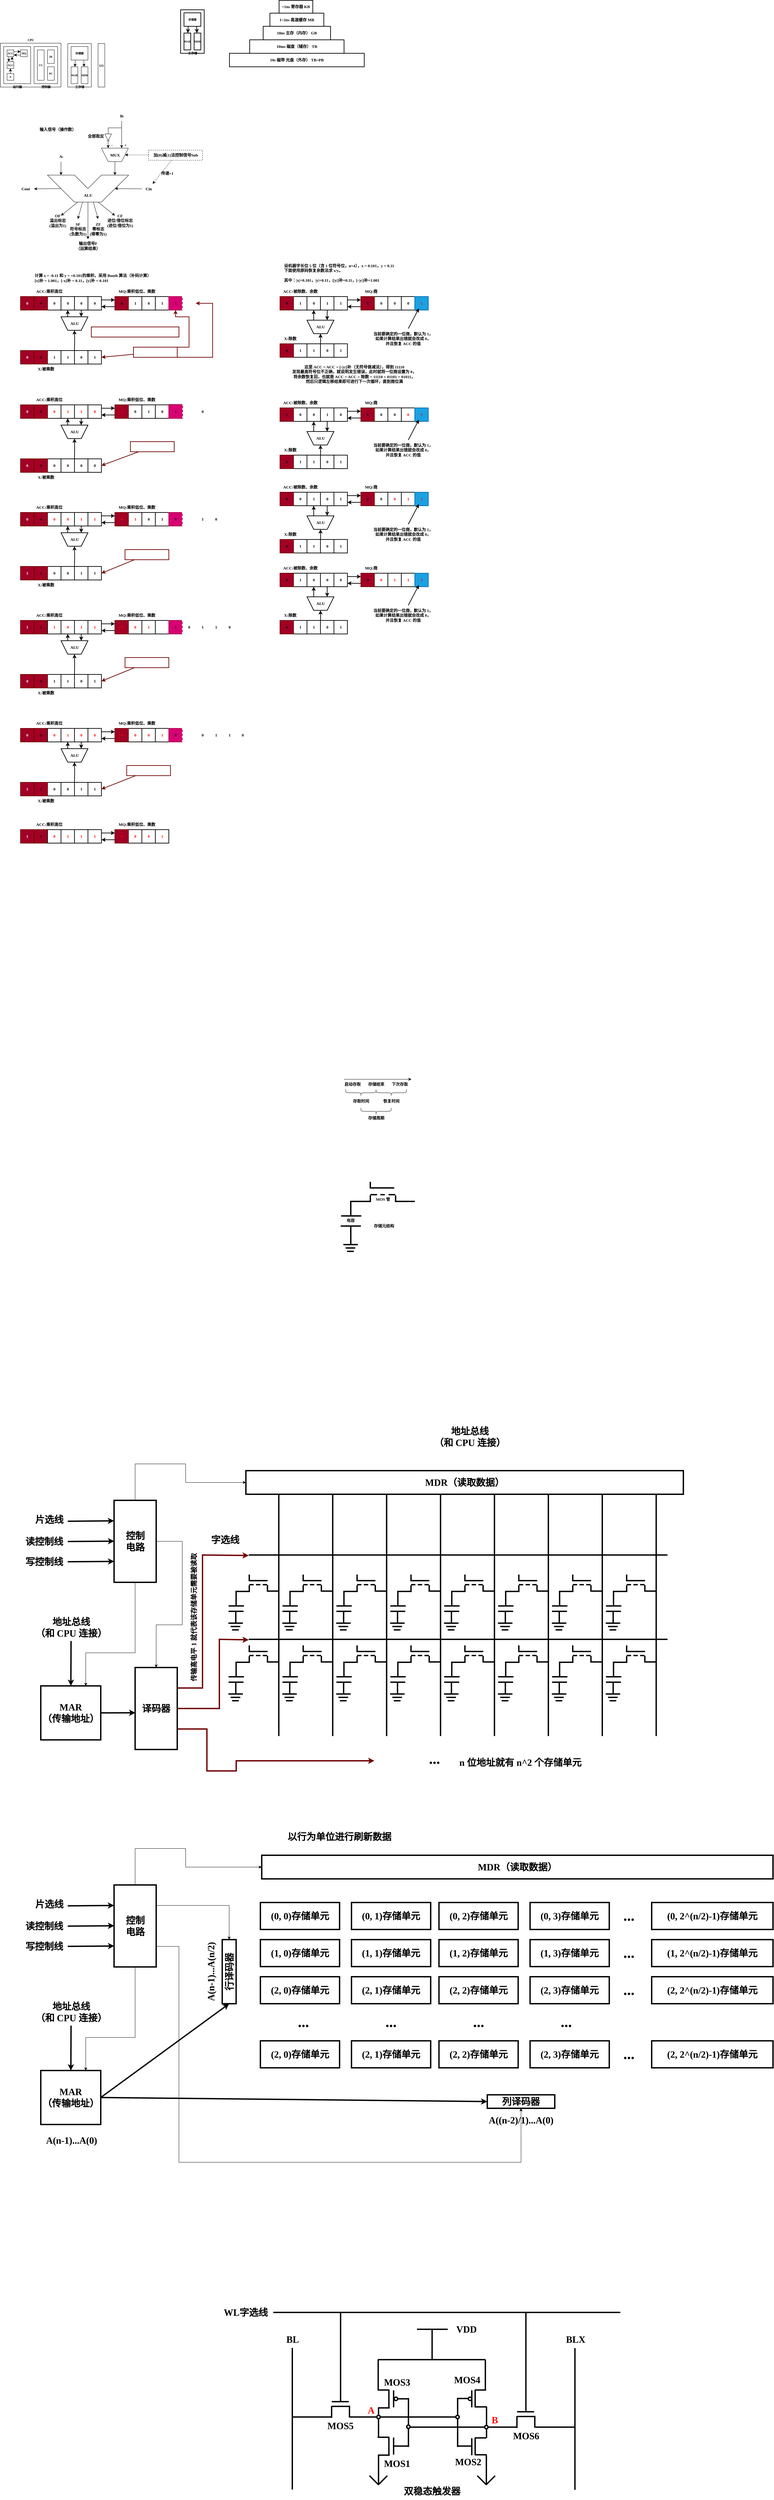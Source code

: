 <mxfile version="22.1.2" type="device">
  <diagram id="4DXWyz1Si2tPiAXw4-Sa" name="第 1 页">
    <mxGraphModel dx="480" dy="334" grid="1" gridSize="10" guides="1" tooltips="1" connect="1" arrows="0" fold="1" page="1" pageScale="1" pageWidth="50000" pageHeight="50000" math="0" shadow="0">
      <root>
        <mxCell id="0" />
        <mxCell id="1" parent="0" />
        <mxCell id="2" value="" style="whiteSpace=wrap;html=1;fontFamily=Comic Sans MS;fontStyle=1" parent="1" vertex="1">
          <mxGeometry x="260" y="209" width="180" height="130" as="geometry" />
        </mxCell>
        <mxCell id="3" value="" style="whiteSpace=wrap;html=1;fontFamily=Comic Sans MS;fontStyle=1" parent="1" vertex="1">
          <mxGeometry x="270" y="219" width="80" height="110" as="geometry" />
        </mxCell>
        <mxCell id="4" value="" style="whiteSpace=wrap;html=1;fontFamily=Comic Sans MS;fontStyle=1" parent="1" vertex="1">
          <mxGeometry x="360" y="219" width="70" height="110" as="geometry" />
        </mxCell>
        <mxCell id="5" style="edgeStyle=none;html=1;exitX=1;exitY=0.25;exitDx=0;exitDy=0;entryX=0;entryY=0.25;entryDx=0;entryDy=0;fontFamily=Comic Sans MS;fontSize=8;fontStyle=1" parent="1" source="7" target="9" edge="1">
          <mxGeometry relative="1" as="geometry" />
        </mxCell>
        <mxCell id="6" style="edgeStyle=none;html=1;exitX=0.25;exitY=1;exitDx=0;exitDy=0;entryX=0.25;entryY=0;entryDx=0;entryDy=0;fontFamily=Comic Sans MS;fontSize=8;fontStyle=1" parent="1" source="7" target="11" edge="1">
          <mxGeometry relative="1" as="geometry" />
        </mxCell>
        <mxCell id="7" value="ACC" style="whiteSpace=wrap;html=1;fontFamily=Comic Sans MS;fontSize=8;fontStyle=1" parent="1" vertex="1">
          <mxGeometry x="280" y="229" width="20" height="20" as="geometry" />
        </mxCell>
        <mxCell id="8" style="edgeStyle=none;html=1;exitX=0;exitY=0.75;exitDx=0;exitDy=0;entryX=1;entryY=0.75;entryDx=0;entryDy=0;fontFamily=Comic Sans MS;fontSize=8;fontStyle=1" parent="1" source="9" target="7" edge="1">
          <mxGeometry relative="1" as="geometry" />
        </mxCell>
        <mxCell id="9" value="MQ" style="whiteSpace=wrap;html=1;fontFamily=Comic Sans MS;fontSize=8;fontStyle=1" parent="1" vertex="1">
          <mxGeometry x="320" y="229" width="20" height="20" as="geometry" />
        </mxCell>
        <mxCell id="10" style="edgeStyle=none;html=1;exitX=0.75;exitY=0;exitDx=0;exitDy=0;entryX=0.75;entryY=1;entryDx=0;entryDy=0;fontFamily=Comic Sans MS;fontSize=8;fontStyle=1" parent="1" source="11" target="7" edge="1">
          <mxGeometry relative="1" as="geometry" />
        </mxCell>
        <mxCell id="11" value="ALU" style="whiteSpace=wrap;html=1;fontFamily=Comic Sans MS;fontSize=8;fontStyle=1" parent="1" vertex="1">
          <mxGeometry x="280" y="264" width="20" height="20" as="geometry" />
        </mxCell>
        <mxCell id="12" style="edgeStyle=none;html=1;exitX=0.5;exitY=0;exitDx=0;exitDy=0;entryX=0.5;entryY=1;entryDx=0;entryDy=0;fontFamily=Comic Sans MS;fontSize=8;fontStyle=1" parent="1" source="13" target="11" edge="1">
          <mxGeometry relative="1" as="geometry" />
        </mxCell>
        <mxCell id="13" value="X" style="whiteSpace=wrap;html=1;fontFamily=Comic Sans MS;fontSize=8;fontStyle=1" parent="1" vertex="1">
          <mxGeometry x="280" y="299" width="20" height="20" as="geometry" />
        </mxCell>
        <mxCell id="14" value="CU" style="whiteSpace=wrap;html=1;fontFamily=Comic Sans MS;fontSize=8;fontStyle=1" parent="1" vertex="1">
          <mxGeometry x="370" y="229" width="20" height="90" as="geometry" />
        </mxCell>
        <mxCell id="15" value="IR" style="whiteSpace=wrap;html=1;fontFamily=Comic Sans MS;fontSize=8;fontStyle=1" parent="1" vertex="1">
          <mxGeometry x="400" y="229" width="20" height="40" as="geometry" />
        </mxCell>
        <mxCell id="16" value="PC" style="whiteSpace=wrap;html=1;fontFamily=Comic Sans MS;fontSize=8;fontStyle=1" parent="1" vertex="1">
          <mxGeometry x="400" y="279" width="20" height="40" as="geometry" />
        </mxCell>
        <mxCell id="17" value="" style="whiteSpace=wrap;html=1;fontFamily=Comic Sans MS;fontStyle=1" parent="1" vertex="1">
          <mxGeometry x="460" y="210" width="70" height="129" as="geometry" />
        </mxCell>
        <mxCell id="18" style="edgeStyle=none;html=1;exitX=0.25;exitY=1;exitDx=0;exitDy=0;fontFamily=Comic Sans MS;fontSize=8;fontStyle=1" parent="1" source="20" target="21" edge="1">
          <mxGeometry relative="1" as="geometry" />
        </mxCell>
        <mxCell id="19" style="edgeStyle=none;html=1;exitX=0.75;exitY=1;exitDx=0;exitDy=0;fontFamily=Comic Sans MS;fontSize=8;fontStyle=1" parent="1" source="20" target="22" edge="1">
          <mxGeometry relative="1" as="geometry" />
        </mxCell>
        <mxCell id="20" value="&lt;font style=&quot;font-size: 8px;&quot;&gt;存储器&lt;/font&gt;" style="whiteSpace=wrap;html=1;fontFamily=Comic Sans MS;fontSize=9;fontStyle=1" parent="1" vertex="1">
          <mxGeometry x="470" y="219" width="50" height="40" as="geometry" />
        </mxCell>
        <mxCell id="21" value="&lt;font style=&quot;font-size: 8px;&quot;&gt;MAR&lt;/font&gt;" style="whiteSpace=wrap;html=1;fontFamily=Comic Sans MS;fontSize=9;fontStyle=1" parent="1" vertex="1">
          <mxGeometry x="470" y="279" width="20" height="50" as="geometry" />
        </mxCell>
        <mxCell id="22" value="&lt;font style=&quot;font-size: 8px;&quot;&gt;MDR&lt;/font&gt;" style="whiteSpace=wrap;html=1;fontFamily=Comic Sans MS;fontSize=9;fontStyle=1" parent="1" vertex="1">
          <mxGeometry x="500" y="279" width="20" height="50" as="geometry" />
        </mxCell>
        <mxCell id="23" value="&lt;font style=&quot;font-size: 9px;&quot;&gt;I/O&lt;/font&gt;" style="whiteSpace=wrap;html=1;fontFamily=Comic Sans MS;fontStyle=1" parent="1" vertex="1">
          <mxGeometry x="550" y="210" width="20" height="129" as="geometry" />
        </mxCell>
        <mxCell id="24" value="运行器" style="text;html=1;align=center;verticalAlign=middle;resizable=0;points=[];autosize=1;strokeColor=none;fillColor=none;fontSize=9;fontFamily=Comic Sans MS;fontStyle=1" parent="1" vertex="1">
          <mxGeometry x="285" y="329" width="50" height="20" as="geometry" />
        </mxCell>
        <mxCell id="25" value="控制器" style="text;html=1;align=center;verticalAlign=middle;resizable=0;points=[];autosize=1;strokeColor=none;fillColor=none;fontSize=9;fontFamily=Comic Sans MS;fontStyle=1" parent="1" vertex="1">
          <mxGeometry x="370" y="329" width="50" height="20" as="geometry" />
        </mxCell>
        <mxCell id="26" value="CPU" style="text;html=1;align=center;verticalAlign=middle;resizable=0;points=[];autosize=1;strokeColor=none;fillColor=none;fontSize=9;fontFamily=Comic Sans MS;fontStyle=1" parent="1" vertex="1">
          <mxGeometry x="330" y="190" width="40" height="20" as="geometry" />
        </mxCell>
        <mxCell id="27" value="主存储" style="text;html=1;align=center;verticalAlign=middle;resizable=0;points=[];autosize=1;strokeColor=none;fillColor=none;fontSize=9;fontFamily=Comic Sans MS;fontStyle=1" parent="1" vertex="1">
          <mxGeometry x="470" y="329" width="50" height="20" as="geometry" />
        </mxCell>
        <mxCell id="28" value="" style="endArrow=none;html=1;fontFamily=Comic Sans MS;fontStyle=1" parent="1" edge="1">
          <mxGeometry width="50" height="50" relative="1" as="geometry">
            <mxPoint x="399.111" y="600" as="sourcePoint" />
            <mxPoint x="480" y="600" as="targetPoint" />
          </mxGeometry>
        </mxCell>
        <mxCell id="29" value="" style="endArrow=none;html=1;fontFamily=Comic Sans MS;fontStyle=1" parent="1" edge="1">
          <mxGeometry width="50" height="50" relative="1" as="geometry">
            <mxPoint x="560.001" y="600" as="sourcePoint" />
            <mxPoint x="640.89" y="600" as="targetPoint" />
          </mxGeometry>
        </mxCell>
        <mxCell id="30" value="" style="endArrow=none;html=1;fontFamily=Comic Sans MS;fontStyle=1" parent="1" edge="1">
          <mxGeometry width="50" height="50" relative="1" as="geometry">
            <mxPoint x="520" y="640" as="sourcePoint" />
            <mxPoint x="480" y="600" as="targetPoint" />
          </mxGeometry>
        </mxCell>
        <mxCell id="31" value="" style="endArrow=none;html=1;fontFamily=Comic Sans MS;fontStyle=1" parent="1" edge="1">
          <mxGeometry width="50" height="50" relative="1" as="geometry">
            <mxPoint x="520" y="640" as="sourcePoint" />
            <mxPoint x="560" y="600" as="targetPoint" />
          </mxGeometry>
        </mxCell>
        <mxCell id="32" value="" style="endArrow=none;html=1;fontFamily=Comic Sans MS;fontStyle=1" parent="1" edge="1">
          <mxGeometry width="50" height="50" relative="1" as="geometry">
            <mxPoint x="560" y="680" as="sourcePoint" />
            <mxPoint x="640.89" y="600" as="targetPoint" />
          </mxGeometry>
        </mxCell>
        <mxCell id="33" value="" style="endArrow=none;html=1;fontFamily=Comic Sans MS;fontStyle=1" parent="1" edge="1">
          <mxGeometry width="50" height="50" relative="1" as="geometry">
            <mxPoint x="560" y="680" as="sourcePoint" />
            <mxPoint x="480" y="680" as="targetPoint" />
          </mxGeometry>
        </mxCell>
        <mxCell id="34" value="" style="endArrow=none;html=1;fontFamily=Comic Sans MS;fontStyle=1" parent="1" edge="1">
          <mxGeometry width="50" height="50" relative="1" as="geometry">
            <mxPoint x="400" y="600" as="sourcePoint" />
            <mxPoint x="480" y="680" as="targetPoint" />
          </mxGeometry>
        </mxCell>
        <mxCell id="35" value="&lt;span&gt;&lt;font&gt;ALU&lt;/font&gt;&lt;/span&gt;" style="text;html=1;align=center;verticalAlign=middle;resizable=0;points=[];autosize=1;strokeColor=none;fillColor=none;fontFamily=Comic Sans MS;fontStyle=1" parent="1" vertex="1">
          <mxGeometry x="495" y="645" width="50" height="30" as="geometry" />
        </mxCell>
        <mxCell id="36" value="" style="endArrow=classic;html=1;fontFamily=Comic Sans MS;fontSize=12;strokeWidth=1;fontStyle=1" parent="1" edge="1">
          <mxGeometry width="50" height="50" relative="1" as="geometry">
            <mxPoint x="600" y="560" as="sourcePoint" />
            <mxPoint x="600" y="600" as="targetPoint" />
          </mxGeometry>
        </mxCell>
        <mxCell id="38" value="" style="endArrow=classic;html=1;fontFamily=Comic Sans MS;fontSize=12;strokeWidth=1;fontStyle=1" parent="1" edge="1">
          <mxGeometry width="50" height="50" relative="1" as="geometry">
            <mxPoint x="440" y="560" as="sourcePoint" />
            <mxPoint x="440" y="600" as="targetPoint" />
          </mxGeometry>
        </mxCell>
        <mxCell id="39" value="&lt;font&gt;&lt;span&gt;B&lt;font style=&quot;font-size: 8px;&quot;&gt;i&lt;/font&gt;&lt;/span&gt;&lt;/font&gt;" style="text;html=1;align=center;verticalAlign=middle;resizable=0;points=[];autosize=1;strokeColor=none;fillColor=none;fontFamily=Comic Sans MS;fontStyle=1" parent="1" vertex="1">
          <mxGeometry x="605" y="410" width="30" height="30" as="geometry" />
        </mxCell>
        <mxCell id="40" value="&lt;font&gt;&lt;span&gt;&lt;font style=&quot;&quot;&gt;A&lt;/font&gt;&lt;font style=&quot;font-size: 8px;&quot;&gt;i&lt;/font&gt;&lt;/span&gt;&lt;/font&gt;" style="text;html=1;align=center;verticalAlign=middle;resizable=0;points=[];autosize=1;strokeColor=none;fillColor=none;fontFamily=Comic Sans MS;fontStyle=1" parent="1" vertex="1">
          <mxGeometry x="425" y="530" width="30" height="30" as="geometry" />
        </mxCell>
        <mxCell id="41" value="&lt;font&gt;&lt;span&gt;输入信号（操作数）&lt;/span&gt;&lt;/font&gt;" style="text;html=1;align=center;verticalAlign=middle;resizable=0;points=[];autosize=1;strokeColor=none;fillColor=none;fontFamily=Comic Sans MS;fontStyle=1" parent="1" vertex="1">
          <mxGeometry x="365" y="450" width="130" height="30" as="geometry" />
        </mxCell>
        <mxCell id="42" value="&lt;font&gt;&lt;span&gt;输出信号F&lt;br&gt;（运算结果）&lt;/span&gt;&lt;/font&gt;" style="text;html=1;align=center;verticalAlign=middle;resizable=0;points=[];autosize=1;strokeColor=none;fillColor=none;fontFamily=Comic Sans MS;fontStyle=1" parent="1" vertex="1">
          <mxGeometry x="470" y="790" width="100" height="40" as="geometry" />
        </mxCell>
        <mxCell id="43" value="" style="endArrow=classic;html=1;fontFamily=Comic Sans MS;fontSize=12;strokeWidth=1;fontStyle=1" parent="1" target="42" edge="1">
          <mxGeometry width="50" height="50" relative="1" as="geometry">
            <mxPoint x="520" y="680" as="sourcePoint" />
            <mxPoint x="520" y="720" as="targetPoint" />
          </mxGeometry>
        </mxCell>
        <mxCell id="44" value="" style="endArrow=classic;html=1;fontFamily=Comic Sans MS;fontSize=12;strokeWidth=1;dashed=1;fontStyle=1" parent="1" source="47" edge="1">
          <mxGeometry width="50" height="50" relative="1" as="geometry">
            <mxPoint x="670" y="630" as="sourcePoint" />
            <mxPoint x="630" y="540" as="targetPoint" />
          </mxGeometry>
        </mxCell>
        <mxCell id="45" value="" style="endArrow=classic;html=1;fontFamily=Comic Sans MS;fontSize=12;strokeWidth=1;fontStyle=1" parent="1" source="74" edge="1">
          <mxGeometry width="50" height="50" relative="1" as="geometry">
            <mxPoint x="680" y="640" as="sourcePoint" />
            <mxPoint x="600" y="640" as="targetPoint" />
          </mxGeometry>
        </mxCell>
        <mxCell id="77" style="edgeStyle=none;html=1;dashed=1;strokeWidth=1;fontFamily=Comic Sans MS;fontSize=8;fontStyle=1" parent="1" source="47" target="74" edge="1">
          <mxGeometry relative="1" as="geometry" />
        </mxCell>
        <mxCell id="47" value="&lt;font&gt;&lt;span&gt;加(0)减(1)法控制信号Sub&lt;/span&gt;&lt;/font&gt;" style="text;html=1;align=center;verticalAlign=middle;resizable=0;points=[];autosize=1;strokeColor=default;fillColor=none;dashed=1;fontFamily=Comic Sans MS;fontStyle=1" parent="1" vertex="1">
          <mxGeometry x="700" y="526" width="160" height="30" as="geometry" />
        </mxCell>
        <mxCell id="48" value="" style="endArrow=classic;html=1;fontFamily=Comic Sans MS;fontSize=12;strokeWidth=1;fontStyle=1" parent="1" edge="1">
          <mxGeometry width="50" height="50" relative="1" as="geometry">
            <mxPoint x="550" y="680" as="sourcePoint" />
            <mxPoint x="600" y="720" as="targetPoint" />
          </mxGeometry>
        </mxCell>
        <mxCell id="49" value="" style="endArrow=classic;html=1;fontFamily=Comic Sans MS;fontSize=12;strokeWidth=1;fontStyle=1" parent="1" edge="1">
          <mxGeometry width="50" height="50" relative="1" as="geometry">
            <mxPoint x="490" y="680" as="sourcePoint" />
            <mxPoint x="440" y="720" as="targetPoint" />
          </mxGeometry>
        </mxCell>
        <mxCell id="50" value="" style="endArrow=classic;html=1;fontFamily=Comic Sans MS;fontSize=12;strokeWidth=1;fontStyle=1" parent="1" edge="1">
          <mxGeometry width="50" height="50" relative="1" as="geometry">
            <mxPoint x="504" y="680" as="sourcePoint" />
            <mxPoint x="490" y="730" as="targetPoint" />
          </mxGeometry>
        </mxCell>
        <mxCell id="51" value="" style="endArrow=classic;html=1;fontFamily=Comic Sans MS;fontSize=12;strokeWidth=1;fontStyle=1" parent="1" edge="1">
          <mxGeometry width="50" height="50" relative="1" as="geometry">
            <mxPoint x="536" y="680" as="sourcePoint" />
            <mxPoint x="550" y="730" as="targetPoint" />
          </mxGeometry>
        </mxCell>
        <mxCell id="53" value="&lt;font&gt;&lt;span&gt;OF&lt;br&gt;溢出标志&lt;br&gt;(溢出为1)&lt;br&gt;&lt;/span&gt;&lt;/font&gt;" style="text;html=1;align=center;verticalAlign=middle;resizable=0;points=[];autosize=1;strokeColor=none;fillColor=none;fontFamily=Comic Sans MS;fontStyle=1" parent="1" vertex="1">
          <mxGeometry x="390" y="705" width="80" height="60" as="geometry" />
        </mxCell>
        <mxCell id="54" value="&lt;font&gt;&lt;span&gt;CF&lt;br&gt;进位/借位标志&lt;br&gt;(进位/借位为1)&lt;br&gt;&lt;/span&gt;&lt;/font&gt;" style="text;html=1;align=center;verticalAlign=middle;resizable=0;points=[];autosize=1;strokeColor=none;fillColor=none;fontFamily=Comic Sans MS;fontStyle=1" parent="1" vertex="1">
          <mxGeometry x="560" y="705" width="110" height="60" as="geometry" />
        </mxCell>
        <mxCell id="55" value="&lt;font&gt;&lt;span&gt;SF&lt;br&gt;符号标志&lt;br&gt;(负数为1)&lt;br&gt;&lt;/span&gt;&lt;/font&gt;" style="text;html=1;align=center;verticalAlign=middle;resizable=0;points=[];autosize=1;strokeColor=none;fillColor=none;fontFamily=Comic Sans MS;fontStyle=1" parent="1" vertex="1">
          <mxGeometry x="450" y="730" width="80" height="60" as="geometry" />
        </mxCell>
        <mxCell id="57" value="&lt;font&gt;&lt;span&gt;ZF&lt;br&gt;零标志&lt;br&gt;(得零为1)&lt;br&gt;&lt;/span&gt;&lt;/font&gt;" style="text;html=1;align=center;verticalAlign=middle;resizable=0;points=[];autosize=1;strokeColor=none;fillColor=none;fontFamily=Comic Sans MS;fontStyle=1" parent="1" vertex="1">
          <mxGeometry x="510" y="730" width="80" height="60" as="geometry" />
        </mxCell>
        <mxCell id="59" value="" style="endArrow=none;html=1;fontFamily=Comic Sans MS;fontStyle=1" parent="1" edge="1">
          <mxGeometry width="50" height="50" relative="1" as="geometry">
            <mxPoint x="580" y="560" as="sourcePoint" />
            <mxPoint x="620" y="560" as="targetPoint" />
          </mxGeometry>
        </mxCell>
        <mxCell id="60" value="" style="endArrow=none;html=1;fontFamily=Comic Sans MS;fontStyle=1" parent="1" edge="1">
          <mxGeometry width="50" height="50" relative="1" as="geometry">
            <mxPoint x="640" y="520" as="sourcePoint" />
            <mxPoint x="620" y="560" as="targetPoint" />
          </mxGeometry>
        </mxCell>
        <mxCell id="61" value="" style="endArrow=none;html=1;fontFamily=Comic Sans MS;fontStyle=1" parent="1" edge="1">
          <mxGeometry width="50" height="50" relative="1" as="geometry">
            <mxPoint x="560" y="520" as="sourcePoint" />
            <mxPoint x="580" y="560" as="targetPoint" />
          </mxGeometry>
        </mxCell>
        <mxCell id="62" value="" style="endArrow=none;html=1;fontFamily=Comic Sans MS;fontStyle=1" parent="1" edge="1">
          <mxGeometry width="50" height="50" relative="1" as="geometry">
            <mxPoint x="560" y="520" as="sourcePoint" />
            <mxPoint x="640" y="520" as="targetPoint" />
          </mxGeometry>
        </mxCell>
        <mxCell id="63" value="&lt;font&gt;&lt;span&gt;MUX&lt;/span&gt;&lt;/font&gt;" style="text;html=1;align=center;verticalAlign=middle;resizable=0;points=[];autosize=1;strokeColor=none;fillColor=none;fontFamily=Comic Sans MS;fontStyle=1" parent="1" vertex="1">
          <mxGeometry x="575" y="526" width="50" height="30" as="geometry" />
        </mxCell>
        <mxCell id="64" value="" style="endArrow=classic;html=1;fontFamily=Comic Sans MS;fontSize=12;strokeWidth=1;fontStyle=1" parent="1" edge="1">
          <mxGeometry width="50" height="50" relative="1" as="geometry">
            <mxPoint x="620" y="440" as="sourcePoint" />
            <mxPoint x="620" y="520" as="targetPoint" />
          </mxGeometry>
        </mxCell>
        <mxCell id="65" value="" style="endArrow=classic;html=1;fontFamily=Comic Sans MS;fontSize=12;strokeWidth=1;fontStyle=1" parent="1" edge="1">
          <mxGeometry width="50" height="50" relative="1" as="geometry">
            <mxPoint x="580" y="500" as="sourcePoint" />
            <mxPoint x="580" y="520" as="targetPoint" />
          </mxGeometry>
        </mxCell>
        <mxCell id="66" value="" style="endArrow=none;html=1;fontFamily=Comic Sans MS;fontStyle=1" parent="1" edge="1">
          <mxGeometry width="50" height="50" relative="1" as="geometry">
            <mxPoint x="580" y="460" as="sourcePoint" />
            <mxPoint x="620" y="460" as="targetPoint" />
          </mxGeometry>
        </mxCell>
        <mxCell id="67" value="" style="endArrow=none;html=1;fontFamily=Comic Sans MS;fontStyle=1" parent="1" edge="1">
          <mxGeometry width="50" height="50" relative="1" as="geometry">
            <mxPoint x="590" y="478" as="sourcePoint" />
            <mxPoint x="580" y="498" as="targetPoint" />
          </mxGeometry>
        </mxCell>
        <mxCell id="68" value="" style="endArrow=none;html=1;fontFamily=Comic Sans MS;fontStyle=1" parent="1" edge="1">
          <mxGeometry width="50" height="50" relative="1" as="geometry">
            <mxPoint x="570" y="478" as="sourcePoint" />
            <mxPoint x="580" y="498" as="targetPoint" />
          </mxGeometry>
        </mxCell>
        <mxCell id="69" value="" style="endArrow=none;html=1;fontFamily=Comic Sans MS;fontStyle=1" parent="1" edge="1">
          <mxGeometry width="50" height="50" relative="1" as="geometry">
            <mxPoint x="570" y="478" as="sourcePoint" />
            <mxPoint x="590" y="478" as="targetPoint" />
          </mxGeometry>
        </mxCell>
        <mxCell id="70" value="" style="ellipse;whiteSpace=wrap;html=1;fontFamily=Comic Sans MS;fontSize=8;fontStyle=1" parent="1" vertex="1">
          <mxGeometry x="578" y="496" width="4" height="4" as="geometry" />
        </mxCell>
        <mxCell id="72" value="" style="endArrow=none;html=1;fontFamily=Comic Sans MS;fontStyle=1" parent="1" edge="1">
          <mxGeometry width="50" height="50" relative="1" as="geometry">
            <mxPoint x="580" y="460" as="sourcePoint" />
            <mxPoint x="580" y="478" as="targetPoint" />
          </mxGeometry>
        </mxCell>
        <mxCell id="73" value="" style="endArrow=classic;html=1;fontFamily=Comic Sans MS;fontSize=12;strokeWidth=1;fontStyle=1" parent="1" target="75" edge="1">
          <mxGeometry width="50" height="50" relative="1" as="geometry">
            <mxPoint x="440" y="640" as="sourcePoint" />
            <mxPoint x="360" y="640" as="targetPoint" />
          </mxGeometry>
        </mxCell>
        <mxCell id="74" value="&lt;font&gt;&lt;span&gt;Cin&lt;/span&gt;&lt;/font&gt;" style="text;html=1;align=center;verticalAlign=middle;resizable=0;points=[];autosize=1;strokeColor=none;fillColor=none;fontFamily=Comic Sans MS;fontStyle=1" parent="1" vertex="1">
          <mxGeometry x="680" y="626" width="40" height="30" as="geometry" />
        </mxCell>
        <mxCell id="75" value="&lt;font&gt;&lt;span&gt;Cout&lt;/span&gt;&lt;/font&gt;" style="text;html=1;align=center;verticalAlign=middle;resizable=0;points=[];autosize=1;strokeColor=none;fillColor=none;fontFamily=Comic Sans MS;fontStyle=1" parent="1" vertex="1">
          <mxGeometry x="310" y="626" width="50" height="30" as="geometry" />
        </mxCell>
        <mxCell id="76" value="&lt;font&gt;&lt;span&gt;全部取反&lt;/span&gt;&lt;/font&gt;" style="text;html=1;align=center;verticalAlign=middle;resizable=0;points=[];autosize=1;strokeColor=none;fillColor=none;fontFamily=Comic Sans MS;fontStyle=1" parent="1" vertex="1">
          <mxGeometry x="508" y="470" width="70" height="30" as="geometry" />
        </mxCell>
        <mxCell id="78" value="&lt;font&gt;&lt;span&gt;传递+1&lt;/span&gt;&lt;/font&gt;" style="text;html=1;align=center;verticalAlign=middle;resizable=0;points=[];autosize=1;strokeColor=none;fillColor=none;fontFamily=Comic Sans MS;fontStyle=1" parent="1" vertex="1">
          <mxGeometry x="725" y="580" width="60" height="30" as="geometry" />
        </mxCell>
        <mxCell id="79" value="&lt;font&gt;&lt;span&gt;+&lt;/span&gt;&lt;/font&gt;" style="text;html=1;align=center;verticalAlign=middle;resizable=0;points=[];autosize=1;strokeColor=none;fillColor=none;fontFamily=Comic Sans MS;fontStyle=1" parent="1" vertex="1">
          <mxGeometry x="616" y="496" width="30" height="30" as="geometry" />
        </mxCell>
        <mxCell id="80" value="&lt;font&gt;&lt;span&gt;-&lt;/span&gt;&lt;/font&gt;" style="text;html=1;align=center;verticalAlign=middle;resizable=0;points=[];autosize=1;strokeColor=none;fillColor=none;fontFamily=Comic Sans MS;fontStyle=1" parent="1" vertex="1">
          <mxGeometry x="576" y="496" width="30" height="30" as="geometry" />
        </mxCell>
        <mxCell id="ssaRUBrVBBdNvTdfM8SY-89" style="rounded=0;orthogonalLoop=1;jettySize=auto;html=1;entryX=0.25;entryY=1;entryDx=0;entryDy=0;strokeWidth=2;fontFamily=Comic Sans MS;fontStyle=1" parent="1" target="ssaRUBrVBBdNvTdfM8SY-85" edge="1">
          <mxGeometry relative="1" as="geometry">
            <mxPoint x="500" y="1000" as="sourcePoint" />
          </mxGeometry>
        </mxCell>
        <mxCell id="ssaRUBrVBBdNvTdfM8SY-91" style="edgeStyle=orthogonalEdgeStyle;rounded=0;orthogonalLoop=1;jettySize=auto;html=1;exitX=0.5;exitY=0;exitDx=0;exitDy=0;entryX=0.5;entryY=0;entryDx=0;entryDy=0;strokeWidth=2;fontFamily=Comic Sans MS;fontStyle=1" parent="1" target="ssaRUBrVBBdNvTdfM8SY-85" edge="1">
          <mxGeometry relative="1" as="geometry">
            <mxPoint x="480" y="1120" as="sourcePoint" />
          </mxGeometry>
        </mxCell>
        <mxCell id="ssaRUBrVBBdNvTdfM8SY-90" style="rounded=0;orthogonalLoop=1;jettySize=auto;html=1;exitX=0.75;exitY=1;exitDx=0;exitDy=0;strokeWidth=2;fontFamily=Comic Sans MS;fontStyle=1" parent="1" source="ssaRUBrVBBdNvTdfM8SY-85" edge="1">
          <mxGeometry relative="1" as="geometry">
            <mxPoint x="460" y="1000" as="targetPoint" />
          </mxGeometry>
        </mxCell>
        <mxCell id="ssaRUBrVBBdNvTdfM8SY-88" style="edgeStyle=orthogonalEdgeStyle;rounded=0;orthogonalLoop=1;jettySize=auto;html=1;exitX=0;exitY=0.75;exitDx=0;exitDy=0;entryX=1;entryY=0.75;entryDx=0;entryDy=0;strokeWidth=2;fontFamily=Comic Sans MS;fontStyle=1" parent="1" source="ssaRUBrVBBdNvTdfM8SY-81" edge="1">
          <mxGeometry relative="1" as="geometry">
            <mxPoint x="560" y="990" as="targetPoint" />
          </mxGeometry>
        </mxCell>
        <mxCell id="ssaRUBrVBBdNvTdfM8SY-95" value="X:被乘数" style="text;html=1;align=center;verticalAlign=middle;resizable=0;points=[];autosize=1;strokeColor=none;fillColor=none;strokeWidth=2;fontFamily=Comic Sans MS;fontStyle=1" parent="1" vertex="1">
          <mxGeometry x="360" y="1160" width="70" height="30" as="geometry" />
        </mxCell>
        <mxCell id="ssaRUBrVBBdNvTdfM8SY-97" value="ACC:乘积高位" style="text;html=1;align=center;verticalAlign=middle;resizable=0;points=[];autosize=1;strokeColor=none;fillColor=none;strokeWidth=2;fontFamily=Comic Sans MS;fontStyle=1" parent="1" vertex="1">
          <mxGeometry x="355" y="930" width="100" height="30" as="geometry" />
        </mxCell>
        <mxCell id="ssaRUBrVBBdNvTdfM8SY-98" value="MQ:乘积低位、乘数" style="text;html=1;align=center;verticalAlign=middle;resizable=0;points=[];autosize=1;strokeColor=none;fillColor=none;strokeWidth=2;fontFamily=Comic Sans MS;fontStyle=1" parent="1" vertex="1">
          <mxGeometry x="600" y="930" width="130" height="30" as="geometry" />
        </mxCell>
        <mxCell id="ssaRUBrVBBdNvTdfM8SY-99" value="" style="group;fontFamily=Comic Sans MS;fontStyle=1" parent="1" vertex="1" connectable="0">
          <mxGeometry x="440" y="1020" width="80" height="40" as="geometry" />
        </mxCell>
        <mxCell id="ssaRUBrVBBdNvTdfM8SY-85" value="" style="shape=trapezoid;perimeter=trapezoidPerimeter;whiteSpace=wrap;html=1;fixedSize=1;rotation=-180;strokeWidth=2;fontFamily=Comic Sans MS;fontStyle=1" parent="ssaRUBrVBBdNvTdfM8SY-99" vertex="1">
          <mxGeometry width="80" height="40" as="geometry" />
        </mxCell>
        <mxCell id="ssaRUBrVBBdNvTdfM8SY-86" value="ALU" style="text;html=1;align=center;verticalAlign=middle;resizable=0;points=[];autosize=1;strokeColor=none;fillColor=none;strokeWidth=2;fontFamily=Comic Sans MS;fontStyle=1" parent="ssaRUBrVBBdNvTdfM8SY-99" vertex="1">
          <mxGeometry x="15" y="5" width="50" height="30" as="geometry" />
        </mxCell>
        <mxCell id="ssaRUBrVBBdNvTdfM8SY-111" value="" style="group;fillColor=#a20025;fontColor=#ffffff;strokeColor=#6F0000;gradientColor=none;container=0;fontFamily=Comic Sans MS;fontStyle=1" parent="1" vertex="1" connectable="0">
          <mxGeometry x="360" y="960" width="40" height="40" as="geometry" />
        </mxCell>
        <mxCell id="ssaRUBrVBBdNvTdfM8SY-112" value="" style="group;fontFamily=Comic Sans MS;fontStyle=1" parent="1" vertex="1" connectable="0">
          <mxGeometry x="520" y="960" width="40" height="40" as="geometry" />
        </mxCell>
        <mxCell id="ssaRUBrVBBdNvTdfM8SY-113" value="" style="whiteSpace=wrap;html=1;strokeWidth=2;fontFamily=Comic Sans MS;fontStyle=1" parent="ssaRUBrVBBdNvTdfM8SY-112" vertex="1">
          <mxGeometry width="40" height="40" as="geometry" />
        </mxCell>
        <mxCell id="ssaRUBrVBBdNvTdfM8SY-114" value="0" style="text;html=1;align=center;verticalAlign=middle;resizable=0;points=[];autosize=1;strokeColor=none;fillColor=none;strokeWidth=2;fontFamily=Comic Sans MS;fontStyle=1" parent="ssaRUBrVBBdNvTdfM8SY-112" vertex="1">
          <mxGeometry x="5" y="5" width="30" height="30" as="geometry" />
        </mxCell>
        <mxCell id="ssaRUBrVBBdNvTdfM8SY-115" value="" style="group;fontFamily=Comic Sans MS;fontStyle=1" parent="1" vertex="1" connectable="0">
          <mxGeometry x="480" y="960" width="40" height="40" as="geometry" />
        </mxCell>
        <mxCell id="ssaRUBrVBBdNvTdfM8SY-116" value="" style="whiteSpace=wrap;html=1;strokeWidth=2;fontFamily=Comic Sans MS;fontStyle=1" parent="ssaRUBrVBBdNvTdfM8SY-115" vertex="1">
          <mxGeometry width="40" height="40" as="geometry" />
        </mxCell>
        <mxCell id="ssaRUBrVBBdNvTdfM8SY-117" value="0" style="text;html=1;align=center;verticalAlign=middle;resizable=0;points=[];autosize=1;strokeColor=none;fillColor=none;strokeWidth=2;fontFamily=Comic Sans MS;fontStyle=1" parent="ssaRUBrVBBdNvTdfM8SY-115" vertex="1">
          <mxGeometry x="5" y="5" width="30" height="30" as="geometry" />
        </mxCell>
        <mxCell id="ssaRUBrVBBdNvTdfM8SY-118" value="" style="group;fontFamily=Comic Sans MS;fontStyle=1" parent="1" vertex="1" connectable="0">
          <mxGeometry x="440" y="960" width="40" height="40" as="geometry" />
        </mxCell>
        <mxCell id="ssaRUBrVBBdNvTdfM8SY-119" value="" style="whiteSpace=wrap;html=1;strokeWidth=2;fontFamily=Comic Sans MS;fontStyle=1" parent="ssaRUBrVBBdNvTdfM8SY-118" vertex="1">
          <mxGeometry width="40" height="40" as="geometry" />
        </mxCell>
        <mxCell id="ssaRUBrVBBdNvTdfM8SY-120" value="0" style="text;html=1;align=center;verticalAlign=middle;resizable=0;points=[];autosize=1;strokeColor=none;fillColor=none;strokeWidth=2;fontFamily=Comic Sans MS;fontStyle=1" parent="ssaRUBrVBBdNvTdfM8SY-118" vertex="1">
          <mxGeometry x="5" y="5" width="30" height="30" as="geometry" />
        </mxCell>
        <mxCell id="ssaRUBrVBBdNvTdfM8SY-121" value="" style="group;fontFamily=Comic Sans MS;fontStyle=1" parent="1" vertex="1" connectable="0">
          <mxGeometry x="400" y="960" width="40" height="40" as="geometry" />
        </mxCell>
        <mxCell id="ssaRUBrVBBdNvTdfM8SY-122" value="" style="whiteSpace=wrap;html=1;strokeWidth=2;fontFamily=Comic Sans MS;fontStyle=1" parent="ssaRUBrVBBdNvTdfM8SY-121" vertex="1">
          <mxGeometry width="40" height="40" as="geometry" />
        </mxCell>
        <mxCell id="ssaRUBrVBBdNvTdfM8SY-123" value="0" style="text;html=1;align=center;verticalAlign=middle;resizable=0;points=[];autosize=1;strokeColor=none;fillColor=none;strokeWidth=2;fontFamily=Comic Sans MS;fontStyle=1" parent="ssaRUBrVBBdNvTdfM8SY-121" vertex="1">
          <mxGeometry x="5" y="5" width="30" height="30" as="geometry" />
        </mxCell>
        <mxCell id="ssaRUBrVBBdNvTdfM8SY-125" value="" style="group;fillColor=#a20025;fontColor=#ffffff;strokeColor=#6F0000;gradientColor=none;container=0;fontFamily=Comic Sans MS;fontStyle=1" parent="1" vertex="1" connectable="0">
          <mxGeometry x="600" y="960" width="40" height="40" as="geometry" />
        </mxCell>
        <mxCell id="ssaRUBrVBBdNvTdfM8SY-126" value="" style="group;fontFamily=Comic Sans MS;fontStyle=1" parent="1" vertex="1" connectable="0">
          <mxGeometry x="640" y="960" width="40" height="40" as="geometry" />
        </mxCell>
        <mxCell id="ssaRUBrVBBdNvTdfM8SY-127" value="" style="whiteSpace=wrap;html=1;strokeWidth=2;fontFamily=Comic Sans MS;fontStyle=1" parent="ssaRUBrVBBdNvTdfM8SY-126" vertex="1">
          <mxGeometry width="40" height="40" as="geometry" />
        </mxCell>
        <mxCell id="ssaRUBrVBBdNvTdfM8SY-128" value="1" style="text;html=1;align=center;verticalAlign=middle;resizable=0;points=[];autosize=1;strokeColor=none;fillColor=none;strokeWidth=2;fontFamily=Comic Sans MS;fontStyle=1" parent="ssaRUBrVBBdNvTdfM8SY-126" vertex="1">
          <mxGeometry x="5" y="5" width="30" height="30" as="geometry" />
        </mxCell>
        <mxCell id="ssaRUBrVBBdNvTdfM8SY-130" value="" style="group;fontFamily=Comic Sans MS;fontStyle=1" parent="1" vertex="1" connectable="0">
          <mxGeometry x="680" y="960" width="40" height="40" as="geometry" />
        </mxCell>
        <mxCell id="ssaRUBrVBBdNvTdfM8SY-131" value="" style="whiteSpace=wrap;html=1;strokeWidth=2;fontFamily=Comic Sans MS;fontStyle=1" parent="ssaRUBrVBBdNvTdfM8SY-130" vertex="1">
          <mxGeometry width="40" height="40" as="geometry" />
        </mxCell>
        <mxCell id="ssaRUBrVBBdNvTdfM8SY-132" value="0" style="text;html=1;align=center;verticalAlign=middle;resizable=0;points=[];autosize=1;strokeColor=none;fillColor=none;strokeWidth=2;fontFamily=Comic Sans MS;fontStyle=1" parent="ssaRUBrVBBdNvTdfM8SY-130" vertex="1">
          <mxGeometry x="5" y="5" width="30" height="30" as="geometry" />
        </mxCell>
        <mxCell id="ssaRUBrVBBdNvTdfM8SY-133" value="" style="group;fontFamily=Comic Sans MS;fontStyle=1" parent="1" vertex="1" connectable="0">
          <mxGeometry x="720" y="960" width="40" height="40" as="geometry" />
        </mxCell>
        <mxCell id="ssaRUBrVBBdNvTdfM8SY-134" value="" style="whiteSpace=wrap;html=1;strokeWidth=2;fontFamily=Comic Sans MS;fontStyle=1" parent="ssaRUBrVBBdNvTdfM8SY-133" vertex="1">
          <mxGeometry width="40" height="40" as="geometry" />
        </mxCell>
        <mxCell id="ssaRUBrVBBdNvTdfM8SY-135" value="1" style="text;html=1;align=center;verticalAlign=middle;resizable=0;points=[];autosize=1;strokeColor=none;fillColor=none;strokeWidth=2;fontFamily=Comic Sans MS;fontStyle=1" parent="ssaRUBrVBBdNvTdfM8SY-133" vertex="1">
          <mxGeometry x="5" y="5" width="30" height="30" as="geometry" />
        </mxCell>
        <mxCell id="ssaRUBrVBBdNvTdfM8SY-136" value="" style="group;fillColor=#d80073;strokeColor=#A50040;fontColor=#ffffff;fontFamily=Comic Sans MS;fontStyle=1" parent="1" vertex="1" connectable="0">
          <mxGeometry x="760" y="960" width="40" height="40" as="geometry" />
        </mxCell>
        <mxCell id="ssaRUBrVBBdNvTdfM8SY-137" value="" style="whiteSpace=wrap;html=1;strokeWidth=2;fontFamily=Comic Sans MS;fontStyle=1;fillColor=#d80073;fontColor=#ffffff;strokeColor=#A50040;" parent="ssaRUBrVBBdNvTdfM8SY-136" vertex="1">
          <mxGeometry width="40" height="40" as="geometry" />
        </mxCell>
        <mxCell id="ssaRUBrVBBdNvTdfM8SY-138" value="1" style="text;html=1;align=center;verticalAlign=middle;resizable=0;points=[];autosize=1;strokeColor=none;fillColor=none;strokeWidth=2;fontFamily=Comic Sans MS;fontStyle=1" parent="ssaRUBrVBBdNvTdfM8SY-136" vertex="1">
          <mxGeometry x="5" y="5" width="30" height="30" as="geometry" />
        </mxCell>
        <mxCell id="ssaRUBrVBBdNvTdfM8SY-139" value="" style="group;fillColor=#a20025;fontColor=#ffffff;strokeColor=#6F0000;gradientColor=none;container=0;fontFamily=Comic Sans MS;fontStyle=1" parent="1" vertex="1" connectable="0">
          <mxGeometry x="360" y="1120" width="40" height="40" as="geometry" />
        </mxCell>
        <mxCell id="ssaRUBrVBBdNvTdfM8SY-140" value="" style="group;fontFamily=Comic Sans MS;fontStyle=1" parent="1" vertex="1" connectable="0">
          <mxGeometry x="400" y="1120" width="40" height="40" as="geometry" />
        </mxCell>
        <mxCell id="ssaRUBrVBBdNvTdfM8SY-141" value="" style="whiteSpace=wrap;html=1;strokeWidth=2;fontFamily=Comic Sans MS;fontStyle=1" parent="ssaRUBrVBBdNvTdfM8SY-140" vertex="1">
          <mxGeometry width="40" height="40" as="geometry" />
        </mxCell>
        <mxCell id="ssaRUBrVBBdNvTdfM8SY-142" value="1" style="text;html=1;align=center;verticalAlign=middle;resizable=0;points=[];autosize=1;strokeColor=none;fillColor=none;strokeWidth=2;fontFamily=Comic Sans MS;fontStyle=1" parent="ssaRUBrVBBdNvTdfM8SY-140" vertex="1">
          <mxGeometry x="5" y="5" width="30" height="30" as="geometry" />
        </mxCell>
        <mxCell id="ssaRUBrVBBdNvTdfM8SY-143" value="" style="group;fontFamily=Comic Sans MS;fontStyle=1" parent="1" vertex="1" connectable="0">
          <mxGeometry x="440" y="1120" width="40" height="40" as="geometry" />
        </mxCell>
        <mxCell id="ssaRUBrVBBdNvTdfM8SY-144" value="" style="whiteSpace=wrap;html=1;strokeWidth=2;fontFamily=Comic Sans MS;fontStyle=1" parent="ssaRUBrVBBdNvTdfM8SY-143" vertex="1">
          <mxGeometry width="40" height="40" as="geometry" />
        </mxCell>
        <mxCell id="ssaRUBrVBBdNvTdfM8SY-145" value="1" style="text;html=1;align=center;verticalAlign=middle;resizable=0;points=[];autosize=1;strokeColor=none;fillColor=none;strokeWidth=2;fontFamily=Comic Sans MS;fontStyle=1" parent="ssaRUBrVBBdNvTdfM8SY-143" vertex="1">
          <mxGeometry x="5" y="5" width="30" height="30" as="geometry" />
        </mxCell>
        <mxCell id="ssaRUBrVBBdNvTdfM8SY-146" value="" style="group;fontFamily=Comic Sans MS;fontStyle=1" parent="1" vertex="1" connectable="0">
          <mxGeometry x="480" y="1120" width="40" height="40" as="geometry" />
        </mxCell>
        <mxCell id="ssaRUBrVBBdNvTdfM8SY-147" value="" style="whiteSpace=wrap;html=1;strokeWidth=2;fontFamily=Comic Sans MS;fontStyle=1" parent="ssaRUBrVBBdNvTdfM8SY-146" vertex="1">
          <mxGeometry width="40" height="40" as="geometry" />
        </mxCell>
        <mxCell id="ssaRUBrVBBdNvTdfM8SY-148" value="0" style="text;html=1;align=center;verticalAlign=middle;resizable=0;points=[];autosize=1;strokeColor=none;fillColor=none;strokeWidth=2;fontFamily=Comic Sans MS;fontStyle=1" parent="ssaRUBrVBBdNvTdfM8SY-146" vertex="1">
          <mxGeometry x="5" y="5" width="30" height="30" as="geometry" />
        </mxCell>
        <mxCell id="ssaRUBrVBBdNvTdfM8SY-149" value="" style="group;fontFamily=Comic Sans MS;fontStyle=1" parent="1" vertex="1" connectable="0">
          <mxGeometry x="520" y="1120" width="40" height="40" as="geometry" />
        </mxCell>
        <mxCell id="ssaRUBrVBBdNvTdfM8SY-150" value="" style="whiteSpace=wrap;html=1;strokeWidth=2;fontFamily=Comic Sans MS;fontStyle=1" parent="ssaRUBrVBBdNvTdfM8SY-149" vertex="1">
          <mxGeometry width="40" height="40" as="geometry" />
        </mxCell>
        <mxCell id="ssaRUBrVBBdNvTdfM8SY-151" value="1" style="text;html=1;align=center;verticalAlign=middle;resizable=0;points=[];autosize=1;strokeColor=none;fillColor=none;strokeWidth=2;fontFamily=Comic Sans MS;fontStyle=1" parent="ssaRUBrVBBdNvTdfM8SY-149" vertex="1">
          <mxGeometry x="5" y="5" width="30" height="30" as="geometry" />
        </mxCell>
        <mxCell id="ssaRUBrVBBdNvTdfM8SY-81" value="" style="whiteSpace=wrap;html=1;strokeWidth=2;fontFamily=Comic Sans MS;fontStyle=1;fillColor=#a20025;fontColor=#ffffff;strokeColor=#6F0000;" parent="1" vertex="1">
          <mxGeometry x="600" y="960" width="40" height="40" as="geometry" />
        </mxCell>
        <mxCell id="ssaRUBrVBBdNvTdfM8SY-104" value="0" style="text;html=1;align=center;verticalAlign=middle;resizable=0;points=[];autosize=1;strokeColor=none;fillColor=none;strokeWidth=2;fontFamily=Comic Sans MS;fontStyle=1" parent="1" vertex="1">
          <mxGeometry x="605" y="965" width="30" height="30" as="geometry" />
        </mxCell>
        <mxCell id="ssaRUBrVBBdNvTdfM8SY-93" value="" style="whiteSpace=wrap;html=1;strokeWidth=2;fontFamily=Comic Sans MS;fontStyle=1;fillColor=#a20025;fontColor=#ffffff;strokeColor=#6F0000;" parent="1" vertex="1">
          <mxGeometry x="360" y="960" width="40" height="40" as="geometry" />
        </mxCell>
        <mxCell id="ssaRUBrVBBdNvTdfM8SY-101" value="0" style="text;html=1;align=center;verticalAlign=middle;resizable=0;points=[];autosize=1;strokeColor=none;fillColor=none;strokeWidth=2;fontFamily=Comic Sans MS;fontStyle=1" parent="1" vertex="1">
          <mxGeometry x="365" y="965" width="30" height="30" as="geometry" />
        </mxCell>
        <mxCell id="ssaRUBrVBBdNvTdfM8SY-94" value="" style="whiteSpace=wrap;html=1;strokeWidth=2;fontFamily=Comic Sans MS;fontStyle=1;fillColor=#a20025;fontColor=#ffffff;strokeColor=#6F0000;" parent="1" vertex="1">
          <mxGeometry x="360" y="1120" width="40" height="40" as="geometry" />
        </mxCell>
        <mxCell id="ssaRUBrVBBdNvTdfM8SY-103" value="0" style="text;html=1;align=center;verticalAlign=middle;resizable=0;points=[];autosize=1;strokeColor=none;fillColor=none;strokeWidth=2;fontFamily=Comic Sans MS;fontStyle=1" parent="1" vertex="1">
          <mxGeometry x="365" y="1125" width="30" height="30" as="geometry" />
        </mxCell>
        <mxCell id="ssaRUBrVBBdNvTdfM8SY-153" style="rounded=0;orthogonalLoop=1;jettySize=auto;html=1;entryX=0.25;entryY=1;entryDx=0;entryDy=0;strokeWidth=2;fontFamily=Comic Sans MS;fontStyle=1" parent="1" target="ssaRUBrVBBdNvTdfM8SY-161" edge="1">
          <mxGeometry relative="1" as="geometry">
            <mxPoint x="500" y="1321" as="sourcePoint" />
          </mxGeometry>
        </mxCell>
        <mxCell id="ssaRUBrVBBdNvTdfM8SY-154" style="edgeStyle=orthogonalEdgeStyle;rounded=0;orthogonalLoop=1;jettySize=auto;html=1;exitX=0.5;exitY=0;exitDx=0;exitDy=0;entryX=0.5;entryY=0;entryDx=0;entryDy=0;strokeWidth=2;fontFamily=Comic Sans MS;fontStyle=1" parent="1" target="ssaRUBrVBBdNvTdfM8SY-161" edge="1">
          <mxGeometry relative="1" as="geometry">
            <mxPoint x="480" y="1441" as="sourcePoint" />
          </mxGeometry>
        </mxCell>
        <mxCell id="ssaRUBrVBBdNvTdfM8SY-155" style="rounded=0;orthogonalLoop=1;jettySize=auto;html=1;exitX=0.75;exitY=1;exitDx=0;exitDy=0;strokeWidth=2;fontFamily=Comic Sans MS;fontStyle=1" parent="1" source="ssaRUBrVBBdNvTdfM8SY-161" edge="1">
          <mxGeometry relative="1" as="geometry">
            <mxPoint x="460" y="1321" as="targetPoint" />
          </mxGeometry>
        </mxCell>
        <mxCell id="ssaRUBrVBBdNvTdfM8SY-156" style="edgeStyle=orthogonalEdgeStyle;rounded=0;orthogonalLoop=1;jettySize=auto;html=1;exitX=0;exitY=0.75;exitDx=0;exitDy=0;entryX=1;entryY=0.75;entryDx=0;entryDy=0;strokeWidth=2;fontFamily=Comic Sans MS;fontStyle=1" parent="1" source="ssaRUBrVBBdNvTdfM8SY-202" edge="1">
          <mxGeometry relative="1" as="geometry">
            <mxPoint x="560" y="1311" as="targetPoint" />
          </mxGeometry>
        </mxCell>
        <mxCell id="ssaRUBrVBBdNvTdfM8SY-157" value="X:被乘数" style="text;html=1;align=center;verticalAlign=middle;resizable=0;points=[];autosize=1;strokeColor=none;fillColor=none;strokeWidth=2;fontFamily=Comic Sans MS;fontStyle=1" parent="1" vertex="1">
          <mxGeometry x="360" y="1481" width="70" height="30" as="geometry" />
        </mxCell>
        <mxCell id="ssaRUBrVBBdNvTdfM8SY-158" value="ACC:乘积高位" style="text;html=1;align=center;verticalAlign=middle;resizable=0;points=[];autosize=1;strokeColor=none;fillColor=none;strokeWidth=2;fontFamily=Comic Sans MS;fontStyle=1" parent="1" vertex="1">
          <mxGeometry x="355" y="1251" width="100" height="30" as="geometry" />
        </mxCell>
        <mxCell id="ssaRUBrVBBdNvTdfM8SY-159" value="MQ:乘积低位、乘数" style="text;html=1;align=center;verticalAlign=middle;resizable=0;points=[];autosize=1;strokeColor=none;fillColor=none;strokeWidth=2;fontFamily=Comic Sans MS;fontStyle=1" parent="1" vertex="1">
          <mxGeometry x="600" y="1251" width="130" height="30" as="geometry" />
        </mxCell>
        <mxCell id="ssaRUBrVBBdNvTdfM8SY-160" value="" style="group;fontFamily=Comic Sans MS;fontStyle=1" parent="1" vertex="1" connectable="0">
          <mxGeometry x="440" y="1341" width="80" height="40" as="geometry" />
        </mxCell>
        <mxCell id="ssaRUBrVBBdNvTdfM8SY-161" value="" style="shape=trapezoid;perimeter=trapezoidPerimeter;whiteSpace=wrap;html=1;fixedSize=1;rotation=-180;strokeWidth=2;fontFamily=Comic Sans MS;fontStyle=1" parent="ssaRUBrVBBdNvTdfM8SY-160" vertex="1">
          <mxGeometry width="80" height="40" as="geometry" />
        </mxCell>
        <mxCell id="ssaRUBrVBBdNvTdfM8SY-162" value="ALU" style="text;html=1;align=center;verticalAlign=middle;resizable=0;points=[];autosize=1;strokeColor=none;fillColor=none;strokeWidth=2;fontFamily=Comic Sans MS;fontStyle=1" parent="ssaRUBrVBBdNvTdfM8SY-160" vertex="1">
          <mxGeometry x="15" y="5" width="50" height="30" as="geometry" />
        </mxCell>
        <mxCell id="ssaRUBrVBBdNvTdfM8SY-163" value="" style="group;fillColor=#a20025;fontColor=#ffffff;strokeColor=#6F0000;gradientColor=none;container=0;fontFamily=Comic Sans MS;fontStyle=1" parent="1" vertex="1" connectable="0">
          <mxGeometry x="360" y="1281" width="40" height="40" as="geometry" />
        </mxCell>
        <mxCell id="ssaRUBrVBBdNvTdfM8SY-164" value="" style="group;fontFamily=Comic Sans MS;fontStyle=1" parent="1" vertex="1" connectable="0">
          <mxGeometry x="520" y="1281" width="40" height="40" as="geometry" />
        </mxCell>
        <mxCell id="ssaRUBrVBBdNvTdfM8SY-165" value="" style="whiteSpace=wrap;html=1;strokeWidth=2;fontFamily=Comic Sans MS;fontStyle=1" parent="ssaRUBrVBBdNvTdfM8SY-164" vertex="1">
          <mxGeometry width="40" height="40" as="geometry" />
        </mxCell>
        <mxCell id="ssaRUBrVBBdNvTdfM8SY-166" value="&lt;font color=&quot;#ff0000&quot;&gt;0&lt;/font&gt;" style="text;html=1;align=center;verticalAlign=middle;resizable=0;points=[];autosize=1;strokeColor=none;fillColor=none;strokeWidth=2;fontFamily=Comic Sans MS;fontStyle=1" parent="ssaRUBrVBBdNvTdfM8SY-164" vertex="1">
          <mxGeometry x="5" y="5" width="30" height="30" as="geometry" />
        </mxCell>
        <mxCell id="ssaRUBrVBBdNvTdfM8SY-167" value="" style="group;fontFamily=Comic Sans MS;fontStyle=1" parent="1" vertex="1" connectable="0">
          <mxGeometry x="480" y="1281" width="40" height="40" as="geometry" />
        </mxCell>
        <mxCell id="ssaRUBrVBBdNvTdfM8SY-168" value="" style="whiteSpace=wrap;html=1;strokeWidth=2;fontFamily=Comic Sans MS;fontStyle=1" parent="ssaRUBrVBBdNvTdfM8SY-167" vertex="1">
          <mxGeometry width="40" height="40" as="geometry" />
        </mxCell>
        <mxCell id="ssaRUBrVBBdNvTdfM8SY-169" value="&lt;font color=&quot;#ff0000&quot;&gt;1&lt;/font&gt;" style="text;html=1;align=center;verticalAlign=middle;resizable=0;points=[];autosize=1;strokeColor=none;fillColor=none;strokeWidth=2;fontFamily=Comic Sans MS;fontStyle=1" parent="ssaRUBrVBBdNvTdfM8SY-167" vertex="1">
          <mxGeometry x="5" y="5" width="30" height="30" as="geometry" />
        </mxCell>
        <mxCell id="ssaRUBrVBBdNvTdfM8SY-170" value="" style="group;fontFamily=Comic Sans MS;fontStyle=1" parent="1" vertex="1" connectable="0">
          <mxGeometry x="440" y="1281" width="40" height="40" as="geometry" />
        </mxCell>
        <mxCell id="ssaRUBrVBBdNvTdfM8SY-171" value="" style="whiteSpace=wrap;html=1;strokeWidth=2;fontFamily=Comic Sans MS;fontStyle=1" parent="ssaRUBrVBBdNvTdfM8SY-170" vertex="1">
          <mxGeometry width="40" height="40" as="geometry" />
        </mxCell>
        <mxCell id="ssaRUBrVBBdNvTdfM8SY-172" value="&lt;font color=&quot;#ff0000&quot;&gt;1&lt;/font&gt;" style="text;html=1;align=center;verticalAlign=middle;resizable=0;points=[];autosize=1;strokeColor=none;fillColor=none;strokeWidth=2;fontFamily=Comic Sans MS;fontStyle=1" parent="ssaRUBrVBBdNvTdfM8SY-170" vertex="1">
          <mxGeometry x="5" y="5" width="30" height="30" as="geometry" />
        </mxCell>
        <mxCell id="ssaRUBrVBBdNvTdfM8SY-173" value="" style="group;fontFamily=Comic Sans MS;fontStyle=1" parent="1" vertex="1" connectable="0">
          <mxGeometry x="400" y="1281" width="40" height="40" as="geometry" />
        </mxCell>
        <mxCell id="ssaRUBrVBBdNvTdfM8SY-174" value="" style="whiteSpace=wrap;html=1;strokeWidth=2;fontFamily=Comic Sans MS;fontStyle=1" parent="ssaRUBrVBBdNvTdfM8SY-173" vertex="1">
          <mxGeometry width="40" height="40" as="geometry" />
        </mxCell>
        <mxCell id="ssaRUBrVBBdNvTdfM8SY-175" value="&lt;font color=&quot;#ff0000&quot;&gt;0&lt;/font&gt;" style="text;html=1;align=center;verticalAlign=middle;resizable=0;points=[];autosize=1;strokeColor=none;fillColor=none;strokeWidth=2;fontFamily=Comic Sans MS;fontStyle=1" parent="ssaRUBrVBBdNvTdfM8SY-173" vertex="1">
          <mxGeometry x="5" y="5" width="30" height="30" as="geometry" />
        </mxCell>
        <mxCell id="ssaRUBrVBBdNvTdfM8SY-176" value="" style="group;fillColor=#a20025;fontColor=#ffffff;strokeColor=#6F0000;gradientColor=none;container=0;fontFamily=Comic Sans MS;fontStyle=1" parent="1" vertex="1" connectable="0">
          <mxGeometry x="600" y="1281" width="40" height="40" as="geometry" />
        </mxCell>
        <mxCell id="ssaRUBrVBBdNvTdfM8SY-177" value="" style="group;fontFamily=Comic Sans MS;fontStyle=1" parent="1" vertex="1" connectable="0">
          <mxGeometry x="640" y="1281" width="40" height="40" as="geometry" />
        </mxCell>
        <mxCell id="ssaRUBrVBBdNvTdfM8SY-178" value="" style="whiteSpace=wrap;html=1;strokeWidth=2;fontFamily=Comic Sans MS;fontStyle=1" parent="ssaRUBrVBBdNvTdfM8SY-177" vertex="1">
          <mxGeometry width="40" height="40" as="geometry" />
        </mxCell>
        <mxCell id="ssaRUBrVBBdNvTdfM8SY-179" value="0" style="text;html=1;align=center;verticalAlign=middle;resizable=0;points=[];autosize=1;strokeColor=none;fillColor=none;strokeWidth=2;fontFamily=Comic Sans MS;fontStyle=1" parent="ssaRUBrVBBdNvTdfM8SY-177" vertex="1">
          <mxGeometry x="5" y="5" width="30" height="30" as="geometry" />
        </mxCell>
        <mxCell id="ssaRUBrVBBdNvTdfM8SY-180" value="" style="group;fontFamily=Comic Sans MS;fontStyle=1" parent="1" vertex="1" connectable="0">
          <mxGeometry x="680" y="1281" width="40" height="40" as="geometry" />
        </mxCell>
        <mxCell id="ssaRUBrVBBdNvTdfM8SY-181" value="" style="whiteSpace=wrap;html=1;strokeWidth=2;fontFamily=Comic Sans MS;fontStyle=1" parent="ssaRUBrVBBdNvTdfM8SY-180" vertex="1">
          <mxGeometry width="40" height="40" as="geometry" />
        </mxCell>
        <mxCell id="ssaRUBrVBBdNvTdfM8SY-182" value="1" style="text;html=1;align=center;verticalAlign=middle;resizable=0;points=[];autosize=1;strokeColor=none;fillColor=none;strokeWidth=2;fontFamily=Comic Sans MS;fontStyle=1" parent="ssaRUBrVBBdNvTdfM8SY-180" vertex="1">
          <mxGeometry x="5" y="5" width="30" height="30" as="geometry" />
        </mxCell>
        <mxCell id="ssaRUBrVBBdNvTdfM8SY-183" value="" style="group;fontFamily=Comic Sans MS;fontStyle=1" parent="1" vertex="1" connectable="0">
          <mxGeometry x="720" y="1281" width="40" height="40" as="geometry" />
        </mxCell>
        <mxCell id="ssaRUBrVBBdNvTdfM8SY-184" value="" style="whiteSpace=wrap;html=1;strokeWidth=2;fontFamily=Comic Sans MS;fontStyle=1" parent="ssaRUBrVBBdNvTdfM8SY-183" vertex="1">
          <mxGeometry width="40" height="40" as="geometry" />
        </mxCell>
        <mxCell id="ssaRUBrVBBdNvTdfM8SY-185" value="0" style="text;html=1;align=center;verticalAlign=middle;resizable=0;points=[];autosize=1;strokeColor=none;fillColor=none;strokeWidth=2;fontFamily=Comic Sans MS;fontStyle=1" parent="ssaRUBrVBBdNvTdfM8SY-183" vertex="1">
          <mxGeometry x="5" y="5" width="30" height="30" as="geometry" />
        </mxCell>
        <mxCell id="ssaRUBrVBBdNvTdfM8SY-189" value="" style="group;fillColor=#a20025;fontColor=#ffffff;strokeColor=#6F0000;gradientColor=none;container=0;fontFamily=Comic Sans MS;fontStyle=1" parent="1" vertex="1" connectable="0">
          <mxGeometry x="360" y="1441" width="40" height="40" as="geometry" />
        </mxCell>
        <mxCell id="ssaRUBrVBBdNvTdfM8SY-190" value="" style="group;fontFamily=Comic Sans MS;fontStyle=1" parent="1" vertex="1" connectable="0">
          <mxGeometry x="400" y="1441" width="40" height="40" as="geometry" />
        </mxCell>
        <mxCell id="ssaRUBrVBBdNvTdfM8SY-191" value="" style="whiteSpace=wrap;html=1;strokeWidth=2;fontFamily=Comic Sans MS;fontStyle=1" parent="ssaRUBrVBBdNvTdfM8SY-190" vertex="1">
          <mxGeometry width="40" height="40" as="geometry" />
        </mxCell>
        <mxCell id="ssaRUBrVBBdNvTdfM8SY-192" value="0" style="text;html=1;align=center;verticalAlign=middle;resizable=0;points=[];autosize=1;strokeColor=none;fillColor=none;strokeWidth=2;fontFamily=Comic Sans MS;fontStyle=1" parent="ssaRUBrVBBdNvTdfM8SY-190" vertex="1">
          <mxGeometry x="5" y="5" width="30" height="30" as="geometry" />
        </mxCell>
        <mxCell id="ssaRUBrVBBdNvTdfM8SY-193" value="" style="group;fontFamily=Comic Sans MS;fontStyle=1" parent="1" vertex="1" connectable="0">
          <mxGeometry x="440" y="1441" width="40" height="40" as="geometry" />
        </mxCell>
        <mxCell id="ssaRUBrVBBdNvTdfM8SY-194" value="" style="whiteSpace=wrap;html=1;strokeWidth=2;fontFamily=Comic Sans MS;fontStyle=1" parent="ssaRUBrVBBdNvTdfM8SY-193" vertex="1">
          <mxGeometry width="40" height="40" as="geometry" />
        </mxCell>
        <mxCell id="ssaRUBrVBBdNvTdfM8SY-195" value="0" style="text;html=1;align=center;verticalAlign=middle;resizable=0;points=[];autosize=1;strokeColor=none;fillColor=none;strokeWidth=2;fontFamily=Comic Sans MS;fontStyle=1" parent="ssaRUBrVBBdNvTdfM8SY-193" vertex="1">
          <mxGeometry x="5" y="5" width="30" height="30" as="geometry" />
        </mxCell>
        <mxCell id="ssaRUBrVBBdNvTdfM8SY-196" value="" style="group;fontFamily=Comic Sans MS;fontStyle=1" parent="1" vertex="1" connectable="0">
          <mxGeometry x="480" y="1441" width="40" height="40" as="geometry" />
        </mxCell>
        <mxCell id="ssaRUBrVBBdNvTdfM8SY-197" value="" style="whiteSpace=wrap;html=1;strokeWidth=2;fontFamily=Comic Sans MS;fontStyle=1" parent="ssaRUBrVBBdNvTdfM8SY-196" vertex="1">
          <mxGeometry width="40" height="40" as="geometry" />
        </mxCell>
        <mxCell id="ssaRUBrVBBdNvTdfM8SY-198" value="0" style="text;html=1;align=center;verticalAlign=middle;resizable=0;points=[];autosize=1;strokeColor=none;fillColor=none;strokeWidth=2;fontFamily=Comic Sans MS;fontStyle=1" parent="ssaRUBrVBBdNvTdfM8SY-196" vertex="1">
          <mxGeometry x="5" y="5" width="30" height="30" as="geometry" />
        </mxCell>
        <mxCell id="ssaRUBrVBBdNvTdfM8SY-199" value="" style="group;fontFamily=Comic Sans MS;fontStyle=1" parent="1" vertex="1" connectable="0">
          <mxGeometry x="520" y="1441" width="40" height="40" as="geometry" />
        </mxCell>
        <mxCell id="ssaRUBrVBBdNvTdfM8SY-200" value="" style="whiteSpace=wrap;html=1;strokeWidth=2;fontFamily=Comic Sans MS;fontStyle=1" parent="ssaRUBrVBBdNvTdfM8SY-199" vertex="1">
          <mxGeometry width="40" height="40" as="geometry" />
        </mxCell>
        <mxCell id="ssaRUBrVBBdNvTdfM8SY-201" value="0" style="text;html=1;align=center;verticalAlign=middle;resizable=0;points=[];autosize=1;strokeColor=none;fillColor=none;strokeWidth=2;fontFamily=Comic Sans MS;fontStyle=1" parent="ssaRUBrVBBdNvTdfM8SY-199" vertex="1">
          <mxGeometry x="5" y="5" width="30" height="30" as="geometry" />
        </mxCell>
        <mxCell id="ssaRUBrVBBdNvTdfM8SY-202" value="" style="whiteSpace=wrap;html=1;strokeWidth=2;fontFamily=Comic Sans MS;fontStyle=1;fillColor=#a20025;fontColor=#ffffff;strokeColor=#6F0000;" parent="1" vertex="1">
          <mxGeometry x="600" y="1281" width="40" height="40" as="geometry" />
        </mxCell>
        <mxCell id="ssaRUBrVBBdNvTdfM8SY-203" value="&lt;font color=&quot;#ff0000&quot;&gt;1&lt;/font&gt;" style="text;html=1;align=center;verticalAlign=middle;resizable=0;points=[];autosize=1;strokeColor=none;fillColor=none;strokeWidth=2;fontFamily=Comic Sans MS;fontStyle=1" parent="1" vertex="1">
          <mxGeometry x="605" y="1286" width="30" height="30" as="geometry" />
        </mxCell>
        <mxCell id="ssaRUBrVBBdNvTdfM8SY-204" value="" style="whiteSpace=wrap;html=1;strokeWidth=2;fontFamily=Comic Sans MS;fontStyle=1;fillColor=#a20025;fontColor=#ffffff;strokeColor=#6F0000;" parent="1" vertex="1">
          <mxGeometry x="360" y="1281" width="40" height="40" as="geometry" />
        </mxCell>
        <mxCell id="ssaRUBrVBBdNvTdfM8SY-205" value="0" style="text;html=1;align=center;verticalAlign=middle;resizable=0;points=[];autosize=1;strokeColor=none;fillColor=none;strokeWidth=2;fontFamily=Comic Sans MS;fontStyle=1" parent="1" vertex="1">
          <mxGeometry x="365" y="1286" width="30" height="30" as="geometry" />
        </mxCell>
        <mxCell id="ssaRUBrVBBdNvTdfM8SY-206" value="" style="whiteSpace=wrap;html=1;strokeWidth=2;fontFamily=Comic Sans MS;fontStyle=1;fillColor=#a20025;fontColor=#ffffff;strokeColor=#6F0000;" parent="1" vertex="1">
          <mxGeometry x="360" y="1441" width="40" height="40" as="geometry" />
        </mxCell>
        <mxCell id="ssaRUBrVBBdNvTdfM8SY-207" value="0" style="text;html=1;align=center;verticalAlign=middle;resizable=0;points=[];autosize=1;strokeColor=none;fillColor=none;strokeWidth=2;fontFamily=Comic Sans MS;fontStyle=1" parent="1" vertex="1">
          <mxGeometry x="365" y="1446" width="30" height="30" as="geometry" />
        </mxCell>
        <mxCell id="ssaRUBrVBBdNvTdfM8SY-187" value="" style="whiteSpace=wrap;html=1;strokeWidth=2;fontFamily=Comic Sans MS;fontStyle=1;container=0;fillColor=#d80073;fontColor=#ffffff;strokeColor=#A50040;" parent="1" vertex="1">
          <mxGeometry x="760" y="1280" width="41" height="41" as="geometry" />
        </mxCell>
        <mxCell id="ssaRUBrVBBdNvTdfM8SY-188" value="1" style="text;html=1;align=center;verticalAlign=middle;resizable=0;points=[];autosize=1;strokeColor=none;fillColor=none;strokeWidth=2;fontFamily=Comic Sans MS;fontStyle=1;container=0;" parent="1" vertex="1">
          <mxGeometry x="765" y="1286" width="30" height="30" as="geometry" />
        </mxCell>
        <mxCell id="ssaRUBrVBBdNvTdfM8SY-208" value="存储乘数 MQ 和被乘数 X 数据，置空 ACC" style="text;html=1;align=center;verticalAlign=middle;resizable=0;points=[];autosize=1;strokeColor=#6F0000;fillColor=none;strokeWidth=2;fontFamily=Comic Sans MS;fontStyle=1;fontColor=#ffffff;" parent="1" vertex="1">
          <mxGeometry x="530" y="1050" width="260" height="30" as="geometry" />
        </mxCell>
        <mxCell id="ssaRUBrVBBdNvTdfM8SY-212" style="rounded=0;orthogonalLoop=1;jettySize=auto;html=1;entryX=0.25;entryY=1;entryDx=0;entryDy=0;strokeWidth=2;fontFamily=Comic Sans MS;fontStyle=1" parent="1" target="ssaRUBrVBBdNvTdfM8SY-220" edge="1">
          <mxGeometry relative="1" as="geometry">
            <mxPoint x="500" y="1640" as="sourcePoint" />
          </mxGeometry>
        </mxCell>
        <mxCell id="ssaRUBrVBBdNvTdfM8SY-213" style="edgeStyle=orthogonalEdgeStyle;rounded=0;orthogonalLoop=1;jettySize=auto;html=1;exitX=0.5;exitY=0;exitDx=0;exitDy=0;entryX=0.5;entryY=0;entryDx=0;entryDy=0;strokeWidth=2;fontFamily=Comic Sans MS;fontStyle=1" parent="1" target="ssaRUBrVBBdNvTdfM8SY-220" edge="1">
          <mxGeometry relative="1" as="geometry">
            <mxPoint x="480" y="1760" as="sourcePoint" />
          </mxGeometry>
        </mxCell>
        <mxCell id="ssaRUBrVBBdNvTdfM8SY-214" style="rounded=0;orthogonalLoop=1;jettySize=auto;html=1;exitX=0.75;exitY=1;exitDx=0;exitDy=0;strokeWidth=2;fontFamily=Comic Sans MS;fontStyle=1" parent="1" source="ssaRUBrVBBdNvTdfM8SY-220" edge="1">
          <mxGeometry relative="1" as="geometry">
            <mxPoint x="460" y="1640" as="targetPoint" />
          </mxGeometry>
        </mxCell>
        <mxCell id="ssaRUBrVBBdNvTdfM8SY-216" value="X:被乘数" style="text;html=1;align=center;verticalAlign=middle;resizable=0;points=[];autosize=1;strokeColor=none;fillColor=none;strokeWidth=2;fontFamily=Comic Sans MS;fontStyle=1" parent="1" vertex="1">
          <mxGeometry x="360" y="1800" width="70" height="30" as="geometry" />
        </mxCell>
        <mxCell id="ssaRUBrVBBdNvTdfM8SY-217" value="ACC:乘积高位" style="text;html=1;align=center;verticalAlign=middle;resizable=0;points=[];autosize=1;strokeColor=none;fillColor=none;strokeWidth=2;fontFamily=Comic Sans MS;fontStyle=1" parent="1" vertex="1">
          <mxGeometry x="355" y="1570" width="100" height="30" as="geometry" />
        </mxCell>
        <mxCell id="ssaRUBrVBBdNvTdfM8SY-218" value="MQ:乘积低位、乘数" style="text;html=1;align=center;verticalAlign=middle;resizable=0;points=[];autosize=1;strokeColor=none;fillColor=none;strokeWidth=2;fontFamily=Comic Sans MS;fontStyle=1" parent="1" vertex="1">
          <mxGeometry x="600" y="1570" width="130" height="30" as="geometry" />
        </mxCell>
        <mxCell id="ssaRUBrVBBdNvTdfM8SY-219" value="" style="group;fontFamily=Comic Sans MS;fontStyle=1" parent="1" vertex="1" connectable="0">
          <mxGeometry x="440" y="1660" width="80" height="40" as="geometry" />
        </mxCell>
        <mxCell id="ssaRUBrVBBdNvTdfM8SY-220" value="" style="shape=trapezoid;perimeter=trapezoidPerimeter;whiteSpace=wrap;html=1;fixedSize=1;rotation=-180;strokeWidth=2;fontFamily=Comic Sans MS;fontStyle=1" parent="ssaRUBrVBBdNvTdfM8SY-219" vertex="1">
          <mxGeometry width="80" height="40" as="geometry" />
        </mxCell>
        <mxCell id="ssaRUBrVBBdNvTdfM8SY-221" value="ALU" style="text;html=1;align=center;verticalAlign=middle;resizable=0;points=[];autosize=1;strokeColor=none;fillColor=none;strokeWidth=2;fontFamily=Comic Sans MS;fontStyle=1" parent="ssaRUBrVBBdNvTdfM8SY-219" vertex="1">
          <mxGeometry x="15" y="5" width="50" height="30" as="geometry" />
        </mxCell>
        <mxCell id="ssaRUBrVBBdNvTdfM8SY-245" value="" style="group;fillColor=#a20025;fontColor=#ffffff;strokeColor=#6F0000;gradientColor=none;container=0;fontFamily=Comic Sans MS;fontStyle=1" parent="1" vertex="1" connectable="0">
          <mxGeometry x="360" y="1760" width="40" height="40" as="geometry" />
        </mxCell>
        <mxCell id="ssaRUBrVBBdNvTdfM8SY-246" value="" style="group;fontFamily=Comic Sans MS;fontStyle=1" parent="1" vertex="1" connectable="0">
          <mxGeometry x="400" y="1760" width="40" height="40" as="geometry" />
        </mxCell>
        <mxCell id="ssaRUBrVBBdNvTdfM8SY-247" value="" style="whiteSpace=wrap;html=1;strokeWidth=2;fontFamily=Comic Sans MS;fontStyle=1" parent="ssaRUBrVBBdNvTdfM8SY-246" vertex="1">
          <mxGeometry width="40" height="40" as="geometry" />
        </mxCell>
        <mxCell id="ssaRUBrVBBdNvTdfM8SY-248" value="0" style="text;html=1;align=center;verticalAlign=middle;resizable=0;points=[];autosize=1;strokeColor=none;fillColor=none;strokeWidth=2;fontFamily=Comic Sans MS;fontStyle=1" parent="ssaRUBrVBBdNvTdfM8SY-246" vertex="1">
          <mxGeometry x="5" y="5" width="30" height="30" as="geometry" />
        </mxCell>
        <mxCell id="ssaRUBrVBBdNvTdfM8SY-249" value="" style="group;fontFamily=Comic Sans MS;fontStyle=1" parent="1" vertex="1" connectable="0">
          <mxGeometry x="440" y="1760" width="40" height="40" as="geometry" />
        </mxCell>
        <mxCell id="ssaRUBrVBBdNvTdfM8SY-250" value="" style="whiteSpace=wrap;html=1;strokeWidth=2;fontFamily=Comic Sans MS;fontStyle=1" parent="ssaRUBrVBBdNvTdfM8SY-249" vertex="1">
          <mxGeometry width="40" height="40" as="geometry" />
        </mxCell>
        <mxCell id="ssaRUBrVBBdNvTdfM8SY-251" value="0" style="text;html=1;align=center;verticalAlign=middle;resizable=0;points=[];autosize=1;strokeColor=none;fillColor=none;strokeWidth=2;fontFamily=Comic Sans MS;fontStyle=1" parent="ssaRUBrVBBdNvTdfM8SY-249" vertex="1">
          <mxGeometry x="5" y="5" width="30" height="30" as="geometry" />
        </mxCell>
        <mxCell id="ssaRUBrVBBdNvTdfM8SY-252" value="" style="group;fontFamily=Comic Sans MS;fontStyle=1" parent="1" vertex="1" connectable="0">
          <mxGeometry x="480" y="1760" width="40" height="40" as="geometry" />
        </mxCell>
        <mxCell id="ssaRUBrVBBdNvTdfM8SY-253" value="" style="whiteSpace=wrap;html=1;strokeWidth=2;fontFamily=Comic Sans MS;fontStyle=1" parent="ssaRUBrVBBdNvTdfM8SY-252" vertex="1">
          <mxGeometry width="40" height="40" as="geometry" />
        </mxCell>
        <mxCell id="ssaRUBrVBBdNvTdfM8SY-254" value="1" style="text;html=1;align=center;verticalAlign=middle;resizable=0;points=[];autosize=1;strokeColor=none;fillColor=none;strokeWidth=2;fontFamily=Comic Sans MS;fontStyle=1" parent="ssaRUBrVBBdNvTdfM8SY-252" vertex="1">
          <mxGeometry x="5" y="5" width="30" height="30" as="geometry" />
        </mxCell>
        <mxCell id="ssaRUBrVBBdNvTdfM8SY-255" value="" style="group;fontFamily=Comic Sans MS;fontStyle=1" parent="1" vertex="1" connectable="0">
          <mxGeometry x="520" y="1760" width="40" height="40" as="geometry" />
        </mxCell>
        <mxCell id="ssaRUBrVBBdNvTdfM8SY-256" value="" style="whiteSpace=wrap;html=1;strokeWidth=2;fontFamily=Comic Sans MS;fontStyle=1" parent="ssaRUBrVBBdNvTdfM8SY-255" vertex="1">
          <mxGeometry width="40" height="40" as="geometry" />
        </mxCell>
        <mxCell id="ssaRUBrVBBdNvTdfM8SY-257" value="1" style="text;html=1;align=center;verticalAlign=middle;resizable=0;points=[];autosize=1;strokeColor=none;fillColor=none;strokeWidth=2;fontFamily=Comic Sans MS;fontStyle=1" parent="ssaRUBrVBBdNvTdfM8SY-255" vertex="1">
          <mxGeometry x="5" y="5" width="30" height="30" as="geometry" />
        </mxCell>
        <mxCell id="ssaRUBrVBBdNvTdfM8SY-262" value="" style="whiteSpace=wrap;html=1;strokeWidth=2;fontFamily=Comic Sans MS;fontStyle=1;fillColor=#a20025;fontColor=#ffffff;strokeColor=#6F0000;" parent="1" vertex="1">
          <mxGeometry x="360" y="1760" width="40" height="40" as="geometry" />
        </mxCell>
        <mxCell id="ssaRUBrVBBdNvTdfM8SY-263" value="1" style="text;html=1;align=center;verticalAlign=middle;resizable=0;points=[];autosize=1;strokeColor=none;fillColor=none;strokeWidth=2;fontFamily=Comic Sans MS;fontStyle=1" parent="1" vertex="1">
          <mxGeometry x="365" y="1765" width="30" height="30" as="geometry" />
        </mxCell>
        <mxCell id="ssaRUBrVBBdNvTdfM8SY-215" style="edgeStyle=orthogonalEdgeStyle;rounded=0;orthogonalLoop=1;jettySize=auto;html=1;exitX=0;exitY=0.75;exitDx=0;exitDy=0;entryX=1;entryY=0.75;entryDx=0;entryDy=0;strokeWidth=2;fontFamily=Comic Sans MS;fontStyle=1" parent="1" source="ssaRUBrVBBdNvTdfM8SY-258" edge="1">
          <mxGeometry relative="1" as="geometry">
            <mxPoint x="560" y="1630" as="targetPoint" />
          </mxGeometry>
        </mxCell>
        <mxCell id="ssaRUBrVBBdNvTdfM8SY-222" value="" style="group;fillColor=#a20025;fontColor=#ffffff;strokeColor=#6F0000;gradientColor=none;container=0;fontFamily=Comic Sans MS;fontStyle=1" parent="1" vertex="1" connectable="0">
          <mxGeometry x="360" y="1600" width="40" height="40" as="geometry" />
        </mxCell>
        <mxCell id="ssaRUBrVBBdNvTdfM8SY-223" value="" style="group;fontFamily=Comic Sans MS;fontStyle=1" parent="1" vertex="1" connectable="0">
          <mxGeometry x="520" y="1600" width="40" height="40" as="geometry" />
        </mxCell>
        <mxCell id="ssaRUBrVBBdNvTdfM8SY-224" value="" style="whiteSpace=wrap;html=1;strokeWidth=2;fontFamily=Comic Sans MS;fontStyle=1" parent="ssaRUBrVBBdNvTdfM8SY-223" vertex="1">
          <mxGeometry width="40" height="40" as="geometry" />
        </mxCell>
        <mxCell id="ssaRUBrVBBdNvTdfM8SY-228" value="&lt;font color=&quot;#ff0000&quot;&gt;1&lt;/font&gt;" style="text;html=1;align=center;verticalAlign=middle;resizable=0;points=[];autosize=1;strokeColor=none;fillColor=none;strokeWidth=2;fontFamily=Comic Sans MS;fontStyle=1" parent="ssaRUBrVBBdNvTdfM8SY-223" vertex="1">
          <mxGeometry x="5" y="5" width="30" height="30" as="geometry" />
        </mxCell>
        <mxCell id="ssaRUBrVBBdNvTdfM8SY-226" value="" style="group;fontFamily=Comic Sans MS;fontStyle=1" parent="1" vertex="1" connectable="0">
          <mxGeometry x="480" y="1600" width="40" height="40" as="geometry" />
        </mxCell>
        <mxCell id="ssaRUBrVBBdNvTdfM8SY-227" value="" style="whiteSpace=wrap;html=1;strokeWidth=2;fontFamily=Comic Sans MS;fontStyle=1" parent="ssaRUBrVBBdNvTdfM8SY-226" vertex="1">
          <mxGeometry width="40" height="40" as="geometry" />
        </mxCell>
        <mxCell id="ssaRUBrVBBdNvTdfM8SY-231" value="&lt;font color=&quot;#ff0000&quot;&gt;1&lt;/font&gt;" style="text;html=1;align=center;verticalAlign=middle;resizable=0;points=[];autosize=1;strokeColor=none;fillColor=none;strokeWidth=2;fontFamily=Comic Sans MS;fontStyle=1" parent="ssaRUBrVBBdNvTdfM8SY-226" vertex="1">
          <mxGeometry x="5" y="5" width="30" height="30" as="geometry" />
        </mxCell>
        <mxCell id="ssaRUBrVBBdNvTdfM8SY-229" value="" style="group;fontFamily=Comic Sans MS;fontStyle=1" parent="1" vertex="1" connectable="0">
          <mxGeometry x="440" y="1600" width="40" height="40" as="geometry" />
        </mxCell>
        <mxCell id="ssaRUBrVBBdNvTdfM8SY-230" value="" style="whiteSpace=wrap;html=1;strokeWidth=2;fontFamily=Comic Sans MS;fontStyle=1" parent="ssaRUBrVBBdNvTdfM8SY-229" vertex="1">
          <mxGeometry width="40" height="40" as="geometry" />
        </mxCell>
        <mxCell id="ssaRUBrVBBdNvTdfM8SY-234" value="&lt;font color=&quot;#ff0000&quot;&gt;0&lt;/font&gt;" style="text;html=1;align=center;verticalAlign=middle;resizable=0;points=[];autosize=1;strokeColor=none;fillColor=none;strokeWidth=2;fontFamily=Comic Sans MS;fontStyle=1" parent="ssaRUBrVBBdNvTdfM8SY-229" vertex="1">
          <mxGeometry x="5" y="5" width="30" height="30" as="geometry" />
        </mxCell>
        <mxCell id="ssaRUBrVBBdNvTdfM8SY-232" value="" style="group;fontFamily=Comic Sans MS;fontStyle=1" parent="1" vertex="1" connectable="0">
          <mxGeometry x="400" y="1600" width="40" height="40" as="geometry" />
        </mxCell>
        <mxCell id="ssaRUBrVBBdNvTdfM8SY-233" value="" style="whiteSpace=wrap;html=1;strokeWidth=2;fontFamily=Comic Sans MS;fontStyle=1" parent="ssaRUBrVBBdNvTdfM8SY-232" vertex="1">
          <mxGeometry width="40" height="40" as="geometry" />
        </mxCell>
        <mxCell id="ssaRUBrVBBdNvTdfM8SY-269" value="&lt;font color=&quot;#ff0000&quot;&gt;0&lt;/font&gt;" style="text;html=1;align=center;verticalAlign=middle;resizable=0;points=[];autosize=1;strokeColor=none;fillColor=none;strokeWidth=2;fontFamily=Comic Sans MS;fontStyle=1" parent="ssaRUBrVBBdNvTdfM8SY-232" vertex="1">
          <mxGeometry x="5" y="5" width="30" height="30" as="geometry" />
        </mxCell>
        <mxCell id="ssaRUBrVBBdNvTdfM8SY-235" value="" style="group;fillColor=#a20025;fontColor=#ffffff;strokeColor=#6F0000;gradientColor=none;container=0;fontFamily=Comic Sans MS;fontStyle=1" parent="1" vertex="1" connectable="0">
          <mxGeometry x="600" y="1600" width="40" height="40" as="geometry" />
        </mxCell>
        <mxCell id="ssaRUBrVBBdNvTdfM8SY-236" value="" style="group;fontFamily=Comic Sans MS;fontStyle=1" parent="1" vertex="1" connectable="0">
          <mxGeometry x="640" y="1600" width="40" height="40" as="geometry" />
        </mxCell>
        <mxCell id="ssaRUBrVBBdNvTdfM8SY-237" value="" style="whiteSpace=wrap;html=1;strokeWidth=2;fontFamily=Comic Sans MS;fontStyle=1" parent="ssaRUBrVBBdNvTdfM8SY-236" vertex="1">
          <mxGeometry width="40" height="40" as="geometry" />
        </mxCell>
        <mxCell id="ssaRUBrVBBdNvTdfM8SY-259" value="&lt;font color=&quot;#ff0000&quot;&gt;1&lt;/font&gt;" style="text;html=1;align=center;verticalAlign=middle;resizable=0;points=[];autosize=1;strokeColor=none;fillColor=none;strokeWidth=2;fontFamily=Comic Sans MS;fontStyle=1" parent="ssaRUBrVBBdNvTdfM8SY-236" vertex="1">
          <mxGeometry x="5" y="5" width="30" height="30" as="geometry" />
        </mxCell>
        <mxCell id="ssaRUBrVBBdNvTdfM8SY-239" value="" style="group;fontFamily=Comic Sans MS;fontStyle=1" parent="1" vertex="1" connectable="0">
          <mxGeometry x="680" y="1600" width="40" height="40" as="geometry" />
        </mxCell>
        <mxCell id="ssaRUBrVBBdNvTdfM8SY-240" value="" style="whiteSpace=wrap;html=1;strokeWidth=2;fontFamily=Comic Sans MS;fontStyle=1" parent="ssaRUBrVBBdNvTdfM8SY-239" vertex="1">
          <mxGeometry width="40" height="40" as="geometry" />
        </mxCell>
        <mxCell id="ssaRUBrVBBdNvTdfM8SY-238" value="0" style="text;html=1;align=center;verticalAlign=middle;resizable=0;points=[];autosize=1;strokeColor=none;fillColor=none;strokeWidth=2;fontFamily=Comic Sans MS;fontStyle=1" parent="ssaRUBrVBBdNvTdfM8SY-239" vertex="1">
          <mxGeometry x="5" y="5" width="30" height="30" as="geometry" />
        </mxCell>
        <mxCell id="ssaRUBrVBBdNvTdfM8SY-242" value="" style="group;fontFamily=Comic Sans MS;fontStyle=1" parent="1" vertex="1" connectable="0">
          <mxGeometry x="720" y="1600" width="40" height="40" as="geometry" />
        </mxCell>
        <mxCell id="ssaRUBrVBBdNvTdfM8SY-243" value="" style="whiteSpace=wrap;html=1;strokeWidth=2;fontFamily=Comic Sans MS;fontStyle=1" parent="ssaRUBrVBBdNvTdfM8SY-242" vertex="1">
          <mxGeometry width="40" height="40" as="geometry" />
        </mxCell>
        <mxCell id="ssaRUBrVBBdNvTdfM8SY-241" value="1" style="text;html=1;align=center;verticalAlign=middle;resizable=0;points=[];autosize=1;strokeColor=none;fillColor=none;strokeWidth=2;fontFamily=Comic Sans MS;fontStyle=1" parent="ssaRUBrVBBdNvTdfM8SY-242" vertex="1">
          <mxGeometry x="5" y="5" width="30" height="30" as="geometry" />
        </mxCell>
        <mxCell id="ssaRUBrVBBdNvTdfM8SY-258" value="" style="whiteSpace=wrap;html=1;strokeWidth=2;fontFamily=Comic Sans MS;fontStyle=1;fillColor=#a20025;fontColor=#ffffff;strokeColor=#6F0000;" parent="1" vertex="1">
          <mxGeometry x="600" y="1600" width="40" height="40" as="geometry" />
        </mxCell>
        <mxCell id="ssaRUBrVBBdNvTdfM8SY-260" value="" style="whiteSpace=wrap;html=1;strokeWidth=2;fontFamily=Comic Sans MS;fontStyle=1;fillColor=#a20025;fontColor=#ffffff;strokeColor=#6F0000;" parent="1" vertex="1">
          <mxGeometry x="360" y="1600" width="40" height="40" as="geometry" />
        </mxCell>
        <mxCell id="ssaRUBrVBBdNvTdfM8SY-261" value="0" style="text;html=1;align=center;verticalAlign=middle;resizable=0;points=[];autosize=1;strokeColor=none;fillColor=none;strokeWidth=2;fontFamily=Comic Sans MS;fontStyle=1" parent="1" vertex="1">
          <mxGeometry x="365" y="1605" width="30" height="30" as="geometry" />
        </mxCell>
        <mxCell id="ssaRUBrVBBdNvTdfM8SY-264" value="" style="whiteSpace=wrap;html=1;strokeWidth=2;fontFamily=Comic Sans MS;fontStyle=1;container=0;fillColor=#d80073;fontColor=#ffffff;strokeColor=#A50040;" parent="1" vertex="1">
          <mxGeometry x="760" y="1600" width="40" height="40" as="geometry" />
        </mxCell>
        <mxCell id="ssaRUBrVBBdNvTdfM8SY-244" value="0" style="text;html=1;align=center;verticalAlign=middle;resizable=0;points=[];autosize=1;strokeColor=none;fillColor=none;strokeWidth=2;fontFamily=Comic Sans MS;fontStyle=1" parent="1" vertex="1">
          <mxGeometry x="765" y="1605" width="30" height="30" as="geometry" />
        </mxCell>
        <mxCell id="ssaRUBrVBBdNvTdfM8SY-268" value="0" style="text;html=1;align=center;verticalAlign=middle;resizable=0;points=[];autosize=1;strokeColor=none;fillColor=none;strokeWidth=2;fontFamily=Comic Sans MS;fontStyle=1" parent="1" vertex="1">
          <mxGeometry x="885" y="1605" width="30" height="30" as="geometry" />
        </mxCell>
        <mxCell id="ssaRUBrVBBdNvTdfM8SY-225" value="&lt;font color=&quot;#ff0000&quot;&gt;0&lt;/font&gt;" style="text;html=1;align=center;verticalAlign=middle;resizable=0;points=[];autosize=1;strokeColor=none;fillColor=none;strokeWidth=2;fontFamily=Comic Sans MS;fontStyle=1" parent="1" vertex="1">
          <mxGeometry x="605" y="1605" width="30" height="30" as="geometry" />
        </mxCell>
        <mxCell id="ssaRUBrVBBdNvTdfM8SY-270" style="rounded=0;orthogonalLoop=1;jettySize=auto;html=1;entryX=0.25;entryY=1;entryDx=0;entryDy=0;strokeWidth=2;fontFamily=Comic Sans MS;fontStyle=1" parent="1" target="ssaRUBrVBBdNvTdfM8SY-277" edge="1">
          <mxGeometry relative="1" as="geometry">
            <mxPoint x="500" y="1960" as="sourcePoint" />
          </mxGeometry>
        </mxCell>
        <mxCell id="ssaRUBrVBBdNvTdfM8SY-271" style="edgeStyle=orthogonalEdgeStyle;rounded=0;orthogonalLoop=1;jettySize=auto;html=1;exitX=0.5;exitY=0;exitDx=0;exitDy=0;entryX=0.5;entryY=0;entryDx=0;entryDy=0;strokeWidth=2;fontFamily=Comic Sans MS;fontStyle=1" parent="1" target="ssaRUBrVBBdNvTdfM8SY-277" edge="1">
          <mxGeometry relative="1" as="geometry">
            <mxPoint x="480" y="2080" as="sourcePoint" />
          </mxGeometry>
        </mxCell>
        <mxCell id="ssaRUBrVBBdNvTdfM8SY-272" style="rounded=0;orthogonalLoop=1;jettySize=auto;html=1;exitX=0.75;exitY=1;exitDx=0;exitDy=0;strokeWidth=2;fontFamily=Comic Sans MS;fontStyle=1" parent="1" source="ssaRUBrVBBdNvTdfM8SY-277" edge="1">
          <mxGeometry relative="1" as="geometry">
            <mxPoint x="460" y="1960" as="targetPoint" />
          </mxGeometry>
        </mxCell>
        <mxCell id="ssaRUBrVBBdNvTdfM8SY-273" value="X:被乘数" style="text;html=1;align=center;verticalAlign=middle;resizable=0;points=[];autosize=1;strokeColor=none;fillColor=none;strokeWidth=2;fontFamily=Comic Sans MS;fontStyle=1" parent="1" vertex="1">
          <mxGeometry x="360" y="2120" width="70" height="30" as="geometry" />
        </mxCell>
        <mxCell id="ssaRUBrVBBdNvTdfM8SY-274" value="ACC:乘积高位" style="text;html=1;align=center;verticalAlign=middle;resizable=0;points=[];autosize=1;strokeColor=none;fillColor=none;strokeWidth=2;fontFamily=Comic Sans MS;fontStyle=1" parent="1" vertex="1">
          <mxGeometry x="355" y="1890" width="100" height="30" as="geometry" />
        </mxCell>
        <mxCell id="ssaRUBrVBBdNvTdfM8SY-275" value="MQ:乘积低位、乘数" style="text;html=1;align=center;verticalAlign=middle;resizable=0;points=[];autosize=1;strokeColor=none;fillColor=none;strokeWidth=2;fontFamily=Comic Sans MS;fontStyle=1" parent="1" vertex="1">
          <mxGeometry x="600" y="1890" width="130" height="30" as="geometry" />
        </mxCell>
        <mxCell id="ssaRUBrVBBdNvTdfM8SY-276" value="" style="group;fontFamily=Comic Sans MS;fontStyle=1" parent="1" vertex="1" connectable="0">
          <mxGeometry x="440" y="1980" width="80" height="40" as="geometry" />
        </mxCell>
        <mxCell id="ssaRUBrVBBdNvTdfM8SY-277" value="" style="shape=trapezoid;perimeter=trapezoidPerimeter;whiteSpace=wrap;html=1;fixedSize=1;rotation=-180;strokeWidth=2;fontFamily=Comic Sans MS;fontStyle=1" parent="ssaRUBrVBBdNvTdfM8SY-276" vertex="1">
          <mxGeometry width="80" height="40" as="geometry" />
        </mxCell>
        <mxCell id="ssaRUBrVBBdNvTdfM8SY-278" value="ALU" style="text;html=1;align=center;verticalAlign=middle;resizable=0;points=[];autosize=1;strokeColor=none;fillColor=none;strokeWidth=2;fontFamily=Comic Sans MS;fontStyle=1" parent="ssaRUBrVBBdNvTdfM8SY-276" vertex="1">
          <mxGeometry x="15" y="5" width="50" height="30" as="geometry" />
        </mxCell>
        <mxCell id="ssaRUBrVBBdNvTdfM8SY-279" value="" style="group;fillColor=#a20025;fontColor=#ffffff;strokeColor=#6F0000;gradientColor=none;container=0;fontFamily=Comic Sans MS;fontStyle=1" parent="1" vertex="1" connectable="0">
          <mxGeometry x="360" y="2080" width="40" height="40" as="geometry" />
        </mxCell>
        <mxCell id="ssaRUBrVBBdNvTdfM8SY-280" value="" style="group;fontFamily=Comic Sans MS;fontStyle=1" parent="1" vertex="1" connectable="0">
          <mxGeometry x="400" y="2080" width="40" height="40" as="geometry" />
        </mxCell>
        <mxCell id="ssaRUBrVBBdNvTdfM8SY-281" value="" style="whiteSpace=wrap;html=1;strokeWidth=2;fontFamily=Comic Sans MS;fontStyle=1" parent="ssaRUBrVBBdNvTdfM8SY-280" vertex="1">
          <mxGeometry width="40" height="40" as="geometry" />
        </mxCell>
        <mxCell id="ssaRUBrVBBdNvTdfM8SY-282" value="1" style="text;html=1;align=center;verticalAlign=middle;resizable=0;points=[];autosize=1;strokeColor=none;fillColor=none;strokeWidth=2;fontFamily=Comic Sans MS;fontStyle=1" parent="ssaRUBrVBBdNvTdfM8SY-280" vertex="1">
          <mxGeometry x="5" y="5" width="30" height="30" as="geometry" />
        </mxCell>
        <mxCell id="ssaRUBrVBBdNvTdfM8SY-283" value="" style="group;fontFamily=Comic Sans MS;fontStyle=1" parent="1" vertex="1" connectable="0">
          <mxGeometry x="440" y="2080" width="40" height="40" as="geometry" />
        </mxCell>
        <mxCell id="ssaRUBrVBBdNvTdfM8SY-284" value="" style="whiteSpace=wrap;html=1;strokeWidth=2;fontFamily=Comic Sans MS;fontStyle=1" parent="ssaRUBrVBBdNvTdfM8SY-283" vertex="1">
          <mxGeometry width="40" height="40" as="geometry" />
        </mxCell>
        <mxCell id="ssaRUBrVBBdNvTdfM8SY-285" value="1" style="text;html=1;align=center;verticalAlign=middle;resizable=0;points=[];autosize=1;strokeColor=none;fillColor=none;strokeWidth=2;fontFamily=Comic Sans MS;fontStyle=1" parent="ssaRUBrVBBdNvTdfM8SY-283" vertex="1">
          <mxGeometry x="5" y="5" width="30" height="30" as="geometry" />
        </mxCell>
        <mxCell id="ssaRUBrVBBdNvTdfM8SY-286" value="" style="group;fontFamily=Comic Sans MS;fontStyle=1" parent="1" vertex="1" connectable="0">
          <mxGeometry x="480" y="2080" width="40" height="40" as="geometry" />
        </mxCell>
        <mxCell id="ssaRUBrVBBdNvTdfM8SY-287" value="" style="whiteSpace=wrap;html=1;strokeWidth=2;fontFamily=Comic Sans MS;fontStyle=1" parent="ssaRUBrVBBdNvTdfM8SY-286" vertex="1">
          <mxGeometry width="40" height="40" as="geometry" />
        </mxCell>
        <mxCell id="ssaRUBrVBBdNvTdfM8SY-288" value="0" style="text;html=1;align=center;verticalAlign=middle;resizable=0;points=[];autosize=1;strokeColor=none;fillColor=none;strokeWidth=2;fontFamily=Comic Sans MS;fontStyle=1" parent="ssaRUBrVBBdNvTdfM8SY-286" vertex="1">
          <mxGeometry x="5" y="5" width="30" height="30" as="geometry" />
        </mxCell>
        <mxCell id="ssaRUBrVBBdNvTdfM8SY-289" value="" style="group;fontFamily=Comic Sans MS;fontStyle=1" parent="1" vertex="1" connectable="0">
          <mxGeometry x="520" y="2080" width="40" height="40" as="geometry" />
        </mxCell>
        <mxCell id="ssaRUBrVBBdNvTdfM8SY-290" value="" style="whiteSpace=wrap;html=1;strokeWidth=2;fontFamily=Comic Sans MS;fontStyle=1" parent="ssaRUBrVBBdNvTdfM8SY-289" vertex="1">
          <mxGeometry width="40" height="40" as="geometry" />
        </mxCell>
        <mxCell id="ssaRUBrVBBdNvTdfM8SY-291" value="1" style="text;html=1;align=center;verticalAlign=middle;resizable=0;points=[];autosize=1;strokeColor=none;fillColor=none;strokeWidth=2;fontFamily=Comic Sans MS;fontStyle=1" parent="ssaRUBrVBBdNvTdfM8SY-289" vertex="1">
          <mxGeometry x="5" y="5" width="30" height="30" as="geometry" />
        </mxCell>
        <mxCell id="ssaRUBrVBBdNvTdfM8SY-292" value="" style="whiteSpace=wrap;html=1;strokeWidth=2;fontFamily=Comic Sans MS;fontStyle=1;fillColor=#a20025;fontColor=#ffffff;strokeColor=#6F0000;" parent="1" vertex="1">
          <mxGeometry x="360" y="2080" width="40" height="40" as="geometry" />
        </mxCell>
        <mxCell id="ssaRUBrVBBdNvTdfM8SY-293" value="0" style="text;html=1;align=center;verticalAlign=middle;resizable=0;points=[];autosize=1;strokeColor=none;fillColor=none;strokeWidth=2;fontFamily=Comic Sans MS;fontStyle=1" parent="1" vertex="1">
          <mxGeometry x="365" y="2085" width="30" height="30" as="geometry" />
        </mxCell>
        <mxCell id="ssaRUBrVBBdNvTdfM8SY-296" style="edgeStyle=orthogonalEdgeStyle;rounded=0;orthogonalLoop=1;jettySize=auto;html=1;exitX=0;exitY=0.75;exitDx=0;exitDy=0;entryX=1;entryY=0.75;entryDx=0;entryDy=0;strokeWidth=2;fontFamily=Comic Sans MS;fontStyle=1" parent="1" source="ssaRUBrVBBdNvTdfM8SY-320" edge="1">
          <mxGeometry relative="1" as="geometry">
            <mxPoint x="560" y="1950" as="targetPoint" />
          </mxGeometry>
        </mxCell>
        <mxCell id="ssaRUBrVBBdNvTdfM8SY-297" value="" style="group;fillColor=#a20025;fontColor=#ffffff;strokeColor=#6F0000;gradientColor=none;container=0;fontFamily=Comic Sans MS;fontStyle=1" parent="1" vertex="1" connectable="0">
          <mxGeometry x="360" y="1920" width="40" height="40" as="geometry" />
        </mxCell>
        <mxCell id="ssaRUBrVBBdNvTdfM8SY-298" value="" style="group;fontFamily=Comic Sans MS;fontStyle=1" parent="1" vertex="1" connectable="0">
          <mxGeometry x="520" y="1920" width="40" height="40" as="geometry" />
        </mxCell>
        <mxCell id="ssaRUBrVBBdNvTdfM8SY-299" value="" style="whiteSpace=wrap;html=1;strokeWidth=2;fontFamily=Comic Sans MS;fontStyle=1" parent="ssaRUBrVBBdNvTdfM8SY-298" vertex="1">
          <mxGeometry width="40" height="40" as="geometry" />
        </mxCell>
        <mxCell id="ssaRUBrVBBdNvTdfM8SY-300" value="&lt;font color=&quot;#ff0000&quot;&gt;1&lt;/font&gt;" style="text;html=1;align=center;verticalAlign=middle;resizable=0;points=[];autosize=1;strokeColor=none;fillColor=none;strokeWidth=2;fontFamily=Comic Sans MS;fontStyle=1" parent="ssaRUBrVBBdNvTdfM8SY-298" vertex="1">
          <mxGeometry x="5" y="5" width="30" height="30" as="geometry" />
        </mxCell>
        <mxCell id="ssaRUBrVBBdNvTdfM8SY-301" value="" style="group;fontFamily=Comic Sans MS;fontStyle=1" parent="1" vertex="1" connectable="0">
          <mxGeometry x="480" y="1920" width="40" height="40" as="geometry" />
        </mxCell>
        <mxCell id="ssaRUBrVBBdNvTdfM8SY-302" value="" style="whiteSpace=wrap;html=1;strokeWidth=2;fontFamily=Comic Sans MS;fontStyle=1" parent="ssaRUBrVBBdNvTdfM8SY-301" vertex="1">
          <mxGeometry width="40" height="40" as="geometry" />
        </mxCell>
        <mxCell id="ssaRUBrVBBdNvTdfM8SY-303" value="&lt;font color=&quot;#ff0000&quot;&gt;1&lt;/font&gt;" style="text;html=1;align=center;verticalAlign=middle;resizable=0;points=[];autosize=1;strokeColor=none;fillColor=none;strokeWidth=2;fontFamily=Comic Sans MS;fontStyle=1" parent="ssaRUBrVBBdNvTdfM8SY-301" vertex="1">
          <mxGeometry x="5" y="5" width="30" height="30" as="geometry" />
        </mxCell>
        <mxCell id="ssaRUBrVBBdNvTdfM8SY-304" value="" style="group;fontFamily=Comic Sans MS;fontStyle=1" parent="1" vertex="1" connectable="0">
          <mxGeometry x="440" y="1920" width="40" height="40" as="geometry" />
        </mxCell>
        <mxCell id="ssaRUBrVBBdNvTdfM8SY-305" value="" style="whiteSpace=wrap;html=1;strokeWidth=2;fontFamily=Comic Sans MS;fontStyle=1" parent="ssaRUBrVBBdNvTdfM8SY-304" vertex="1">
          <mxGeometry width="40" height="40" as="geometry" />
        </mxCell>
        <mxCell id="ssaRUBrVBBdNvTdfM8SY-306" value="&lt;font color=&quot;#ff0000&quot;&gt;0&lt;/font&gt;" style="text;html=1;align=center;verticalAlign=middle;resizable=0;points=[];autosize=1;strokeColor=none;fillColor=none;strokeWidth=2;fontFamily=Comic Sans MS;fontStyle=1" parent="ssaRUBrVBBdNvTdfM8SY-304" vertex="1">
          <mxGeometry x="5" y="5" width="30" height="30" as="geometry" />
        </mxCell>
        <mxCell id="ssaRUBrVBBdNvTdfM8SY-310" value="" style="group;fillColor=#a20025;fontColor=#ffffff;strokeColor=#6F0000;gradientColor=none;container=0;fontFamily=Comic Sans MS;fontStyle=1" parent="1" vertex="1" connectable="0">
          <mxGeometry x="600" y="1920" width="40" height="40" as="geometry" />
        </mxCell>
        <mxCell id="ssaRUBrVBBdNvTdfM8SY-311" value="" style="group;fontFamily=Comic Sans MS;fontStyle=1" parent="1" vertex="1" connectable="0">
          <mxGeometry x="640" y="1920" width="40" height="40" as="geometry" />
        </mxCell>
        <mxCell id="ssaRUBrVBBdNvTdfM8SY-312" value="" style="whiteSpace=wrap;html=1;strokeWidth=2;fontFamily=Comic Sans MS;fontStyle=1" parent="ssaRUBrVBBdNvTdfM8SY-311" vertex="1">
          <mxGeometry width="40" height="40" as="geometry" />
        </mxCell>
        <mxCell id="ssaRUBrVBBdNvTdfM8SY-313" value="&lt;font color=&quot;#ff0000&quot;&gt;0&lt;/font&gt;" style="text;html=1;align=center;verticalAlign=middle;resizable=0;points=[];autosize=1;strokeColor=none;fillColor=none;strokeWidth=2;fontFamily=Comic Sans MS;fontStyle=1" parent="ssaRUBrVBBdNvTdfM8SY-311" vertex="1">
          <mxGeometry x="5" y="5" width="30" height="30" as="geometry" />
        </mxCell>
        <mxCell id="ssaRUBrVBBdNvTdfM8SY-314" value="" style="group;fontFamily=Comic Sans MS;fontStyle=1" parent="1" vertex="1" connectable="0">
          <mxGeometry x="680" y="1920" width="40" height="40" as="geometry" />
        </mxCell>
        <mxCell id="ssaRUBrVBBdNvTdfM8SY-315" value="" style="whiteSpace=wrap;html=1;strokeWidth=2;fontFamily=Comic Sans MS;fontStyle=1" parent="ssaRUBrVBBdNvTdfM8SY-314" vertex="1">
          <mxGeometry width="40" height="40" as="geometry" />
        </mxCell>
        <mxCell id="ssaRUBrVBBdNvTdfM8SY-316" value="&lt;font color=&quot;#ff0000&quot;&gt;1&lt;/font&gt;" style="text;html=1;align=center;verticalAlign=middle;resizable=0;points=[];autosize=1;strokeColor=none;fillColor=none;strokeWidth=2;fontFamily=Comic Sans MS;fontStyle=1" parent="ssaRUBrVBBdNvTdfM8SY-314" vertex="1">
          <mxGeometry x="5" y="5" width="30" height="30" as="geometry" />
        </mxCell>
        <mxCell id="ssaRUBrVBBdNvTdfM8SY-317" value="" style="group;fontFamily=Comic Sans MS;fontStyle=1" parent="1" vertex="1" connectable="0">
          <mxGeometry x="720" y="1920" width="40" height="40" as="geometry" />
        </mxCell>
        <mxCell id="ssaRUBrVBBdNvTdfM8SY-318" value="" style="whiteSpace=wrap;html=1;strokeWidth=2;fontFamily=Comic Sans MS;fontStyle=1" parent="ssaRUBrVBBdNvTdfM8SY-317" vertex="1">
          <mxGeometry width="40" height="40" as="geometry" />
        </mxCell>
        <mxCell id="ssaRUBrVBBdNvTdfM8SY-319" value="&lt;font color=&quot;#ffffff&quot;&gt;0&lt;/font&gt;" style="text;html=1;align=center;verticalAlign=middle;resizable=0;points=[];autosize=1;strokeColor=none;fillColor=none;strokeWidth=2;fontFamily=Comic Sans MS;fontStyle=1" parent="ssaRUBrVBBdNvTdfM8SY-317" vertex="1">
          <mxGeometry x="5" y="5" width="30" height="30" as="geometry" />
        </mxCell>
        <mxCell id="ssaRUBrVBBdNvTdfM8SY-320" value="" style="whiteSpace=wrap;html=1;strokeWidth=2;fontFamily=Comic Sans MS;fontStyle=1;fillColor=#a20025;fontColor=#ffffff;strokeColor=#6F0000;" parent="1" vertex="1">
          <mxGeometry x="600" y="1920" width="40" height="40" as="geometry" />
        </mxCell>
        <mxCell id="ssaRUBrVBBdNvTdfM8SY-321" value="" style="whiteSpace=wrap;html=1;strokeWidth=2;fontFamily=Comic Sans MS;fontStyle=1;fillColor=#a20025;fontColor=#ffffff;strokeColor=#6F0000;" parent="1" vertex="1">
          <mxGeometry x="360" y="1920" width="40" height="40" as="geometry" />
        </mxCell>
        <mxCell id="ssaRUBrVBBdNvTdfM8SY-322" value="1" style="text;html=1;align=center;verticalAlign=middle;resizable=0;points=[];autosize=1;strokeColor=none;fillColor=none;strokeWidth=2;fontFamily=Comic Sans MS;fontStyle=1" parent="1" vertex="1">
          <mxGeometry x="365" y="1925" width="30" height="30" as="geometry" />
        </mxCell>
        <mxCell id="ssaRUBrVBBdNvTdfM8SY-323" value="" style="whiteSpace=wrap;html=1;strokeWidth=2;fontFamily=Comic Sans MS;fontStyle=1;container=0;fillColor=#d80073;fontColor=#ffffff;strokeColor=#A50040;" parent="1" vertex="1">
          <mxGeometry x="760" y="1920" width="40" height="40" as="geometry" />
        </mxCell>
        <mxCell id="ssaRUBrVBBdNvTdfM8SY-324" value="1" style="text;html=1;align=center;verticalAlign=middle;resizable=0;points=[];autosize=1;strokeColor=none;fillColor=none;strokeWidth=2;fontFamily=Comic Sans MS;fontStyle=1" parent="1" vertex="1">
          <mxGeometry x="765" y="1925" width="30" height="30" as="geometry" />
        </mxCell>
        <mxCell id="ssaRUBrVBBdNvTdfM8SY-325" value="0" style="text;html=1;align=center;verticalAlign=middle;resizable=0;points=[];autosize=1;strokeColor=none;fillColor=none;strokeWidth=2;fontFamily=Comic Sans MS;fontStyle=1" parent="1" vertex="1">
          <mxGeometry x="805" y="1925" width="30" height="30" as="geometry" />
        </mxCell>
        <mxCell id="ssaRUBrVBBdNvTdfM8SY-326" value="&lt;font color=&quot;#ff0000&quot;&gt;0&lt;/font&gt;" style="text;html=1;align=center;verticalAlign=middle;resizable=0;points=[];autosize=1;strokeColor=none;fillColor=none;strokeWidth=2;fontFamily=Comic Sans MS;fontStyle=1" parent="1" vertex="1">
          <mxGeometry x="605" y="1925" width="30" height="30" as="geometry" />
        </mxCell>
        <mxCell id="ssaRUBrVBBdNvTdfM8SY-327" value="1" style="text;html=1;align=center;verticalAlign=middle;resizable=0;points=[];autosize=1;strokeColor=none;fillColor=none;strokeWidth=2;fontFamily=Comic Sans MS;fontStyle=1" parent="1" vertex="1">
          <mxGeometry x="845" y="1925" width="30" height="30" as="geometry" />
        </mxCell>
        <mxCell id="ssaRUBrVBBdNvTdfM8SY-328" value="1" style="text;html=1;align=center;verticalAlign=middle;resizable=0;points=[];autosize=1;strokeColor=none;fillColor=none;strokeWidth=2;fontFamily=Comic Sans MS;fontStyle=1" parent="1" vertex="1">
          <mxGeometry x="885" y="1925" width="30" height="30" as="geometry" />
        </mxCell>
        <mxCell id="ssaRUBrVBBdNvTdfM8SY-329" value="0" style="text;html=1;align=center;verticalAlign=middle;resizable=0;points=[];autosize=1;strokeColor=none;fillColor=none;strokeWidth=2;fontFamily=Comic Sans MS;fontStyle=1" parent="1" vertex="1">
          <mxGeometry x="925" y="1925" width="30" height="30" as="geometry" />
        </mxCell>
        <mxCell id="ssaRUBrVBBdNvTdfM8SY-331" style="edgeStyle=orthogonalEdgeStyle;rounded=0;orthogonalLoop=1;jettySize=auto;html=1;exitX=1;exitY=0.25;exitDx=0;exitDy=0;entryX=0;entryY=0.25;entryDx=0;entryDy=0;strokeWidth=2;fontFamily=Comic Sans MS;fontStyle=1" parent="1" source="ssaRUBrVBBdNvTdfM8SY-299" target="ssaRUBrVBBdNvTdfM8SY-320" edge="1">
          <mxGeometry relative="1" as="geometry" />
        </mxCell>
        <mxCell id="ssaRUBrVBBdNvTdfM8SY-332" style="edgeStyle=orthogonalEdgeStyle;rounded=0;orthogonalLoop=1;jettySize=auto;html=1;exitX=1;exitY=0.25;exitDx=0;exitDy=0;entryX=0;entryY=0.25;entryDx=0;entryDy=0;strokeWidth=2;fontFamily=Comic Sans MS;fontStyle=1" parent="1" source="ssaRUBrVBBdNvTdfM8SY-224" target="ssaRUBrVBBdNvTdfM8SY-258" edge="1">
          <mxGeometry relative="1" as="geometry" />
        </mxCell>
        <mxCell id="ssaRUBrVBBdNvTdfM8SY-333" style="edgeStyle=orthogonalEdgeStyle;rounded=0;orthogonalLoop=1;jettySize=auto;html=1;exitX=1;exitY=0.25;exitDx=0;exitDy=0;entryX=0;entryY=0.25;entryDx=0;entryDy=0;strokeWidth=2;fontFamily=Comic Sans MS;fontStyle=1" parent="1" source="ssaRUBrVBBdNvTdfM8SY-165" target="ssaRUBrVBBdNvTdfM8SY-202" edge="1">
          <mxGeometry relative="1" as="geometry" />
        </mxCell>
        <mxCell id="ssaRUBrVBBdNvTdfM8SY-334" style="edgeStyle=orthogonalEdgeStyle;rounded=0;orthogonalLoop=1;jettySize=auto;html=1;exitX=1;exitY=0.25;exitDx=0;exitDy=0;entryX=0;entryY=0.25;entryDx=0;entryDy=0;strokeWidth=2;fontFamily=Comic Sans MS;fontStyle=1" parent="1" source="ssaRUBrVBBdNvTdfM8SY-113" target="ssaRUBrVBBdNvTdfM8SY-81" edge="1">
          <mxGeometry relative="1" as="geometry" />
        </mxCell>
        <mxCell id="TXVOCyD4fn1b_GndUObf-84" value="0" style="whiteSpace=wrap;html=1;strokeWidth=2;fontFamily=Comic Sans MS;fontStyle=1;fillColor=none;fontColor=#ffffff;strokeColor=#FFFFFF;dashed=1;" parent="1" vertex="1">
          <mxGeometry x="800" y="960" width="40" height="40" as="geometry" />
        </mxCell>
        <mxCell id="37DU7ifSy1E41UWRk2pc-80" value="计算 x = -0.11 和 y = +0.101的乘积，采用 Booth 算法（补码计算）&lt;br&gt;[x]补 = 1.001，[-x]补 = 0.11，[y]补 = 0.101&amp;nbsp;" style="text;html=1;align=left;verticalAlign=middle;resizable=0;points=[];autosize=1;strokeColor=none;fillColor=none;strokeWidth=2;fontFamily=Comic Sans MS;fontStyle=1" parent="1" vertex="1">
          <mxGeometry x="360" y="885" width="430" height="40" as="geometry" />
        </mxCell>
        <mxCell id="37DU7ifSy1E41UWRk2pc-81" value="0" style="whiteSpace=wrap;html=1;strokeWidth=2;fontFamily=Comic Sans MS;fontStyle=1;fillColor=#a20025;fontColor=#ffffff;strokeColor=#6F0000;" parent="1" vertex="1">
          <mxGeometry x="320" y="1120" width="40" height="40" as="geometry" />
        </mxCell>
        <mxCell id="37DU7ifSy1E41UWRk2pc-82" value="1" style="whiteSpace=wrap;html=1;strokeWidth=2;fontFamily=Comic Sans MS;fontStyle=1;fillColor=none;fontColor=#ffffff;strokeColor=#FFFFFF;dashed=1;" parent="1" vertex="1">
          <mxGeometry x="801" y="1280" width="40" height="40" as="geometry" />
        </mxCell>
        <mxCell id="37DU7ifSy1E41UWRk2pc-83" value="0" style="whiteSpace=wrap;html=1;strokeWidth=2;fontFamily=Comic Sans MS;fontStyle=1;fillColor=#a20025;fontColor=#ffffff;strokeColor=#6F0000;" parent="1" vertex="1">
          <mxGeometry x="320" y="1441" width="40" height="40" as="geometry" />
        </mxCell>
        <mxCell id="37DU7ifSy1E41UWRk2pc-84" value="0" style="whiteSpace=wrap;html=1;strokeWidth=2;fontFamily=Comic Sans MS;fontStyle=1;fillColor=#a20025;fontColor=#ffffff;strokeColor=#6F0000;" parent="1" vertex="1">
          <mxGeometry x="320" y="1281" width="40" height="40" as="geometry" />
        </mxCell>
        <mxCell id="37DU7ifSy1E41UWRk2pc-85" value="0" style="whiteSpace=wrap;html=1;strokeWidth=2;fontFamily=Comic Sans MS;fontStyle=1;fillColor=#a20025;fontColor=#ffffff;strokeColor=#6F0000;" parent="1" vertex="1">
          <mxGeometry x="320" y="960" width="40" height="40" as="geometry" />
        </mxCell>
        <mxCell id="37DU7ifSy1E41UWRk2pc-102" style="rounded=0;orthogonalLoop=1;jettySize=auto;html=1;entryX=1;entryY=0.5;entryDx=0;entryDy=0;strokeWidth=2;fillColor=#a20025;strokeColor=#6F0000;fontFamily=Comic Sans MS;fontStyle=1" parent="1" source="37DU7ifSy1E41UWRk2pc-86" target="ssaRUBrVBBdNvTdfM8SY-150" edge="1">
          <mxGeometry relative="1" as="geometry" />
        </mxCell>
        <mxCell id="37DU7ifSy1E41UWRk2pc-110" style="edgeStyle=orthogonalEdgeStyle;rounded=0;orthogonalLoop=1;jettySize=auto;html=1;entryX=1;entryY=0.5;entryDx=0;entryDy=0;fillColor=#a20025;strokeColor=#6F0000;strokeWidth=2;fontFamily=Comic Sans MS;fontStyle=1" parent="1" source="37DU7ifSy1E41UWRk2pc-86" target="TXVOCyD4fn1b_GndUObf-84" edge="1">
          <mxGeometry relative="1" as="geometry">
            <Array as="points">
              <mxPoint x="890" y="1140" />
              <mxPoint x="890" y="980" />
            </Array>
          </mxGeometry>
        </mxCell>
        <mxCell id="37DU7ifSy1E41UWRk2pc-111" style="edgeStyle=orthogonalEdgeStyle;rounded=0;orthogonalLoop=1;jettySize=auto;html=1;entryX=0.5;entryY=1;entryDx=0;entryDy=0;strokeWidth=2;fillColor=#a20025;strokeColor=#6F0000;fontFamily=Comic Sans MS;fontStyle=1" parent="1" source="37DU7ifSy1E41UWRk2pc-86" target="ssaRUBrVBBdNvTdfM8SY-137" edge="1">
          <mxGeometry relative="1" as="geometry">
            <Array as="points">
              <mxPoint x="820" y="1110" />
              <mxPoint x="820" y="1020" />
              <mxPoint x="780" y="1020" />
            </Array>
          </mxGeometry>
        </mxCell>
        <mxCell id="37DU7ifSy1E41UWRk2pc-86" value="辅助位 - 末位 = -1" style="text;html=1;align=center;verticalAlign=middle;resizable=0;points=[];autosize=1;strokeColor=#6F0000;fillColor=none;strokeWidth=2;fontFamily=Comic Sans MS;fontStyle=1;fontColor=#ffffff;" parent="1" vertex="1">
          <mxGeometry x="655" y="1110" width="130" height="30" as="geometry" />
        </mxCell>
        <mxCell id="37DU7ifSy1E41UWRk2pc-91" value="0" style="text;html=1;align=center;verticalAlign=middle;resizable=0;points=[];autosize=1;strokeColor=none;fillColor=none;strokeWidth=2;fontFamily=Comic Sans MS;fontStyle=1" parent="1" vertex="1">
          <mxGeometry x="845" y="1286" width="30" height="30" as="geometry" />
        </mxCell>
        <mxCell id="37DU7ifSy1E41UWRk2pc-94" value="1" style="text;html=1;align=center;verticalAlign=middle;resizable=0;points=[];autosize=1;strokeColor=none;fillColor=none;strokeWidth=2;fontFamily=Comic Sans MS;fontStyle=1" parent="1" vertex="1">
          <mxGeometry x="845" y="1605" width="30" height="30" as="geometry" />
        </mxCell>
        <mxCell id="37DU7ifSy1E41UWRk2pc-95" value="1" style="whiteSpace=wrap;html=1;strokeWidth=2;fontFamily=Comic Sans MS;fontStyle=1;fillColor=none;fontColor=#ffffff;strokeColor=#FFFFFF;dashed=1;" parent="1" vertex="1">
          <mxGeometry x="800" y="1600" width="40" height="40" as="geometry" />
        </mxCell>
        <mxCell id="37DU7ifSy1E41UWRk2pc-103" style="rounded=0;orthogonalLoop=1;jettySize=auto;html=1;entryX=1;entryY=0.5;entryDx=0;entryDy=0;fillColor=#a20025;strokeColor=#6F0000;strokeWidth=2;fontFamily=Comic Sans MS;fontStyle=1" parent="1" source="37DU7ifSy1E41UWRk2pc-100" target="ssaRUBrVBBdNvTdfM8SY-200" edge="1">
          <mxGeometry relative="1" as="geometry" />
        </mxCell>
        <mxCell id="37DU7ifSy1E41UWRk2pc-100" value="辅助位 - 末位 = 0" style="text;html=1;align=center;verticalAlign=middle;resizable=0;points=[];autosize=1;strokeColor=#6F0000;fillColor=none;strokeWidth=2;fontFamily=Comic Sans MS;fontStyle=1;fontColor=#ffffff;" parent="1" vertex="1">
          <mxGeometry x="646" y="1390" width="130" height="30" as="geometry" />
        </mxCell>
        <mxCell id="37DU7ifSy1E41UWRk2pc-104" style="rounded=0;orthogonalLoop=1;jettySize=auto;html=1;entryX=1;entryY=0.5;entryDx=0;entryDy=0;strokeWidth=2;fillColor=#a20025;strokeColor=#6F0000;fontFamily=Comic Sans MS;fontStyle=1" parent="1" source="37DU7ifSy1E41UWRk2pc-101" target="ssaRUBrVBBdNvTdfM8SY-256" edge="1">
          <mxGeometry relative="1" as="geometry" />
        </mxCell>
        <mxCell id="37DU7ifSy1E41UWRk2pc-101" value="辅助位 - 末位 = 1" style="text;html=1;align=center;verticalAlign=middle;resizable=0;points=[];autosize=1;strokeColor=#6F0000;fillColor=none;strokeWidth=2;fontFamily=Comic Sans MS;fontStyle=1;fontColor=#ffffff;" parent="1" vertex="1">
          <mxGeometry x="630" y="1710" width="130" height="30" as="geometry" />
        </mxCell>
        <mxCell id="37DU7ifSy1E41UWRk2pc-105" value="0" style="whiteSpace=wrap;html=1;strokeWidth=2;fontFamily=Comic Sans MS;fontStyle=1;fillColor=#a20025;fontColor=#ffffff;strokeColor=#6F0000;" parent="1" vertex="1">
          <mxGeometry x="320" y="1600" width="40" height="40" as="geometry" />
        </mxCell>
        <mxCell id="37DU7ifSy1E41UWRk2pc-106" value="1" style="whiteSpace=wrap;html=1;strokeWidth=2;fontFamily=Comic Sans MS;fontStyle=1;fillColor=#a20025;fontColor=#ffffff;strokeColor=#6F0000;" parent="1" vertex="1">
          <mxGeometry x="320" y="1760" width="40" height="40" as="geometry" />
        </mxCell>
        <mxCell id="ssaRUBrVBBdNvTdfM8SY-308" value="" style="whiteSpace=wrap;html=1;strokeWidth=2;fontFamily=Comic Sans MS;fontStyle=1" parent="1" vertex="1">
          <mxGeometry x="400" y="1920" width="40" height="40" as="geometry" />
        </mxCell>
        <mxCell id="ssaRUBrVBBdNvTdfM8SY-309" value="&lt;font color=&quot;#ff0000&quot;&gt;1&lt;/font&gt;" style="text;html=1;align=center;verticalAlign=middle;resizable=0;points=[];autosize=1;strokeColor=none;fillColor=none;strokeWidth=2;fontFamily=Comic Sans MS;fontStyle=1" parent="1" vertex="1">
          <mxGeometry x="405" y="1925" width="30" height="30" as="geometry" />
        </mxCell>
        <mxCell id="37DU7ifSy1E41UWRk2pc-107" value="1" style="whiteSpace=wrap;html=1;strokeWidth=2;fontFamily=Comic Sans MS;fontStyle=1;fillColor=#a20025;fontColor=#ffffff;strokeColor=#6F0000;" parent="1" vertex="1">
          <mxGeometry x="320" y="1920" width="40" height="40" as="geometry" />
        </mxCell>
        <mxCell id="37DU7ifSy1E41UWRk2pc-112" value="" style="whiteSpace=wrap;html=1;strokeWidth=2;fontFamily=Comic Sans MS;fontStyle=1;fillColor=none;fontColor=#ffffff;strokeColor=#FFFFFF;dashed=1;" parent="1" vertex="1">
          <mxGeometry x="800" y="1920" width="40" height="40" as="geometry" />
        </mxCell>
        <mxCell id="37DU7ifSy1E41UWRk2pc-115" style="rounded=0;orthogonalLoop=1;jettySize=auto;html=1;entryX=1;entryY=0.5;entryDx=0;entryDy=0;strokeWidth=2;fillColor=#a20025;strokeColor=#6F0000;fontFamily=Comic Sans MS;fontStyle=1" parent="1" source="37DU7ifSy1E41UWRk2pc-114" target="ssaRUBrVBBdNvTdfM8SY-290" edge="1">
          <mxGeometry relative="1" as="geometry">
            <mxPoint x="610" y="2110" as="targetPoint" />
          </mxGeometry>
        </mxCell>
        <mxCell id="37DU7ifSy1E41UWRk2pc-114" value="辅助位 - 末位 = -1" style="text;html=1;align=center;verticalAlign=middle;resizable=0;points=[];autosize=1;strokeColor=#6F0000;fillColor=none;strokeWidth=2;fontFamily=Comic Sans MS;fontStyle=1;fontColor=#ffffff;" parent="1" vertex="1">
          <mxGeometry x="630" y="2030" width="130" height="30" as="geometry" />
        </mxCell>
        <mxCell id="37DU7ifSy1E41UWRk2pc-116" value="0" style="whiteSpace=wrap;html=1;strokeWidth=2;fontFamily=Comic Sans MS;fontStyle=1;fillColor=#a20025;fontColor=#ffffff;strokeColor=#6F0000;" parent="1" vertex="1">
          <mxGeometry x="320" y="2080" width="40" height="40" as="geometry" />
        </mxCell>
        <mxCell id="37DU7ifSy1E41UWRk2pc-117" style="rounded=0;orthogonalLoop=1;jettySize=auto;html=1;entryX=0.25;entryY=1;entryDx=0;entryDy=0;strokeWidth=2;fontFamily=Comic Sans MS;fontStyle=1" parent="1" target="37DU7ifSy1E41UWRk2pc-124" edge="1">
          <mxGeometry relative="1" as="geometry">
            <mxPoint x="500" y="2280" as="sourcePoint" />
          </mxGeometry>
        </mxCell>
        <mxCell id="37DU7ifSy1E41UWRk2pc-118" style="edgeStyle=orthogonalEdgeStyle;rounded=0;orthogonalLoop=1;jettySize=auto;html=1;exitX=0.5;exitY=0;exitDx=0;exitDy=0;entryX=0.5;entryY=0;entryDx=0;entryDy=0;strokeWidth=2;fontFamily=Comic Sans MS;fontStyle=1" parent="1" target="37DU7ifSy1E41UWRk2pc-124" edge="1">
          <mxGeometry relative="1" as="geometry">
            <mxPoint x="480" y="2400" as="sourcePoint" />
          </mxGeometry>
        </mxCell>
        <mxCell id="37DU7ifSy1E41UWRk2pc-119" style="rounded=0;orthogonalLoop=1;jettySize=auto;html=1;exitX=0.75;exitY=1;exitDx=0;exitDy=0;strokeWidth=2;fontFamily=Comic Sans MS;fontStyle=1" parent="1" source="37DU7ifSy1E41UWRk2pc-124" edge="1">
          <mxGeometry relative="1" as="geometry">
            <mxPoint x="460" y="2280" as="targetPoint" />
          </mxGeometry>
        </mxCell>
        <mxCell id="37DU7ifSy1E41UWRk2pc-120" value="X:被乘数" style="text;html=1;align=center;verticalAlign=middle;resizable=0;points=[];autosize=1;strokeColor=none;fillColor=none;strokeWidth=2;fontFamily=Comic Sans MS;fontStyle=1" parent="1" vertex="1">
          <mxGeometry x="360" y="2440" width="70" height="30" as="geometry" />
        </mxCell>
        <mxCell id="37DU7ifSy1E41UWRk2pc-121" value="ACC:乘积高位" style="text;html=1;align=center;verticalAlign=middle;resizable=0;points=[];autosize=1;strokeColor=none;fillColor=none;strokeWidth=2;fontFamily=Comic Sans MS;fontStyle=1" parent="1" vertex="1">
          <mxGeometry x="355" y="2210" width="100" height="30" as="geometry" />
        </mxCell>
        <mxCell id="37DU7ifSy1E41UWRk2pc-122" value="MQ:乘积低位、乘数" style="text;html=1;align=center;verticalAlign=middle;resizable=0;points=[];autosize=1;strokeColor=none;fillColor=none;strokeWidth=2;fontFamily=Comic Sans MS;fontStyle=1" parent="1" vertex="1">
          <mxGeometry x="600" y="2210" width="130" height="30" as="geometry" />
        </mxCell>
        <mxCell id="37DU7ifSy1E41UWRk2pc-123" value="" style="group;fontFamily=Comic Sans MS;fontStyle=1" parent="1" vertex="1" connectable="0">
          <mxGeometry x="440" y="2300" width="80" height="40" as="geometry" />
        </mxCell>
        <mxCell id="37DU7ifSy1E41UWRk2pc-124" value="" style="shape=trapezoid;perimeter=trapezoidPerimeter;whiteSpace=wrap;html=1;fixedSize=1;rotation=-180;strokeWidth=2;fontFamily=Comic Sans MS;fontStyle=1" parent="37DU7ifSy1E41UWRk2pc-123" vertex="1">
          <mxGeometry width="80" height="40" as="geometry" />
        </mxCell>
        <mxCell id="37DU7ifSy1E41UWRk2pc-125" value="ALU" style="text;html=1;align=center;verticalAlign=middle;resizable=0;points=[];autosize=1;strokeColor=none;fillColor=none;strokeWidth=2;fontFamily=Comic Sans MS;fontStyle=1" parent="37DU7ifSy1E41UWRk2pc-123" vertex="1">
          <mxGeometry x="15" y="5" width="50" height="30" as="geometry" />
        </mxCell>
        <mxCell id="37DU7ifSy1E41UWRk2pc-126" value="" style="group;fillColor=#a20025;fontColor=#ffffff;strokeColor=#6F0000;gradientColor=none;container=0;fontFamily=Comic Sans MS;fontStyle=1" parent="1" vertex="1" connectable="0">
          <mxGeometry x="360" y="2400" width="40" height="40" as="geometry" />
        </mxCell>
        <mxCell id="37DU7ifSy1E41UWRk2pc-127" value="" style="group;fontFamily=Comic Sans MS;fontStyle=1" parent="1" vertex="1" connectable="0">
          <mxGeometry x="400" y="2400" width="40" height="40" as="geometry" />
        </mxCell>
        <mxCell id="37DU7ifSy1E41UWRk2pc-128" value="" style="whiteSpace=wrap;html=1;strokeWidth=2;fontFamily=Comic Sans MS;fontStyle=1" parent="37DU7ifSy1E41UWRk2pc-127" vertex="1">
          <mxGeometry width="40" height="40" as="geometry" />
        </mxCell>
        <mxCell id="37DU7ifSy1E41UWRk2pc-129" value="0" style="text;html=1;align=center;verticalAlign=middle;resizable=0;points=[];autosize=1;strokeColor=none;fillColor=none;strokeWidth=2;fontFamily=Comic Sans MS;fontStyle=1" parent="37DU7ifSy1E41UWRk2pc-127" vertex="1">
          <mxGeometry x="5" y="5" width="30" height="30" as="geometry" />
        </mxCell>
        <mxCell id="37DU7ifSy1E41UWRk2pc-130" value="" style="group;fontFamily=Comic Sans MS;fontStyle=1" parent="1" vertex="1" connectable="0">
          <mxGeometry x="440" y="2400" width="40" height="40" as="geometry" />
        </mxCell>
        <mxCell id="37DU7ifSy1E41UWRk2pc-131" value="" style="whiteSpace=wrap;html=1;strokeWidth=2;fontFamily=Comic Sans MS;fontStyle=1" parent="37DU7ifSy1E41UWRk2pc-130" vertex="1">
          <mxGeometry width="40" height="40" as="geometry" />
        </mxCell>
        <mxCell id="37DU7ifSy1E41UWRk2pc-132" value="0" style="text;html=1;align=center;verticalAlign=middle;resizable=0;points=[];autosize=1;strokeColor=none;fillColor=none;strokeWidth=2;fontFamily=Comic Sans MS;fontStyle=1" parent="37DU7ifSy1E41UWRk2pc-130" vertex="1">
          <mxGeometry x="5" y="5" width="30" height="30" as="geometry" />
        </mxCell>
        <mxCell id="37DU7ifSy1E41UWRk2pc-133" value="" style="group;fontFamily=Comic Sans MS;fontStyle=1" parent="1" vertex="1" connectable="0">
          <mxGeometry x="480" y="2400" width="40" height="40" as="geometry" />
        </mxCell>
        <mxCell id="37DU7ifSy1E41UWRk2pc-134" value="" style="whiteSpace=wrap;html=1;strokeWidth=2;fontFamily=Comic Sans MS;fontStyle=1" parent="37DU7ifSy1E41UWRk2pc-133" vertex="1">
          <mxGeometry width="40" height="40" as="geometry" />
        </mxCell>
        <mxCell id="37DU7ifSy1E41UWRk2pc-135" value="1" style="text;html=1;align=center;verticalAlign=middle;resizable=0;points=[];autosize=1;strokeColor=none;fillColor=none;strokeWidth=2;fontFamily=Comic Sans MS;fontStyle=1" parent="37DU7ifSy1E41UWRk2pc-133" vertex="1">
          <mxGeometry x="5" y="5" width="30" height="30" as="geometry" />
        </mxCell>
        <mxCell id="37DU7ifSy1E41UWRk2pc-136" value="" style="group;fontFamily=Comic Sans MS;fontStyle=1" parent="1" vertex="1" connectable="0">
          <mxGeometry x="520" y="2400" width="40" height="40" as="geometry" />
        </mxCell>
        <mxCell id="37DU7ifSy1E41UWRk2pc-137" value="" style="whiteSpace=wrap;html=1;strokeWidth=2;fontFamily=Comic Sans MS;fontStyle=1" parent="37DU7ifSy1E41UWRk2pc-136" vertex="1">
          <mxGeometry width="40" height="40" as="geometry" />
        </mxCell>
        <mxCell id="37DU7ifSy1E41UWRk2pc-138" value="1" style="text;html=1;align=center;verticalAlign=middle;resizable=0;points=[];autosize=1;strokeColor=none;fillColor=none;strokeWidth=2;fontFamily=Comic Sans MS;fontStyle=1" parent="37DU7ifSy1E41UWRk2pc-136" vertex="1">
          <mxGeometry x="5" y="5" width="30" height="30" as="geometry" />
        </mxCell>
        <mxCell id="37DU7ifSy1E41UWRk2pc-139" value="" style="whiteSpace=wrap;html=1;strokeWidth=2;fontFamily=Comic Sans MS;fontStyle=1;fillColor=#a20025;fontColor=#ffffff;strokeColor=#6F0000;" parent="1" vertex="1">
          <mxGeometry x="360" y="2400" width="40" height="40" as="geometry" />
        </mxCell>
        <mxCell id="37DU7ifSy1E41UWRk2pc-140" value="1" style="text;html=1;align=center;verticalAlign=middle;resizable=0;points=[];autosize=1;strokeColor=none;fillColor=none;strokeWidth=2;fontFamily=Comic Sans MS;fontStyle=1" parent="1" vertex="1">
          <mxGeometry x="365" y="2405" width="30" height="30" as="geometry" />
        </mxCell>
        <mxCell id="37DU7ifSy1E41UWRk2pc-141" style="edgeStyle=orthogonalEdgeStyle;rounded=0;orthogonalLoop=1;jettySize=auto;html=1;exitX=0;exitY=0.75;exitDx=0;exitDy=0;entryX=1;entryY=0.75;entryDx=0;entryDy=0;strokeWidth=2;fontFamily=Comic Sans MS;fontStyle=1" parent="1" source="37DU7ifSy1E41UWRk2pc-162" edge="1">
          <mxGeometry relative="1" as="geometry">
            <mxPoint x="560" y="2270" as="targetPoint" />
          </mxGeometry>
        </mxCell>
        <mxCell id="37DU7ifSy1E41UWRk2pc-142" value="" style="group;fillColor=#a20025;fontColor=#ffffff;strokeColor=#6F0000;gradientColor=none;container=0;fontFamily=Comic Sans MS;fontStyle=1" parent="1" vertex="1" connectable="0">
          <mxGeometry x="360" y="2240" width="40" height="40" as="geometry" />
        </mxCell>
        <mxCell id="37DU7ifSy1E41UWRk2pc-143" value="" style="group;fontFamily=Comic Sans MS;fontStyle=1" parent="1" vertex="1" connectable="0">
          <mxGeometry x="520" y="2240" width="40" height="40" as="geometry" />
        </mxCell>
        <mxCell id="37DU7ifSy1E41UWRk2pc-144" value="" style="whiteSpace=wrap;html=1;strokeWidth=2;fontFamily=Comic Sans MS;fontStyle=1" parent="37DU7ifSy1E41UWRk2pc-143" vertex="1">
          <mxGeometry width="40" height="40" as="geometry" />
        </mxCell>
        <mxCell id="37DU7ifSy1E41UWRk2pc-145" value="&lt;font color=&quot;#ff0000&quot;&gt;0&lt;/font&gt;" style="text;html=1;align=center;verticalAlign=middle;resizable=0;points=[];autosize=1;strokeColor=none;fillColor=none;strokeWidth=2;fontFamily=Comic Sans MS;fontStyle=1" parent="37DU7ifSy1E41UWRk2pc-143" vertex="1">
          <mxGeometry x="5" y="5" width="30" height="30" as="geometry" />
        </mxCell>
        <mxCell id="37DU7ifSy1E41UWRk2pc-146" value="" style="group;fontFamily=Comic Sans MS;fontStyle=1" parent="1" vertex="1" connectable="0">
          <mxGeometry x="480" y="2240" width="40" height="40" as="geometry" />
        </mxCell>
        <mxCell id="37DU7ifSy1E41UWRk2pc-147" value="" style="whiteSpace=wrap;html=1;strokeWidth=2;fontFamily=Comic Sans MS;fontStyle=1" parent="37DU7ifSy1E41UWRk2pc-146" vertex="1">
          <mxGeometry width="40" height="40" as="geometry" />
        </mxCell>
        <mxCell id="37DU7ifSy1E41UWRk2pc-148" value="&lt;font color=&quot;#ff0000&quot;&gt;0&lt;/font&gt;" style="text;html=1;align=center;verticalAlign=middle;resizable=0;points=[];autosize=1;strokeColor=none;fillColor=none;strokeWidth=2;fontFamily=Comic Sans MS;fontStyle=1" parent="37DU7ifSy1E41UWRk2pc-146" vertex="1">
          <mxGeometry x="5" y="5" width="30" height="30" as="geometry" />
        </mxCell>
        <mxCell id="37DU7ifSy1E41UWRk2pc-149" value="" style="group;fontFamily=Comic Sans MS;fontStyle=1" parent="1" vertex="1" connectable="0">
          <mxGeometry x="440" y="2240" width="40" height="40" as="geometry" />
        </mxCell>
        <mxCell id="37DU7ifSy1E41UWRk2pc-150" value="" style="whiteSpace=wrap;html=1;strokeWidth=2;fontFamily=Comic Sans MS;fontStyle=1" parent="37DU7ifSy1E41UWRk2pc-149" vertex="1">
          <mxGeometry width="40" height="40" as="geometry" />
        </mxCell>
        <mxCell id="37DU7ifSy1E41UWRk2pc-151" value="&lt;font color=&quot;#ff0000&quot;&gt;1&lt;/font&gt;" style="text;html=1;align=center;verticalAlign=middle;resizable=0;points=[];autosize=1;strokeColor=none;fillColor=none;strokeWidth=2;fontFamily=Comic Sans MS;fontStyle=1" parent="37DU7ifSy1E41UWRk2pc-149" vertex="1">
          <mxGeometry x="5" y="5" width="30" height="30" as="geometry" />
        </mxCell>
        <mxCell id="37DU7ifSy1E41UWRk2pc-152" value="" style="group;fillColor=#a20025;fontColor=#ffffff;strokeColor=#6F0000;gradientColor=none;container=0;fontFamily=Comic Sans MS;fontStyle=1" parent="1" vertex="1" connectable="0">
          <mxGeometry x="600" y="2240" width="40" height="40" as="geometry" />
        </mxCell>
        <mxCell id="37DU7ifSy1E41UWRk2pc-153" value="" style="group;fontFamily=Comic Sans MS;fontStyle=1" parent="1" vertex="1" connectable="0">
          <mxGeometry x="640" y="2240" width="40" height="40" as="geometry" />
        </mxCell>
        <mxCell id="37DU7ifSy1E41UWRk2pc-154" value="" style="whiteSpace=wrap;html=1;strokeWidth=2;fontFamily=Comic Sans MS;fontStyle=1" parent="37DU7ifSy1E41UWRk2pc-153" vertex="1">
          <mxGeometry width="40" height="40" as="geometry" />
        </mxCell>
        <mxCell id="37DU7ifSy1E41UWRk2pc-155" value="&lt;font color=&quot;#ff0000&quot;&gt;0&lt;/font&gt;" style="text;html=1;align=center;verticalAlign=middle;resizable=0;points=[];autosize=1;strokeColor=none;fillColor=none;strokeWidth=2;fontFamily=Comic Sans MS;fontStyle=1" parent="37DU7ifSy1E41UWRk2pc-153" vertex="1">
          <mxGeometry x="5" y="5" width="30" height="30" as="geometry" />
        </mxCell>
        <mxCell id="37DU7ifSy1E41UWRk2pc-156" value="" style="group;fontFamily=Comic Sans MS;fontStyle=1" parent="1" vertex="1" connectable="0">
          <mxGeometry x="680" y="2240" width="40" height="40" as="geometry" />
        </mxCell>
        <mxCell id="37DU7ifSy1E41UWRk2pc-157" value="" style="whiteSpace=wrap;html=1;strokeWidth=2;fontFamily=Comic Sans MS;fontStyle=1" parent="37DU7ifSy1E41UWRk2pc-156" vertex="1">
          <mxGeometry width="40" height="40" as="geometry" />
        </mxCell>
        <mxCell id="37DU7ifSy1E41UWRk2pc-158" value="&lt;font color=&quot;#ff0000&quot;&gt;0&lt;/font&gt;" style="text;html=1;align=center;verticalAlign=middle;resizable=0;points=[];autosize=1;strokeColor=none;fillColor=none;strokeWidth=2;fontFamily=Comic Sans MS;fontStyle=1" parent="37DU7ifSy1E41UWRk2pc-156" vertex="1">
          <mxGeometry x="5" y="5" width="30" height="30" as="geometry" />
        </mxCell>
        <mxCell id="37DU7ifSy1E41UWRk2pc-159" value="" style="group;fontFamily=Comic Sans MS;fontStyle=1" parent="1" vertex="1" connectable="0">
          <mxGeometry x="720" y="2240" width="40" height="40" as="geometry" />
        </mxCell>
        <mxCell id="37DU7ifSy1E41UWRk2pc-160" value="" style="whiteSpace=wrap;html=1;strokeWidth=2;fontFamily=Comic Sans MS;fontStyle=1" parent="37DU7ifSy1E41UWRk2pc-159" vertex="1">
          <mxGeometry width="40" height="40" as="geometry" />
        </mxCell>
        <mxCell id="37DU7ifSy1E41UWRk2pc-161" value="&lt;font color=&quot;#ff0000&quot;&gt;1&lt;/font&gt;" style="text;html=1;align=center;verticalAlign=middle;resizable=0;points=[];autosize=1;strokeColor=none;fillColor=none;strokeWidth=2;fontFamily=Comic Sans MS;fontStyle=1" parent="37DU7ifSy1E41UWRk2pc-159" vertex="1">
          <mxGeometry x="5" y="5" width="30" height="30" as="geometry" />
        </mxCell>
        <mxCell id="37DU7ifSy1E41UWRk2pc-162" value="" style="whiteSpace=wrap;html=1;strokeWidth=2;fontFamily=Comic Sans MS;fontStyle=1;fillColor=#a20025;fontColor=#ffffff;strokeColor=#6F0000;" parent="1" vertex="1">
          <mxGeometry x="600" y="2240" width="40" height="40" as="geometry" />
        </mxCell>
        <mxCell id="37DU7ifSy1E41UWRk2pc-163" value="" style="whiteSpace=wrap;html=1;strokeWidth=2;fontFamily=Comic Sans MS;fontStyle=1;fillColor=#a20025;fontColor=#ffffff;strokeColor=#6F0000;" parent="1" vertex="1">
          <mxGeometry x="360" y="2240" width="40" height="40" as="geometry" />
        </mxCell>
        <mxCell id="37DU7ifSy1E41UWRk2pc-164" value="0" style="text;html=1;align=center;verticalAlign=middle;resizable=0;points=[];autosize=1;strokeColor=none;fillColor=none;strokeWidth=2;fontFamily=Comic Sans MS;fontStyle=1" parent="1" vertex="1">
          <mxGeometry x="365" y="2245" width="30" height="30" as="geometry" />
        </mxCell>
        <mxCell id="37DU7ifSy1E41UWRk2pc-165" value="" style="whiteSpace=wrap;html=1;strokeWidth=2;fontFamily=Comic Sans MS;fontStyle=1;container=0;fillColor=#d80073;fontColor=#ffffff;strokeColor=#A50040;" parent="1" vertex="1">
          <mxGeometry x="760" y="2240" width="40" height="40" as="geometry" />
        </mxCell>
        <mxCell id="37DU7ifSy1E41UWRk2pc-166" value="0" style="text;html=1;align=center;verticalAlign=middle;resizable=0;points=[];autosize=1;strokeColor=none;fillColor=none;strokeWidth=2;fontFamily=Comic Sans MS;fontStyle=1" parent="1" vertex="1">
          <mxGeometry x="765" y="2245" width="30" height="30" as="geometry" />
        </mxCell>
        <mxCell id="37DU7ifSy1E41UWRk2pc-168" value="&lt;font color=&quot;#ff0000&quot;&gt;0&lt;/font&gt;" style="text;html=1;align=center;verticalAlign=middle;resizable=0;points=[];autosize=1;strokeColor=none;fillColor=none;strokeWidth=2;fontFamily=Comic Sans MS;fontStyle=1" parent="1" vertex="1">
          <mxGeometry x="605" y="2245" width="30" height="30" as="geometry" />
        </mxCell>
        <mxCell id="37DU7ifSy1E41UWRk2pc-169" value="0" style="text;html=1;align=center;verticalAlign=middle;resizable=0;points=[];autosize=1;strokeColor=none;fillColor=none;strokeWidth=2;fontFamily=Comic Sans MS;fontStyle=1" parent="1" vertex="1">
          <mxGeometry x="845" y="2245" width="30" height="30" as="geometry" />
        </mxCell>
        <mxCell id="37DU7ifSy1E41UWRk2pc-170" value="1" style="text;html=1;align=center;verticalAlign=middle;resizable=0;points=[];autosize=1;strokeColor=none;fillColor=none;strokeWidth=2;fontFamily=Comic Sans MS;fontStyle=1" parent="1" vertex="1">
          <mxGeometry x="885" y="2245" width="30" height="30" as="geometry" />
        </mxCell>
        <mxCell id="37DU7ifSy1E41UWRk2pc-171" value="1" style="text;html=1;align=center;verticalAlign=middle;resizable=0;points=[];autosize=1;strokeColor=none;fillColor=none;strokeWidth=2;fontFamily=Comic Sans MS;fontStyle=1" parent="1" vertex="1">
          <mxGeometry x="925" y="2245" width="30" height="30" as="geometry" />
        </mxCell>
        <mxCell id="37DU7ifSy1E41UWRk2pc-172" style="edgeStyle=orthogonalEdgeStyle;rounded=0;orthogonalLoop=1;jettySize=auto;html=1;exitX=1;exitY=0.25;exitDx=0;exitDy=0;entryX=0;entryY=0.25;entryDx=0;entryDy=0;strokeWidth=2;fontFamily=Comic Sans MS;fontStyle=1" parent="1" source="37DU7ifSy1E41UWRk2pc-144" target="37DU7ifSy1E41UWRk2pc-162" edge="1">
          <mxGeometry relative="1" as="geometry" />
        </mxCell>
        <mxCell id="37DU7ifSy1E41UWRk2pc-173" value="" style="whiteSpace=wrap;html=1;strokeWidth=2;fontFamily=Comic Sans MS;fontStyle=1" parent="1" vertex="1">
          <mxGeometry x="400" y="2240" width="40" height="40" as="geometry" />
        </mxCell>
        <mxCell id="37DU7ifSy1E41UWRk2pc-174" value="&lt;font color=&quot;#ff0000&quot;&gt;0&lt;/font&gt;" style="text;html=1;align=center;verticalAlign=middle;resizable=0;points=[];autosize=1;strokeColor=none;fillColor=none;strokeWidth=2;fontFamily=Comic Sans MS;fontStyle=1" parent="1" vertex="1">
          <mxGeometry x="405" y="2245" width="30" height="30" as="geometry" />
        </mxCell>
        <mxCell id="37DU7ifSy1E41UWRk2pc-175" value="0" style="whiteSpace=wrap;html=1;strokeWidth=2;fontFamily=Comic Sans MS;fontStyle=1;fillColor=#a20025;fontColor=#ffffff;strokeColor=#6F0000;" parent="1" vertex="1">
          <mxGeometry x="320" y="2240" width="40" height="40" as="geometry" />
        </mxCell>
        <mxCell id="37DU7ifSy1E41UWRk2pc-176" value="1" style="whiteSpace=wrap;html=1;strokeWidth=2;fontFamily=Comic Sans MS;fontStyle=1;fillColor=none;fontColor=#ffffff;strokeColor=#FFFFFF;dashed=1;" parent="1" vertex="1">
          <mxGeometry x="800" y="2240" width="40" height="40" as="geometry" />
        </mxCell>
        <mxCell id="37DU7ifSy1E41UWRk2pc-179" value="1" style="whiteSpace=wrap;html=1;strokeWidth=2;fontFamily=Comic Sans MS;fontStyle=1;fillColor=#a20025;fontColor=#ffffff;strokeColor=#6F0000;" parent="1" vertex="1">
          <mxGeometry x="320" y="2400" width="40" height="40" as="geometry" />
        </mxCell>
        <mxCell id="37DU7ifSy1E41UWRk2pc-180" value="0" style="text;html=1;align=center;verticalAlign=middle;resizable=0;points=[];autosize=1;strokeColor=none;fillColor=none;strokeWidth=2;fontFamily=Comic Sans MS;fontStyle=1" parent="1" vertex="1">
          <mxGeometry x="964" y="2245" width="30" height="30" as="geometry" />
        </mxCell>
        <mxCell id="37DU7ifSy1E41UWRk2pc-182" style="rounded=0;orthogonalLoop=1;jettySize=auto;html=1;entryX=1;entryY=0.5;entryDx=0;entryDy=0;fillColor=#a20025;strokeColor=#6F0000;strokeWidth=2;fontFamily=Comic Sans MS;fontStyle=1" parent="1" source="37DU7ifSy1E41UWRk2pc-181" target="37DU7ifSy1E41UWRk2pc-137" edge="1">
          <mxGeometry relative="1" as="geometry" />
        </mxCell>
        <mxCell id="37DU7ifSy1E41UWRk2pc-181" value="辅助位 - 末位 = 1" style="text;html=1;align=center;verticalAlign=middle;resizable=0;points=[];autosize=1;strokeColor=#6F0000;fillColor=none;strokeWidth=2;fontFamily=Comic Sans MS;fontStyle=1;fontColor=#ffffff;" parent="1" vertex="1">
          <mxGeometry x="635" y="2350" width="130" height="30" as="geometry" />
        </mxCell>
        <mxCell id="37DU7ifSy1E41UWRk2pc-218" value="ACC:乘积高位" style="text;html=1;align=center;verticalAlign=middle;resizable=0;points=[];autosize=1;strokeColor=none;fillColor=none;strokeWidth=2;fontFamily=Comic Sans MS;fontStyle=1" parent="1" vertex="1">
          <mxGeometry x="355" y="2510" width="100" height="30" as="geometry" />
        </mxCell>
        <mxCell id="37DU7ifSy1E41UWRk2pc-219" value="MQ:乘积低位、乘数" style="text;html=1;align=center;verticalAlign=middle;resizable=0;points=[];autosize=1;strokeColor=none;fillColor=none;strokeWidth=2;fontFamily=Comic Sans MS;fontStyle=1" parent="1" vertex="1">
          <mxGeometry x="600" y="2510" width="130" height="30" as="geometry" />
        </mxCell>
        <mxCell id="37DU7ifSy1E41UWRk2pc-220" style="edgeStyle=orthogonalEdgeStyle;rounded=0;orthogonalLoop=1;jettySize=auto;html=1;exitX=0;exitY=0.75;exitDx=0;exitDy=0;entryX=1;entryY=0.75;entryDx=0;entryDy=0;strokeWidth=2;fontFamily=Comic Sans MS;fontStyle=1" parent="1" source="37DU7ifSy1E41UWRk2pc-241" edge="1">
          <mxGeometry relative="1" as="geometry">
            <mxPoint x="560" y="2570" as="targetPoint" />
          </mxGeometry>
        </mxCell>
        <mxCell id="37DU7ifSy1E41UWRk2pc-221" value="" style="group;fillColor=#a20025;fontColor=#ffffff;strokeColor=#6F0000;gradientColor=none;container=0;fontFamily=Comic Sans MS;fontStyle=1" parent="1" vertex="1" connectable="0">
          <mxGeometry x="360" y="2540" width="40" height="40" as="geometry" />
        </mxCell>
        <mxCell id="37DU7ifSy1E41UWRk2pc-222" value="" style="group;fontFamily=Comic Sans MS;fontStyle=1" parent="1" vertex="1" connectable="0">
          <mxGeometry x="520" y="2540" width="40" height="40" as="geometry" />
        </mxCell>
        <mxCell id="37DU7ifSy1E41UWRk2pc-223" value="" style="whiteSpace=wrap;html=1;strokeWidth=2;fontFamily=Comic Sans MS;fontStyle=1" parent="37DU7ifSy1E41UWRk2pc-222" vertex="1">
          <mxGeometry width="40" height="40" as="geometry" />
        </mxCell>
        <mxCell id="37DU7ifSy1E41UWRk2pc-224" value="&lt;font color=&quot;#ff0000&quot;&gt;1&lt;/font&gt;" style="text;html=1;align=center;verticalAlign=middle;resizable=0;points=[];autosize=1;strokeColor=none;fillColor=none;strokeWidth=2;fontFamily=Comic Sans MS;fontStyle=1" parent="37DU7ifSy1E41UWRk2pc-222" vertex="1">
          <mxGeometry x="5" y="5" width="30" height="30" as="geometry" />
        </mxCell>
        <mxCell id="37DU7ifSy1E41UWRk2pc-225" value="" style="group;fontFamily=Comic Sans MS;fontStyle=1" parent="1" vertex="1" connectable="0">
          <mxGeometry x="480" y="2540" width="40" height="40" as="geometry" />
        </mxCell>
        <mxCell id="37DU7ifSy1E41UWRk2pc-226" value="" style="whiteSpace=wrap;html=1;strokeWidth=2;fontFamily=Comic Sans MS;fontStyle=1" parent="37DU7ifSy1E41UWRk2pc-225" vertex="1">
          <mxGeometry width="40" height="40" as="geometry" />
        </mxCell>
        <mxCell id="37DU7ifSy1E41UWRk2pc-227" value="&lt;font color=&quot;#ff0000&quot;&gt;1&lt;/font&gt;" style="text;html=1;align=center;verticalAlign=middle;resizable=0;points=[];autosize=1;strokeColor=none;fillColor=none;strokeWidth=2;fontFamily=Comic Sans MS;fontStyle=1" parent="37DU7ifSy1E41UWRk2pc-225" vertex="1">
          <mxGeometry x="5" y="5" width="30" height="30" as="geometry" />
        </mxCell>
        <mxCell id="37DU7ifSy1E41UWRk2pc-228" value="" style="group;fontFamily=Comic Sans MS;fontStyle=1" parent="1" vertex="1" connectable="0">
          <mxGeometry x="440" y="2540" width="40" height="40" as="geometry" />
        </mxCell>
        <mxCell id="37DU7ifSy1E41UWRk2pc-229" value="" style="whiteSpace=wrap;html=1;strokeWidth=2;fontFamily=Comic Sans MS;fontStyle=1" parent="37DU7ifSy1E41UWRk2pc-228" vertex="1">
          <mxGeometry width="40" height="40" as="geometry" />
        </mxCell>
        <mxCell id="37DU7ifSy1E41UWRk2pc-230" value="&lt;font color=&quot;#ff0000&quot;&gt;1&lt;/font&gt;" style="text;html=1;align=center;verticalAlign=middle;resizable=0;points=[];autosize=1;strokeColor=none;fillColor=none;strokeWidth=2;fontFamily=Comic Sans MS;fontStyle=1" parent="37DU7ifSy1E41UWRk2pc-228" vertex="1">
          <mxGeometry x="5" y="5" width="30" height="30" as="geometry" />
        </mxCell>
        <mxCell id="37DU7ifSy1E41UWRk2pc-231" value="" style="group;fillColor=#a20025;fontColor=#ffffff;strokeColor=#6F0000;gradientColor=none;container=0;fontFamily=Comic Sans MS;fontStyle=1" parent="1" vertex="1" connectable="0">
          <mxGeometry x="600" y="2540" width="40" height="40" as="geometry" />
        </mxCell>
        <mxCell id="37DU7ifSy1E41UWRk2pc-232" value="" style="group;fontFamily=Comic Sans MS;fontStyle=1" parent="1" vertex="1" connectable="0">
          <mxGeometry x="640" y="2540" width="40" height="40" as="geometry" />
        </mxCell>
        <mxCell id="37DU7ifSy1E41UWRk2pc-233" value="" style="whiteSpace=wrap;html=1;strokeWidth=2;fontFamily=Comic Sans MS;fontStyle=1" parent="37DU7ifSy1E41UWRk2pc-232" vertex="1">
          <mxGeometry width="40" height="40" as="geometry" />
        </mxCell>
        <mxCell id="37DU7ifSy1E41UWRk2pc-234" value="&lt;font color=&quot;#ff0000&quot;&gt;0&lt;/font&gt;" style="text;html=1;align=center;verticalAlign=middle;resizable=0;points=[];autosize=1;strokeColor=none;fillColor=none;strokeWidth=2;fontFamily=Comic Sans MS;fontStyle=1" parent="37DU7ifSy1E41UWRk2pc-232" vertex="1">
          <mxGeometry x="5" y="5" width="30" height="30" as="geometry" />
        </mxCell>
        <mxCell id="37DU7ifSy1E41UWRk2pc-235" value="" style="group;fontFamily=Comic Sans MS;fontStyle=1" parent="1" vertex="1" connectable="0">
          <mxGeometry x="680" y="2540" width="40" height="40" as="geometry" />
        </mxCell>
        <mxCell id="37DU7ifSy1E41UWRk2pc-236" value="" style="whiteSpace=wrap;html=1;strokeWidth=2;fontFamily=Comic Sans MS;fontStyle=1" parent="37DU7ifSy1E41UWRk2pc-235" vertex="1">
          <mxGeometry width="40" height="40" as="geometry" />
        </mxCell>
        <mxCell id="37DU7ifSy1E41UWRk2pc-237" value="&lt;font color=&quot;#ff0000&quot;&gt;0&lt;/font&gt;" style="text;html=1;align=center;verticalAlign=middle;resizable=0;points=[];autosize=1;strokeColor=none;fillColor=none;strokeWidth=2;fontFamily=Comic Sans MS;fontStyle=1" parent="37DU7ifSy1E41UWRk2pc-235" vertex="1">
          <mxGeometry x="5" y="5" width="30" height="30" as="geometry" />
        </mxCell>
        <mxCell id="37DU7ifSy1E41UWRk2pc-238" value="" style="group;fontFamily=Comic Sans MS;fontStyle=1" parent="1" vertex="1" connectable="0">
          <mxGeometry x="720" y="2540" width="40" height="40" as="geometry" />
        </mxCell>
        <mxCell id="37DU7ifSy1E41UWRk2pc-239" value="" style="whiteSpace=wrap;html=1;strokeWidth=2;fontFamily=Comic Sans MS;fontStyle=1" parent="37DU7ifSy1E41UWRk2pc-238" vertex="1">
          <mxGeometry width="40" height="40" as="geometry" />
        </mxCell>
        <mxCell id="37DU7ifSy1E41UWRk2pc-240" value="&lt;font color=&quot;#ff0000&quot;&gt;1&lt;/font&gt;" style="text;html=1;align=center;verticalAlign=middle;resizable=0;points=[];autosize=1;strokeColor=none;fillColor=none;strokeWidth=2;fontFamily=Comic Sans MS;fontStyle=1" parent="37DU7ifSy1E41UWRk2pc-238" vertex="1">
          <mxGeometry x="5" y="5" width="30" height="30" as="geometry" />
        </mxCell>
        <mxCell id="37DU7ifSy1E41UWRk2pc-241" value="" style="whiteSpace=wrap;html=1;strokeWidth=2;fontFamily=Comic Sans MS;fontStyle=1;fillColor=#a20025;fontColor=#ffffff;strokeColor=#6F0000;" parent="1" vertex="1">
          <mxGeometry x="600" y="2540" width="40" height="40" as="geometry" />
        </mxCell>
        <mxCell id="37DU7ifSy1E41UWRk2pc-242" value="" style="whiteSpace=wrap;html=1;strokeWidth=2;fontFamily=Comic Sans MS;fontStyle=1;fillColor=#a20025;fontColor=#ffffff;strokeColor=#6F0000;" parent="1" vertex="1">
          <mxGeometry x="360" y="2540" width="40" height="40" as="geometry" />
        </mxCell>
        <mxCell id="37DU7ifSy1E41UWRk2pc-243" value="1" style="text;html=1;align=center;verticalAlign=middle;resizable=0;points=[];autosize=1;strokeColor=none;fillColor=none;strokeWidth=2;fontFamily=Comic Sans MS;fontStyle=1" parent="1" vertex="1">
          <mxGeometry x="365" y="2545" width="30" height="30" as="geometry" />
        </mxCell>
        <mxCell id="37DU7ifSy1E41UWRk2pc-244" value="&lt;font color=&quot;#ff0000&quot;&gt;0&lt;/font&gt;" style="text;html=1;align=center;verticalAlign=middle;resizable=0;points=[];autosize=1;strokeColor=none;fillColor=none;strokeWidth=2;fontFamily=Comic Sans MS;fontStyle=1" parent="1" vertex="1">
          <mxGeometry x="605" y="2545" width="30" height="30" as="geometry" />
        </mxCell>
        <mxCell id="37DU7ifSy1E41UWRk2pc-245" style="edgeStyle=orthogonalEdgeStyle;rounded=0;orthogonalLoop=1;jettySize=auto;html=1;exitX=1;exitY=0.25;exitDx=0;exitDy=0;entryX=0;entryY=0.25;entryDx=0;entryDy=0;strokeWidth=2;fontFamily=Comic Sans MS;fontStyle=1" parent="1" source="37DU7ifSy1E41UWRk2pc-223" target="37DU7ifSy1E41UWRk2pc-241" edge="1">
          <mxGeometry relative="1" as="geometry" />
        </mxCell>
        <mxCell id="37DU7ifSy1E41UWRk2pc-246" value="" style="whiteSpace=wrap;html=1;strokeWidth=2;fontFamily=Comic Sans MS;fontStyle=1" parent="1" vertex="1">
          <mxGeometry x="400" y="2540" width="40" height="40" as="geometry" />
        </mxCell>
        <mxCell id="37DU7ifSy1E41UWRk2pc-247" value="&lt;font color=&quot;#ff0000&quot;&gt;0&lt;/font&gt;" style="text;html=1;align=center;verticalAlign=middle;resizable=0;points=[];autosize=1;strokeColor=none;fillColor=none;strokeWidth=2;fontFamily=Comic Sans MS;fontStyle=1" parent="1" vertex="1">
          <mxGeometry x="405" y="2545" width="30" height="30" as="geometry" />
        </mxCell>
        <mxCell id="37DU7ifSy1E41UWRk2pc-248" value="1" style="whiteSpace=wrap;html=1;strokeWidth=2;fontFamily=Comic Sans MS;fontStyle=1;fillColor=#a20025;fontColor=#ffffff;strokeColor=#6F0000;" parent="1" vertex="1">
          <mxGeometry x="320" y="2540" width="40" height="40" as="geometry" />
        </mxCell>
        <mxCell id="37DU7ifSy1E41UWRk2pc-249" value="" style="whiteSpace=wrap;html=1;strokeWidth=2;fontFamily=Comic Sans MS;fontStyle=1;fillColor=none;fontColor=#ffffff;strokeColor=#FFFFFF;dashed=1;" parent="1" vertex="1">
          <mxGeometry x="310" y="2510" width="460" height="80" as="geometry" />
        </mxCell>
        <mxCell id="37DU7ifSy1E41UWRk2pc-250" style="rounded=0;orthogonalLoop=1;jettySize=auto;html=1;entryX=0.25;entryY=1;entryDx=0;entryDy=0;strokeWidth=2;fontFamily=Comic Sans MS;fontStyle=1" parent="1" target="37DU7ifSy1E41UWRk2pc-258" edge="1">
          <mxGeometry relative="1" as="geometry">
            <mxPoint x="1230" y="1000" as="sourcePoint" />
          </mxGeometry>
        </mxCell>
        <mxCell id="37DU7ifSy1E41UWRk2pc-251" style="edgeStyle=orthogonalEdgeStyle;rounded=0;orthogonalLoop=1;jettySize=auto;html=1;exitX=0.5;exitY=0;exitDx=0;exitDy=0;entryX=0.5;entryY=0;entryDx=0;entryDy=0;strokeWidth=2;fontFamily=Comic Sans MS;fontStyle=1" parent="1" target="37DU7ifSy1E41UWRk2pc-258" edge="1">
          <mxGeometry relative="1" as="geometry">
            <mxPoint x="1210" y="1110" as="sourcePoint" />
            <mxPoint x="1210" y="1050" as="targetPoint" />
          </mxGeometry>
        </mxCell>
        <mxCell id="37DU7ifSy1E41UWRk2pc-252" style="rounded=0;orthogonalLoop=1;jettySize=auto;html=1;exitX=0.75;exitY=1;exitDx=0;exitDy=0;strokeWidth=2;fontFamily=Comic Sans MS;fontStyle=1" parent="1" source="37DU7ifSy1E41UWRk2pc-258" edge="1">
          <mxGeometry relative="1" as="geometry">
            <mxPoint x="1190" y="1000" as="targetPoint" />
          </mxGeometry>
        </mxCell>
        <mxCell id="37DU7ifSy1E41UWRk2pc-253" style="edgeStyle=orthogonalEdgeStyle;rounded=0;orthogonalLoop=1;jettySize=auto;html=1;exitX=0;exitY=0.75;exitDx=0;exitDy=0;entryX=1;entryY=0.75;entryDx=0;entryDy=0;strokeWidth=2;fontFamily=Comic Sans MS;fontStyle=1" parent="1" source="37DU7ifSy1E41UWRk2pc-299" edge="1">
          <mxGeometry relative="1" as="geometry">
            <mxPoint x="1290" y="990" as="targetPoint" />
          </mxGeometry>
        </mxCell>
        <mxCell id="37DU7ifSy1E41UWRk2pc-254" value="X:除数" style="text;html=1;align=center;verticalAlign=middle;resizable=0;points=[];autosize=1;strokeColor=none;fillColor=none;strokeWidth=2;fontFamily=Comic Sans MS;fontStyle=1" parent="1" vertex="1">
          <mxGeometry x="1090" y="1070" width="60" height="30" as="geometry" />
        </mxCell>
        <mxCell id="37DU7ifSy1E41UWRk2pc-255" value="ACC:被除数、余数" style="text;html=1;align=center;verticalAlign=middle;resizable=0;points=[];autosize=1;strokeColor=none;fillColor=none;strokeWidth=2;fontFamily=Comic Sans MS;fontStyle=1" parent="1" vertex="1">
          <mxGeometry x="1090" y="930" width="120" height="30" as="geometry" />
        </mxCell>
        <mxCell id="37DU7ifSy1E41UWRk2pc-256" value="MQ:商" style="text;html=1;align=center;verticalAlign=middle;resizable=0;points=[];autosize=1;strokeColor=none;fillColor=none;strokeWidth=2;fontFamily=Comic Sans MS;fontStyle=1" parent="1" vertex="1">
          <mxGeometry x="1330" y="930" width="60" height="30" as="geometry" />
        </mxCell>
        <mxCell id="37DU7ifSy1E41UWRk2pc-257" value="" style="group;fontFamily=Comic Sans MS;fontStyle=1" parent="1" vertex="1" connectable="0">
          <mxGeometry x="1170" y="1030" width="80" height="40" as="geometry" />
        </mxCell>
        <mxCell id="37DU7ifSy1E41UWRk2pc-258" value="" style="shape=trapezoid;perimeter=trapezoidPerimeter;whiteSpace=wrap;html=1;fixedSize=1;rotation=-180;strokeWidth=2;fontFamily=Comic Sans MS;fontStyle=1" parent="37DU7ifSy1E41UWRk2pc-257" vertex="1">
          <mxGeometry width="80" height="40" as="geometry" />
        </mxCell>
        <mxCell id="37DU7ifSy1E41UWRk2pc-259" value="ALU" style="text;html=1;align=center;verticalAlign=middle;resizable=0;points=[];autosize=1;strokeColor=none;fillColor=none;strokeWidth=2;fontFamily=Comic Sans MS;fontStyle=1" parent="37DU7ifSy1E41UWRk2pc-257" vertex="1">
          <mxGeometry x="15" y="5" width="50" height="30" as="geometry" />
        </mxCell>
        <mxCell id="37DU7ifSy1E41UWRk2pc-260" value="" style="group;fillColor=#a20025;fontColor=#ffffff;strokeColor=#6F0000;gradientColor=none;container=0;fontFamily=Comic Sans MS;fontStyle=1" parent="1" vertex="1" connectable="0">
          <mxGeometry x="1090" y="960" width="40" height="40" as="geometry" />
        </mxCell>
        <mxCell id="37DU7ifSy1E41UWRk2pc-261" value="" style="group;fontFamily=Comic Sans MS;fontStyle=1" parent="1" vertex="1" connectable="0">
          <mxGeometry x="1250" y="960" width="40" height="40" as="geometry" />
        </mxCell>
        <mxCell id="37DU7ifSy1E41UWRk2pc-262" value="" style="whiteSpace=wrap;html=1;strokeWidth=2;fontFamily=Comic Sans MS;fontStyle=1" parent="37DU7ifSy1E41UWRk2pc-261" vertex="1">
          <mxGeometry width="40" height="40" as="geometry" />
        </mxCell>
        <mxCell id="37DU7ifSy1E41UWRk2pc-263" value="1" style="text;html=1;align=center;verticalAlign=middle;resizable=0;points=[];autosize=1;strokeColor=none;fillColor=none;strokeWidth=2;fontFamily=Comic Sans MS;fontStyle=1" parent="37DU7ifSy1E41UWRk2pc-261" vertex="1">
          <mxGeometry x="5" y="5" width="30" height="30" as="geometry" />
        </mxCell>
        <mxCell id="37DU7ifSy1E41UWRk2pc-264" value="" style="group;fontFamily=Comic Sans MS;fontStyle=1" parent="1" vertex="1" connectable="0">
          <mxGeometry x="1210" y="960" width="40" height="40" as="geometry" />
        </mxCell>
        <mxCell id="37DU7ifSy1E41UWRk2pc-265" value="" style="whiteSpace=wrap;html=1;strokeWidth=2;fontFamily=Comic Sans MS;fontStyle=1" parent="37DU7ifSy1E41UWRk2pc-264" vertex="1">
          <mxGeometry width="40" height="40" as="geometry" />
        </mxCell>
        <mxCell id="37DU7ifSy1E41UWRk2pc-266" value="1" style="text;html=1;align=center;verticalAlign=middle;resizable=0;points=[];autosize=1;strokeColor=none;fillColor=none;strokeWidth=2;fontFamily=Comic Sans MS;fontStyle=1" parent="37DU7ifSy1E41UWRk2pc-264" vertex="1">
          <mxGeometry x="5" y="5" width="30" height="30" as="geometry" />
        </mxCell>
        <mxCell id="37DU7ifSy1E41UWRk2pc-267" value="" style="group;fontFamily=Comic Sans MS;fontStyle=1" parent="1" vertex="1" connectable="0">
          <mxGeometry x="1170" y="960" width="40" height="40" as="geometry" />
        </mxCell>
        <mxCell id="37DU7ifSy1E41UWRk2pc-268" value="" style="whiteSpace=wrap;html=1;strokeWidth=2;fontFamily=Comic Sans MS;fontStyle=1" parent="37DU7ifSy1E41UWRk2pc-267" vertex="1">
          <mxGeometry width="40" height="40" as="geometry" />
        </mxCell>
        <mxCell id="37DU7ifSy1E41UWRk2pc-269" value="0" style="text;html=1;align=center;verticalAlign=middle;resizable=0;points=[];autosize=1;strokeColor=none;fillColor=none;strokeWidth=2;fontFamily=Comic Sans MS;fontStyle=1" parent="37DU7ifSy1E41UWRk2pc-267" vertex="1">
          <mxGeometry x="5" y="5" width="30" height="30" as="geometry" />
        </mxCell>
        <mxCell id="37DU7ifSy1E41UWRk2pc-270" value="" style="group;fontFamily=Comic Sans MS;fontStyle=1" parent="1" vertex="1" connectable="0">
          <mxGeometry x="1130" y="960" width="40" height="40" as="geometry" />
        </mxCell>
        <mxCell id="37DU7ifSy1E41UWRk2pc-271" value="" style="whiteSpace=wrap;html=1;strokeWidth=2;fontFamily=Comic Sans MS;fontStyle=1" parent="37DU7ifSy1E41UWRk2pc-270" vertex="1">
          <mxGeometry width="40" height="40" as="geometry" />
        </mxCell>
        <mxCell id="37DU7ifSy1E41UWRk2pc-272" value="1" style="text;html=1;align=center;verticalAlign=middle;resizable=0;points=[];autosize=1;strokeColor=none;fillColor=none;strokeWidth=2;fontFamily=Comic Sans MS;fontStyle=1" parent="37DU7ifSy1E41UWRk2pc-270" vertex="1">
          <mxGeometry x="5" y="5" width="30" height="30" as="geometry" />
        </mxCell>
        <mxCell id="37DU7ifSy1E41UWRk2pc-273" value="" style="group;fillColor=#a20025;fontColor=#ffffff;strokeColor=#6F0000;gradientColor=none;container=0;fontFamily=Comic Sans MS;fontStyle=1" parent="1" vertex="1" connectable="0">
          <mxGeometry x="1330" y="960" width="40" height="40" as="geometry" />
        </mxCell>
        <mxCell id="37DU7ifSy1E41UWRk2pc-274" value="" style="group;fontFamily=Comic Sans MS;fontStyle=1" parent="1" vertex="1" connectable="0">
          <mxGeometry x="1370" y="960" width="40" height="40" as="geometry" />
        </mxCell>
        <mxCell id="37DU7ifSy1E41UWRk2pc-275" value="" style="whiteSpace=wrap;html=1;strokeWidth=2;fontFamily=Comic Sans MS;fontStyle=1" parent="37DU7ifSy1E41UWRk2pc-274" vertex="1">
          <mxGeometry width="40" height="40" as="geometry" />
        </mxCell>
        <mxCell id="37DU7ifSy1E41UWRk2pc-276" value="0" style="text;html=1;align=center;verticalAlign=middle;resizable=0;points=[];autosize=1;strokeColor=none;fillColor=none;strokeWidth=2;fontFamily=Comic Sans MS;fontStyle=1" parent="37DU7ifSy1E41UWRk2pc-274" vertex="1">
          <mxGeometry x="5" y="5" width="30" height="30" as="geometry" />
        </mxCell>
        <mxCell id="37DU7ifSy1E41UWRk2pc-277" value="" style="group;fontFamily=Comic Sans MS;fontStyle=1" parent="1" vertex="1" connectable="0">
          <mxGeometry x="1410" y="960" width="40" height="40" as="geometry" />
        </mxCell>
        <mxCell id="37DU7ifSy1E41UWRk2pc-278" value="" style="whiteSpace=wrap;html=1;strokeWidth=2;fontFamily=Comic Sans MS;fontStyle=1" parent="37DU7ifSy1E41UWRk2pc-277" vertex="1">
          <mxGeometry width="40" height="40" as="geometry" />
        </mxCell>
        <mxCell id="37DU7ifSy1E41UWRk2pc-279" value="0" style="text;html=1;align=center;verticalAlign=middle;resizable=0;points=[];autosize=1;strokeColor=none;fillColor=none;strokeWidth=2;fontFamily=Comic Sans MS;fontStyle=1" parent="37DU7ifSy1E41UWRk2pc-277" vertex="1">
          <mxGeometry x="5" y="5" width="30" height="30" as="geometry" />
        </mxCell>
        <mxCell id="37DU7ifSy1E41UWRk2pc-280" value="" style="group;fontFamily=Comic Sans MS;fontStyle=1" parent="1" vertex="1" connectable="0">
          <mxGeometry x="1450" y="960" width="40" height="40" as="geometry" />
        </mxCell>
        <mxCell id="37DU7ifSy1E41UWRk2pc-281" value="" style="whiteSpace=wrap;html=1;strokeWidth=2;fontFamily=Comic Sans MS;fontStyle=1" parent="37DU7ifSy1E41UWRk2pc-280" vertex="1">
          <mxGeometry width="40" height="40" as="geometry" />
        </mxCell>
        <mxCell id="37DU7ifSy1E41UWRk2pc-282" value="0" style="text;html=1;align=center;verticalAlign=middle;resizable=0;points=[];autosize=1;strokeColor=none;fillColor=none;strokeWidth=2;fontFamily=Comic Sans MS;fontStyle=1" parent="37DU7ifSy1E41UWRk2pc-280" vertex="1">
          <mxGeometry x="5" y="5" width="30" height="30" as="geometry" />
        </mxCell>
        <mxCell id="37DU7ifSy1E41UWRk2pc-283" value="" style="group;fillColor=#d80073;strokeColor=#A50040;fontColor=#ffffff;fontFamily=Comic Sans MS;fontStyle=1" parent="1" vertex="1" connectable="0">
          <mxGeometry x="1490" y="960" width="40" height="40" as="geometry" />
        </mxCell>
        <mxCell id="37DU7ifSy1E41UWRk2pc-284" value="" style="whiteSpace=wrap;html=1;strokeWidth=2;fontFamily=Comic Sans MS;fontStyle=1;fillColor=#1ba1e2;fontColor=#ffffff;strokeColor=#006EAF;" parent="37DU7ifSy1E41UWRk2pc-283" vertex="1">
          <mxGeometry width="40" height="40" as="geometry" />
        </mxCell>
        <mxCell id="37DU7ifSy1E41UWRk2pc-285" value="&lt;font color=&quot;#ff0000&quot;&gt;1&lt;/font&gt;" style="text;html=1;align=center;verticalAlign=middle;resizable=0;points=[];autosize=1;strokeColor=none;fillColor=none;strokeWidth=2;fontFamily=Comic Sans MS;fontStyle=1" parent="37DU7ifSy1E41UWRk2pc-283" vertex="1">
          <mxGeometry x="5" y="5" width="30" height="30" as="geometry" />
        </mxCell>
        <mxCell id="37DU7ifSy1E41UWRk2pc-286" value="" style="group;fillColor=#a20025;fontColor=#ffffff;strokeColor=#6F0000;gradientColor=none;container=0;fontFamily=Comic Sans MS;fontStyle=1" parent="1" vertex="1" connectable="0">
          <mxGeometry x="1090" y="1100" width="40" height="40" as="geometry" />
        </mxCell>
        <mxCell id="37DU7ifSy1E41UWRk2pc-287" value="" style="group;fontFamily=Comic Sans MS;fontStyle=1" parent="1" vertex="1" connectable="0">
          <mxGeometry x="1130" y="1100" width="40" height="40" as="geometry" />
        </mxCell>
        <mxCell id="37DU7ifSy1E41UWRk2pc-288" value="" style="whiteSpace=wrap;html=1;strokeWidth=2;fontFamily=Comic Sans MS;fontStyle=1" parent="37DU7ifSy1E41UWRk2pc-287" vertex="1">
          <mxGeometry width="40" height="40" as="geometry" />
        </mxCell>
        <mxCell id="37DU7ifSy1E41UWRk2pc-289" value="1" style="text;html=1;align=center;verticalAlign=middle;resizable=0;points=[];autosize=1;strokeColor=none;fillColor=none;strokeWidth=2;fontFamily=Comic Sans MS;fontStyle=1" parent="37DU7ifSy1E41UWRk2pc-287" vertex="1">
          <mxGeometry x="5" y="5" width="30" height="30" as="geometry" />
        </mxCell>
        <mxCell id="37DU7ifSy1E41UWRk2pc-290" value="" style="group;fontFamily=Comic Sans MS;fontStyle=1" parent="1" vertex="1" connectable="0">
          <mxGeometry x="1170" y="1100" width="40" height="40" as="geometry" />
        </mxCell>
        <mxCell id="37DU7ifSy1E41UWRk2pc-291" value="" style="whiteSpace=wrap;html=1;strokeWidth=2;fontFamily=Comic Sans MS;fontStyle=1" parent="37DU7ifSy1E41UWRk2pc-290" vertex="1">
          <mxGeometry width="40" height="40" as="geometry" />
        </mxCell>
        <mxCell id="37DU7ifSy1E41UWRk2pc-292" value="1" style="text;html=1;align=center;verticalAlign=middle;resizable=0;points=[];autosize=1;strokeColor=none;fillColor=none;strokeWidth=2;fontFamily=Comic Sans MS;fontStyle=1" parent="37DU7ifSy1E41UWRk2pc-290" vertex="1">
          <mxGeometry x="5" y="5" width="30" height="30" as="geometry" />
        </mxCell>
        <mxCell id="37DU7ifSy1E41UWRk2pc-293" value="" style="group;fontFamily=Comic Sans MS;fontStyle=1" parent="1" vertex="1" connectable="0">
          <mxGeometry x="1210" y="1100" width="40" height="40" as="geometry" />
        </mxCell>
        <mxCell id="37DU7ifSy1E41UWRk2pc-294" value="" style="whiteSpace=wrap;html=1;strokeWidth=2;fontFamily=Comic Sans MS;fontStyle=1" parent="37DU7ifSy1E41UWRk2pc-293" vertex="1">
          <mxGeometry width="40" height="40" as="geometry" />
        </mxCell>
        <mxCell id="37DU7ifSy1E41UWRk2pc-295" value="0" style="text;html=1;align=center;verticalAlign=middle;resizable=0;points=[];autosize=1;strokeColor=none;fillColor=none;strokeWidth=2;fontFamily=Comic Sans MS;fontStyle=1" parent="37DU7ifSy1E41UWRk2pc-293" vertex="1">
          <mxGeometry x="5" y="5" width="30" height="30" as="geometry" />
        </mxCell>
        <mxCell id="37DU7ifSy1E41UWRk2pc-296" value="" style="group;fontFamily=Comic Sans MS;fontStyle=1" parent="1" vertex="1" connectable="0">
          <mxGeometry x="1250" y="1100" width="40" height="40" as="geometry" />
        </mxCell>
        <mxCell id="37DU7ifSy1E41UWRk2pc-297" value="" style="whiteSpace=wrap;html=1;strokeWidth=2;fontFamily=Comic Sans MS;fontStyle=1" parent="37DU7ifSy1E41UWRk2pc-296" vertex="1">
          <mxGeometry width="40" height="40" as="geometry" />
        </mxCell>
        <mxCell id="37DU7ifSy1E41UWRk2pc-298" value="1" style="text;html=1;align=center;verticalAlign=middle;resizable=0;points=[];autosize=1;strokeColor=none;fillColor=none;strokeWidth=2;fontFamily=Comic Sans MS;fontStyle=1" parent="37DU7ifSy1E41UWRk2pc-296" vertex="1">
          <mxGeometry x="5" y="5" width="30" height="30" as="geometry" />
        </mxCell>
        <mxCell id="37DU7ifSy1E41UWRk2pc-299" value="" style="whiteSpace=wrap;html=1;strokeWidth=2;fontFamily=Comic Sans MS;fontStyle=1;fillColor=#a20025;fontColor=#ffffff;strokeColor=#6F0000;" parent="1" vertex="1">
          <mxGeometry x="1330" y="960" width="40" height="40" as="geometry" />
        </mxCell>
        <mxCell id="37DU7ifSy1E41UWRk2pc-300" value="0" style="text;html=1;align=center;verticalAlign=middle;resizable=0;points=[];autosize=1;strokeColor=none;fillColor=none;strokeWidth=2;fontFamily=Comic Sans MS;fontStyle=1" parent="1" vertex="1">
          <mxGeometry x="1335" y="965" width="30" height="30" as="geometry" />
        </mxCell>
        <mxCell id="37DU7ifSy1E41UWRk2pc-301" value="" style="whiteSpace=wrap;html=1;strokeWidth=2;fontFamily=Comic Sans MS;fontStyle=1;fillColor=#a20025;fontColor=#ffffff;strokeColor=#6F0000;" parent="1" vertex="1">
          <mxGeometry x="1090" y="960" width="40" height="40" as="geometry" />
        </mxCell>
        <mxCell id="37DU7ifSy1E41UWRk2pc-302" value="0" style="text;html=1;align=center;verticalAlign=middle;resizable=0;points=[];autosize=1;strokeColor=none;fillColor=none;strokeWidth=2;fontFamily=Comic Sans MS;fontStyle=1" parent="1" vertex="1">
          <mxGeometry x="1095" y="965" width="30" height="30" as="geometry" />
        </mxCell>
        <mxCell id="37DU7ifSy1E41UWRk2pc-303" value="" style="whiteSpace=wrap;html=1;strokeWidth=2;fontFamily=Comic Sans MS;fontStyle=1;fillColor=#a20025;fontColor=#ffffff;strokeColor=#6F0000;" parent="1" vertex="1">
          <mxGeometry x="1090" y="1100" width="40" height="40" as="geometry" />
        </mxCell>
        <mxCell id="37DU7ifSy1E41UWRk2pc-304" value="0" style="text;html=1;align=center;verticalAlign=middle;resizable=0;points=[];autosize=1;strokeColor=none;fillColor=none;strokeWidth=2;fontFamily=Comic Sans MS;fontStyle=1" parent="1" vertex="1">
          <mxGeometry x="1095" y="1105" width="30" height="30" as="geometry" />
        </mxCell>
        <mxCell id="37DU7ifSy1E41UWRk2pc-473" style="edgeStyle=orthogonalEdgeStyle;rounded=0;orthogonalLoop=1;jettySize=auto;html=1;exitX=1;exitY=0.25;exitDx=0;exitDy=0;entryX=0;entryY=0.25;entryDx=0;entryDy=0;strokeWidth=2;fontFamily=Comic Sans MS;fontStyle=1" parent="1" source="37DU7ifSy1E41UWRk2pc-262" target="37DU7ifSy1E41UWRk2pc-299" edge="1">
          <mxGeometry relative="1" as="geometry" />
        </mxCell>
        <mxCell id="37DU7ifSy1E41UWRk2pc-475" value="设机器字长位 5 位（含 1 位符号位，n=4），x = 0.101，y = 0.11&lt;br&gt;下面使用原码恢复余数法求 x/y。&lt;br&gt;&lt;br&gt;其中：|x|=0.101，|y|=0.11，[|y|]补=0.11，[-|y|]补=1.001" style="text;html=1;align=left;verticalAlign=middle;resizable=0;points=[];autosize=1;strokeColor=none;fillColor=none;strokeWidth=2;fontFamily=Comic Sans MS;fontStyle=1" parent="1" vertex="1">
          <mxGeometry x="1100" y="855" width="420" height="70" as="geometry" />
        </mxCell>
        <mxCell id="37DU7ifSy1E41UWRk2pc-570" value="当前要确定的一位商，默认为 1，&lt;br&gt;如果计算结果出错就会改成 0，&lt;br&gt;并且恢复 ACC 的值" style="text;html=1;align=center;verticalAlign=middle;resizable=0;points=[];autosize=1;strokeColor=none;fillColor=none;strokeWidth=2;fontFamily=Comic Sans MS;fontStyle=1" parent="1" vertex="1">
          <mxGeometry x="1355" y="1055" width="200" height="60" as="geometry" />
        </mxCell>
        <mxCell id="37DU7ifSy1E41UWRk2pc-571" style="rounded=0;orthogonalLoop=1;jettySize=auto;html=1;strokeWidth=2;fontFamily=Comic Sans MS;fontStyle=1" parent="1" source="37DU7ifSy1E41UWRk2pc-570" target="37DU7ifSy1E41UWRk2pc-285" edge="1">
          <mxGeometry relative="1" as="geometry">
            <mxPoint x="1220" y="1120" as="sourcePoint" />
            <mxPoint x="1220" y="1080" as="targetPoint" />
          </mxGeometry>
        </mxCell>
        <mxCell id="37DU7ifSy1E41UWRk2pc-573" value="这里 ACC = ACC + [-|y|]补（无符号做减法），得到 11110&lt;br&gt;发现最高符号位不正确，就说明发生错误，此时就将一位商设置为 0，&lt;br&gt;将余数恢复回，也就是 ACC = ACC + 除数 = 11110 + 01101 = 01011，&lt;br&gt;然后只逻辑左移结果即可进行下一次循环，直到商位满" style="text;html=1;align=center;verticalAlign=middle;resizable=0;points=[];autosize=1;strokeColor=none;fillColor=none;strokeWidth=2;fontFamily=Comic Sans MS;fontStyle=1" parent="1" vertex="1">
          <mxGeometry x="1095" y="1155" width="430" height="70" as="geometry" />
        </mxCell>
        <mxCell id="37DU7ifSy1E41UWRk2pc-575" style="rounded=0;orthogonalLoop=1;jettySize=auto;html=1;entryX=0.25;entryY=1;entryDx=0;entryDy=0;strokeWidth=2;fontFamily=Comic Sans MS;fontStyle=1" parent="1" target="37DU7ifSy1E41UWRk2pc-583" edge="1">
          <mxGeometry relative="1" as="geometry">
            <mxPoint x="1230" y="1330" as="sourcePoint" />
          </mxGeometry>
        </mxCell>
        <mxCell id="37DU7ifSy1E41UWRk2pc-576" style="edgeStyle=orthogonalEdgeStyle;rounded=0;orthogonalLoop=1;jettySize=auto;html=1;exitX=0.5;exitY=0;exitDx=0;exitDy=0;entryX=0.5;entryY=0;entryDx=0;entryDy=0;strokeWidth=2;fontFamily=Comic Sans MS;fontStyle=1" parent="1" target="37DU7ifSy1E41UWRk2pc-583" edge="1">
          <mxGeometry relative="1" as="geometry">
            <mxPoint x="1210" y="1440" as="sourcePoint" />
            <mxPoint x="1210" y="1380" as="targetPoint" />
          </mxGeometry>
        </mxCell>
        <mxCell id="37DU7ifSy1E41UWRk2pc-577" style="rounded=0;orthogonalLoop=1;jettySize=auto;html=1;exitX=0.75;exitY=1;exitDx=0;exitDy=0;strokeWidth=2;fontFamily=Comic Sans MS;fontStyle=1" parent="1" source="37DU7ifSy1E41UWRk2pc-583" edge="1">
          <mxGeometry relative="1" as="geometry">
            <mxPoint x="1190" y="1330" as="targetPoint" />
          </mxGeometry>
        </mxCell>
        <mxCell id="37DU7ifSy1E41UWRk2pc-578" style="edgeStyle=orthogonalEdgeStyle;rounded=0;orthogonalLoop=1;jettySize=auto;html=1;exitX=0;exitY=0.75;exitDx=0;exitDy=0;entryX=1;entryY=0.75;entryDx=0;entryDy=0;strokeWidth=2;fontFamily=Comic Sans MS;fontStyle=1" parent="1" source="37DU7ifSy1E41UWRk2pc-624" edge="1">
          <mxGeometry relative="1" as="geometry">
            <mxPoint x="1290" y="1320" as="targetPoint" />
          </mxGeometry>
        </mxCell>
        <mxCell id="37DU7ifSy1E41UWRk2pc-579" value="X:除数" style="text;html=1;align=center;verticalAlign=middle;resizable=0;points=[];autosize=1;strokeColor=none;fillColor=none;strokeWidth=2;fontFamily=Comic Sans MS;fontStyle=1" parent="1" vertex="1">
          <mxGeometry x="1090" y="1400" width="60" height="30" as="geometry" />
        </mxCell>
        <mxCell id="37DU7ifSy1E41UWRk2pc-580" value="ACC:被除数、余数" style="text;html=1;align=center;verticalAlign=middle;resizable=0;points=[];autosize=1;strokeColor=none;fillColor=none;strokeWidth=2;fontFamily=Comic Sans MS;fontStyle=1" parent="1" vertex="1">
          <mxGeometry x="1090" y="1260" width="120" height="30" as="geometry" />
        </mxCell>
        <mxCell id="37DU7ifSy1E41UWRk2pc-581" value="MQ:商" style="text;html=1;align=center;verticalAlign=middle;resizable=0;points=[];autosize=1;strokeColor=none;fillColor=none;strokeWidth=2;fontFamily=Comic Sans MS;fontStyle=1" parent="1" vertex="1">
          <mxGeometry x="1330" y="1260" width="60" height="30" as="geometry" />
        </mxCell>
        <mxCell id="37DU7ifSy1E41UWRk2pc-582" value="" style="group;fontFamily=Comic Sans MS;fontStyle=1" parent="1" vertex="1" connectable="0">
          <mxGeometry x="1170" y="1360" width="80" height="40" as="geometry" />
        </mxCell>
        <mxCell id="37DU7ifSy1E41UWRk2pc-583" value="" style="shape=trapezoid;perimeter=trapezoidPerimeter;whiteSpace=wrap;html=1;fixedSize=1;rotation=-180;strokeWidth=2;fontFamily=Comic Sans MS;fontStyle=1" parent="37DU7ifSy1E41UWRk2pc-582" vertex="1">
          <mxGeometry width="80" height="40" as="geometry" />
        </mxCell>
        <mxCell id="37DU7ifSy1E41UWRk2pc-584" value="ALU" style="text;html=1;align=center;verticalAlign=middle;resizable=0;points=[];autosize=1;strokeColor=none;fillColor=none;strokeWidth=2;fontFamily=Comic Sans MS;fontStyle=1" parent="37DU7ifSy1E41UWRk2pc-582" vertex="1">
          <mxGeometry x="15" y="5" width="50" height="30" as="geometry" />
        </mxCell>
        <mxCell id="37DU7ifSy1E41UWRk2pc-585" value="" style="group;fillColor=#a20025;fontColor=#ffffff;strokeColor=#6F0000;gradientColor=none;container=0;fontFamily=Comic Sans MS;fontStyle=1" parent="1" vertex="1" connectable="0">
          <mxGeometry x="1090" y="1290" width="40" height="40" as="geometry" />
        </mxCell>
        <mxCell id="37DU7ifSy1E41UWRk2pc-586" value="" style="group;fontFamily=Comic Sans MS;fontStyle=1" parent="1" vertex="1" connectable="0">
          <mxGeometry x="1250" y="1290" width="40" height="40" as="geometry" />
        </mxCell>
        <mxCell id="37DU7ifSy1E41UWRk2pc-587" value="" style="whiteSpace=wrap;html=1;strokeWidth=2;fontFamily=Comic Sans MS;fontStyle=1" parent="37DU7ifSy1E41UWRk2pc-586" vertex="1">
          <mxGeometry width="40" height="40" as="geometry" />
        </mxCell>
        <mxCell id="37DU7ifSy1E41UWRk2pc-588" value="0" style="text;html=1;align=center;verticalAlign=middle;resizable=0;points=[];autosize=1;strokeColor=none;fillColor=none;strokeWidth=2;fontFamily=Comic Sans MS;fontStyle=1" parent="37DU7ifSy1E41UWRk2pc-586" vertex="1">
          <mxGeometry x="5" y="5" width="30" height="30" as="geometry" />
        </mxCell>
        <mxCell id="37DU7ifSy1E41UWRk2pc-589" value="" style="group;fontFamily=Comic Sans MS;fontStyle=1" parent="1" vertex="1" connectable="0">
          <mxGeometry x="1210" y="1290" width="40" height="40" as="geometry" />
        </mxCell>
        <mxCell id="37DU7ifSy1E41UWRk2pc-590" value="" style="whiteSpace=wrap;html=1;strokeWidth=2;fontFamily=Comic Sans MS;fontStyle=1" parent="37DU7ifSy1E41UWRk2pc-589" vertex="1">
          <mxGeometry width="40" height="40" as="geometry" />
        </mxCell>
        <mxCell id="37DU7ifSy1E41UWRk2pc-591" value="1" style="text;html=1;align=center;verticalAlign=middle;resizable=0;points=[];autosize=1;strokeColor=none;fillColor=none;strokeWidth=2;fontFamily=Comic Sans MS;fontStyle=1" parent="37DU7ifSy1E41UWRk2pc-589" vertex="1">
          <mxGeometry x="5" y="5" width="30" height="30" as="geometry" />
        </mxCell>
        <mxCell id="37DU7ifSy1E41UWRk2pc-592" value="" style="group;fontFamily=Comic Sans MS;fontStyle=1" parent="1" vertex="1" connectable="0">
          <mxGeometry x="1170" y="1290" width="40" height="40" as="geometry" />
        </mxCell>
        <mxCell id="37DU7ifSy1E41UWRk2pc-593" value="" style="whiteSpace=wrap;html=1;strokeWidth=2;fontFamily=Comic Sans MS;fontStyle=1" parent="37DU7ifSy1E41UWRk2pc-592" vertex="1">
          <mxGeometry width="40" height="40" as="geometry" />
        </mxCell>
        <mxCell id="37DU7ifSy1E41UWRk2pc-594" value="0" style="text;html=1;align=center;verticalAlign=middle;resizable=0;points=[];autosize=1;strokeColor=none;fillColor=none;strokeWidth=2;fontFamily=Comic Sans MS;fontStyle=1" parent="37DU7ifSy1E41UWRk2pc-592" vertex="1">
          <mxGeometry x="5" y="5" width="30" height="30" as="geometry" />
        </mxCell>
        <mxCell id="37DU7ifSy1E41UWRk2pc-595" value="" style="group;fontFamily=Comic Sans MS;fontStyle=1" parent="1" vertex="1" connectable="0">
          <mxGeometry x="1130" y="1290" width="40" height="40" as="geometry" />
        </mxCell>
        <mxCell id="37DU7ifSy1E41UWRk2pc-596" value="" style="whiteSpace=wrap;html=1;strokeWidth=2;fontFamily=Comic Sans MS;fontStyle=1" parent="37DU7ifSy1E41UWRk2pc-595" vertex="1">
          <mxGeometry width="40" height="40" as="geometry" />
        </mxCell>
        <mxCell id="37DU7ifSy1E41UWRk2pc-597" value="0" style="text;html=1;align=center;verticalAlign=middle;resizable=0;points=[];autosize=1;strokeColor=none;fillColor=none;strokeWidth=2;fontFamily=Comic Sans MS;fontStyle=1" parent="37DU7ifSy1E41UWRk2pc-595" vertex="1">
          <mxGeometry x="5" y="5" width="30" height="30" as="geometry" />
        </mxCell>
        <mxCell id="37DU7ifSy1E41UWRk2pc-598" value="" style="group;fillColor=#a20025;fontColor=#ffffff;strokeColor=#6F0000;gradientColor=none;container=0;fontFamily=Comic Sans MS;fontStyle=1" parent="1" vertex="1" connectable="0">
          <mxGeometry x="1330" y="1290" width="40" height="40" as="geometry" />
        </mxCell>
        <mxCell id="37DU7ifSy1E41UWRk2pc-599" value="" style="group;fontFamily=Comic Sans MS;fontStyle=1" parent="1" vertex="1" connectable="0">
          <mxGeometry x="1370" y="1290" width="40" height="40" as="geometry" />
        </mxCell>
        <mxCell id="37DU7ifSy1E41UWRk2pc-600" value="" style="whiteSpace=wrap;html=1;strokeWidth=2;fontFamily=Comic Sans MS;fontStyle=1" parent="37DU7ifSy1E41UWRk2pc-599" vertex="1">
          <mxGeometry width="40" height="40" as="geometry" />
        </mxCell>
        <mxCell id="37DU7ifSy1E41UWRk2pc-601" value="0" style="text;html=1;align=center;verticalAlign=middle;resizable=0;points=[];autosize=1;strokeColor=none;fillColor=none;strokeWidth=2;fontFamily=Comic Sans MS;fontStyle=1" parent="37DU7ifSy1E41UWRk2pc-599" vertex="1">
          <mxGeometry x="5" y="5" width="30" height="30" as="geometry" />
        </mxCell>
        <mxCell id="37DU7ifSy1E41UWRk2pc-602" value="" style="group;fontFamily=Comic Sans MS;fontStyle=1" parent="1" vertex="1" connectable="0">
          <mxGeometry x="1410" y="1290" width="40" height="40" as="geometry" />
        </mxCell>
        <mxCell id="37DU7ifSy1E41UWRk2pc-603" value="" style="whiteSpace=wrap;html=1;strokeWidth=2;fontFamily=Comic Sans MS;fontStyle=1" parent="37DU7ifSy1E41UWRk2pc-602" vertex="1">
          <mxGeometry width="40" height="40" as="geometry" />
        </mxCell>
        <mxCell id="37DU7ifSy1E41UWRk2pc-604" value="0" style="text;html=1;align=center;verticalAlign=middle;resizable=0;points=[];autosize=1;strokeColor=none;fillColor=none;strokeWidth=2;fontFamily=Comic Sans MS;fontStyle=1" parent="37DU7ifSy1E41UWRk2pc-602" vertex="1">
          <mxGeometry x="5" y="5" width="30" height="30" as="geometry" />
        </mxCell>
        <mxCell id="37DU7ifSy1E41UWRk2pc-605" value="" style="group;fontFamily=Comic Sans MS;fontStyle=1" parent="1" vertex="1" connectable="0">
          <mxGeometry x="1450" y="1290" width="40" height="40" as="geometry" />
        </mxCell>
        <mxCell id="37DU7ifSy1E41UWRk2pc-606" value="" style="whiteSpace=wrap;html=1;strokeWidth=2;fontFamily=Comic Sans MS;fontStyle=1" parent="37DU7ifSy1E41UWRk2pc-605" vertex="1">
          <mxGeometry width="40" height="40" as="geometry" />
        </mxCell>
        <mxCell id="37DU7ifSy1E41UWRk2pc-607" value="&lt;font color=&quot;#ff0000&quot;&gt;0&lt;/font&gt;" style="text;html=1;align=center;verticalAlign=middle;resizable=0;points=[];autosize=1;strokeColor=none;fillColor=none;strokeWidth=2;fontFamily=Comic Sans MS;fontStyle=1" parent="37DU7ifSy1E41UWRk2pc-605" vertex="1">
          <mxGeometry x="5" y="5" width="30" height="30" as="geometry" />
        </mxCell>
        <mxCell id="37DU7ifSy1E41UWRk2pc-608" value="" style="group;fillColor=#60a917;strokeColor=#2D7600;fontColor=#ffffff;fontFamily=Comic Sans MS;fontStyle=1" parent="1" vertex="1" connectable="0">
          <mxGeometry x="1490" y="1290" width="40" height="40" as="geometry" />
        </mxCell>
        <mxCell id="37DU7ifSy1E41UWRk2pc-609" value="" style="whiteSpace=wrap;html=1;strokeWidth=2;fontFamily=Comic Sans MS;fontStyle=1;fillColor=#1ba1e2;fontColor=#ffffff;strokeColor=#006EAF;" parent="37DU7ifSy1E41UWRk2pc-608" vertex="1">
          <mxGeometry width="40" height="40" as="geometry" />
        </mxCell>
        <mxCell id="37DU7ifSy1E41UWRk2pc-610" value="&lt;font color=&quot;#ff0000&quot;&gt;1&lt;/font&gt;" style="text;html=1;align=center;verticalAlign=middle;resizable=0;points=[];autosize=1;strokeColor=none;fillColor=none;strokeWidth=2;fontFamily=Comic Sans MS;fontStyle=1" parent="37DU7ifSy1E41UWRk2pc-608" vertex="1">
          <mxGeometry x="5" y="5" width="30" height="30" as="geometry" />
        </mxCell>
        <mxCell id="37DU7ifSy1E41UWRk2pc-611" value="" style="group;fillColor=#a20025;fontColor=#ffffff;strokeColor=#6F0000;gradientColor=none;container=0;fontFamily=Comic Sans MS;fontStyle=1" parent="1" vertex="1" connectable="0">
          <mxGeometry x="1090" y="1430" width="40" height="40" as="geometry" />
        </mxCell>
        <mxCell id="37DU7ifSy1E41UWRk2pc-612" value="" style="group;fontFamily=Comic Sans MS;fontStyle=1" parent="1" vertex="1" connectable="0">
          <mxGeometry x="1130" y="1430" width="40" height="40" as="geometry" />
        </mxCell>
        <mxCell id="37DU7ifSy1E41UWRk2pc-613" value="" style="whiteSpace=wrap;html=1;strokeWidth=2;fontFamily=Comic Sans MS;fontStyle=1" parent="37DU7ifSy1E41UWRk2pc-612" vertex="1">
          <mxGeometry width="40" height="40" as="geometry" />
        </mxCell>
        <mxCell id="37DU7ifSy1E41UWRk2pc-614" value="1" style="text;html=1;align=center;verticalAlign=middle;resizable=0;points=[];autosize=1;strokeColor=none;fillColor=none;strokeWidth=2;fontFamily=Comic Sans MS;fontStyle=1" parent="37DU7ifSy1E41UWRk2pc-612" vertex="1">
          <mxGeometry x="5" y="5" width="30" height="30" as="geometry" />
        </mxCell>
        <mxCell id="37DU7ifSy1E41UWRk2pc-615" value="" style="group;fontFamily=Comic Sans MS;fontStyle=1" parent="1" vertex="1" connectable="0">
          <mxGeometry x="1170" y="1430" width="40" height="40" as="geometry" />
        </mxCell>
        <mxCell id="37DU7ifSy1E41UWRk2pc-616" value="" style="whiteSpace=wrap;html=1;strokeWidth=2;fontFamily=Comic Sans MS;fontStyle=1" parent="37DU7ifSy1E41UWRk2pc-615" vertex="1">
          <mxGeometry width="40" height="40" as="geometry" />
        </mxCell>
        <mxCell id="37DU7ifSy1E41UWRk2pc-617" value="1" style="text;html=1;align=center;verticalAlign=middle;resizable=0;points=[];autosize=1;strokeColor=none;fillColor=none;strokeWidth=2;fontFamily=Comic Sans MS;fontStyle=1" parent="37DU7ifSy1E41UWRk2pc-615" vertex="1">
          <mxGeometry x="5" y="5" width="30" height="30" as="geometry" />
        </mxCell>
        <mxCell id="37DU7ifSy1E41UWRk2pc-618" value="" style="group;fontFamily=Comic Sans MS;fontStyle=1" parent="1" vertex="1" connectable="0">
          <mxGeometry x="1210" y="1430" width="40" height="40" as="geometry" />
        </mxCell>
        <mxCell id="37DU7ifSy1E41UWRk2pc-619" value="" style="whiteSpace=wrap;html=1;strokeWidth=2;fontFamily=Comic Sans MS;fontStyle=1" parent="37DU7ifSy1E41UWRk2pc-618" vertex="1">
          <mxGeometry width="40" height="40" as="geometry" />
        </mxCell>
        <mxCell id="37DU7ifSy1E41UWRk2pc-620" value="0" style="text;html=1;align=center;verticalAlign=middle;resizable=0;points=[];autosize=1;strokeColor=none;fillColor=none;strokeWidth=2;fontFamily=Comic Sans MS;fontStyle=1" parent="37DU7ifSy1E41UWRk2pc-618" vertex="1">
          <mxGeometry x="5" y="5" width="30" height="30" as="geometry" />
        </mxCell>
        <mxCell id="37DU7ifSy1E41UWRk2pc-621" value="" style="group;fontFamily=Comic Sans MS;fontStyle=1" parent="1" vertex="1" connectable="0">
          <mxGeometry x="1250" y="1430" width="40" height="40" as="geometry" />
        </mxCell>
        <mxCell id="37DU7ifSy1E41UWRk2pc-622" value="" style="whiteSpace=wrap;html=1;strokeWidth=2;fontFamily=Comic Sans MS;fontStyle=1" parent="37DU7ifSy1E41UWRk2pc-621" vertex="1">
          <mxGeometry width="40" height="40" as="geometry" />
        </mxCell>
        <mxCell id="37DU7ifSy1E41UWRk2pc-623" value="1" style="text;html=1;align=center;verticalAlign=middle;resizable=0;points=[];autosize=1;strokeColor=none;fillColor=none;strokeWidth=2;fontFamily=Comic Sans MS;fontStyle=1" parent="37DU7ifSy1E41UWRk2pc-621" vertex="1">
          <mxGeometry x="5" y="5" width="30" height="30" as="geometry" />
        </mxCell>
        <mxCell id="37DU7ifSy1E41UWRk2pc-624" value="" style="whiteSpace=wrap;html=1;strokeWidth=2;fontFamily=Comic Sans MS;fontStyle=1;fillColor=#a20025;fontColor=#ffffff;strokeColor=#6F0000;" parent="1" vertex="1">
          <mxGeometry x="1330" y="1290" width="40" height="40" as="geometry" />
        </mxCell>
        <mxCell id="37DU7ifSy1E41UWRk2pc-625" value="0" style="text;html=1;align=center;verticalAlign=middle;resizable=0;points=[];autosize=1;strokeColor=none;fillColor=none;strokeWidth=2;fontFamily=Comic Sans MS;fontStyle=1" parent="1" vertex="1">
          <mxGeometry x="1335" y="1295" width="30" height="30" as="geometry" />
        </mxCell>
        <mxCell id="37DU7ifSy1E41UWRk2pc-626" value="" style="whiteSpace=wrap;html=1;strokeWidth=2;fontFamily=Comic Sans MS;fontStyle=1;fillColor=#a20025;fontColor=#ffffff;strokeColor=#6F0000;" parent="1" vertex="1">
          <mxGeometry x="1090" y="1290" width="40" height="40" as="geometry" />
        </mxCell>
        <mxCell id="37DU7ifSy1E41UWRk2pc-627" value="1" style="text;html=1;align=center;verticalAlign=middle;resizable=0;points=[];autosize=1;strokeColor=none;fillColor=none;strokeWidth=2;fontFamily=Comic Sans MS;fontStyle=1" parent="1" vertex="1">
          <mxGeometry x="1095" y="1295" width="30" height="30" as="geometry" />
        </mxCell>
        <mxCell id="37DU7ifSy1E41UWRk2pc-628" value="" style="whiteSpace=wrap;html=1;strokeWidth=2;fontFamily=Comic Sans MS;fontStyle=1;fillColor=#a20025;fontColor=#ffffff;strokeColor=#6F0000;" parent="1" vertex="1">
          <mxGeometry x="1090" y="1430" width="40" height="40" as="geometry" />
        </mxCell>
        <mxCell id="37DU7ifSy1E41UWRk2pc-629" value="0" style="text;html=1;align=center;verticalAlign=middle;resizable=0;points=[];autosize=1;strokeColor=none;fillColor=none;strokeWidth=2;fontFamily=Comic Sans MS;fontStyle=1" parent="1" vertex="1">
          <mxGeometry x="1095" y="1435" width="30" height="30" as="geometry" />
        </mxCell>
        <mxCell id="37DU7ifSy1E41UWRk2pc-630" style="edgeStyle=orthogonalEdgeStyle;rounded=0;orthogonalLoop=1;jettySize=auto;html=1;exitX=1;exitY=0.25;exitDx=0;exitDy=0;entryX=0;entryY=0.25;entryDx=0;entryDy=0;strokeWidth=2;fontFamily=Comic Sans MS;fontStyle=1" parent="1" source="37DU7ifSy1E41UWRk2pc-587" target="37DU7ifSy1E41UWRk2pc-624" edge="1">
          <mxGeometry relative="1" as="geometry" />
        </mxCell>
        <mxCell id="37DU7ifSy1E41UWRk2pc-631" value="当前要确定的一位商，默认为 1，&lt;br&gt;如果计算结果出错就会改成 0，&lt;br&gt;并且恢复 ACC 的值" style="text;html=1;align=center;verticalAlign=middle;resizable=0;points=[];autosize=1;strokeColor=none;fillColor=none;strokeWidth=2;fontFamily=Comic Sans MS;fontStyle=1" parent="1" vertex="1">
          <mxGeometry x="1355" y="1385" width="200" height="60" as="geometry" />
        </mxCell>
        <mxCell id="37DU7ifSy1E41UWRk2pc-632" style="rounded=0;orthogonalLoop=1;jettySize=auto;html=1;strokeWidth=2;fontFamily=Comic Sans MS;fontStyle=1" parent="1" source="37DU7ifSy1E41UWRk2pc-631" target="37DU7ifSy1E41UWRk2pc-610" edge="1">
          <mxGeometry relative="1" as="geometry">
            <mxPoint x="1220" y="1450" as="sourcePoint" />
            <mxPoint x="1220" y="1410" as="targetPoint" />
          </mxGeometry>
        </mxCell>
        <mxCell id="37DU7ifSy1E41UWRk2pc-634" style="rounded=0;orthogonalLoop=1;jettySize=auto;html=1;entryX=0.25;entryY=1;entryDx=0;entryDy=0;strokeWidth=2;fontFamily=Comic Sans MS;fontStyle=1" parent="1" target="37DU7ifSy1E41UWRk2pc-642" edge="1">
          <mxGeometry relative="1" as="geometry">
            <mxPoint x="1230" y="1580" as="sourcePoint" />
          </mxGeometry>
        </mxCell>
        <mxCell id="37DU7ifSy1E41UWRk2pc-635" style="edgeStyle=orthogonalEdgeStyle;rounded=0;orthogonalLoop=1;jettySize=auto;html=1;exitX=0.5;exitY=0;exitDx=0;exitDy=0;entryX=0.5;entryY=0;entryDx=0;entryDy=0;strokeWidth=2;fontFamily=Comic Sans MS;fontStyle=1" parent="1" target="37DU7ifSy1E41UWRk2pc-642" edge="1">
          <mxGeometry relative="1" as="geometry">
            <mxPoint x="1210" y="1690" as="sourcePoint" />
            <mxPoint x="1210" y="1630" as="targetPoint" />
          </mxGeometry>
        </mxCell>
        <mxCell id="37DU7ifSy1E41UWRk2pc-636" style="rounded=0;orthogonalLoop=1;jettySize=auto;html=1;exitX=0.75;exitY=1;exitDx=0;exitDy=0;strokeWidth=2;fontFamily=Comic Sans MS;fontStyle=1" parent="1" source="37DU7ifSy1E41UWRk2pc-642" edge="1">
          <mxGeometry relative="1" as="geometry">
            <mxPoint x="1190" y="1580" as="targetPoint" />
          </mxGeometry>
        </mxCell>
        <mxCell id="37DU7ifSy1E41UWRk2pc-637" style="edgeStyle=orthogonalEdgeStyle;rounded=0;orthogonalLoop=1;jettySize=auto;html=1;exitX=0;exitY=0.75;exitDx=0;exitDy=0;entryX=1;entryY=0.75;entryDx=0;entryDy=0;strokeWidth=2;fontFamily=Comic Sans MS;fontStyle=1" parent="1" source="37DU7ifSy1E41UWRk2pc-683" edge="1">
          <mxGeometry relative="1" as="geometry">
            <mxPoint x="1290" y="1570" as="targetPoint" />
          </mxGeometry>
        </mxCell>
        <mxCell id="37DU7ifSy1E41UWRk2pc-638" value="X:除数" style="text;html=1;align=center;verticalAlign=middle;resizable=0;points=[];autosize=1;strokeColor=none;fillColor=none;strokeWidth=2;fontFamily=Comic Sans MS;fontStyle=1" parent="1" vertex="1">
          <mxGeometry x="1090" y="1650" width="60" height="30" as="geometry" />
        </mxCell>
        <mxCell id="37DU7ifSy1E41UWRk2pc-639" value="ACC:被除数、余数" style="text;html=1;align=center;verticalAlign=middle;resizable=0;points=[];autosize=1;strokeColor=none;fillColor=none;strokeWidth=2;fontFamily=Comic Sans MS;fontStyle=1" parent="1" vertex="1">
          <mxGeometry x="1090" y="1510" width="120" height="30" as="geometry" />
        </mxCell>
        <mxCell id="37DU7ifSy1E41UWRk2pc-640" value="MQ:商" style="text;html=1;align=center;verticalAlign=middle;resizable=0;points=[];autosize=1;strokeColor=none;fillColor=none;strokeWidth=2;fontFamily=Comic Sans MS;fontStyle=1" parent="1" vertex="1">
          <mxGeometry x="1330" y="1510" width="60" height="30" as="geometry" />
        </mxCell>
        <mxCell id="37DU7ifSy1E41UWRk2pc-641" value="" style="group;fontFamily=Comic Sans MS;fontStyle=1" parent="1" vertex="1" connectable="0">
          <mxGeometry x="1170" y="1610" width="80" height="40" as="geometry" />
        </mxCell>
        <mxCell id="37DU7ifSy1E41UWRk2pc-642" value="" style="shape=trapezoid;perimeter=trapezoidPerimeter;whiteSpace=wrap;html=1;fixedSize=1;rotation=-180;strokeWidth=2;fontFamily=Comic Sans MS;fontStyle=1" parent="37DU7ifSy1E41UWRk2pc-641" vertex="1">
          <mxGeometry width="80" height="40" as="geometry" />
        </mxCell>
        <mxCell id="37DU7ifSy1E41UWRk2pc-643" value="ALU" style="text;html=1;align=center;verticalAlign=middle;resizable=0;points=[];autosize=1;strokeColor=none;fillColor=none;strokeWidth=2;fontFamily=Comic Sans MS;fontStyle=1" parent="37DU7ifSy1E41UWRk2pc-641" vertex="1">
          <mxGeometry x="15" y="5" width="50" height="30" as="geometry" />
        </mxCell>
        <mxCell id="37DU7ifSy1E41UWRk2pc-644" value="" style="group;fillColor=#a20025;fontColor=#ffffff;strokeColor=#6F0000;gradientColor=none;container=0;fontFamily=Comic Sans MS;fontStyle=1" parent="1" vertex="1" connectable="0">
          <mxGeometry x="1090" y="1540" width="40" height="40" as="geometry" />
        </mxCell>
        <mxCell id="37DU7ifSy1E41UWRk2pc-645" value="" style="group;fontFamily=Comic Sans MS;fontStyle=1" parent="1" vertex="1" connectable="0">
          <mxGeometry x="1250" y="1540" width="40" height="40" as="geometry" />
        </mxCell>
        <mxCell id="37DU7ifSy1E41UWRk2pc-646" value="" style="whiteSpace=wrap;html=1;strokeWidth=2;fontFamily=Comic Sans MS;fontStyle=1" parent="37DU7ifSy1E41UWRk2pc-645" vertex="1">
          <mxGeometry width="40" height="40" as="geometry" />
        </mxCell>
        <mxCell id="37DU7ifSy1E41UWRk2pc-647" value="1" style="text;html=1;align=center;verticalAlign=middle;resizable=0;points=[];autosize=1;strokeColor=none;fillColor=none;strokeWidth=2;fontFamily=Comic Sans MS;fontStyle=1" parent="37DU7ifSy1E41UWRk2pc-645" vertex="1">
          <mxGeometry x="5" y="5" width="30" height="30" as="geometry" />
        </mxCell>
        <mxCell id="37DU7ifSy1E41UWRk2pc-648" value="" style="group;fontFamily=Comic Sans MS;fontStyle=1" parent="1" vertex="1" connectable="0">
          <mxGeometry x="1210" y="1540" width="40" height="40" as="geometry" />
        </mxCell>
        <mxCell id="37DU7ifSy1E41UWRk2pc-649" value="" style="whiteSpace=wrap;html=1;strokeWidth=2;fontFamily=Comic Sans MS;fontStyle=1" parent="37DU7ifSy1E41UWRk2pc-648" vertex="1">
          <mxGeometry width="40" height="40" as="geometry" />
        </mxCell>
        <mxCell id="37DU7ifSy1E41UWRk2pc-650" value="0" style="text;html=1;align=center;verticalAlign=middle;resizable=0;points=[];autosize=1;strokeColor=none;fillColor=none;strokeWidth=2;fontFamily=Comic Sans MS;fontStyle=1" parent="37DU7ifSy1E41UWRk2pc-648" vertex="1">
          <mxGeometry x="5" y="5" width="30" height="30" as="geometry" />
        </mxCell>
        <mxCell id="37DU7ifSy1E41UWRk2pc-651" value="" style="group;fontFamily=Comic Sans MS;fontStyle=1" parent="1" vertex="1" connectable="0">
          <mxGeometry x="1170" y="1540" width="40" height="40" as="geometry" />
        </mxCell>
        <mxCell id="37DU7ifSy1E41UWRk2pc-652" value="" style="whiteSpace=wrap;html=1;strokeWidth=2;fontFamily=Comic Sans MS;fontStyle=1" parent="37DU7ifSy1E41UWRk2pc-651" vertex="1">
          <mxGeometry width="40" height="40" as="geometry" />
        </mxCell>
        <mxCell id="37DU7ifSy1E41UWRk2pc-653" value="1" style="text;html=1;align=center;verticalAlign=middle;resizable=0;points=[];autosize=1;strokeColor=none;fillColor=none;strokeWidth=2;fontFamily=Comic Sans MS;fontStyle=1" parent="37DU7ifSy1E41UWRk2pc-651" vertex="1">
          <mxGeometry x="5" y="5" width="30" height="30" as="geometry" />
        </mxCell>
        <mxCell id="37DU7ifSy1E41UWRk2pc-654" value="" style="group;fontFamily=Comic Sans MS;fontStyle=1" parent="1" vertex="1" connectable="0">
          <mxGeometry x="1130" y="1540" width="40" height="40" as="geometry" />
        </mxCell>
        <mxCell id="37DU7ifSy1E41UWRk2pc-655" value="" style="whiteSpace=wrap;html=1;strokeWidth=2;fontFamily=Comic Sans MS;fontStyle=1" parent="37DU7ifSy1E41UWRk2pc-654" vertex="1">
          <mxGeometry width="40" height="40" as="geometry" />
        </mxCell>
        <mxCell id="37DU7ifSy1E41UWRk2pc-656" value="0" style="text;html=1;align=center;verticalAlign=middle;resizable=0;points=[];autosize=1;strokeColor=none;fillColor=none;strokeWidth=2;fontFamily=Comic Sans MS;fontStyle=1" parent="37DU7ifSy1E41UWRk2pc-654" vertex="1">
          <mxGeometry x="5" y="5" width="30" height="30" as="geometry" />
        </mxCell>
        <mxCell id="37DU7ifSy1E41UWRk2pc-657" value="" style="group;fillColor=#a20025;fontColor=#ffffff;strokeColor=#6F0000;gradientColor=none;container=0;fontFamily=Comic Sans MS;fontStyle=1" parent="1" vertex="1" connectable="0">
          <mxGeometry x="1330" y="1540" width="40" height="40" as="geometry" />
        </mxCell>
        <mxCell id="37DU7ifSy1E41UWRk2pc-658" value="" style="group;fontFamily=Comic Sans MS;fontStyle=1" parent="1" vertex="1" connectable="0">
          <mxGeometry x="1370" y="1540" width="40" height="40" as="geometry" />
        </mxCell>
        <mxCell id="37DU7ifSy1E41UWRk2pc-659" value="" style="whiteSpace=wrap;html=1;strokeWidth=2;fontFamily=Comic Sans MS;fontStyle=1" parent="37DU7ifSy1E41UWRk2pc-658" vertex="1">
          <mxGeometry width="40" height="40" as="geometry" />
        </mxCell>
        <mxCell id="37DU7ifSy1E41UWRk2pc-660" value="0" style="text;html=1;align=center;verticalAlign=middle;resizable=0;points=[];autosize=1;strokeColor=none;fillColor=none;strokeWidth=2;fontFamily=Comic Sans MS;fontStyle=1" parent="37DU7ifSy1E41UWRk2pc-658" vertex="1">
          <mxGeometry x="5" y="5" width="30" height="30" as="geometry" />
        </mxCell>
        <mxCell id="37DU7ifSy1E41UWRk2pc-661" value="" style="group;fontFamily=Comic Sans MS;fontStyle=1" parent="1" vertex="1" connectable="0">
          <mxGeometry x="1410" y="1540" width="40" height="40" as="geometry" />
        </mxCell>
        <mxCell id="37DU7ifSy1E41UWRk2pc-662" value="" style="whiteSpace=wrap;html=1;strokeWidth=2;fontFamily=Comic Sans MS;fontStyle=1" parent="37DU7ifSy1E41UWRk2pc-661" vertex="1">
          <mxGeometry width="40" height="40" as="geometry" />
        </mxCell>
        <mxCell id="37DU7ifSy1E41UWRk2pc-663" value="&lt;font color=&quot;#ff0000&quot;&gt;0&lt;/font&gt;" style="text;html=1;align=center;verticalAlign=middle;resizable=0;points=[];autosize=1;strokeColor=none;fillColor=none;strokeWidth=2;fontFamily=Comic Sans MS;fontStyle=1" parent="37DU7ifSy1E41UWRk2pc-661" vertex="1">
          <mxGeometry x="5" y="5" width="30" height="30" as="geometry" />
        </mxCell>
        <mxCell id="37DU7ifSy1E41UWRk2pc-664" value="" style="group;fontFamily=Comic Sans MS;fontStyle=1" parent="1" vertex="1" connectable="0">
          <mxGeometry x="1450" y="1540" width="40" height="40" as="geometry" />
        </mxCell>
        <mxCell id="37DU7ifSy1E41UWRk2pc-665" value="" style="whiteSpace=wrap;html=1;strokeWidth=2;fontFamily=Comic Sans MS;fontStyle=1" parent="37DU7ifSy1E41UWRk2pc-664" vertex="1">
          <mxGeometry width="40" height="40" as="geometry" />
        </mxCell>
        <mxCell id="37DU7ifSy1E41UWRk2pc-666" value="&lt;font color=&quot;#ff0000&quot;&gt;1&lt;/font&gt;" style="text;html=1;align=center;verticalAlign=middle;resizable=0;points=[];autosize=1;strokeColor=none;fillColor=none;strokeWidth=2;fontFamily=Comic Sans MS;fontStyle=1" parent="37DU7ifSy1E41UWRk2pc-664" vertex="1">
          <mxGeometry x="5" y="5" width="30" height="30" as="geometry" />
        </mxCell>
        <mxCell id="37DU7ifSy1E41UWRk2pc-667" value="" style="group;fillColor=#60a917;strokeColor=#2D7600;fontColor=#ffffff;fontFamily=Comic Sans MS;fontStyle=1" parent="1" vertex="1" connectable="0">
          <mxGeometry x="1490" y="1540" width="40" height="40" as="geometry" />
        </mxCell>
        <mxCell id="37DU7ifSy1E41UWRk2pc-668" value="" style="whiteSpace=wrap;html=1;strokeWidth=2;fontFamily=Comic Sans MS;fontStyle=1;fillColor=#1ba1e2;fontColor=#ffffff;strokeColor=#006EAF;" parent="37DU7ifSy1E41UWRk2pc-667" vertex="1">
          <mxGeometry width="40" height="40" as="geometry" />
        </mxCell>
        <mxCell id="37DU7ifSy1E41UWRk2pc-669" value="&lt;font color=&quot;#ff0000&quot;&gt;1&lt;/font&gt;" style="text;html=1;align=center;verticalAlign=middle;resizable=0;points=[];autosize=1;strokeColor=none;fillColor=none;strokeWidth=2;fontFamily=Comic Sans MS;fontStyle=1" parent="37DU7ifSy1E41UWRk2pc-667" vertex="1">
          <mxGeometry x="5" y="5" width="30" height="30" as="geometry" />
        </mxCell>
        <mxCell id="37DU7ifSy1E41UWRk2pc-670" value="" style="group;fillColor=#a20025;fontColor=#ffffff;strokeColor=#6F0000;gradientColor=none;container=0;fontFamily=Comic Sans MS;fontStyle=1" parent="1" vertex="1" connectable="0">
          <mxGeometry x="1090" y="1680" width="40" height="40" as="geometry" />
        </mxCell>
        <mxCell id="37DU7ifSy1E41UWRk2pc-671" value="" style="group;fontFamily=Comic Sans MS;fontStyle=1" parent="1" vertex="1" connectable="0">
          <mxGeometry x="1130" y="1680" width="40" height="40" as="geometry" />
        </mxCell>
        <mxCell id="37DU7ifSy1E41UWRk2pc-672" value="" style="whiteSpace=wrap;html=1;strokeWidth=2;fontFamily=Comic Sans MS;fontStyle=1" parent="37DU7ifSy1E41UWRk2pc-671" vertex="1">
          <mxGeometry width="40" height="40" as="geometry" />
        </mxCell>
        <mxCell id="37DU7ifSy1E41UWRk2pc-673" value="1" style="text;html=1;align=center;verticalAlign=middle;resizable=0;points=[];autosize=1;strokeColor=none;fillColor=none;strokeWidth=2;fontFamily=Comic Sans MS;fontStyle=1" parent="37DU7ifSy1E41UWRk2pc-671" vertex="1">
          <mxGeometry x="5" y="5" width="30" height="30" as="geometry" />
        </mxCell>
        <mxCell id="37DU7ifSy1E41UWRk2pc-674" value="" style="group;fontFamily=Comic Sans MS;fontStyle=1" parent="1" vertex="1" connectable="0">
          <mxGeometry x="1170" y="1680" width="40" height="40" as="geometry" />
        </mxCell>
        <mxCell id="37DU7ifSy1E41UWRk2pc-675" value="" style="whiteSpace=wrap;html=1;strokeWidth=2;fontFamily=Comic Sans MS;fontStyle=1" parent="37DU7ifSy1E41UWRk2pc-674" vertex="1">
          <mxGeometry width="40" height="40" as="geometry" />
        </mxCell>
        <mxCell id="37DU7ifSy1E41UWRk2pc-676" value="1" style="text;html=1;align=center;verticalAlign=middle;resizable=0;points=[];autosize=1;strokeColor=none;fillColor=none;strokeWidth=2;fontFamily=Comic Sans MS;fontStyle=1" parent="37DU7ifSy1E41UWRk2pc-674" vertex="1">
          <mxGeometry x="5" y="5" width="30" height="30" as="geometry" />
        </mxCell>
        <mxCell id="37DU7ifSy1E41UWRk2pc-677" value="" style="group;fontFamily=Comic Sans MS;fontStyle=1" parent="1" vertex="1" connectable="0">
          <mxGeometry x="1210" y="1680" width="40" height="40" as="geometry" />
        </mxCell>
        <mxCell id="37DU7ifSy1E41UWRk2pc-678" value="" style="whiteSpace=wrap;html=1;strokeWidth=2;fontFamily=Comic Sans MS;fontStyle=1" parent="37DU7ifSy1E41UWRk2pc-677" vertex="1">
          <mxGeometry width="40" height="40" as="geometry" />
        </mxCell>
        <mxCell id="37DU7ifSy1E41UWRk2pc-679" value="0" style="text;html=1;align=center;verticalAlign=middle;resizable=0;points=[];autosize=1;strokeColor=none;fillColor=none;strokeWidth=2;fontFamily=Comic Sans MS;fontStyle=1" parent="37DU7ifSy1E41UWRk2pc-677" vertex="1">
          <mxGeometry x="5" y="5" width="30" height="30" as="geometry" />
        </mxCell>
        <mxCell id="37DU7ifSy1E41UWRk2pc-680" value="" style="group;fontFamily=Comic Sans MS;fontStyle=1" parent="1" vertex="1" connectable="0">
          <mxGeometry x="1250" y="1680" width="40" height="40" as="geometry" />
        </mxCell>
        <mxCell id="37DU7ifSy1E41UWRk2pc-681" value="" style="whiteSpace=wrap;html=1;strokeWidth=2;fontFamily=Comic Sans MS;fontStyle=1" parent="37DU7ifSy1E41UWRk2pc-680" vertex="1">
          <mxGeometry width="40" height="40" as="geometry" />
        </mxCell>
        <mxCell id="37DU7ifSy1E41UWRk2pc-682" value="1" style="text;html=1;align=center;verticalAlign=middle;resizable=0;points=[];autosize=1;strokeColor=none;fillColor=none;strokeWidth=2;fontFamily=Comic Sans MS;fontStyle=1" parent="37DU7ifSy1E41UWRk2pc-680" vertex="1">
          <mxGeometry x="5" y="5" width="30" height="30" as="geometry" />
        </mxCell>
        <mxCell id="37DU7ifSy1E41UWRk2pc-683" value="" style="whiteSpace=wrap;html=1;strokeWidth=2;fontFamily=Comic Sans MS;fontStyle=1;fillColor=#a20025;fontColor=#ffffff;strokeColor=#6F0000;" parent="1" vertex="1">
          <mxGeometry x="1330" y="1540" width="40" height="40" as="geometry" />
        </mxCell>
        <mxCell id="37DU7ifSy1E41UWRk2pc-684" value="0" style="text;html=1;align=center;verticalAlign=middle;resizable=0;points=[];autosize=1;strokeColor=none;fillColor=none;strokeWidth=2;fontFamily=Comic Sans MS;fontStyle=1" parent="1" vertex="1">
          <mxGeometry x="1335" y="1545" width="30" height="30" as="geometry" />
        </mxCell>
        <mxCell id="37DU7ifSy1E41UWRk2pc-685" value="" style="whiteSpace=wrap;html=1;strokeWidth=2;fontFamily=Comic Sans MS;fontStyle=1;fillColor=#a20025;fontColor=#ffffff;strokeColor=#6F0000;" parent="1" vertex="1">
          <mxGeometry x="1090" y="1540" width="40" height="40" as="geometry" />
        </mxCell>
        <mxCell id="37DU7ifSy1E41UWRk2pc-686" value="0" style="text;html=1;align=center;verticalAlign=middle;resizable=0;points=[];autosize=1;strokeColor=none;fillColor=none;strokeWidth=2;fontFamily=Comic Sans MS;fontStyle=1" parent="1" vertex="1">
          <mxGeometry x="1095" y="1545" width="30" height="30" as="geometry" />
        </mxCell>
        <mxCell id="37DU7ifSy1E41UWRk2pc-687" value="" style="whiteSpace=wrap;html=1;strokeWidth=2;fontFamily=Comic Sans MS;fontStyle=1;fillColor=#a20025;fontColor=#ffffff;strokeColor=#6F0000;" parent="1" vertex="1">
          <mxGeometry x="1090" y="1680" width="40" height="40" as="geometry" />
        </mxCell>
        <mxCell id="37DU7ifSy1E41UWRk2pc-688" value="0" style="text;html=1;align=center;verticalAlign=middle;resizable=0;points=[];autosize=1;strokeColor=none;fillColor=none;strokeWidth=2;fontFamily=Comic Sans MS;fontStyle=1" parent="1" vertex="1">
          <mxGeometry x="1095" y="1685" width="30" height="30" as="geometry" />
        </mxCell>
        <mxCell id="37DU7ifSy1E41UWRk2pc-689" style="edgeStyle=orthogonalEdgeStyle;rounded=0;orthogonalLoop=1;jettySize=auto;html=1;exitX=1;exitY=0.25;exitDx=0;exitDy=0;entryX=0;entryY=0.25;entryDx=0;entryDy=0;strokeWidth=2;fontFamily=Comic Sans MS;fontStyle=1" parent="1" source="37DU7ifSy1E41UWRk2pc-646" target="37DU7ifSy1E41UWRk2pc-683" edge="1">
          <mxGeometry relative="1" as="geometry" />
        </mxCell>
        <mxCell id="37DU7ifSy1E41UWRk2pc-690" value="当前要确定的一位商，默认为 1，&lt;br&gt;如果计算结果出错就会改成 0，&lt;br&gt;并且恢复 ACC 的值" style="text;html=1;align=center;verticalAlign=middle;resizable=0;points=[];autosize=1;strokeColor=none;fillColor=none;strokeWidth=2;fontFamily=Comic Sans MS;fontStyle=1" parent="1" vertex="1">
          <mxGeometry x="1355" y="1635" width="200" height="60" as="geometry" />
        </mxCell>
        <mxCell id="37DU7ifSy1E41UWRk2pc-691" style="rounded=0;orthogonalLoop=1;jettySize=auto;html=1;strokeWidth=2;fontFamily=Comic Sans MS;fontStyle=1" parent="1" source="37DU7ifSy1E41UWRk2pc-690" target="37DU7ifSy1E41UWRk2pc-669" edge="1">
          <mxGeometry relative="1" as="geometry">
            <mxPoint x="1220" y="1700" as="sourcePoint" />
            <mxPoint x="1220" y="1660" as="targetPoint" />
          </mxGeometry>
        </mxCell>
        <mxCell id="37DU7ifSy1E41UWRk2pc-696" style="rounded=0;orthogonalLoop=1;jettySize=auto;html=1;entryX=0.25;entryY=1;entryDx=0;entryDy=0;strokeWidth=2;fontFamily=Comic Sans MS;fontStyle=1" parent="1" target="37DU7ifSy1E41UWRk2pc-704" edge="1">
          <mxGeometry relative="1" as="geometry">
            <mxPoint x="1230" y="1820" as="sourcePoint" />
          </mxGeometry>
        </mxCell>
        <mxCell id="37DU7ifSy1E41UWRk2pc-697" style="edgeStyle=orthogonalEdgeStyle;rounded=0;orthogonalLoop=1;jettySize=auto;html=1;exitX=0.5;exitY=0;exitDx=0;exitDy=0;entryX=0.5;entryY=0;entryDx=0;entryDy=0;strokeWidth=2;fontFamily=Comic Sans MS;fontStyle=1" parent="1" target="37DU7ifSy1E41UWRk2pc-704" edge="1">
          <mxGeometry relative="1" as="geometry">
            <mxPoint x="1210" y="1930" as="sourcePoint" />
            <mxPoint x="1210" y="1870" as="targetPoint" />
          </mxGeometry>
        </mxCell>
        <mxCell id="37DU7ifSy1E41UWRk2pc-698" style="rounded=0;orthogonalLoop=1;jettySize=auto;html=1;exitX=0.75;exitY=1;exitDx=0;exitDy=0;strokeWidth=2;fontFamily=Comic Sans MS;fontStyle=1" parent="1" source="37DU7ifSy1E41UWRk2pc-704" edge="1">
          <mxGeometry relative="1" as="geometry">
            <mxPoint x="1190" y="1820" as="targetPoint" />
          </mxGeometry>
        </mxCell>
        <mxCell id="37DU7ifSy1E41UWRk2pc-699" style="edgeStyle=orthogonalEdgeStyle;rounded=0;orthogonalLoop=1;jettySize=auto;html=1;exitX=0;exitY=0.75;exitDx=0;exitDy=0;entryX=1;entryY=0.75;entryDx=0;entryDy=0;strokeWidth=2;fontFamily=Comic Sans MS;fontStyle=1" parent="1" source="37DU7ifSy1E41UWRk2pc-745" edge="1">
          <mxGeometry relative="1" as="geometry">
            <mxPoint x="1290" y="1810" as="targetPoint" />
          </mxGeometry>
        </mxCell>
        <mxCell id="37DU7ifSy1E41UWRk2pc-700" value="X:除数" style="text;html=1;align=center;verticalAlign=middle;resizable=0;points=[];autosize=1;strokeColor=none;fillColor=none;strokeWidth=2;fontFamily=Comic Sans MS;fontStyle=1" parent="1" vertex="1">
          <mxGeometry x="1090" y="1890" width="60" height="30" as="geometry" />
        </mxCell>
        <mxCell id="37DU7ifSy1E41UWRk2pc-701" value="ACC:被除数、余数" style="text;html=1;align=center;verticalAlign=middle;resizable=0;points=[];autosize=1;strokeColor=none;fillColor=none;strokeWidth=2;fontFamily=Comic Sans MS;fontStyle=1" parent="1" vertex="1">
          <mxGeometry x="1090" y="1750" width="120" height="30" as="geometry" />
        </mxCell>
        <mxCell id="37DU7ifSy1E41UWRk2pc-702" value="MQ:商" style="text;html=1;align=center;verticalAlign=middle;resizable=0;points=[];autosize=1;strokeColor=none;fillColor=none;strokeWidth=2;fontFamily=Comic Sans MS;fontStyle=1" parent="1" vertex="1">
          <mxGeometry x="1330" y="1750" width="60" height="30" as="geometry" />
        </mxCell>
        <mxCell id="37DU7ifSy1E41UWRk2pc-703" value="" style="group;fontFamily=Comic Sans MS;fontStyle=1" parent="1" vertex="1" connectable="0">
          <mxGeometry x="1170" y="1850" width="80" height="40" as="geometry" />
        </mxCell>
        <mxCell id="37DU7ifSy1E41UWRk2pc-704" value="" style="shape=trapezoid;perimeter=trapezoidPerimeter;whiteSpace=wrap;html=1;fixedSize=1;rotation=-180;strokeWidth=2;fontFamily=Comic Sans MS;fontStyle=1" parent="37DU7ifSy1E41UWRk2pc-703" vertex="1">
          <mxGeometry width="80" height="40" as="geometry" />
        </mxCell>
        <mxCell id="37DU7ifSy1E41UWRk2pc-705" value="ALU" style="text;html=1;align=center;verticalAlign=middle;resizable=0;points=[];autosize=1;strokeColor=none;fillColor=none;strokeWidth=2;fontFamily=Comic Sans MS;fontStyle=1" parent="37DU7ifSy1E41UWRk2pc-703" vertex="1">
          <mxGeometry x="15" y="5" width="50" height="30" as="geometry" />
        </mxCell>
        <mxCell id="37DU7ifSy1E41UWRk2pc-706" value="" style="group;fillColor=#a20025;fontColor=#ffffff;strokeColor=#6F0000;gradientColor=none;container=0;fontFamily=Comic Sans MS;fontStyle=1" parent="1" vertex="1" connectable="0">
          <mxGeometry x="1090" y="1780" width="40" height="40" as="geometry" />
        </mxCell>
        <mxCell id="37DU7ifSy1E41UWRk2pc-707" value="" style="group;fontFamily=Comic Sans MS;fontStyle=1" parent="1" vertex="1" connectable="0">
          <mxGeometry x="1250" y="1780" width="40" height="40" as="geometry" />
        </mxCell>
        <mxCell id="37DU7ifSy1E41UWRk2pc-708" value="" style="whiteSpace=wrap;html=1;strokeWidth=2;fontFamily=Comic Sans MS;fontStyle=1" parent="37DU7ifSy1E41UWRk2pc-707" vertex="1">
          <mxGeometry width="40" height="40" as="geometry" />
        </mxCell>
        <mxCell id="37DU7ifSy1E41UWRk2pc-709" value="0" style="text;html=1;align=center;verticalAlign=middle;resizable=0;points=[];autosize=1;strokeColor=none;fillColor=none;strokeWidth=2;fontFamily=Comic Sans MS;fontStyle=1" parent="37DU7ifSy1E41UWRk2pc-707" vertex="1">
          <mxGeometry x="5" y="5" width="30" height="30" as="geometry" />
        </mxCell>
        <mxCell id="37DU7ifSy1E41UWRk2pc-710" value="" style="group;fontFamily=Comic Sans MS;fontStyle=1" parent="1" vertex="1" connectable="0">
          <mxGeometry x="1210" y="1780" width="40" height="40" as="geometry" />
        </mxCell>
        <mxCell id="37DU7ifSy1E41UWRk2pc-711" value="" style="whiteSpace=wrap;html=1;strokeWidth=2;fontFamily=Comic Sans MS;fontStyle=1" parent="37DU7ifSy1E41UWRk2pc-710" vertex="1">
          <mxGeometry width="40" height="40" as="geometry" />
        </mxCell>
        <mxCell id="37DU7ifSy1E41UWRk2pc-712" value="0" style="text;html=1;align=center;verticalAlign=middle;resizable=0;points=[];autosize=1;strokeColor=none;fillColor=none;strokeWidth=2;fontFamily=Comic Sans MS;fontStyle=1" parent="37DU7ifSy1E41UWRk2pc-710" vertex="1">
          <mxGeometry x="5" y="5" width="30" height="30" as="geometry" />
        </mxCell>
        <mxCell id="37DU7ifSy1E41UWRk2pc-713" value="" style="group;fontFamily=Comic Sans MS;fontStyle=1" parent="1" vertex="1" connectable="0">
          <mxGeometry x="1170" y="1780" width="40" height="40" as="geometry" />
        </mxCell>
        <mxCell id="37DU7ifSy1E41UWRk2pc-714" value="" style="whiteSpace=wrap;html=1;strokeWidth=2;fontFamily=Comic Sans MS;fontStyle=1" parent="37DU7ifSy1E41UWRk2pc-713" vertex="1">
          <mxGeometry width="40" height="40" as="geometry" />
        </mxCell>
        <mxCell id="37DU7ifSy1E41UWRk2pc-715" value="0" style="text;html=1;align=center;verticalAlign=middle;resizable=0;points=[];autosize=1;strokeColor=none;fillColor=none;strokeWidth=2;fontFamily=Comic Sans MS;fontStyle=1" parent="37DU7ifSy1E41UWRk2pc-713" vertex="1">
          <mxGeometry x="5" y="5" width="30" height="30" as="geometry" />
        </mxCell>
        <mxCell id="37DU7ifSy1E41UWRk2pc-716" value="" style="group;fontFamily=Comic Sans MS;fontStyle=1" parent="1" vertex="1" connectable="0">
          <mxGeometry x="1130" y="1780" width="40" height="40" as="geometry" />
        </mxCell>
        <mxCell id="37DU7ifSy1E41UWRk2pc-717" value="" style="whiteSpace=wrap;html=1;strokeWidth=2;fontFamily=Comic Sans MS;fontStyle=1" parent="37DU7ifSy1E41UWRk2pc-716" vertex="1">
          <mxGeometry width="40" height="40" as="geometry" />
        </mxCell>
        <mxCell id="37DU7ifSy1E41UWRk2pc-718" value="1" style="text;html=1;align=center;verticalAlign=middle;resizable=0;points=[];autosize=1;strokeColor=none;fillColor=none;strokeWidth=2;fontFamily=Comic Sans MS;fontStyle=1" parent="37DU7ifSy1E41UWRk2pc-716" vertex="1">
          <mxGeometry x="5" y="5" width="30" height="30" as="geometry" />
        </mxCell>
        <mxCell id="37DU7ifSy1E41UWRk2pc-719" value="" style="group;fillColor=#a20025;fontColor=#ffffff;strokeColor=#6F0000;gradientColor=none;container=0;fontFamily=Comic Sans MS;fontStyle=1" parent="1" vertex="1" connectable="0">
          <mxGeometry x="1330" y="1780" width="40" height="40" as="geometry" />
        </mxCell>
        <mxCell id="37DU7ifSy1E41UWRk2pc-720" value="" style="group;fontFamily=Comic Sans MS;fontStyle=1" parent="1" vertex="1" connectable="0">
          <mxGeometry x="1370" y="1780" width="40" height="40" as="geometry" />
        </mxCell>
        <mxCell id="37DU7ifSy1E41UWRk2pc-721" value="" style="whiteSpace=wrap;html=1;strokeWidth=2;fontFamily=Comic Sans MS;fontStyle=1" parent="37DU7ifSy1E41UWRk2pc-720" vertex="1">
          <mxGeometry width="40" height="40" as="geometry" />
        </mxCell>
        <mxCell id="37DU7ifSy1E41UWRk2pc-722" value="&lt;font color=&quot;#ff0000&quot;&gt;0&lt;/font&gt;" style="text;html=1;align=center;verticalAlign=middle;resizable=0;points=[];autosize=1;strokeColor=none;fillColor=none;strokeWidth=2;fontFamily=Comic Sans MS;fontStyle=1" parent="37DU7ifSy1E41UWRk2pc-720" vertex="1">
          <mxGeometry x="5" y="5" width="30" height="30" as="geometry" />
        </mxCell>
        <mxCell id="37DU7ifSy1E41UWRk2pc-723" value="" style="group;fontFamily=Comic Sans MS;fontStyle=1" parent="1" vertex="1" connectable="0">
          <mxGeometry x="1410" y="1780" width="40" height="40" as="geometry" />
        </mxCell>
        <mxCell id="37DU7ifSy1E41UWRk2pc-724" value="" style="whiteSpace=wrap;html=1;strokeWidth=2;fontFamily=Comic Sans MS;fontStyle=1" parent="37DU7ifSy1E41UWRk2pc-723" vertex="1">
          <mxGeometry width="40" height="40" as="geometry" />
        </mxCell>
        <mxCell id="37DU7ifSy1E41UWRk2pc-725" value="&lt;font color=&quot;#ff0000&quot;&gt;1&lt;/font&gt;" style="text;html=1;align=center;verticalAlign=middle;resizable=0;points=[];autosize=1;strokeColor=none;fillColor=none;strokeWidth=2;fontFamily=Comic Sans MS;fontStyle=1" parent="37DU7ifSy1E41UWRk2pc-723" vertex="1">
          <mxGeometry x="5" y="5" width="30" height="30" as="geometry" />
        </mxCell>
        <mxCell id="37DU7ifSy1E41UWRk2pc-726" value="" style="group;fontFamily=Comic Sans MS;fontStyle=1" parent="1" vertex="1" connectable="0">
          <mxGeometry x="1450" y="1780" width="40" height="40" as="geometry" />
        </mxCell>
        <mxCell id="37DU7ifSy1E41UWRk2pc-727" value="" style="whiteSpace=wrap;html=1;strokeWidth=2;fontFamily=Comic Sans MS;fontStyle=1" parent="37DU7ifSy1E41UWRk2pc-726" vertex="1">
          <mxGeometry width="40" height="40" as="geometry" />
        </mxCell>
        <mxCell id="37DU7ifSy1E41UWRk2pc-728" value="&lt;font color=&quot;#ff0000&quot;&gt;1&lt;/font&gt;" style="text;html=1;align=center;verticalAlign=middle;resizable=0;points=[];autosize=1;strokeColor=none;fillColor=none;strokeWidth=2;fontFamily=Comic Sans MS;fontStyle=1" parent="37DU7ifSy1E41UWRk2pc-726" vertex="1">
          <mxGeometry x="5" y="5" width="30" height="30" as="geometry" />
        </mxCell>
        <mxCell id="37DU7ifSy1E41UWRk2pc-729" value="" style="group;fillColor=#60a917;strokeColor=#2D7600;fontColor=#ffffff;fontFamily=Comic Sans MS;fontStyle=1" parent="1" vertex="1" connectable="0">
          <mxGeometry x="1490" y="1780" width="40" height="40" as="geometry" />
        </mxCell>
        <mxCell id="37DU7ifSy1E41UWRk2pc-730" value="" style="whiteSpace=wrap;html=1;strokeWidth=2;fontFamily=Comic Sans MS;fontStyle=1;fillColor=#1ba1e2;fontColor=#ffffff;strokeColor=#006EAF;" parent="37DU7ifSy1E41UWRk2pc-729" vertex="1">
          <mxGeometry width="40" height="40" as="geometry" />
        </mxCell>
        <mxCell id="37DU7ifSy1E41UWRk2pc-731" value="&lt;font color=&quot;#ff0000&quot;&gt;1&lt;/font&gt;" style="text;html=1;align=center;verticalAlign=middle;resizable=0;points=[];autosize=1;strokeColor=none;fillColor=none;strokeWidth=2;fontFamily=Comic Sans MS;fontStyle=1" parent="37DU7ifSy1E41UWRk2pc-729" vertex="1">
          <mxGeometry x="5" y="5" width="30" height="30" as="geometry" />
        </mxCell>
        <mxCell id="37DU7ifSy1E41UWRk2pc-732" value="" style="group;fillColor=#a20025;fontColor=#ffffff;strokeColor=#6F0000;gradientColor=none;container=0;fontFamily=Comic Sans MS;fontStyle=1" parent="1" vertex="1" connectable="0">
          <mxGeometry x="1090" y="1920" width="40" height="40" as="geometry" />
        </mxCell>
        <mxCell id="37DU7ifSy1E41UWRk2pc-733" value="" style="group;fontFamily=Comic Sans MS;fontStyle=1" parent="1" vertex="1" connectable="0">
          <mxGeometry x="1130" y="1920" width="40" height="40" as="geometry" />
        </mxCell>
        <mxCell id="37DU7ifSy1E41UWRk2pc-734" value="" style="whiteSpace=wrap;html=1;strokeWidth=2;fontFamily=Comic Sans MS;fontStyle=1" parent="37DU7ifSy1E41UWRk2pc-733" vertex="1">
          <mxGeometry width="40" height="40" as="geometry" />
        </mxCell>
        <mxCell id="37DU7ifSy1E41UWRk2pc-735" value="1" style="text;html=1;align=center;verticalAlign=middle;resizable=0;points=[];autosize=1;strokeColor=none;fillColor=none;strokeWidth=2;fontFamily=Comic Sans MS;fontStyle=1" parent="37DU7ifSy1E41UWRk2pc-733" vertex="1">
          <mxGeometry x="5" y="5" width="30" height="30" as="geometry" />
        </mxCell>
        <mxCell id="37DU7ifSy1E41UWRk2pc-736" value="" style="group;fontFamily=Comic Sans MS;fontStyle=1" parent="1" vertex="1" connectable="0">
          <mxGeometry x="1170" y="1920" width="40" height="40" as="geometry" />
        </mxCell>
        <mxCell id="37DU7ifSy1E41UWRk2pc-737" value="" style="whiteSpace=wrap;html=1;strokeWidth=2;fontFamily=Comic Sans MS;fontStyle=1" parent="37DU7ifSy1E41UWRk2pc-736" vertex="1">
          <mxGeometry width="40" height="40" as="geometry" />
        </mxCell>
        <mxCell id="37DU7ifSy1E41UWRk2pc-738" value="1" style="text;html=1;align=center;verticalAlign=middle;resizable=0;points=[];autosize=1;strokeColor=none;fillColor=none;strokeWidth=2;fontFamily=Comic Sans MS;fontStyle=1" parent="37DU7ifSy1E41UWRk2pc-736" vertex="1">
          <mxGeometry x="5" y="5" width="30" height="30" as="geometry" />
        </mxCell>
        <mxCell id="37DU7ifSy1E41UWRk2pc-739" value="" style="group;fontFamily=Comic Sans MS;fontStyle=1" parent="1" vertex="1" connectable="0">
          <mxGeometry x="1210" y="1920" width="40" height="40" as="geometry" />
        </mxCell>
        <mxCell id="37DU7ifSy1E41UWRk2pc-740" value="" style="whiteSpace=wrap;html=1;strokeWidth=2;fontFamily=Comic Sans MS;fontStyle=1" parent="37DU7ifSy1E41UWRk2pc-739" vertex="1">
          <mxGeometry width="40" height="40" as="geometry" />
        </mxCell>
        <mxCell id="37DU7ifSy1E41UWRk2pc-741" value="0" style="text;html=1;align=center;verticalAlign=middle;resizable=0;points=[];autosize=1;strokeColor=none;fillColor=none;strokeWidth=2;fontFamily=Comic Sans MS;fontStyle=1" parent="37DU7ifSy1E41UWRk2pc-739" vertex="1">
          <mxGeometry x="5" y="5" width="30" height="30" as="geometry" />
        </mxCell>
        <mxCell id="37DU7ifSy1E41UWRk2pc-742" value="" style="group;fontFamily=Comic Sans MS;fontStyle=1" parent="1" vertex="1" connectable="0">
          <mxGeometry x="1250" y="1920" width="40" height="40" as="geometry" />
        </mxCell>
        <mxCell id="37DU7ifSy1E41UWRk2pc-743" value="" style="whiteSpace=wrap;html=1;strokeWidth=2;fontFamily=Comic Sans MS;fontStyle=1" parent="37DU7ifSy1E41UWRk2pc-742" vertex="1">
          <mxGeometry width="40" height="40" as="geometry" />
        </mxCell>
        <mxCell id="37DU7ifSy1E41UWRk2pc-744" value="1" style="text;html=1;align=center;verticalAlign=middle;resizable=0;points=[];autosize=1;strokeColor=none;fillColor=none;strokeWidth=2;fontFamily=Comic Sans MS;fontStyle=1" parent="37DU7ifSy1E41UWRk2pc-742" vertex="1">
          <mxGeometry x="5" y="5" width="30" height="30" as="geometry" />
        </mxCell>
        <mxCell id="37DU7ifSy1E41UWRk2pc-745" value="" style="whiteSpace=wrap;html=1;strokeWidth=2;fontFamily=Comic Sans MS;fontStyle=1;fillColor=#a20025;fontColor=#ffffff;strokeColor=#6F0000;" parent="1" vertex="1">
          <mxGeometry x="1330" y="1780" width="40" height="40" as="geometry" />
        </mxCell>
        <mxCell id="37DU7ifSy1E41UWRk2pc-746" value="0" style="text;html=1;align=center;verticalAlign=middle;resizable=0;points=[];autosize=1;strokeColor=none;fillColor=none;strokeWidth=2;fontFamily=Comic Sans MS;fontStyle=1" parent="1" vertex="1">
          <mxGeometry x="1335" y="1785" width="30" height="30" as="geometry" />
        </mxCell>
        <mxCell id="37DU7ifSy1E41UWRk2pc-747" value="" style="whiteSpace=wrap;html=1;strokeWidth=2;fontFamily=Comic Sans MS;fontStyle=1;fillColor=#a20025;fontColor=#ffffff;strokeColor=#6F0000;" parent="1" vertex="1">
          <mxGeometry x="1090" y="1780" width="40" height="40" as="geometry" />
        </mxCell>
        <mxCell id="37DU7ifSy1E41UWRk2pc-748" value="0" style="text;html=1;align=center;verticalAlign=middle;resizable=0;points=[];autosize=1;strokeColor=none;fillColor=none;strokeWidth=2;fontFamily=Comic Sans MS;fontStyle=1" parent="1" vertex="1">
          <mxGeometry x="1095" y="1785" width="30" height="30" as="geometry" />
        </mxCell>
        <mxCell id="37DU7ifSy1E41UWRk2pc-749" value="" style="whiteSpace=wrap;html=1;strokeWidth=2;fontFamily=Comic Sans MS;fontStyle=1;fillColor=#a20025;fontColor=#ffffff;strokeColor=#6F0000;" parent="1" vertex="1">
          <mxGeometry x="1090" y="1920" width="40" height="40" as="geometry" />
        </mxCell>
        <mxCell id="37DU7ifSy1E41UWRk2pc-750" value="0" style="text;html=1;align=center;verticalAlign=middle;resizable=0;points=[];autosize=1;strokeColor=none;fillColor=none;strokeWidth=2;fontFamily=Comic Sans MS;fontStyle=1" parent="1" vertex="1">
          <mxGeometry x="1095" y="1925" width="30" height="30" as="geometry" />
        </mxCell>
        <mxCell id="37DU7ifSy1E41UWRk2pc-751" style="edgeStyle=orthogonalEdgeStyle;rounded=0;orthogonalLoop=1;jettySize=auto;html=1;exitX=1;exitY=0.25;exitDx=0;exitDy=0;entryX=0;entryY=0.25;entryDx=0;entryDy=0;strokeWidth=2;fontFamily=Comic Sans MS;fontStyle=1" parent="1" source="37DU7ifSy1E41UWRk2pc-708" target="37DU7ifSy1E41UWRk2pc-745" edge="1">
          <mxGeometry relative="1" as="geometry" />
        </mxCell>
        <mxCell id="37DU7ifSy1E41UWRk2pc-752" value="当前要确定的一位商，默认为 1，&lt;br&gt;如果计算结果出错就会改成 0，&lt;br&gt;并且恢复 ACC 的值" style="text;html=1;align=center;verticalAlign=middle;resizable=0;points=[];autosize=1;strokeColor=none;fillColor=none;strokeWidth=2;fontFamily=Comic Sans MS;fontStyle=1" parent="1" vertex="1">
          <mxGeometry x="1355" y="1875" width="200" height="60" as="geometry" />
        </mxCell>
        <mxCell id="37DU7ifSy1E41UWRk2pc-753" style="rounded=0;orthogonalLoop=1;jettySize=auto;html=1;strokeWidth=2;fontFamily=Comic Sans MS;fontStyle=1" parent="1" source="37DU7ifSy1E41UWRk2pc-752" target="37DU7ifSy1E41UWRk2pc-731" edge="1">
          <mxGeometry relative="1" as="geometry">
            <mxPoint x="1220" y="1940" as="sourcePoint" />
            <mxPoint x="1220" y="1900" as="targetPoint" />
          </mxGeometry>
        </mxCell>
        <mxCell id="qbB_VDqxgjpIyEMAiRHF-80" value="" style="whiteSpace=wrap;html=1;strokeWidth=2;fontFamily=Comic Sans MS;fontStyle=1" parent="1" vertex="1">
          <mxGeometry x="795" y="110" width="70" height="129" as="geometry" />
        </mxCell>
        <mxCell id="qbB_VDqxgjpIyEMAiRHF-81" style="edgeStyle=none;html=1;exitX=0.25;exitY=1;exitDx=0;exitDy=0;fontFamily=Comic Sans MS;fontSize=8;strokeWidth=2;fontStyle=1" parent="1" source="qbB_VDqxgjpIyEMAiRHF-83" target="qbB_VDqxgjpIyEMAiRHF-84" edge="1">
          <mxGeometry relative="1" as="geometry" />
        </mxCell>
        <mxCell id="qbB_VDqxgjpIyEMAiRHF-82" style="edgeStyle=none;html=1;exitX=0.75;exitY=1;exitDx=0;exitDy=0;fontFamily=Comic Sans MS;fontSize=8;strokeWidth=2;fontStyle=1" parent="1" source="qbB_VDqxgjpIyEMAiRHF-83" target="qbB_VDqxgjpIyEMAiRHF-85" edge="1">
          <mxGeometry relative="1" as="geometry" />
        </mxCell>
        <mxCell id="qbB_VDqxgjpIyEMAiRHF-83" value="&lt;font style=&quot;font-size: 8px;&quot;&gt;存储器&lt;/font&gt;" style="whiteSpace=wrap;html=1;fontFamily=Comic Sans MS;fontSize=9;strokeWidth=2;fontStyle=1" parent="1" vertex="1">
          <mxGeometry x="805" y="119" width="50" height="40" as="geometry" />
        </mxCell>
        <mxCell id="qbB_VDqxgjpIyEMAiRHF-84" value="&lt;font style=&quot;font-size: 8px;&quot;&gt;MAR&lt;/font&gt;" style="whiteSpace=wrap;html=1;fontFamily=Comic Sans MS;fontSize=9;strokeWidth=2;fontStyle=1" parent="1" vertex="1">
          <mxGeometry x="805" y="179" width="20" height="50" as="geometry" />
        </mxCell>
        <mxCell id="qbB_VDqxgjpIyEMAiRHF-85" value="&lt;font style=&quot;font-size: 8px;&quot;&gt;MDR&lt;/font&gt;" style="whiteSpace=wrap;html=1;fontFamily=Comic Sans MS;fontSize=9;strokeWidth=2;fontStyle=1" parent="1" vertex="1">
          <mxGeometry x="835" y="179" width="20" height="50" as="geometry" />
        </mxCell>
        <mxCell id="qbB_VDqxgjpIyEMAiRHF-86" value="主存储" style="text;html=1;align=center;verticalAlign=middle;resizable=0;points=[];autosize=1;strokeColor=none;fillColor=none;fontSize=9;fontFamily=Comic Sans MS;strokeWidth=2;fontStyle=1" parent="1" vertex="1">
          <mxGeometry x="805" y="229" width="50" height="20" as="geometry" />
        </mxCell>
        <mxCell id="qbB_VDqxgjpIyEMAiRHF-87" value="1~2ns 高速缓存 MB" style="whiteSpace=wrap;html=1;strokeWidth=2;fontFamily=Comic Sans MS;fontStyle=1" parent="1" vertex="1">
          <mxGeometry x="1060" y="120" width="160" height="39" as="geometry" />
        </mxCell>
        <mxCell id="qbB_VDqxgjpIyEMAiRHF-88" value="10ns 主存（内存） GB" style="whiteSpace=wrap;html=1;strokeWidth=2;fontFamily=Comic Sans MS;fontStyle=1" parent="1" vertex="1">
          <mxGeometry x="1040" y="159" width="200" height="40" as="geometry" />
        </mxCell>
        <mxCell id="qbB_VDqxgjpIyEMAiRHF-89" value="10ms 磁盘（辅存） TB" style="whiteSpace=wrap;html=1;strokeWidth=2;fontFamily=Comic Sans MS;fontStyle=1" parent="1" vertex="1">
          <mxGeometry x="1000" y="199" width="280" height="40" as="geometry" />
        </mxCell>
        <mxCell id="qbB_VDqxgjpIyEMAiRHF-90" value="10s 磁带 光盘（外存） TB~PB" style="whiteSpace=wrap;html=1;strokeWidth=2;fontFamily=Comic Sans MS;fontStyle=1" parent="1" vertex="1">
          <mxGeometry x="940" y="239" width="400" height="40" as="geometry" />
        </mxCell>
        <mxCell id="qbB_VDqxgjpIyEMAiRHF-91" value="&amp;lt;1ns 寄存器 KB" style="whiteSpace=wrap;html=1;strokeWidth=2;fontFamily=Comic Sans MS;fontStyle=1" parent="1" vertex="1">
          <mxGeometry x="1087.25" y="82" width="100" height="38" as="geometry" />
        </mxCell>
        <mxCell id="C0LSfL0uPwOJ26CFrFp5-80" value="存储周期" style="text;html=1;align=center;verticalAlign=middle;resizable=0;points=[];autosize=1;strokeColor=none;fillColor=none;fontFamily=Comic Sans MS;fontStyle=1" parent="1" vertex="1">
          <mxGeometry x="1340" y="3380" width="70" height="30" as="geometry" />
        </mxCell>
        <mxCell id="C0LSfL0uPwOJ26CFrFp5-81" value="" style="endArrow=classic;html=1;rounded=0;fontFamily=Comic Sans MS;fontStyle=1" parent="1" edge="1">
          <mxGeometry width="50" height="50" relative="1" as="geometry">
            <mxPoint x="1280" y="3280" as="sourcePoint" />
            <mxPoint x="1480" y="3280" as="targetPoint" />
          </mxGeometry>
        </mxCell>
        <mxCell id="C0LSfL0uPwOJ26CFrFp5-82" value="启动存取" style="text;html=1;align=center;verticalAlign=middle;resizable=0;points=[];autosize=1;strokeColor=none;fillColor=none;fontFamily=Comic Sans MS;fontStyle=1" parent="1" vertex="1">
          <mxGeometry x="1270" y="3280" width="70" height="30" as="geometry" />
        </mxCell>
        <mxCell id="C0LSfL0uPwOJ26CFrFp5-83" value="存储结束" style="text;html=1;align=center;verticalAlign=middle;resizable=0;points=[];autosize=1;strokeColor=none;fillColor=none;fontFamily=Comic Sans MS;fontStyle=1" parent="1" vertex="1">
          <mxGeometry x="1340" y="3280" width="70" height="30" as="geometry" />
        </mxCell>
        <mxCell id="C0LSfL0uPwOJ26CFrFp5-84" value="下次存取" style="text;html=1;align=center;verticalAlign=middle;resizable=0;points=[];autosize=1;strokeColor=none;fillColor=none;fontFamily=Comic Sans MS;fontStyle=1" parent="1" vertex="1">
          <mxGeometry x="1410" y="3280" width="70" height="30" as="geometry" />
        </mxCell>
        <mxCell id="C0LSfL0uPwOJ26CFrFp5-85" value="" style="shape=curlyBracket;whiteSpace=wrap;html=1;rounded=1;flipH=1;labelPosition=right;verticalLabelPosition=middle;align=left;verticalAlign=middle;rotation=90;fontFamily=Comic Sans MS;fontStyle=1" parent="1" vertex="1">
          <mxGeometry x="1320" y="3275" width="20" height="90" as="geometry" />
        </mxCell>
        <mxCell id="C0LSfL0uPwOJ26CFrFp5-86" value="" style="shape=curlyBracket;whiteSpace=wrap;html=1;rounded=1;flipH=1;labelPosition=right;verticalLabelPosition=middle;align=left;verticalAlign=middle;rotation=90;fontFamily=Comic Sans MS;fontStyle=1" parent="1" vertex="1">
          <mxGeometry x="1410" y="3275" width="20" height="90" as="geometry" />
        </mxCell>
        <mxCell id="C0LSfL0uPwOJ26CFrFp5-87" value="存取时间" style="text;html=1;align=center;verticalAlign=middle;resizable=0;points=[];autosize=1;strokeColor=none;fillColor=none;fontFamily=Comic Sans MS;fontStyle=1" parent="1" vertex="1">
          <mxGeometry x="1295" y="3330" width="70" height="30" as="geometry" />
        </mxCell>
        <mxCell id="C0LSfL0uPwOJ26CFrFp5-88" value="恢复时间" style="text;html=1;align=center;verticalAlign=middle;resizable=0;points=[];autosize=1;strokeColor=none;fillColor=none;fontFamily=Comic Sans MS;fontStyle=1" parent="1" vertex="1">
          <mxGeometry x="1385" y="3330" width="70" height="30" as="geometry" />
        </mxCell>
        <mxCell id="C0LSfL0uPwOJ26CFrFp5-90" value="" style="shape=curlyBracket;whiteSpace=wrap;html=1;rounded=1;flipH=1;labelPosition=right;verticalLabelPosition=middle;align=left;verticalAlign=middle;rotation=90;fontFamily=Comic Sans MS;fontStyle=1" parent="1" vertex="1">
          <mxGeometry x="1365" y="3330" width="20" height="90" as="geometry" />
        </mxCell>
        <mxCell id="C0LSfL0uPwOJ26CFrFp5-91" value="" style="line;strokeWidth=4;html=1;perimeter=backbonePerimeter;points=[];outlineConnect=0;fontFamily=Comic Sans MS;fontStyle=1" parent="1" vertex="1">
          <mxGeometry x="1271.25" y="3680" width="60" height="10" as="geometry" />
        </mxCell>
        <mxCell id="C0LSfL0uPwOJ26CFrFp5-93" value="" style="line;strokeWidth=4;html=1;perimeter=backbonePerimeter;points=[];outlineConnect=0;fontFamily=Comic Sans MS;fontStyle=1" parent="1" vertex="1">
          <mxGeometry x="1270" y="3710" width="60" height="10" as="geometry" />
        </mxCell>
        <mxCell id="C0LSfL0uPwOJ26CFrFp5-94" value="" style="line;strokeWidth=4;html=1;perimeter=backbonePerimeter;points=[];outlineConnect=0;rotation=90;fontFamily=Comic Sans MS;fontStyle=1" parent="1" vertex="1">
          <mxGeometry x="1272.5" y="3737.5" width="55" height="10" as="geometry" />
        </mxCell>
        <mxCell id="C0LSfL0uPwOJ26CFrFp5-95" value="" style="line;strokeWidth=4;html=1;perimeter=backbonePerimeter;points=[];outlineConnect=0;rotation=90;fontFamily=Comic Sans MS;fontStyle=1" parent="1" vertex="1">
          <mxGeometry x="1277.5" y="3657.5" width="45" height="10" as="geometry" />
        </mxCell>
        <mxCell id="C0LSfL0uPwOJ26CFrFp5-96" value="" style="line;strokeWidth=4;html=1;perimeter=backbonePerimeter;points=[];outlineConnect=0;rotation=0;fontFamily=Comic Sans MS;fontStyle=1" parent="1" vertex="1">
          <mxGeometry x="1300" y="3637" width="60" height="10" as="geometry" />
        </mxCell>
        <mxCell id="C0LSfL0uPwOJ26CFrFp5-97" value="" style="line;strokeWidth=4;html=1;perimeter=backbonePerimeter;points=[];outlineConnect=0;rotation=0;fontFamily=Comic Sans MS;fontStyle=1" parent="1" vertex="1">
          <mxGeometry x="1358" y="3617" width="20" height="10" as="geometry" />
        </mxCell>
        <mxCell id="C0LSfL0uPwOJ26CFrFp5-98" value="" style="line;strokeWidth=4;html=1;perimeter=backbonePerimeter;points=[];outlineConnect=0;rotation=0;fontFamily=Comic Sans MS;fontStyle=1" parent="1" vertex="1">
          <mxGeometry x="1388" y="3617" width="13" height="10" as="geometry" />
        </mxCell>
        <mxCell id="C0LSfL0uPwOJ26CFrFp5-99" value="" style="line;strokeWidth=4;html=1;perimeter=backbonePerimeter;points=[];outlineConnect=0;rotation=0;fontFamily=Comic Sans MS;fontStyle=1" parent="1" vertex="1">
          <mxGeometry x="1412" y="3617" width="20" height="10" as="geometry" />
        </mxCell>
        <mxCell id="C0LSfL0uPwOJ26CFrFp5-100" value="" style="line;strokeWidth=4;html=1;perimeter=backbonePerimeter;points=[];outlineConnect=0;rotation=0;fontFamily=Comic Sans MS;fontStyle=1" parent="1" vertex="1">
          <mxGeometry x="1433" y="3637" width="57" height="10" as="geometry" />
        </mxCell>
        <mxCell id="C0LSfL0uPwOJ26CFrFp5-101" value="" style="line;strokeWidth=4;html=1;perimeter=backbonePerimeter;points=[];outlineConnect=0;rotation=90;fontFamily=Comic Sans MS;fontStyle=1" parent="1" vertex="1">
          <mxGeometry x="1348" y="3629" width="20" height="10" as="geometry" />
        </mxCell>
        <mxCell id="C0LSfL0uPwOJ26CFrFp5-102" value="" style="line;strokeWidth=4;html=1;perimeter=backbonePerimeter;points=[];outlineConnect=0;rotation=90;fontFamily=Comic Sans MS;fontStyle=1" parent="1" vertex="1">
          <mxGeometry x="1423" y="3629" width="20" height="10" as="geometry" />
        </mxCell>
        <mxCell id="C0LSfL0uPwOJ26CFrFp5-103" value="" style="line;strokeWidth=4;html=1;perimeter=backbonePerimeter;points=[];outlineConnect=0;rotation=0;fontFamily=Comic Sans MS;fontStyle=1" parent="1" vertex="1">
          <mxGeometry x="1359" y="3597" width="70" height="10" as="geometry" />
        </mxCell>
        <mxCell id="C0LSfL0uPwOJ26CFrFp5-104" value="" style="line;strokeWidth=4;html=1;perimeter=backbonePerimeter;points=[];outlineConnect=0;rotation=90;fontFamily=Comic Sans MS;fontStyle=1" parent="1" vertex="1">
          <mxGeometry x="1348" y="3589" width="20" height="10" as="geometry" />
        </mxCell>
        <mxCell id="C0LSfL0uPwOJ26CFrFp5-105" value="" style="line;strokeWidth=4;html=1;perimeter=backbonePerimeter;points=[];outlineConnect=0;fontFamily=Comic Sans MS;fontStyle=1" parent="1" vertex="1">
          <mxGeometry x="1278" y="3765" width="43" height="10" as="geometry" />
        </mxCell>
        <mxCell id="C0LSfL0uPwOJ26CFrFp5-106" value="" style="line;strokeWidth=4;html=1;perimeter=backbonePerimeter;points=[];outlineConnect=0;fontFamily=Comic Sans MS;fontStyle=1" parent="1" vertex="1">
          <mxGeometry x="1284.63" y="3775" width="28.75" height="10" as="geometry" />
        </mxCell>
        <mxCell id="C0LSfL0uPwOJ26CFrFp5-107" value="" style="line;strokeWidth=4;html=1;perimeter=backbonePerimeter;points=[];outlineConnect=0;fontFamily=Comic Sans MS;fontStyle=1" parent="1" vertex="1">
          <mxGeometry x="1289" y="3785" width="20" height="10" as="geometry" />
        </mxCell>
        <mxCell id="C0LSfL0uPwOJ26CFrFp5-108" value="MOS 管" style="text;html=1;align=center;verticalAlign=middle;resizable=0;points=[];autosize=1;strokeColor=none;fillColor=none;fontFamily=Comic Sans MS;fontStyle=1" parent="1" vertex="1">
          <mxGeometry x="1360" y="3621" width="70" height="30" as="geometry" />
        </mxCell>
        <mxCell id="C0LSfL0uPwOJ26CFrFp5-109" value="电容" style="text;html=1;align=center;verticalAlign=middle;resizable=0;points=[];autosize=1;strokeColor=none;fillColor=none;fontFamily=Comic Sans MS;fontStyle=1" parent="1" vertex="1">
          <mxGeometry x="1274" y="3684" width="50" height="30" as="geometry" />
        </mxCell>
        <mxCell id="C0LSfL0uPwOJ26CFrFp5-110" value="存储元结构" style="text;html=1;align=center;verticalAlign=middle;resizable=0;points=[];autosize=1;strokeColor=none;fillColor=none;fontFamily=Comic Sans MS;fontStyle=1" parent="1" vertex="1">
          <mxGeometry x="1358" y="3700" width="80" height="30" as="geometry" />
        </mxCell>
        <mxCell id="Roax7TJr1UW9tCSdMqKp-80" value="" style="line;strokeWidth=4;html=1;perimeter=backbonePerimeter;points=[];outlineConnect=0;fontFamily=Comic Sans MS;fontStyle=1" parent="1" vertex="1">
          <mxGeometry x="1257.25" y="4836" width="45.75" height="10" as="geometry" />
        </mxCell>
        <mxCell id="Roax7TJr1UW9tCSdMqKp-81" value="" style="line;strokeWidth=4;html=1;perimeter=backbonePerimeter;points=[];outlineConnect=0;fontFamily=Comic Sans MS;fontStyle=1" parent="1" vertex="1">
          <mxGeometry x="1257.25" y="4852" width="44.5" height="10" as="geometry" />
        </mxCell>
        <mxCell id="Roax7TJr1UW9tCSdMqKp-82" value="" style="line;strokeWidth=4;html=1;perimeter=backbonePerimeter;points=[];outlineConnect=0;rotation=90;fontFamily=Comic Sans MS;fontStyle=1" parent="1" vertex="1">
          <mxGeometry x="1260.75" y="4870" width="36" height="10" as="geometry" />
        </mxCell>
        <mxCell id="Roax7TJr1UW9tCSdMqKp-83" value="" style="line;strokeWidth=4;html=1;perimeter=backbonePerimeter;points=[];outlineConnect=0;rotation=90;fontFamily=Comic Sans MS;fontStyle=1" parent="1" vertex="1">
          <mxGeometry x="1257.25" y="4813.5" width="45" height="10" as="geometry" />
        </mxCell>
        <mxCell id="Roax7TJr1UW9tCSdMqKp-84" value="" style="line;strokeWidth=4;html=1;perimeter=backbonePerimeter;points=[];outlineConnect=0;rotation=0;fontFamily=Comic Sans MS;fontStyle=1" parent="1" vertex="1">
          <mxGeometry x="1279.75" y="4793" width="37.5" height="10" as="geometry" />
        </mxCell>
        <mxCell id="Roax7TJr1UW9tCSdMqKp-86" value="" style="line;strokeWidth=4;html=1;perimeter=backbonePerimeter;points=[];outlineConnect=0;rotation=0;fontFamily=Comic Sans MS;fontStyle=1" parent="1" vertex="1">
          <mxGeometry x="1338.75" y="4773" width="13" height="10" as="geometry" />
        </mxCell>
        <mxCell id="Roax7TJr1UW9tCSdMqKp-88" value="" style="line;strokeWidth=4;html=1;perimeter=backbonePerimeter;points=[];outlineConnect=0;rotation=0;fontFamily=Comic Sans MS;fontStyle=1" parent="1" vertex="1">
          <mxGeometry x="1372.75" y="4792" width="34.5" height="10" as="geometry" />
        </mxCell>
        <mxCell id="Roax7TJr1UW9tCSdMqKp-89" value="" style="line;strokeWidth=4;html=1;perimeter=backbonePerimeter;points=[];outlineConnect=0;rotation=90;fontFamily=Comic Sans MS;fontStyle=1" parent="1" vertex="1">
          <mxGeometry x="1308.75" y="4785" width="20" height="10" as="geometry" />
        </mxCell>
        <mxCell id="Roax7TJr1UW9tCSdMqKp-90" value="" style="line;strokeWidth=4;html=1;perimeter=backbonePerimeter;points=[];outlineConnect=0;rotation=90;fontFamily=Comic Sans MS;fontStyle=1" parent="1" vertex="1">
          <mxGeometry x="1362.75" y="4784" width="20" height="10" as="geometry" />
        </mxCell>
        <mxCell id="Roax7TJr1UW9tCSdMqKp-91" value="" style="line;strokeWidth=4;html=1;perimeter=backbonePerimeter;points=[];outlineConnect=0;rotation=0;fontFamily=Comic Sans MS;fontStyle=1" parent="1" vertex="1">
          <mxGeometry x="1318.75" y="4761" width="54.5" height="10" as="geometry" />
        </mxCell>
        <mxCell id="Roax7TJr1UW9tCSdMqKp-92" value="" style="line;strokeWidth=4;html=1;perimeter=backbonePerimeter;points=[];outlineConnect=0;rotation=90;fontFamily=Comic Sans MS;fontStyle=1" parent="1" vertex="1">
          <mxGeometry x="1308.75" y="4753" width="20" height="10" as="geometry" />
        </mxCell>
        <mxCell id="Roax7TJr1UW9tCSdMqKp-93" value="" style="line;strokeWidth=4;html=1;perimeter=backbonePerimeter;points=[];outlineConnect=0;fontFamily=Comic Sans MS;fontStyle=1" parent="1" vertex="1">
          <mxGeometry x="1256.75" y="4887" width="43" height="10" as="geometry" />
        </mxCell>
        <mxCell id="Roax7TJr1UW9tCSdMqKp-94" value="" style="line;strokeWidth=4;html=1;perimeter=backbonePerimeter;points=[];outlineConnect=0;fontFamily=Comic Sans MS;fontStyle=1" parent="1" vertex="1">
          <mxGeometry x="1263.38" y="4897" width="28.75" height="10" as="geometry" />
        </mxCell>
        <mxCell id="Roax7TJr1UW9tCSdMqKp-95" value="" style="line;strokeWidth=4;html=1;perimeter=backbonePerimeter;points=[];outlineConnect=0;fontFamily=Comic Sans MS;fontStyle=1" parent="1" vertex="1">
          <mxGeometry x="1267.75" y="4907" width="20" height="10" as="geometry" />
        </mxCell>
        <mxCell id="Roax7TJr1UW9tCSdMqKp-99" value="" style="line;strokeWidth=4;html=1;perimeter=backbonePerimeter;points=[];outlineConnect=0;rotation=0;fontFamily=Comic Sans MS;fontStyle=1" parent="1" vertex="1">
          <mxGeometry x="1318.75" y="4773" width="13" height="10" as="geometry" />
        </mxCell>
        <mxCell id="Roax7TJr1UW9tCSdMqKp-100" value="" style="line;strokeWidth=4;html=1;perimeter=backbonePerimeter;points=[];outlineConnect=0;rotation=0;fontFamily=Comic Sans MS;fontStyle=1" parent="1" vertex="1">
          <mxGeometry x="1358.75" y="4773" width="13" height="10" as="geometry" />
        </mxCell>
        <mxCell id="Roax7TJr1UW9tCSdMqKp-149" value="" style="line;strokeWidth=4;html=1;perimeter=backbonePerimeter;points=[];outlineConnect=0;fontFamily=Comic Sans MS;fontStyle=1" parent="1" vertex="1">
          <mxGeometry x="1417.25" y="4836" width="45.75" height="10" as="geometry" />
        </mxCell>
        <mxCell id="Roax7TJr1UW9tCSdMqKp-150" value="" style="line;strokeWidth=4;html=1;perimeter=backbonePerimeter;points=[];outlineConnect=0;fontFamily=Comic Sans MS;fontStyle=1" parent="1" vertex="1">
          <mxGeometry x="1417.25" y="4852" width="44.5" height="10" as="geometry" />
        </mxCell>
        <mxCell id="Roax7TJr1UW9tCSdMqKp-151" value="" style="line;strokeWidth=4;html=1;perimeter=backbonePerimeter;points=[];outlineConnect=0;rotation=90;fontFamily=Comic Sans MS;fontStyle=1" parent="1" vertex="1">
          <mxGeometry x="1420.75" y="4870" width="36" height="10" as="geometry" />
        </mxCell>
        <mxCell id="Roax7TJr1UW9tCSdMqKp-152" value="" style="line;strokeWidth=4;html=1;perimeter=backbonePerimeter;points=[];outlineConnect=0;rotation=90;fontFamily=Comic Sans MS;fontStyle=1" parent="1" vertex="1">
          <mxGeometry x="1417.25" y="4813.5" width="45" height="10" as="geometry" />
        </mxCell>
        <mxCell id="Roax7TJr1UW9tCSdMqKp-153" value="" style="line;strokeWidth=4;html=1;perimeter=backbonePerimeter;points=[];outlineConnect=0;rotation=0;fontFamily=Comic Sans MS;fontStyle=1" parent="1" vertex="1">
          <mxGeometry x="1439.75" y="4793" width="37.5" height="10" as="geometry" />
        </mxCell>
        <mxCell id="Roax7TJr1UW9tCSdMqKp-154" value="" style="line;strokeWidth=4;html=1;perimeter=backbonePerimeter;points=[];outlineConnect=0;rotation=0;fontFamily=Comic Sans MS;fontStyle=1" parent="1" vertex="1">
          <mxGeometry x="1498.75" y="4773" width="13" height="10" as="geometry" />
        </mxCell>
        <mxCell id="Roax7TJr1UW9tCSdMqKp-155" value="" style="line;strokeWidth=4;html=1;perimeter=backbonePerimeter;points=[];outlineConnect=0;rotation=0;fontFamily=Comic Sans MS;fontStyle=1" parent="1" vertex="1">
          <mxGeometry x="1532.75" y="4792" width="34.5" height="10" as="geometry" />
        </mxCell>
        <mxCell id="Roax7TJr1UW9tCSdMqKp-156" value="" style="line;strokeWidth=4;html=1;perimeter=backbonePerimeter;points=[];outlineConnect=0;rotation=90;fontFamily=Comic Sans MS;fontStyle=1" parent="1" vertex="1">
          <mxGeometry x="1468.75" y="4785" width="20" height="10" as="geometry" />
        </mxCell>
        <mxCell id="Roax7TJr1UW9tCSdMqKp-157" value="" style="line;strokeWidth=4;html=1;perimeter=backbonePerimeter;points=[];outlineConnect=0;rotation=90;fontFamily=Comic Sans MS;fontStyle=1" parent="1" vertex="1">
          <mxGeometry x="1522.75" y="4784" width="20" height="10" as="geometry" />
        </mxCell>
        <mxCell id="Roax7TJr1UW9tCSdMqKp-158" value="" style="line;strokeWidth=4;html=1;perimeter=backbonePerimeter;points=[];outlineConnect=0;rotation=0;fontFamily=Comic Sans MS;fontStyle=1" parent="1" vertex="1">
          <mxGeometry x="1478.75" y="4761" width="54.5" height="10" as="geometry" />
        </mxCell>
        <mxCell id="Roax7TJr1UW9tCSdMqKp-159" value="" style="line;strokeWidth=4;html=1;perimeter=backbonePerimeter;points=[];outlineConnect=0;rotation=90;fontFamily=Comic Sans MS;fontStyle=1" parent="1" vertex="1">
          <mxGeometry x="1468.75" y="4753" width="20" height="10" as="geometry" />
        </mxCell>
        <mxCell id="Roax7TJr1UW9tCSdMqKp-160" value="" style="line;strokeWidth=4;html=1;perimeter=backbonePerimeter;points=[];outlineConnect=0;fontFamily=Comic Sans MS;fontStyle=1" parent="1" vertex="1">
          <mxGeometry x="1416.75" y="4887" width="43" height="10" as="geometry" />
        </mxCell>
        <mxCell id="Roax7TJr1UW9tCSdMqKp-161" value="" style="line;strokeWidth=4;html=1;perimeter=backbonePerimeter;points=[];outlineConnect=0;fontFamily=Comic Sans MS;fontStyle=1" parent="1" vertex="1">
          <mxGeometry x="1423.38" y="4897" width="28.75" height="10" as="geometry" />
        </mxCell>
        <mxCell id="Roax7TJr1UW9tCSdMqKp-162" value="" style="line;strokeWidth=4;html=1;perimeter=backbonePerimeter;points=[];outlineConnect=0;fontFamily=Comic Sans MS;fontStyle=1" parent="1" vertex="1">
          <mxGeometry x="1427.75" y="4907" width="20" height="10" as="geometry" />
        </mxCell>
        <mxCell id="Roax7TJr1UW9tCSdMqKp-163" value="" style="line;strokeWidth=4;html=1;perimeter=backbonePerimeter;points=[];outlineConnect=0;rotation=0;fontFamily=Comic Sans MS;fontStyle=1" parent="1" vertex="1">
          <mxGeometry x="1478.75" y="4773" width="13" height="10" as="geometry" />
        </mxCell>
        <mxCell id="Roax7TJr1UW9tCSdMqKp-164" value="" style="line;strokeWidth=4;html=1;perimeter=backbonePerimeter;points=[];outlineConnect=0;rotation=0;fontFamily=Comic Sans MS;fontStyle=1" parent="1" vertex="1">
          <mxGeometry x="1518.75" y="4773" width="13" height="10" as="geometry" />
        </mxCell>
        <mxCell id="Roax7TJr1UW9tCSdMqKp-165" value="" style="line;strokeWidth=4;html=1;perimeter=backbonePerimeter;points=[];outlineConnect=0;fontFamily=Comic Sans MS;fontStyle=1" parent="1" vertex="1">
          <mxGeometry x="1577.25" y="4836" width="45.75" height="10" as="geometry" />
        </mxCell>
        <mxCell id="Roax7TJr1UW9tCSdMqKp-166" value="" style="line;strokeWidth=4;html=1;perimeter=backbonePerimeter;points=[];outlineConnect=0;fontFamily=Comic Sans MS;fontStyle=1" parent="1" vertex="1">
          <mxGeometry x="1577.25" y="4852" width="44.5" height="10" as="geometry" />
        </mxCell>
        <mxCell id="Roax7TJr1UW9tCSdMqKp-167" value="" style="line;strokeWidth=4;html=1;perimeter=backbonePerimeter;points=[];outlineConnect=0;rotation=90;fontFamily=Comic Sans MS;fontStyle=1" parent="1" vertex="1">
          <mxGeometry x="1580.75" y="4870" width="36" height="10" as="geometry" />
        </mxCell>
        <mxCell id="Roax7TJr1UW9tCSdMqKp-168" value="" style="line;strokeWidth=4;html=1;perimeter=backbonePerimeter;points=[];outlineConnect=0;rotation=90;fontFamily=Comic Sans MS;fontStyle=1" parent="1" vertex="1">
          <mxGeometry x="1577.25" y="4813.5" width="45" height="10" as="geometry" />
        </mxCell>
        <mxCell id="Roax7TJr1UW9tCSdMqKp-169" value="" style="line;strokeWidth=4;html=1;perimeter=backbonePerimeter;points=[];outlineConnect=0;rotation=0;fontFamily=Comic Sans MS;fontStyle=1" parent="1" vertex="1">
          <mxGeometry x="1599.75" y="4793" width="37.5" height="10" as="geometry" />
        </mxCell>
        <mxCell id="Roax7TJr1UW9tCSdMqKp-170" value="" style="line;strokeWidth=4;html=1;perimeter=backbonePerimeter;points=[];outlineConnect=0;rotation=0;fontFamily=Comic Sans MS;fontStyle=1" parent="1" vertex="1">
          <mxGeometry x="1658.75" y="4773" width="13" height="10" as="geometry" />
        </mxCell>
        <mxCell id="Roax7TJr1UW9tCSdMqKp-171" value="" style="line;strokeWidth=4;html=1;perimeter=backbonePerimeter;points=[];outlineConnect=0;rotation=0;fontFamily=Comic Sans MS;fontStyle=1" parent="1" vertex="1">
          <mxGeometry x="1692.75" y="4792" width="34.5" height="10" as="geometry" />
        </mxCell>
        <mxCell id="Roax7TJr1UW9tCSdMqKp-172" value="" style="line;strokeWidth=4;html=1;perimeter=backbonePerimeter;points=[];outlineConnect=0;rotation=90;fontFamily=Comic Sans MS;fontStyle=1" parent="1" vertex="1">
          <mxGeometry x="1628.75" y="4785" width="20" height="10" as="geometry" />
        </mxCell>
        <mxCell id="Roax7TJr1UW9tCSdMqKp-173" value="" style="line;strokeWidth=4;html=1;perimeter=backbonePerimeter;points=[];outlineConnect=0;rotation=90;fontFamily=Comic Sans MS;fontStyle=1" parent="1" vertex="1">
          <mxGeometry x="1682.75" y="4784" width="20" height="10" as="geometry" />
        </mxCell>
        <mxCell id="Roax7TJr1UW9tCSdMqKp-174" value="" style="line;strokeWidth=4;html=1;perimeter=backbonePerimeter;points=[];outlineConnect=0;rotation=0;fontFamily=Comic Sans MS;fontStyle=1" parent="1" vertex="1">
          <mxGeometry x="1638.75" y="4761" width="54.5" height="10" as="geometry" />
        </mxCell>
        <mxCell id="Roax7TJr1UW9tCSdMqKp-175" value="" style="line;strokeWidth=4;html=1;perimeter=backbonePerimeter;points=[];outlineConnect=0;rotation=90;fontFamily=Comic Sans MS;fontStyle=1" parent="1" vertex="1">
          <mxGeometry x="1628.75" y="4753" width="20" height="10" as="geometry" />
        </mxCell>
        <mxCell id="Roax7TJr1UW9tCSdMqKp-176" value="" style="line;strokeWidth=4;html=1;perimeter=backbonePerimeter;points=[];outlineConnect=0;fontFamily=Comic Sans MS;fontStyle=1" parent="1" vertex="1">
          <mxGeometry x="1576.75" y="4887" width="43" height="10" as="geometry" />
        </mxCell>
        <mxCell id="Roax7TJr1UW9tCSdMqKp-177" value="" style="line;strokeWidth=4;html=1;perimeter=backbonePerimeter;points=[];outlineConnect=0;fontFamily=Comic Sans MS;fontStyle=1" parent="1" vertex="1">
          <mxGeometry x="1583.38" y="4897" width="28.75" height="10" as="geometry" />
        </mxCell>
        <mxCell id="Roax7TJr1UW9tCSdMqKp-178" value="" style="line;strokeWidth=4;html=1;perimeter=backbonePerimeter;points=[];outlineConnect=0;fontFamily=Comic Sans MS;fontStyle=1" parent="1" vertex="1">
          <mxGeometry x="1587.75" y="4907" width="20" height="10" as="geometry" />
        </mxCell>
        <mxCell id="Roax7TJr1UW9tCSdMqKp-179" value="" style="line;strokeWidth=4;html=1;perimeter=backbonePerimeter;points=[];outlineConnect=0;rotation=0;fontFamily=Comic Sans MS;fontStyle=1" parent="1" vertex="1">
          <mxGeometry x="1638.75" y="4773" width="13" height="10" as="geometry" />
        </mxCell>
        <mxCell id="Roax7TJr1UW9tCSdMqKp-180" value="" style="line;strokeWidth=4;html=1;perimeter=backbonePerimeter;points=[];outlineConnect=0;rotation=0;fontFamily=Comic Sans MS;fontStyle=1" parent="1" vertex="1">
          <mxGeometry x="1678.75" y="4773" width="13" height="10" as="geometry" />
        </mxCell>
        <mxCell id="Roax7TJr1UW9tCSdMqKp-181" value="" style="line;strokeWidth=4;html=1;perimeter=backbonePerimeter;points=[];outlineConnect=0;fontFamily=Comic Sans MS;fontStyle=1" parent="1" vertex="1">
          <mxGeometry x="1737.25" y="4836" width="45.75" height="10" as="geometry" />
        </mxCell>
        <mxCell id="Roax7TJr1UW9tCSdMqKp-182" value="" style="line;strokeWidth=4;html=1;perimeter=backbonePerimeter;points=[];outlineConnect=0;fontFamily=Comic Sans MS;fontStyle=1" parent="1" vertex="1">
          <mxGeometry x="1737.25" y="4852" width="44.5" height="10" as="geometry" />
        </mxCell>
        <mxCell id="Roax7TJr1UW9tCSdMqKp-183" value="" style="line;strokeWidth=4;html=1;perimeter=backbonePerimeter;points=[];outlineConnect=0;rotation=90;fontFamily=Comic Sans MS;fontStyle=1" parent="1" vertex="1">
          <mxGeometry x="1740.75" y="4870" width="36" height="10" as="geometry" />
        </mxCell>
        <mxCell id="Roax7TJr1UW9tCSdMqKp-184" value="" style="line;strokeWidth=4;html=1;perimeter=backbonePerimeter;points=[];outlineConnect=0;rotation=90;fontFamily=Comic Sans MS;fontStyle=1" parent="1" vertex="1">
          <mxGeometry x="1737.25" y="4813.5" width="45" height="10" as="geometry" />
        </mxCell>
        <mxCell id="Roax7TJr1UW9tCSdMqKp-185" value="" style="line;strokeWidth=4;html=1;perimeter=backbonePerimeter;points=[];outlineConnect=0;rotation=0;fontFamily=Comic Sans MS;fontStyle=1" parent="1" vertex="1">
          <mxGeometry x="1759.75" y="4793" width="37.5" height="10" as="geometry" />
        </mxCell>
        <mxCell id="Roax7TJr1UW9tCSdMqKp-186" value="" style="line;strokeWidth=4;html=1;perimeter=backbonePerimeter;points=[];outlineConnect=0;rotation=0;fontFamily=Comic Sans MS;fontStyle=1" parent="1" vertex="1">
          <mxGeometry x="1818.75" y="4773" width="13" height="10" as="geometry" />
        </mxCell>
        <mxCell id="Roax7TJr1UW9tCSdMqKp-187" value="" style="line;strokeWidth=4;html=1;perimeter=backbonePerimeter;points=[];outlineConnect=0;rotation=0;fontFamily=Comic Sans MS;fontStyle=1" parent="1" vertex="1">
          <mxGeometry x="1852.75" y="4792" width="34.5" height="10" as="geometry" />
        </mxCell>
        <mxCell id="Roax7TJr1UW9tCSdMqKp-188" value="" style="line;strokeWidth=4;html=1;perimeter=backbonePerimeter;points=[];outlineConnect=0;rotation=90;fontFamily=Comic Sans MS;fontStyle=1" parent="1" vertex="1">
          <mxGeometry x="1788.75" y="4785" width="20" height="10" as="geometry" />
        </mxCell>
        <mxCell id="Roax7TJr1UW9tCSdMqKp-189" value="" style="line;strokeWidth=4;html=1;perimeter=backbonePerimeter;points=[];outlineConnect=0;rotation=90;fontFamily=Comic Sans MS;fontStyle=1" parent="1" vertex="1">
          <mxGeometry x="1842.75" y="4784" width="20" height="10" as="geometry" />
        </mxCell>
        <mxCell id="Roax7TJr1UW9tCSdMqKp-190" value="" style="line;strokeWidth=4;html=1;perimeter=backbonePerimeter;points=[];outlineConnect=0;rotation=0;fontFamily=Comic Sans MS;fontStyle=1" parent="1" vertex="1">
          <mxGeometry x="1798.75" y="4761" width="54.5" height="10" as="geometry" />
        </mxCell>
        <mxCell id="Roax7TJr1UW9tCSdMqKp-191" value="" style="line;strokeWidth=4;html=1;perimeter=backbonePerimeter;points=[];outlineConnect=0;rotation=90;fontFamily=Comic Sans MS;fontStyle=1" parent="1" vertex="1">
          <mxGeometry x="1788.75" y="4753" width="20" height="10" as="geometry" />
        </mxCell>
        <mxCell id="Roax7TJr1UW9tCSdMqKp-192" value="" style="line;strokeWidth=4;html=1;perimeter=backbonePerimeter;points=[];outlineConnect=0;fontFamily=Comic Sans MS;fontStyle=1" parent="1" vertex="1">
          <mxGeometry x="1736.75" y="4887" width="43" height="10" as="geometry" />
        </mxCell>
        <mxCell id="Roax7TJr1UW9tCSdMqKp-193" value="" style="line;strokeWidth=4;html=1;perimeter=backbonePerimeter;points=[];outlineConnect=0;fontFamily=Comic Sans MS;fontStyle=1" parent="1" vertex="1">
          <mxGeometry x="1743.38" y="4897" width="28.75" height="10" as="geometry" />
        </mxCell>
        <mxCell id="Roax7TJr1UW9tCSdMqKp-194" value="" style="line;strokeWidth=4;html=1;perimeter=backbonePerimeter;points=[];outlineConnect=0;fontFamily=Comic Sans MS;fontStyle=1" parent="1" vertex="1">
          <mxGeometry x="1747.75" y="4907" width="20" height="10" as="geometry" />
        </mxCell>
        <mxCell id="Roax7TJr1UW9tCSdMqKp-195" value="" style="line;strokeWidth=4;html=1;perimeter=backbonePerimeter;points=[];outlineConnect=0;rotation=0;fontFamily=Comic Sans MS;fontStyle=1" parent="1" vertex="1">
          <mxGeometry x="1798.75" y="4773" width="13" height="10" as="geometry" />
        </mxCell>
        <mxCell id="Roax7TJr1UW9tCSdMqKp-196" value="" style="line;strokeWidth=4;html=1;perimeter=backbonePerimeter;points=[];outlineConnect=0;rotation=0;fontFamily=Comic Sans MS;fontStyle=1" parent="1" vertex="1">
          <mxGeometry x="1838.75" y="4773" width="13" height="10" as="geometry" />
        </mxCell>
        <mxCell id="Roax7TJr1UW9tCSdMqKp-197" value="" style="line;strokeWidth=4;html=1;perimeter=backbonePerimeter;points=[];outlineConnect=0;fontFamily=Comic Sans MS;fontStyle=1" parent="1" vertex="1">
          <mxGeometry x="1897.25" y="4836" width="45.75" height="10" as="geometry" />
        </mxCell>
        <mxCell id="Roax7TJr1UW9tCSdMqKp-198" value="" style="line;strokeWidth=4;html=1;perimeter=backbonePerimeter;points=[];outlineConnect=0;fontFamily=Comic Sans MS;fontStyle=1" parent="1" vertex="1">
          <mxGeometry x="1897.25" y="4852" width="44.5" height="10" as="geometry" />
        </mxCell>
        <mxCell id="Roax7TJr1UW9tCSdMqKp-199" value="" style="line;strokeWidth=4;html=1;perimeter=backbonePerimeter;points=[];outlineConnect=0;rotation=90;fontFamily=Comic Sans MS;fontStyle=1" parent="1" vertex="1">
          <mxGeometry x="1900.75" y="4870" width="36" height="10" as="geometry" />
        </mxCell>
        <mxCell id="Roax7TJr1UW9tCSdMqKp-200" value="" style="line;strokeWidth=4;html=1;perimeter=backbonePerimeter;points=[];outlineConnect=0;rotation=90;fontFamily=Comic Sans MS;fontStyle=1" parent="1" vertex="1">
          <mxGeometry x="1897.25" y="4813.5" width="45" height="10" as="geometry" />
        </mxCell>
        <mxCell id="Roax7TJr1UW9tCSdMqKp-201" value="" style="line;strokeWidth=4;html=1;perimeter=backbonePerimeter;points=[];outlineConnect=0;rotation=0;fontFamily=Comic Sans MS;fontStyle=1" parent="1" vertex="1">
          <mxGeometry x="1919.75" y="4793" width="37.5" height="10" as="geometry" />
        </mxCell>
        <mxCell id="Roax7TJr1UW9tCSdMqKp-202" value="" style="line;strokeWidth=4;html=1;perimeter=backbonePerimeter;points=[];outlineConnect=0;rotation=0;fontFamily=Comic Sans MS;fontStyle=1" parent="1" vertex="1">
          <mxGeometry x="1978.75" y="4773" width="13" height="10" as="geometry" />
        </mxCell>
        <mxCell id="Roax7TJr1UW9tCSdMqKp-203" value="" style="line;strokeWidth=4;html=1;perimeter=backbonePerimeter;points=[];outlineConnect=0;rotation=0;fontFamily=Comic Sans MS;fontStyle=1" parent="1" vertex="1">
          <mxGeometry x="2012.75" y="4792" width="34.5" height="10" as="geometry" />
        </mxCell>
        <mxCell id="Roax7TJr1UW9tCSdMqKp-204" value="" style="line;strokeWidth=4;html=1;perimeter=backbonePerimeter;points=[];outlineConnect=0;rotation=90;fontFamily=Comic Sans MS;fontStyle=1" parent="1" vertex="1">
          <mxGeometry x="1948.75" y="4785" width="20" height="10" as="geometry" />
        </mxCell>
        <mxCell id="Roax7TJr1UW9tCSdMqKp-205" value="" style="line;strokeWidth=4;html=1;perimeter=backbonePerimeter;points=[];outlineConnect=0;rotation=90;fontFamily=Comic Sans MS;fontStyle=1" parent="1" vertex="1">
          <mxGeometry x="2002.75" y="4784" width="20" height="10" as="geometry" />
        </mxCell>
        <mxCell id="Roax7TJr1UW9tCSdMqKp-206" value="" style="line;strokeWidth=4;html=1;perimeter=backbonePerimeter;points=[];outlineConnect=0;rotation=0;fontFamily=Comic Sans MS;fontStyle=1" parent="1" vertex="1">
          <mxGeometry x="1958.75" y="4761" width="54.5" height="10" as="geometry" />
        </mxCell>
        <mxCell id="Roax7TJr1UW9tCSdMqKp-207" value="" style="line;strokeWidth=4;html=1;perimeter=backbonePerimeter;points=[];outlineConnect=0;rotation=90;fontFamily=Comic Sans MS;fontStyle=1" parent="1" vertex="1">
          <mxGeometry x="1948.75" y="4753" width="20" height="10" as="geometry" />
        </mxCell>
        <mxCell id="Roax7TJr1UW9tCSdMqKp-208" value="" style="line;strokeWidth=4;html=1;perimeter=backbonePerimeter;points=[];outlineConnect=0;fontFamily=Comic Sans MS;fontStyle=1" parent="1" vertex="1">
          <mxGeometry x="1896.75" y="4887" width="43" height="10" as="geometry" />
        </mxCell>
        <mxCell id="Roax7TJr1UW9tCSdMqKp-209" value="" style="line;strokeWidth=4;html=1;perimeter=backbonePerimeter;points=[];outlineConnect=0;fontFamily=Comic Sans MS;fontStyle=1" parent="1" vertex="1">
          <mxGeometry x="1903.38" y="4897" width="28.75" height="10" as="geometry" />
        </mxCell>
        <mxCell id="Roax7TJr1UW9tCSdMqKp-210" value="" style="line;strokeWidth=4;html=1;perimeter=backbonePerimeter;points=[];outlineConnect=0;fontFamily=Comic Sans MS;fontStyle=1" parent="1" vertex="1">
          <mxGeometry x="1907.75" y="4907" width="20" height="10" as="geometry" />
        </mxCell>
        <mxCell id="Roax7TJr1UW9tCSdMqKp-211" value="" style="line;strokeWidth=4;html=1;perimeter=backbonePerimeter;points=[];outlineConnect=0;rotation=0;fontFamily=Comic Sans MS;fontStyle=1" parent="1" vertex="1">
          <mxGeometry x="1958.75" y="4773" width="13" height="10" as="geometry" />
        </mxCell>
        <mxCell id="Roax7TJr1UW9tCSdMqKp-212" value="" style="line;strokeWidth=4;html=1;perimeter=backbonePerimeter;points=[];outlineConnect=0;rotation=0;fontFamily=Comic Sans MS;fontStyle=1" parent="1" vertex="1">
          <mxGeometry x="1998.75" y="4773" width="13" height="10" as="geometry" />
        </mxCell>
        <mxCell id="Roax7TJr1UW9tCSdMqKp-213" value="" style="line;strokeWidth=4;html=1;perimeter=backbonePerimeter;points=[];outlineConnect=0;fontFamily=Comic Sans MS;fontStyle=1" parent="1" vertex="1">
          <mxGeometry x="1097.25" y="4836" width="45.75" height="10" as="geometry" />
        </mxCell>
        <mxCell id="Roax7TJr1UW9tCSdMqKp-214" value="" style="line;strokeWidth=4;html=1;perimeter=backbonePerimeter;points=[];outlineConnect=0;fontFamily=Comic Sans MS;fontStyle=1" parent="1" vertex="1">
          <mxGeometry x="1097.25" y="4852" width="44.5" height="10" as="geometry" />
        </mxCell>
        <mxCell id="Roax7TJr1UW9tCSdMqKp-215" value="" style="line;strokeWidth=4;html=1;perimeter=backbonePerimeter;points=[];outlineConnect=0;rotation=90;fontFamily=Comic Sans MS;fontStyle=1" parent="1" vertex="1">
          <mxGeometry x="1100.75" y="4870" width="36" height="10" as="geometry" />
        </mxCell>
        <mxCell id="Roax7TJr1UW9tCSdMqKp-216" value="" style="line;strokeWidth=4;html=1;perimeter=backbonePerimeter;points=[];outlineConnect=0;rotation=90;fontFamily=Comic Sans MS;fontStyle=1" parent="1" vertex="1">
          <mxGeometry x="1097.25" y="4813.5" width="45" height="10" as="geometry" />
        </mxCell>
        <mxCell id="Roax7TJr1UW9tCSdMqKp-217" value="" style="line;strokeWidth=4;html=1;perimeter=backbonePerimeter;points=[];outlineConnect=0;rotation=0;fontFamily=Comic Sans MS;fontStyle=1" parent="1" vertex="1">
          <mxGeometry x="1119.75" y="4793" width="37.5" height="10" as="geometry" />
        </mxCell>
        <mxCell id="Roax7TJr1UW9tCSdMqKp-218" value="" style="line;strokeWidth=4;html=1;perimeter=backbonePerimeter;points=[];outlineConnect=0;rotation=0;fontFamily=Comic Sans MS;fontStyle=1" parent="1" vertex="1">
          <mxGeometry x="1178.75" y="4773" width="13" height="10" as="geometry" />
        </mxCell>
        <mxCell id="Roax7TJr1UW9tCSdMqKp-219" value="" style="line;strokeWidth=4;html=1;perimeter=backbonePerimeter;points=[];outlineConnect=0;rotation=0;fontFamily=Comic Sans MS;fontStyle=1" parent="1" vertex="1">
          <mxGeometry x="1212.75" y="4792" width="34.5" height="10" as="geometry" />
        </mxCell>
        <mxCell id="Roax7TJr1UW9tCSdMqKp-220" value="" style="line;strokeWidth=4;html=1;perimeter=backbonePerimeter;points=[];outlineConnect=0;rotation=90;fontFamily=Comic Sans MS;fontStyle=1" parent="1" vertex="1">
          <mxGeometry x="1148.75" y="4785" width="20" height="10" as="geometry" />
        </mxCell>
        <mxCell id="Roax7TJr1UW9tCSdMqKp-221" value="" style="line;strokeWidth=4;html=1;perimeter=backbonePerimeter;points=[];outlineConnect=0;rotation=90;fontFamily=Comic Sans MS;fontStyle=1" parent="1" vertex="1">
          <mxGeometry x="1202.75" y="4784" width="20" height="10" as="geometry" />
        </mxCell>
        <mxCell id="Roax7TJr1UW9tCSdMqKp-222" value="" style="line;strokeWidth=4;html=1;perimeter=backbonePerimeter;points=[];outlineConnect=0;rotation=0;fontFamily=Comic Sans MS;fontStyle=1" parent="1" vertex="1">
          <mxGeometry x="1158.75" y="4761" width="54.5" height="10" as="geometry" />
        </mxCell>
        <mxCell id="Roax7TJr1UW9tCSdMqKp-223" value="" style="line;strokeWidth=4;html=1;perimeter=backbonePerimeter;points=[];outlineConnect=0;rotation=90;fontFamily=Comic Sans MS;fontStyle=1" parent="1" vertex="1">
          <mxGeometry x="1148.75" y="4753" width="20" height="10" as="geometry" />
        </mxCell>
        <mxCell id="Roax7TJr1UW9tCSdMqKp-224" value="" style="line;strokeWidth=4;html=1;perimeter=backbonePerimeter;points=[];outlineConnect=0;fontFamily=Comic Sans MS;fontStyle=1" parent="1" vertex="1">
          <mxGeometry x="1096.75" y="4887" width="43" height="10" as="geometry" />
        </mxCell>
        <mxCell id="Roax7TJr1UW9tCSdMqKp-225" value="" style="line;strokeWidth=4;html=1;perimeter=backbonePerimeter;points=[];outlineConnect=0;fontFamily=Comic Sans MS;fontStyle=1" parent="1" vertex="1">
          <mxGeometry x="1103.38" y="4897" width="28.75" height="10" as="geometry" />
        </mxCell>
        <mxCell id="Roax7TJr1UW9tCSdMqKp-226" value="" style="line;strokeWidth=4;html=1;perimeter=backbonePerimeter;points=[];outlineConnect=0;fontFamily=Comic Sans MS;fontStyle=1" parent="1" vertex="1">
          <mxGeometry x="1107.75" y="4907" width="20" height="10" as="geometry" />
        </mxCell>
        <mxCell id="Roax7TJr1UW9tCSdMqKp-227" value="" style="line;strokeWidth=4;html=1;perimeter=backbonePerimeter;points=[];outlineConnect=0;rotation=0;fontFamily=Comic Sans MS;fontStyle=1" parent="1" vertex="1">
          <mxGeometry x="1158.75" y="4773" width="13" height="10" as="geometry" />
        </mxCell>
        <mxCell id="Roax7TJr1UW9tCSdMqKp-228" value="" style="line;strokeWidth=4;html=1;perimeter=backbonePerimeter;points=[];outlineConnect=0;rotation=0;fontFamily=Comic Sans MS;fontStyle=1" parent="1" vertex="1">
          <mxGeometry x="1198.75" y="4773" width="13" height="10" as="geometry" />
        </mxCell>
        <mxCell id="Roax7TJr1UW9tCSdMqKp-229" value="" style="line;strokeWidth=4;html=1;perimeter=backbonePerimeter;points=[];outlineConnect=0;fontFamily=Comic Sans MS;fontStyle=1" parent="1" vertex="1">
          <mxGeometry x="937.25" y="4836" width="45.75" height="10" as="geometry" />
        </mxCell>
        <mxCell id="Roax7TJr1UW9tCSdMqKp-230" value="" style="line;strokeWidth=4;html=1;perimeter=backbonePerimeter;points=[];outlineConnect=0;fontFamily=Comic Sans MS;fontStyle=1" parent="1" vertex="1">
          <mxGeometry x="937.25" y="4852" width="44.5" height="10" as="geometry" />
        </mxCell>
        <mxCell id="Roax7TJr1UW9tCSdMqKp-231" value="" style="line;strokeWidth=4;html=1;perimeter=backbonePerimeter;points=[];outlineConnect=0;rotation=90;fontFamily=Comic Sans MS;fontStyle=1" parent="1" vertex="1">
          <mxGeometry x="940.75" y="4870" width="36" height="10" as="geometry" />
        </mxCell>
        <mxCell id="Roax7TJr1UW9tCSdMqKp-232" value="" style="line;strokeWidth=4;html=1;perimeter=backbonePerimeter;points=[];outlineConnect=0;rotation=90;fontFamily=Comic Sans MS;fontStyle=1" parent="1" vertex="1">
          <mxGeometry x="937.25" y="4813.5" width="45" height="10" as="geometry" />
        </mxCell>
        <mxCell id="Roax7TJr1UW9tCSdMqKp-233" value="" style="line;strokeWidth=4;html=1;perimeter=backbonePerimeter;points=[];outlineConnect=0;rotation=0;fontFamily=Comic Sans MS;fontStyle=1" parent="1" vertex="1">
          <mxGeometry x="959.75" y="4793" width="37.5" height="10" as="geometry" />
        </mxCell>
        <mxCell id="Roax7TJr1UW9tCSdMqKp-234" value="" style="line;strokeWidth=4;html=1;perimeter=backbonePerimeter;points=[];outlineConnect=0;rotation=0;fontFamily=Comic Sans MS;fontStyle=1" parent="1" vertex="1">
          <mxGeometry x="1018.75" y="4773" width="13" height="10" as="geometry" />
        </mxCell>
        <mxCell id="Roax7TJr1UW9tCSdMqKp-235" value="" style="line;strokeWidth=4;html=1;perimeter=backbonePerimeter;points=[];outlineConnect=0;rotation=0;fontFamily=Comic Sans MS;fontStyle=1" parent="1" vertex="1">
          <mxGeometry x="1052.75" y="4792" width="34.5" height="10" as="geometry" />
        </mxCell>
        <mxCell id="Roax7TJr1UW9tCSdMqKp-236" value="" style="line;strokeWidth=4;html=1;perimeter=backbonePerimeter;points=[];outlineConnect=0;rotation=90;fontFamily=Comic Sans MS;fontStyle=1" parent="1" vertex="1">
          <mxGeometry x="988.75" y="4785" width="20" height="10" as="geometry" />
        </mxCell>
        <mxCell id="Roax7TJr1UW9tCSdMqKp-237" value="" style="line;strokeWidth=4;html=1;perimeter=backbonePerimeter;points=[];outlineConnect=0;rotation=90;fontFamily=Comic Sans MS;fontStyle=1" parent="1" vertex="1">
          <mxGeometry x="1042.75" y="4784" width="20" height="10" as="geometry" />
        </mxCell>
        <mxCell id="Roax7TJr1UW9tCSdMqKp-238" value="" style="line;strokeWidth=4;html=1;perimeter=backbonePerimeter;points=[];outlineConnect=0;rotation=0;fontFamily=Comic Sans MS;fontStyle=1" parent="1" vertex="1">
          <mxGeometry x="998.75" y="4761" width="54.5" height="10" as="geometry" />
        </mxCell>
        <mxCell id="Roax7TJr1UW9tCSdMqKp-239" value="" style="line;strokeWidth=4;html=1;perimeter=backbonePerimeter;points=[];outlineConnect=0;rotation=90;fontFamily=Comic Sans MS;fontStyle=1" parent="1" vertex="1">
          <mxGeometry x="988.75" y="4753" width="20" height="10" as="geometry" />
        </mxCell>
        <mxCell id="Roax7TJr1UW9tCSdMqKp-240" value="" style="line;strokeWidth=4;html=1;perimeter=backbonePerimeter;points=[];outlineConnect=0;fontFamily=Comic Sans MS;fontStyle=1" parent="1" vertex="1">
          <mxGeometry x="936.75" y="4887" width="43" height="10" as="geometry" />
        </mxCell>
        <mxCell id="Roax7TJr1UW9tCSdMqKp-241" value="" style="line;strokeWidth=4;html=1;perimeter=backbonePerimeter;points=[];outlineConnect=0;fontFamily=Comic Sans MS;fontStyle=1" parent="1" vertex="1">
          <mxGeometry x="943.38" y="4897" width="28.75" height="10" as="geometry" />
        </mxCell>
        <mxCell id="Roax7TJr1UW9tCSdMqKp-242" value="" style="line;strokeWidth=4;html=1;perimeter=backbonePerimeter;points=[];outlineConnect=0;fontFamily=Comic Sans MS;fontStyle=1" parent="1" vertex="1">
          <mxGeometry x="947.75" y="4907" width="20" height="10" as="geometry" />
        </mxCell>
        <mxCell id="Roax7TJr1UW9tCSdMqKp-243" value="" style="line;strokeWidth=4;html=1;perimeter=backbonePerimeter;points=[];outlineConnect=0;rotation=0;fontFamily=Comic Sans MS;fontStyle=1" parent="1" vertex="1">
          <mxGeometry x="998.75" y="4773" width="13" height="10" as="geometry" />
        </mxCell>
        <mxCell id="Roax7TJr1UW9tCSdMqKp-244" value="" style="line;strokeWidth=4;html=1;perimeter=backbonePerimeter;points=[];outlineConnect=0;rotation=0;fontFamily=Comic Sans MS;fontStyle=1" parent="1" vertex="1">
          <mxGeometry x="1038.75" y="4773" width="13" height="10" as="geometry" />
        </mxCell>
        <mxCell id="Roax7TJr1UW9tCSdMqKp-245" value="" style="line;strokeWidth=4;html=1;perimeter=backbonePerimeter;points=[];outlineConnect=0;fontFamily=Comic Sans MS;fontStyle=1" parent="1" vertex="1">
          <mxGeometry x="2057.25" y="4836" width="45.75" height="10" as="geometry" />
        </mxCell>
        <mxCell id="Roax7TJr1UW9tCSdMqKp-246" value="" style="line;strokeWidth=4;html=1;perimeter=backbonePerimeter;points=[];outlineConnect=0;fontFamily=Comic Sans MS;fontStyle=1" parent="1" vertex="1">
          <mxGeometry x="2057.25" y="4852" width="44.5" height="10" as="geometry" />
        </mxCell>
        <mxCell id="Roax7TJr1UW9tCSdMqKp-247" value="" style="line;strokeWidth=4;html=1;perimeter=backbonePerimeter;points=[];outlineConnect=0;rotation=90;fontFamily=Comic Sans MS;fontStyle=1" parent="1" vertex="1">
          <mxGeometry x="2060.75" y="4870" width="36" height="10" as="geometry" />
        </mxCell>
        <mxCell id="Roax7TJr1UW9tCSdMqKp-248" value="" style="line;strokeWidth=4;html=1;perimeter=backbonePerimeter;points=[];outlineConnect=0;rotation=90;fontFamily=Comic Sans MS;fontStyle=1" parent="1" vertex="1">
          <mxGeometry x="2057.25" y="4813.5" width="45" height="10" as="geometry" />
        </mxCell>
        <mxCell id="Roax7TJr1UW9tCSdMqKp-249" value="" style="line;strokeWidth=4;html=1;perimeter=backbonePerimeter;points=[];outlineConnect=0;rotation=0;fontFamily=Comic Sans MS;fontStyle=1" parent="1" vertex="1">
          <mxGeometry x="2079.75" y="4793" width="37.5" height="10" as="geometry" />
        </mxCell>
        <mxCell id="Roax7TJr1UW9tCSdMqKp-250" value="" style="line;strokeWidth=4;html=1;perimeter=backbonePerimeter;points=[];outlineConnect=0;rotation=0;fontFamily=Comic Sans MS;fontStyle=1" parent="1" vertex="1">
          <mxGeometry x="2138.75" y="4773" width="13" height="10" as="geometry" />
        </mxCell>
        <mxCell id="Roax7TJr1UW9tCSdMqKp-251" value="" style="line;strokeWidth=4;html=1;perimeter=backbonePerimeter;points=[];outlineConnect=0;rotation=0;fontFamily=Comic Sans MS;fontStyle=1" parent="1" vertex="1">
          <mxGeometry x="2172.75" y="4792" width="34.5" height="10" as="geometry" />
        </mxCell>
        <mxCell id="Roax7TJr1UW9tCSdMqKp-252" value="" style="line;strokeWidth=4;html=1;perimeter=backbonePerimeter;points=[];outlineConnect=0;rotation=90;fontFamily=Comic Sans MS;fontStyle=1" parent="1" vertex="1">
          <mxGeometry x="2108.75" y="4785" width="20" height="10" as="geometry" />
        </mxCell>
        <mxCell id="Roax7TJr1UW9tCSdMqKp-253" value="" style="line;strokeWidth=4;html=1;perimeter=backbonePerimeter;points=[];outlineConnect=0;rotation=90;fontFamily=Comic Sans MS;fontStyle=1" parent="1" vertex="1">
          <mxGeometry x="2162.75" y="4784" width="20" height="10" as="geometry" />
        </mxCell>
        <mxCell id="Roax7TJr1UW9tCSdMqKp-254" value="" style="line;strokeWidth=4;html=1;perimeter=backbonePerimeter;points=[];outlineConnect=0;rotation=0;fontFamily=Comic Sans MS;fontStyle=1" parent="1" vertex="1">
          <mxGeometry x="2118.75" y="4761" width="54.5" height="10" as="geometry" />
        </mxCell>
        <mxCell id="Roax7TJr1UW9tCSdMqKp-255" value="" style="line;strokeWidth=4;html=1;perimeter=backbonePerimeter;points=[];outlineConnect=0;rotation=90;fontFamily=Comic Sans MS;fontStyle=1" parent="1" vertex="1">
          <mxGeometry x="2108.75" y="4753" width="20" height="10" as="geometry" />
        </mxCell>
        <mxCell id="Roax7TJr1UW9tCSdMqKp-256" value="" style="line;strokeWidth=4;html=1;perimeter=backbonePerimeter;points=[];outlineConnect=0;fontFamily=Comic Sans MS;fontStyle=1" parent="1" vertex="1">
          <mxGeometry x="2056.75" y="4887" width="43" height="10" as="geometry" />
        </mxCell>
        <mxCell id="Roax7TJr1UW9tCSdMqKp-257" value="" style="line;strokeWidth=4;html=1;perimeter=backbonePerimeter;points=[];outlineConnect=0;fontFamily=Comic Sans MS;fontStyle=1" parent="1" vertex="1">
          <mxGeometry x="2063.38" y="4897" width="28.75" height="10" as="geometry" />
        </mxCell>
        <mxCell id="Roax7TJr1UW9tCSdMqKp-258" value="" style="line;strokeWidth=4;html=1;perimeter=backbonePerimeter;points=[];outlineConnect=0;fontFamily=Comic Sans MS;fontStyle=1" parent="1" vertex="1">
          <mxGeometry x="2067.75" y="4907" width="20" height="10" as="geometry" />
        </mxCell>
        <mxCell id="Roax7TJr1UW9tCSdMqKp-259" value="" style="line;strokeWidth=4;html=1;perimeter=backbonePerimeter;points=[];outlineConnect=0;rotation=0;fontFamily=Comic Sans MS;fontStyle=1" parent="1" vertex="1">
          <mxGeometry x="2118.75" y="4773" width="13" height="10" as="geometry" />
        </mxCell>
        <mxCell id="Roax7TJr1UW9tCSdMqKp-260" value="" style="line;strokeWidth=4;html=1;perimeter=backbonePerimeter;points=[];outlineConnect=0;rotation=0;fontFamily=Comic Sans MS;fontStyle=1" parent="1" vertex="1">
          <mxGeometry x="2158.75" y="4773" width="13" height="10" as="geometry" />
        </mxCell>
        <mxCell id="Roax7TJr1UW9tCSdMqKp-261" value="" style="line;strokeWidth=4;html=1;perimeter=backbonePerimeter;points=[];outlineConnect=0;fontFamily=Comic Sans MS;fontStyle=1" parent="1" vertex="1">
          <mxGeometry x="1257.25" y="5046" width="45.75" height="10" as="geometry" />
        </mxCell>
        <mxCell id="Roax7TJr1UW9tCSdMqKp-262" value="" style="line;strokeWidth=4;html=1;perimeter=backbonePerimeter;points=[];outlineConnect=0;fontFamily=Comic Sans MS;fontStyle=1" parent="1" vertex="1">
          <mxGeometry x="1257.25" y="5062" width="44.5" height="10" as="geometry" />
        </mxCell>
        <mxCell id="Roax7TJr1UW9tCSdMqKp-263" value="" style="line;strokeWidth=4;html=1;perimeter=backbonePerimeter;points=[];outlineConnect=0;rotation=90;fontFamily=Comic Sans MS;fontStyle=1" parent="1" vertex="1">
          <mxGeometry x="1260.75" y="5080" width="36" height="10" as="geometry" />
        </mxCell>
        <mxCell id="Roax7TJr1UW9tCSdMqKp-264" value="" style="line;strokeWidth=4;html=1;perimeter=backbonePerimeter;points=[];outlineConnect=0;rotation=90;fontFamily=Comic Sans MS;fontStyle=1" parent="1" vertex="1">
          <mxGeometry x="1257.25" y="5023.5" width="45" height="10" as="geometry" />
        </mxCell>
        <mxCell id="Roax7TJr1UW9tCSdMqKp-265" value="" style="line;strokeWidth=4;html=1;perimeter=backbonePerimeter;points=[];outlineConnect=0;rotation=0;fontFamily=Comic Sans MS;fontStyle=1" parent="1" vertex="1">
          <mxGeometry x="1279.75" y="5003" width="37.5" height="10" as="geometry" />
        </mxCell>
        <mxCell id="Roax7TJr1UW9tCSdMqKp-266" value="" style="line;strokeWidth=4;html=1;perimeter=backbonePerimeter;points=[];outlineConnect=0;rotation=0;fontFamily=Comic Sans MS;fontStyle=1" parent="1" vertex="1">
          <mxGeometry x="1338.75" y="4983" width="13" height="10" as="geometry" />
        </mxCell>
        <mxCell id="Roax7TJr1UW9tCSdMqKp-267" value="" style="line;strokeWidth=4;html=1;perimeter=backbonePerimeter;points=[];outlineConnect=0;rotation=0;fontFamily=Comic Sans MS;fontStyle=1" parent="1" vertex="1">
          <mxGeometry x="1372.75" y="5002" width="34.5" height="10" as="geometry" />
        </mxCell>
        <mxCell id="Roax7TJr1UW9tCSdMqKp-268" value="" style="line;strokeWidth=4;html=1;perimeter=backbonePerimeter;points=[];outlineConnect=0;rotation=90;fontFamily=Comic Sans MS;fontStyle=1" parent="1" vertex="1">
          <mxGeometry x="1308.75" y="4995" width="20" height="10" as="geometry" />
        </mxCell>
        <mxCell id="Roax7TJr1UW9tCSdMqKp-269" value="" style="line;strokeWidth=4;html=1;perimeter=backbonePerimeter;points=[];outlineConnect=0;rotation=90;fontFamily=Comic Sans MS;fontStyle=1" parent="1" vertex="1">
          <mxGeometry x="1362.75" y="4994" width="20" height="10" as="geometry" />
        </mxCell>
        <mxCell id="Roax7TJr1UW9tCSdMqKp-270" value="" style="line;strokeWidth=4;html=1;perimeter=backbonePerimeter;points=[];outlineConnect=0;rotation=0;fontFamily=Comic Sans MS;fontStyle=1" parent="1" vertex="1">
          <mxGeometry x="1318.75" y="4971" width="54.5" height="10" as="geometry" />
        </mxCell>
        <mxCell id="Roax7TJr1UW9tCSdMqKp-271" value="" style="line;strokeWidth=4;html=1;perimeter=backbonePerimeter;points=[];outlineConnect=0;rotation=90;fontFamily=Comic Sans MS;fontStyle=1" parent="1" vertex="1">
          <mxGeometry x="1308.75" y="4963" width="20" height="10" as="geometry" />
        </mxCell>
        <mxCell id="Roax7TJr1UW9tCSdMqKp-272" value="" style="line;strokeWidth=4;html=1;perimeter=backbonePerimeter;points=[];outlineConnect=0;fontFamily=Comic Sans MS;fontStyle=1" parent="1" vertex="1">
          <mxGeometry x="1256.75" y="5097" width="43" height="10" as="geometry" />
        </mxCell>
        <mxCell id="Roax7TJr1UW9tCSdMqKp-273" value="" style="line;strokeWidth=4;html=1;perimeter=backbonePerimeter;points=[];outlineConnect=0;fontFamily=Comic Sans MS;fontStyle=1" parent="1" vertex="1">
          <mxGeometry x="1263.38" y="5107" width="28.75" height="10" as="geometry" />
        </mxCell>
        <mxCell id="Roax7TJr1UW9tCSdMqKp-274" value="" style="line;strokeWidth=4;html=1;perimeter=backbonePerimeter;points=[];outlineConnect=0;fontFamily=Comic Sans MS;fontStyle=1" parent="1" vertex="1">
          <mxGeometry x="1267.75" y="5117" width="20" height="10" as="geometry" />
        </mxCell>
        <mxCell id="Roax7TJr1UW9tCSdMqKp-275" value="" style="line;strokeWidth=4;html=1;perimeter=backbonePerimeter;points=[];outlineConnect=0;rotation=0;fontFamily=Comic Sans MS;fontStyle=1" parent="1" vertex="1">
          <mxGeometry x="1318.75" y="4983" width="13" height="10" as="geometry" />
        </mxCell>
        <mxCell id="Roax7TJr1UW9tCSdMqKp-276" value="" style="line;strokeWidth=4;html=1;perimeter=backbonePerimeter;points=[];outlineConnect=0;rotation=0;fontFamily=Comic Sans MS;fontStyle=1" parent="1" vertex="1">
          <mxGeometry x="1358.75" y="4983" width="13" height="10" as="geometry" />
        </mxCell>
        <mxCell id="Roax7TJr1UW9tCSdMqKp-277" value="" style="line;strokeWidth=4;html=1;perimeter=backbonePerimeter;points=[];outlineConnect=0;fontFamily=Comic Sans MS;fontStyle=1" parent="1" vertex="1">
          <mxGeometry x="1417.25" y="5046" width="45.75" height="10" as="geometry" />
        </mxCell>
        <mxCell id="Roax7TJr1UW9tCSdMqKp-278" value="" style="line;strokeWidth=4;html=1;perimeter=backbonePerimeter;points=[];outlineConnect=0;fontFamily=Comic Sans MS;fontStyle=1" parent="1" vertex="1">
          <mxGeometry x="1417.25" y="5062" width="44.5" height="10" as="geometry" />
        </mxCell>
        <mxCell id="Roax7TJr1UW9tCSdMqKp-279" value="" style="line;strokeWidth=4;html=1;perimeter=backbonePerimeter;points=[];outlineConnect=0;rotation=90;fontFamily=Comic Sans MS;fontStyle=1" parent="1" vertex="1">
          <mxGeometry x="1420.75" y="5080" width="36" height="10" as="geometry" />
        </mxCell>
        <mxCell id="Roax7TJr1UW9tCSdMqKp-280" value="" style="line;strokeWidth=4;html=1;perimeter=backbonePerimeter;points=[];outlineConnect=0;rotation=90;fontFamily=Comic Sans MS;fontStyle=1" parent="1" vertex="1">
          <mxGeometry x="1417.25" y="5023.5" width="45" height="10" as="geometry" />
        </mxCell>
        <mxCell id="Roax7TJr1UW9tCSdMqKp-281" value="" style="line;strokeWidth=4;html=1;perimeter=backbonePerimeter;points=[];outlineConnect=0;rotation=0;fontFamily=Comic Sans MS;fontStyle=1" parent="1" vertex="1">
          <mxGeometry x="1439.75" y="5003" width="37.5" height="10" as="geometry" />
        </mxCell>
        <mxCell id="Roax7TJr1UW9tCSdMqKp-282" value="" style="line;strokeWidth=4;html=1;perimeter=backbonePerimeter;points=[];outlineConnect=0;rotation=0;fontFamily=Comic Sans MS;fontStyle=1" parent="1" vertex="1">
          <mxGeometry x="1498.75" y="4983" width="13" height="10" as="geometry" />
        </mxCell>
        <mxCell id="Roax7TJr1UW9tCSdMqKp-283" value="" style="line;strokeWidth=4;html=1;perimeter=backbonePerimeter;points=[];outlineConnect=0;rotation=0;fontFamily=Comic Sans MS;fontStyle=1" parent="1" vertex="1">
          <mxGeometry x="1532.75" y="5002" width="34.5" height="10" as="geometry" />
        </mxCell>
        <mxCell id="Roax7TJr1UW9tCSdMqKp-284" value="" style="line;strokeWidth=4;html=1;perimeter=backbonePerimeter;points=[];outlineConnect=0;rotation=90;fontFamily=Comic Sans MS;fontStyle=1" parent="1" vertex="1">
          <mxGeometry x="1468.75" y="4995" width="20" height="10" as="geometry" />
        </mxCell>
        <mxCell id="Roax7TJr1UW9tCSdMqKp-285" value="" style="line;strokeWidth=4;html=1;perimeter=backbonePerimeter;points=[];outlineConnect=0;rotation=90;fontFamily=Comic Sans MS;fontStyle=1" parent="1" vertex="1">
          <mxGeometry x="1522.75" y="4994" width="20" height="10" as="geometry" />
        </mxCell>
        <mxCell id="Roax7TJr1UW9tCSdMqKp-286" value="" style="line;strokeWidth=4;html=1;perimeter=backbonePerimeter;points=[];outlineConnect=0;rotation=0;fontFamily=Comic Sans MS;fontStyle=1" parent="1" vertex="1">
          <mxGeometry x="1478.75" y="4971" width="54.5" height="10" as="geometry" />
        </mxCell>
        <mxCell id="Roax7TJr1UW9tCSdMqKp-287" value="" style="line;strokeWidth=4;html=1;perimeter=backbonePerimeter;points=[];outlineConnect=0;rotation=90;fontFamily=Comic Sans MS;fontStyle=1" parent="1" vertex="1">
          <mxGeometry x="1468.75" y="4963" width="20" height="10" as="geometry" />
        </mxCell>
        <mxCell id="Roax7TJr1UW9tCSdMqKp-288" value="" style="line;strokeWidth=4;html=1;perimeter=backbonePerimeter;points=[];outlineConnect=0;fontFamily=Comic Sans MS;fontStyle=1" parent="1" vertex="1">
          <mxGeometry x="1416.75" y="5097" width="43" height="10" as="geometry" />
        </mxCell>
        <mxCell id="Roax7TJr1UW9tCSdMqKp-289" value="" style="line;strokeWidth=4;html=1;perimeter=backbonePerimeter;points=[];outlineConnect=0;fontFamily=Comic Sans MS;fontStyle=1" parent="1" vertex="1">
          <mxGeometry x="1423.38" y="5107" width="28.75" height="10" as="geometry" />
        </mxCell>
        <mxCell id="Roax7TJr1UW9tCSdMqKp-290" value="" style="line;strokeWidth=4;html=1;perimeter=backbonePerimeter;points=[];outlineConnect=0;fontFamily=Comic Sans MS;fontStyle=1" parent="1" vertex="1">
          <mxGeometry x="1427.75" y="5117" width="20" height="10" as="geometry" />
        </mxCell>
        <mxCell id="Roax7TJr1UW9tCSdMqKp-291" value="" style="line;strokeWidth=4;html=1;perimeter=backbonePerimeter;points=[];outlineConnect=0;rotation=0;fontFamily=Comic Sans MS;fontStyle=1" parent="1" vertex="1">
          <mxGeometry x="1478.75" y="4983" width="13" height="10" as="geometry" />
        </mxCell>
        <mxCell id="Roax7TJr1UW9tCSdMqKp-292" value="" style="line;strokeWidth=4;html=1;perimeter=backbonePerimeter;points=[];outlineConnect=0;rotation=0;fontFamily=Comic Sans MS;fontStyle=1" parent="1" vertex="1">
          <mxGeometry x="1518.75" y="4983" width="13" height="10" as="geometry" />
        </mxCell>
        <mxCell id="Roax7TJr1UW9tCSdMqKp-293" value="" style="line;strokeWidth=4;html=1;perimeter=backbonePerimeter;points=[];outlineConnect=0;fontFamily=Comic Sans MS;fontStyle=1" parent="1" vertex="1">
          <mxGeometry x="1577.25" y="5046" width="45.75" height="10" as="geometry" />
        </mxCell>
        <mxCell id="Roax7TJr1UW9tCSdMqKp-294" value="" style="line;strokeWidth=4;html=1;perimeter=backbonePerimeter;points=[];outlineConnect=0;fontFamily=Comic Sans MS;fontStyle=1" parent="1" vertex="1">
          <mxGeometry x="1577.25" y="5062" width="44.5" height="10" as="geometry" />
        </mxCell>
        <mxCell id="Roax7TJr1UW9tCSdMqKp-295" value="" style="line;strokeWidth=4;html=1;perimeter=backbonePerimeter;points=[];outlineConnect=0;rotation=90;fontFamily=Comic Sans MS;fontStyle=1" parent="1" vertex="1">
          <mxGeometry x="1580.75" y="5080" width="36" height="10" as="geometry" />
        </mxCell>
        <mxCell id="Roax7TJr1UW9tCSdMqKp-296" value="" style="line;strokeWidth=4;html=1;perimeter=backbonePerimeter;points=[];outlineConnect=0;rotation=90;fontFamily=Comic Sans MS;fontStyle=1" parent="1" vertex="1">
          <mxGeometry x="1577.25" y="5023.5" width="45" height="10" as="geometry" />
        </mxCell>
        <mxCell id="Roax7TJr1UW9tCSdMqKp-297" value="" style="line;strokeWidth=4;html=1;perimeter=backbonePerimeter;points=[];outlineConnect=0;rotation=0;fontFamily=Comic Sans MS;fontStyle=1" parent="1" vertex="1">
          <mxGeometry x="1599.75" y="5003" width="37.5" height="10" as="geometry" />
        </mxCell>
        <mxCell id="Roax7TJr1UW9tCSdMqKp-298" value="" style="line;strokeWidth=4;html=1;perimeter=backbonePerimeter;points=[];outlineConnect=0;rotation=0;fontFamily=Comic Sans MS;fontStyle=1" parent="1" vertex="1">
          <mxGeometry x="1658.75" y="4983" width="13" height="10" as="geometry" />
        </mxCell>
        <mxCell id="Roax7TJr1UW9tCSdMqKp-299" value="" style="line;strokeWidth=4;html=1;perimeter=backbonePerimeter;points=[];outlineConnect=0;rotation=0;fontFamily=Comic Sans MS;fontStyle=1" parent="1" vertex="1">
          <mxGeometry x="1692.75" y="5002" width="34.5" height="10" as="geometry" />
        </mxCell>
        <mxCell id="Roax7TJr1UW9tCSdMqKp-300" value="" style="line;strokeWidth=4;html=1;perimeter=backbonePerimeter;points=[];outlineConnect=0;rotation=90;fontFamily=Comic Sans MS;fontStyle=1" parent="1" vertex="1">
          <mxGeometry x="1628.75" y="4995" width="20" height="10" as="geometry" />
        </mxCell>
        <mxCell id="Roax7TJr1UW9tCSdMqKp-301" value="" style="line;strokeWidth=4;html=1;perimeter=backbonePerimeter;points=[];outlineConnect=0;rotation=90;fontFamily=Comic Sans MS;fontStyle=1" parent="1" vertex="1">
          <mxGeometry x="1682.75" y="4994" width="20" height="10" as="geometry" />
        </mxCell>
        <mxCell id="Roax7TJr1UW9tCSdMqKp-302" value="" style="line;strokeWidth=4;html=1;perimeter=backbonePerimeter;points=[];outlineConnect=0;rotation=0;fontFamily=Comic Sans MS;fontStyle=1" parent="1" vertex="1">
          <mxGeometry x="1638.75" y="4971" width="54.5" height="10" as="geometry" />
        </mxCell>
        <mxCell id="Roax7TJr1UW9tCSdMqKp-303" value="" style="line;strokeWidth=4;html=1;perimeter=backbonePerimeter;points=[];outlineConnect=0;rotation=90;fontFamily=Comic Sans MS;fontStyle=1" parent="1" vertex="1">
          <mxGeometry x="1628.75" y="4963" width="20" height="10" as="geometry" />
        </mxCell>
        <mxCell id="Roax7TJr1UW9tCSdMqKp-304" value="" style="line;strokeWidth=4;html=1;perimeter=backbonePerimeter;points=[];outlineConnect=0;fontFamily=Comic Sans MS;fontStyle=1" parent="1" vertex="1">
          <mxGeometry x="1576.75" y="5097" width="43" height="10" as="geometry" />
        </mxCell>
        <mxCell id="Roax7TJr1UW9tCSdMqKp-305" value="" style="line;strokeWidth=4;html=1;perimeter=backbonePerimeter;points=[];outlineConnect=0;fontFamily=Comic Sans MS;fontStyle=1" parent="1" vertex="1">
          <mxGeometry x="1583.38" y="5107" width="28.75" height="10" as="geometry" />
        </mxCell>
        <mxCell id="Roax7TJr1UW9tCSdMqKp-306" value="" style="line;strokeWidth=4;html=1;perimeter=backbonePerimeter;points=[];outlineConnect=0;fontFamily=Comic Sans MS;fontStyle=1" parent="1" vertex="1">
          <mxGeometry x="1587.75" y="5117" width="20" height="10" as="geometry" />
        </mxCell>
        <mxCell id="Roax7TJr1UW9tCSdMqKp-307" value="" style="line;strokeWidth=4;html=1;perimeter=backbonePerimeter;points=[];outlineConnect=0;rotation=0;fontFamily=Comic Sans MS;fontStyle=1" parent="1" vertex="1">
          <mxGeometry x="1638.75" y="4983" width="13" height="10" as="geometry" />
        </mxCell>
        <mxCell id="Roax7TJr1UW9tCSdMqKp-308" value="" style="line;strokeWidth=4;html=1;perimeter=backbonePerimeter;points=[];outlineConnect=0;rotation=0;fontFamily=Comic Sans MS;fontStyle=1" parent="1" vertex="1">
          <mxGeometry x="1678.75" y="4983" width="13" height="10" as="geometry" />
        </mxCell>
        <mxCell id="Roax7TJr1UW9tCSdMqKp-309" value="" style="line;strokeWidth=4;html=1;perimeter=backbonePerimeter;points=[];outlineConnect=0;fontFamily=Comic Sans MS;fontStyle=1" parent="1" vertex="1">
          <mxGeometry x="1737.25" y="5046" width="45.75" height="10" as="geometry" />
        </mxCell>
        <mxCell id="Roax7TJr1UW9tCSdMqKp-310" value="" style="line;strokeWidth=4;html=1;perimeter=backbonePerimeter;points=[];outlineConnect=0;fontFamily=Comic Sans MS;fontStyle=1" parent="1" vertex="1">
          <mxGeometry x="1737.25" y="5062" width="44.5" height="10" as="geometry" />
        </mxCell>
        <mxCell id="Roax7TJr1UW9tCSdMqKp-311" value="" style="line;strokeWidth=4;html=1;perimeter=backbonePerimeter;points=[];outlineConnect=0;rotation=90;fontFamily=Comic Sans MS;fontStyle=1" parent="1" vertex="1">
          <mxGeometry x="1740.75" y="5080" width="36" height="10" as="geometry" />
        </mxCell>
        <mxCell id="Roax7TJr1UW9tCSdMqKp-312" value="" style="line;strokeWidth=4;html=1;perimeter=backbonePerimeter;points=[];outlineConnect=0;rotation=90;fontFamily=Comic Sans MS;fontStyle=1" parent="1" vertex="1">
          <mxGeometry x="1737.25" y="5023.5" width="45" height="10" as="geometry" />
        </mxCell>
        <mxCell id="Roax7TJr1UW9tCSdMqKp-313" value="" style="line;strokeWidth=4;html=1;perimeter=backbonePerimeter;points=[];outlineConnect=0;rotation=0;fontFamily=Comic Sans MS;fontStyle=1" parent="1" vertex="1">
          <mxGeometry x="1759.75" y="5003" width="37.5" height="10" as="geometry" />
        </mxCell>
        <mxCell id="Roax7TJr1UW9tCSdMqKp-314" value="" style="line;strokeWidth=4;html=1;perimeter=backbonePerimeter;points=[];outlineConnect=0;rotation=0;fontFamily=Comic Sans MS;fontStyle=1" parent="1" vertex="1">
          <mxGeometry x="1818.75" y="4983" width="13" height="10" as="geometry" />
        </mxCell>
        <mxCell id="Roax7TJr1UW9tCSdMqKp-315" value="" style="line;strokeWidth=4;html=1;perimeter=backbonePerimeter;points=[];outlineConnect=0;rotation=0;fontFamily=Comic Sans MS;fontStyle=1" parent="1" vertex="1">
          <mxGeometry x="1852.75" y="5002" width="34.5" height="10" as="geometry" />
        </mxCell>
        <mxCell id="Roax7TJr1UW9tCSdMqKp-316" value="" style="line;strokeWidth=4;html=1;perimeter=backbonePerimeter;points=[];outlineConnect=0;rotation=90;fontFamily=Comic Sans MS;fontStyle=1" parent="1" vertex="1">
          <mxGeometry x="1788.75" y="4995" width="20" height="10" as="geometry" />
        </mxCell>
        <mxCell id="Roax7TJr1UW9tCSdMqKp-317" value="" style="line;strokeWidth=4;html=1;perimeter=backbonePerimeter;points=[];outlineConnect=0;rotation=90;fontFamily=Comic Sans MS;fontStyle=1" parent="1" vertex="1">
          <mxGeometry x="1842.75" y="4994" width="20" height="10" as="geometry" />
        </mxCell>
        <mxCell id="Roax7TJr1UW9tCSdMqKp-318" value="" style="line;strokeWidth=4;html=1;perimeter=backbonePerimeter;points=[];outlineConnect=0;rotation=0;fontFamily=Comic Sans MS;fontStyle=1" parent="1" vertex="1">
          <mxGeometry x="1798.75" y="4971" width="54.5" height="10" as="geometry" />
        </mxCell>
        <mxCell id="Roax7TJr1UW9tCSdMqKp-319" value="" style="line;strokeWidth=4;html=1;perimeter=backbonePerimeter;points=[];outlineConnect=0;rotation=90;fontFamily=Comic Sans MS;fontStyle=1" parent="1" vertex="1">
          <mxGeometry x="1788.75" y="4963" width="20" height="10" as="geometry" />
        </mxCell>
        <mxCell id="Roax7TJr1UW9tCSdMqKp-320" value="" style="line;strokeWidth=4;html=1;perimeter=backbonePerimeter;points=[];outlineConnect=0;fontFamily=Comic Sans MS;fontStyle=1" parent="1" vertex="1">
          <mxGeometry x="1736.75" y="5097" width="43" height="10" as="geometry" />
        </mxCell>
        <mxCell id="Roax7TJr1UW9tCSdMqKp-321" value="" style="line;strokeWidth=4;html=1;perimeter=backbonePerimeter;points=[];outlineConnect=0;fontFamily=Comic Sans MS;fontStyle=1" parent="1" vertex="1">
          <mxGeometry x="1743.38" y="5107" width="28.75" height="10" as="geometry" />
        </mxCell>
        <mxCell id="Roax7TJr1UW9tCSdMqKp-322" value="" style="line;strokeWidth=4;html=1;perimeter=backbonePerimeter;points=[];outlineConnect=0;fontFamily=Comic Sans MS;fontStyle=1" parent="1" vertex="1">
          <mxGeometry x="1747.75" y="5117" width="20" height="10" as="geometry" />
        </mxCell>
        <mxCell id="Roax7TJr1UW9tCSdMqKp-323" value="" style="line;strokeWidth=4;html=1;perimeter=backbonePerimeter;points=[];outlineConnect=0;rotation=0;fontFamily=Comic Sans MS;fontStyle=1" parent="1" vertex="1">
          <mxGeometry x="1798.75" y="4983" width="13" height="10" as="geometry" />
        </mxCell>
        <mxCell id="Roax7TJr1UW9tCSdMqKp-324" value="" style="line;strokeWidth=4;html=1;perimeter=backbonePerimeter;points=[];outlineConnect=0;rotation=0;fontFamily=Comic Sans MS;fontStyle=1" parent="1" vertex="1">
          <mxGeometry x="1838.75" y="4983" width="13" height="10" as="geometry" />
        </mxCell>
        <mxCell id="Roax7TJr1UW9tCSdMqKp-325" value="" style="line;strokeWidth=4;html=1;perimeter=backbonePerimeter;points=[];outlineConnect=0;fontFamily=Comic Sans MS;fontStyle=1" parent="1" vertex="1">
          <mxGeometry x="1897.25" y="5046" width="45.75" height="10" as="geometry" />
        </mxCell>
        <mxCell id="Roax7TJr1UW9tCSdMqKp-326" value="" style="line;strokeWidth=4;html=1;perimeter=backbonePerimeter;points=[];outlineConnect=0;fontFamily=Comic Sans MS;fontStyle=1" parent="1" vertex="1">
          <mxGeometry x="1897.25" y="5062" width="44.5" height="10" as="geometry" />
        </mxCell>
        <mxCell id="Roax7TJr1UW9tCSdMqKp-327" value="" style="line;strokeWidth=4;html=1;perimeter=backbonePerimeter;points=[];outlineConnect=0;rotation=90;fontFamily=Comic Sans MS;fontStyle=1" parent="1" vertex="1">
          <mxGeometry x="1900.75" y="5080" width="36" height="10" as="geometry" />
        </mxCell>
        <mxCell id="Roax7TJr1UW9tCSdMqKp-328" value="" style="line;strokeWidth=4;html=1;perimeter=backbonePerimeter;points=[];outlineConnect=0;rotation=90;fontFamily=Comic Sans MS;fontStyle=1" parent="1" vertex="1">
          <mxGeometry x="1897.25" y="5023.5" width="45" height="10" as="geometry" />
        </mxCell>
        <mxCell id="Roax7TJr1UW9tCSdMqKp-329" value="" style="line;strokeWidth=4;html=1;perimeter=backbonePerimeter;points=[];outlineConnect=0;rotation=0;fontFamily=Comic Sans MS;fontStyle=1" parent="1" vertex="1">
          <mxGeometry x="1919.75" y="5003" width="37.5" height="10" as="geometry" />
        </mxCell>
        <mxCell id="Roax7TJr1UW9tCSdMqKp-330" value="" style="line;strokeWidth=4;html=1;perimeter=backbonePerimeter;points=[];outlineConnect=0;rotation=0;fontFamily=Comic Sans MS;fontStyle=1" parent="1" vertex="1">
          <mxGeometry x="1978.75" y="4983" width="13" height="10" as="geometry" />
        </mxCell>
        <mxCell id="Roax7TJr1UW9tCSdMqKp-331" value="" style="line;strokeWidth=4;html=1;perimeter=backbonePerimeter;points=[];outlineConnect=0;rotation=0;fontFamily=Comic Sans MS;fontStyle=1" parent="1" vertex="1">
          <mxGeometry x="2012.75" y="5002" width="34.5" height="10" as="geometry" />
        </mxCell>
        <mxCell id="Roax7TJr1UW9tCSdMqKp-332" value="" style="line;strokeWidth=4;html=1;perimeter=backbonePerimeter;points=[];outlineConnect=0;rotation=90;fontFamily=Comic Sans MS;fontStyle=1" parent="1" vertex="1">
          <mxGeometry x="1948.75" y="4995" width="20" height="10" as="geometry" />
        </mxCell>
        <mxCell id="Roax7TJr1UW9tCSdMqKp-333" value="" style="line;strokeWidth=4;html=1;perimeter=backbonePerimeter;points=[];outlineConnect=0;rotation=90;fontFamily=Comic Sans MS;fontStyle=1" parent="1" vertex="1">
          <mxGeometry x="2002.75" y="4994" width="20" height="10" as="geometry" />
        </mxCell>
        <mxCell id="Roax7TJr1UW9tCSdMqKp-334" value="" style="line;strokeWidth=4;html=1;perimeter=backbonePerimeter;points=[];outlineConnect=0;rotation=0;fontFamily=Comic Sans MS;fontStyle=1" parent="1" vertex="1">
          <mxGeometry x="1958.75" y="4971" width="54.5" height="10" as="geometry" />
        </mxCell>
        <mxCell id="Roax7TJr1UW9tCSdMqKp-335" value="" style="line;strokeWidth=4;html=1;perimeter=backbonePerimeter;points=[];outlineConnect=0;rotation=90;fontFamily=Comic Sans MS;fontStyle=1" parent="1" vertex="1">
          <mxGeometry x="1948.75" y="4963" width="20" height="10" as="geometry" />
        </mxCell>
        <mxCell id="Roax7TJr1UW9tCSdMqKp-336" value="" style="line;strokeWidth=4;html=1;perimeter=backbonePerimeter;points=[];outlineConnect=0;fontFamily=Comic Sans MS;fontStyle=1" parent="1" vertex="1">
          <mxGeometry x="1896.75" y="5097" width="43" height="10" as="geometry" />
        </mxCell>
        <mxCell id="Roax7TJr1UW9tCSdMqKp-337" value="" style="line;strokeWidth=4;html=1;perimeter=backbonePerimeter;points=[];outlineConnect=0;fontFamily=Comic Sans MS;fontStyle=1" parent="1" vertex="1">
          <mxGeometry x="1903.38" y="5107" width="28.75" height="10" as="geometry" />
        </mxCell>
        <mxCell id="Roax7TJr1UW9tCSdMqKp-338" value="" style="line;strokeWidth=4;html=1;perimeter=backbonePerimeter;points=[];outlineConnect=0;fontFamily=Comic Sans MS;fontStyle=1" parent="1" vertex="1">
          <mxGeometry x="1907.75" y="5117" width="20" height="10" as="geometry" />
        </mxCell>
        <mxCell id="Roax7TJr1UW9tCSdMqKp-339" value="" style="line;strokeWidth=4;html=1;perimeter=backbonePerimeter;points=[];outlineConnect=0;rotation=0;fontFamily=Comic Sans MS;fontStyle=1" parent="1" vertex="1">
          <mxGeometry x="1958.75" y="4983" width="13" height="10" as="geometry" />
        </mxCell>
        <mxCell id="Roax7TJr1UW9tCSdMqKp-340" value="" style="line;strokeWidth=4;html=1;perimeter=backbonePerimeter;points=[];outlineConnect=0;rotation=0;fontFamily=Comic Sans MS;fontStyle=1" parent="1" vertex="1">
          <mxGeometry x="1998.75" y="4983" width="13" height="10" as="geometry" />
        </mxCell>
        <mxCell id="Roax7TJr1UW9tCSdMqKp-341" value="" style="line;strokeWidth=4;html=1;perimeter=backbonePerimeter;points=[];outlineConnect=0;fontFamily=Comic Sans MS;fontStyle=1" parent="1" vertex="1">
          <mxGeometry x="1097.25" y="5046" width="45.75" height="10" as="geometry" />
        </mxCell>
        <mxCell id="Roax7TJr1UW9tCSdMqKp-342" value="" style="line;strokeWidth=4;html=1;perimeter=backbonePerimeter;points=[];outlineConnect=0;fontFamily=Comic Sans MS;fontStyle=1" parent="1" vertex="1">
          <mxGeometry x="1097.25" y="5062" width="44.5" height="10" as="geometry" />
        </mxCell>
        <mxCell id="Roax7TJr1UW9tCSdMqKp-343" value="" style="line;strokeWidth=4;html=1;perimeter=backbonePerimeter;points=[];outlineConnect=0;rotation=90;fontFamily=Comic Sans MS;fontStyle=1" parent="1" vertex="1">
          <mxGeometry x="1100.75" y="5080" width="36" height="10" as="geometry" />
        </mxCell>
        <mxCell id="Roax7TJr1UW9tCSdMqKp-344" value="" style="line;strokeWidth=4;html=1;perimeter=backbonePerimeter;points=[];outlineConnect=0;rotation=90;fontFamily=Comic Sans MS;fontStyle=1" parent="1" vertex="1">
          <mxGeometry x="1097.25" y="5023.5" width="45" height="10" as="geometry" />
        </mxCell>
        <mxCell id="Roax7TJr1UW9tCSdMqKp-345" value="" style="line;strokeWidth=4;html=1;perimeter=backbonePerimeter;points=[];outlineConnect=0;rotation=0;fontFamily=Comic Sans MS;fontStyle=1" parent="1" vertex="1">
          <mxGeometry x="1119.75" y="5003" width="37.5" height="10" as="geometry" />
        </mxCell>
        <mxCell id="Roax7TJr1UW9tCSdMqKp-346" value="" style="line;strokeWidth=4;html=1;perimeter=backbonePerimeter;points=[];outlineConnect=0;rotation=0;fontFamily=Comic Sans MS;fontStyle=1" parent="1" vertex="1">
          <mxGeometry x="1178.75" y="4983" width="13" height="10" as="geometry" />
        </mxCell>
        <mxCell id="Roax7TJr1UW9tCSdMqKp-347" value="" style="line;strokeWidth=4;html=1;perimeter=backbonePerimeter;points=[];outlineConnect=0;rotation=0;fontFamily=Comic Sans MS;fontStyle=1" parent="1" vertex="1">
          <mxGeometry x="1212.75" y="5002" width="34.5" height="10" as="geometry" />
        </mxCell>
        <mxCell id="Roax7TJr1UW9tCSdMqKp-348" value="" style="line;strokeWidth=4;html=1;perimeter=backbonePerimeter;points=[];outlineConnect=0;rotation=90;fontFamily=Comic Sans MS;fontStyle=1" parent="1" vertex="1">
          <mxGeometry x="1148.75" y="4995" width="20" height="10" as="geometry" />
        </mxCell>
        <mxCell id="Roax7TJr1UW9tCSdMqKp-349" value="" style="line;strokeWidth=4;html=1;perimeter=backbonePerimeter;points=[];outlineConnect=0;rotation=90;fontFamily=Comic Sans MS;fontStyle=1" parent="1" vertex="1">
          <mxGeometry x="1202.75" y="4994" width="20" height="10" as="geometry" />
        </mxCell>
        <mxCell id="Roax7TJr1UW9tCSdMqKp-350" value="" style="line;strokeWidth=4;html=1;perimeter=backbonePerimeter;points=[];outlineConnect=0;rotation=0;fontFamily=Comic Sans MS;fontStyle=1" parent="1" vertex="1">
          <mxGeometry x="1158.75" y="4971" width="54.5" height="10" as="geometry" />
        </mxCell>
        <mxCell id="Roax7TJr1UW9tCSdMqKp-351" value="" style="line;strokeWidth=4;html=1;perimeter=backbonePerimeter;points=[];outlineConnect=0;rotation=90;fontFamily=Comic Sans MS;fontStyle=1" parent="1" vertex="1">
          <mxGeometry x="1148.75" y="4963" width="20" height="10" as="geometry" />
        </mxCell>
        <mxCell id="Roax7TJr1UW9tCSdMqKp-352" value="" style="line;strokeWidth=4;html=1;perimeter=backbonePerimeter;points=[];outlineConnect=0;fontFamily=Comic Sans MS;fontStyle=1" parent="1" vertex="1">
          <mxGeometry x="1096.75" y="5097" width="43" height="10" as="geometry" />
        </mxCell>
        <mxCell id="Roax7TJr1UW9tCSdMqKp-353" value="" style="line;strokeWidth=4;html=1;perimeter=backbonePerimeter;points=[];outlineConnect=0;fontFamily=Comic Sans MS;fontStyle=1" parent="1" vertex="1">
          <mxGeometry x="1103.38" y="5107" width="28.75" height="10" as="geometry" />
        </mxCell>
        <mxCell id="Roax7TJr1UW9tCSdMqKp-354" value="" style="line;strokeWidth=4;html=1;perimeter=backbonePerimeter;points=[];outlineConnect=0;fontFamily=Comic Sans MS;fontStyle=1" parent="1" vertex="1">
          <mxGeometry x="1107.75" y="5117" width="20" height="10" as="geometry" />
        </mxCell>
        <mxCell id="Roax7TJr1UW9tCSdMqKp-355" value="" style="line;strokeWidth=4;html=1;perimeter=backbonePerimeter;points=[];outlineConnect=0;rotation=0;fontFamily=Comic Sans MS;fontStyle=1" parent="1" vertex="1">
          <mxGeometry x="1158.75" y="4983" width="13" height="10" as="geometry" />
        </mxCell>
        <mxCell id="Roax7TJr1UW9tCSdMqKp-356" value="" style="line;strokeWidth=4;html=1;perimeter=backbonePerimeter;points=[];outlineConnect=0;rotation=0;fontFamily=Comic Sans MS;fontStyle=1" parent="1" vertex="1">
          <mxGeometry x="1198.75" y="4983" width="13" height="10" as="geometry" />
        </mxCell>
        <mxCell id="Roax7TJr1UW9tCSdMqKp-357" value="" style="line;strokeWidth=4;html=1;perimeter=backbonePerimeter;points=[];outlineConnect=0;fontFamily=Comic Sans MS;fontStyle=1" parent="1" vertex="1">
          <mxGeometry x="937.25" y="5046" width="45.75" height="10" as="geometry" />
        </mxCell>
        <mxCell id="Roax7TJr1UW9tCSdMqKp-358" value="" style="line;strokeWidth=4;html=1;perimeter=backbonePerimeter;points=[];outlineConnect=0;fontFamily=Comic Sans MS;fontStyle=1" parent="1" vertex="1">
          <mxGeometry x="937.25" y="5062" width="44.5" height="10" as="geometry" />
        </mxCell>
        <mxCell id="Roax7TJr1UW9tCSdMqKp-359" value="" style="line;strokeWidth=4;html=1;perimeter=backbonePerimeter;points=[];outlineConnect=0;rotation=90;fontFamily=Comic Sans MS;fontStyle=1" parent="1" vertex="1">
          <mxGeometry x="940.75" y="5080" width="36" height="10" as="geometry" />
        </mxCell>
        <mxCell id="Roax7TJr1UW9tCSdMqKp-360" value="" style="line;strokeWidth=4;html=1;perimeter=backbonePerimeter;points=[];outlineConnect=0;rotation=90;fontFamily=Comic Sans MS;fontStyle=1" parent="1" vertex="1">
          <mxGeometry x="937.25" y="5023.5" width="45" height="10" as="geometry" />
        </mxCell>
        <mxCell id="Roax7TJr1UW9tCSdMqKp-361" value="" style="line;strokeWidth=4;html=1;perimeter=backbonePerimeter;points=[];outlineConnect=0;rotation=0;fontFamily=Comic Sans MS;fontStyle=1" parent="1" vertex="1">
          <mxGeometry x="959.75" y="5003" width="37.5" height="10" as="geometry" />
        </mxCell>
        <mxCell id="Roax7TJr1UW9tCSdMqKp-362" value="" style="line;strokeWidth=4;html=1;perimeter=backbonePerimeter;points=[];outlineConnect=0;rotation=0;fontFamily=Comic Sans MS;fontStyle=1" parent="1" vertex="1">
          <mxGeometry x="1018.75" y="4983" width="13" height="10" as="geometry" />
        </mxCell>
        <mxCell id="Roax7TJr1UW9tCSdMqKp-363" value="" style="line;strokeWidth=4;html=1;perimeter=backbonePerimeter;points=[];outlineConnect=0;rotation=0;fontFamily=Comic Sans MS;fontStyle=1" parent="1" vertex="1">
          <mxGeometry x="1052.75" y="5002" width="34.5" height="10" as="geometry" />
        </mxCell>
        <mxCell id="Roax7TJr1UW9tCSdMqKp-364" value="" style="line;strokeWidth=4;html=1;perimeter=backbonePerimeter;points=[];outlineConnect=0;rotation=90;fontFamily=Comic Sans MS;fontStyle=1" parent="1" vertex="1">
          <mxGeometry x="988.75" y="4995" width="20" height="10" as="geometry" />
        </mxCell>
        <mxCell id="Roax7TJr1UW9tCSdMqKp-365" value="" style="line;strokeWidth=4;html=1;perimeter=backbonePerimeter;points=[];outlineConnect=0;rotation=90;fontFamily=Comic Sans MS;fontStyle=1" parent="1" vertex="1">
          <mxGeometry x="1042.75" y="4994" width="20" height="10" as="geometry" />
        </mxCell>
        <mxCell id="Roax7TJr1UW9tCSdMqKp-366" value="" style="line;strokeWidth=4;html=1;perimeter=backbonePerimeter;points=[];outlineConnect=0;rotation=0;fontFamily=Comic Sans MS;fontStyle=1" parent="1" vertex="1">
          <mxGeometry x="998.75" y="4971" width="54.5" height="10" as="geometry" />
        </mxCell>
        <mxCell id="Roax7TJr1UW9tCSdMqKp-367" value="" style="line;strokeWidth=4;html=1;perimeter=backbonePerimeter;points=[];outlineConnect=0;rotation=90;fontFamily=Comic Sans MS;fontStyle=1" parent="1" vertex="1">
          <mxGeometry x="988.75" y="4963" width="20" height="10" as="geometry" />
        </mxCell>
        <mxCell id="Roax7TJr1UW9tCSdMqKp-368" value="" style="line;strokeWidth=4;html=1;perimeter=backbonePerimeter;points=[];outlineConnect=0;fontFamily=Comic Sans MS;fontStyle=1" parent="1" vertex="1">
          <mxGeometry x="936.75" y="5097" width="43" height="10" as="geometry" />
        </mxCell>
        <mxCell id="Roax7TJr1UW9tCSdMqKp-369" value="" style="line;strokeWidth=4;html=1;perimeter=backbonePerimeter;points=[];outlineConnect=0;fontFamily=Comic Sans MS;fontStyle=1" parent="1" vertex="1">
          <mxGeometry x="943.38" y="5107" width="28.75" height="10" as="geometry" />
        </mxCell>
        <mxCell id="Roax7TJr1UW9tCSdMqKp-370" value="" style="line;strokeWidth=4;html=1;perimeter=backbonePerimeter;points=[];outlineConnect=0;fontFamily=Comic Sans MS;fontStyle=1" parent="1" vertex="1">
          <mxGeometry x="947.75" y="5117" width="20" height="10" as="geometry" />
        </mxCell>
        <mxCell id="Roax7TJr1UW9tCSdMqKp-371" value="" style="line;strokeWidth=4;html=1;perimeter=backbonePerimeter;points=[];outlineConnect=0;rotation=0;fontFamily=Comic Sans MS;fontStyle=1" parent="1" vertex="1">
          <mxGeometry x="998.75" y="4983" width="13" height="10" as="geometry" />
        </mxCell>
        <mxCell id="Roax7TJr1UW9tCSdMqKp-372" value="" style="line;strokeWidth=4;html=1;perimeter=backbonePerimeter;points=[];outlineConnect=0;rotation=0;fontFamily=Comic Sans MS;fontStyle=1" parent="1" vertex="1">
          <mxGeometry x="1038.75" y="4983" width="13" height="10" as="geometry" />
        </mxCell>
        <mxCell id="Roax7TJr1UW9tCSdMqKp-373" value="" style="line;strokeWidth=4;html=1;perimeter=backbonePerimeter;points=[];outlineConnect=0;fontFamily=Comic Sans MS;fontStyle=1" parent="1" vertex="1">
          <mxGeometry x="2057.25" y="5046" width="45.75" height="10" as="geometry" />
        </mxCell>
        <mxCell id="Roax7TJr1UW9tCSdMqKp-374" value="" style="line;strokeWidth=4;html=1;perimeter=backbonePerimeter;points=[];outlineConnect=0;fontFamily=Comic Sans MS;fontStyle=1" parent="1" vertex="1">
          <mxGeometry x="2057.25" y="5062" width="44.5" height="10" as="geometry" />
        </mxCell>
        <mxCell id="Roax7TJr1UW9tCSdMqKp-375" value="" style="line;strokeWidth=4;html=1;perimeter=backbonePerimeter;points=[];outlineConnect=0;rotation=90;fontFamily=Comic Sans MS;fontStyle=1" parent="1" vertex="1">
          <mxGeometry x="2060.75" y="5080" width="36" height="10" as="geometry" />
        </mxCell>
        <mxCell id="Roax7TJr1UW9tCSdMqKp-376" value="" style="line;strokeWidth=4;html=1;perimeter=backbonePerimeter;points=[];outlineConnect=0;rotation=90;fontFamily=Comic Sans MS;fontStyle=1" parent="1" vertex="1">
          <mxGeometry x="2057.25" y="5023.5" width="45" height="10" as="geometry" />
        </mxCell>
        <mxCell id="Roax7TJr1UW9tCSdMqKp-377" value="" style="line;strokeWidth=4;html=1;perimeter=backbonePerimeter;points=[];outlineConnect=0;rotation=0;fontFamily=Comic Sans MS;fontStyle=1" parent="1" vertex="1">
          <mxGeometry x="2079.75" y="5003" width="37.5" height="10" as="geometry" />
        </mxCell>
        <mxCell id="Roax7TJr1UW9tCSdMqKp-378" value="" style="line;strokeWidth=4;html=1;perimeter=backbonePerimeter;points=[];outlineConnect=0;rotation=0;fontFamily=Comic Sans MS;fontStyle=1" parent="1" vertex="1">
          <mxGeometry x="2138.75" y="4983" width="13" height="10" as="geometry" />
        </mxCell>
        <mxCell id="Roax7TJr1UW9tCSdMqKp-379" value="" style="line;strokeWidth=4;html=1;perimeter=backbonePerimeter;points=[];outlineConnect=0;rotation=0;fontFamily=Comic Sans MS;fontStyle=1" parent="1" vertex="1">
          <mxGeometry x="2172.75" y="5002" width="34.5" height="10" as="geometry" />
        </mxCell>
        <mxCell id="Roax7TJr1UW9tCSdMqKp-380" value="" style="line;strokeWidth=4;html=1;perimeter=backbonePerimeter;points=[];outlineConnect=0;rotation=90;fontFamily=Comic Sans MS;fontStyle=1" parent="1" vertex="1">
          <mxGeometry x="2108.75" y="4995" width="20" height="10" as="geometry" />
        </mxCell>
        <mxCell id="Roax7TJr1UW9tCSdMqKp-381" value="" style="line;strokeWidth=4;html=1;perimeter=backbonePerimeter;points=[];outlineConnect=0;rotation=90;fontFamily=Comic Sans MS;fontStyle=1" parent="1" vertex="1">
          <mxGeometry x="2162.75" y="4994" width="20" height="10" as="geometry" />
        </mxCell>
        <mxCell id="Roax7TJr1UW9tCSdMqKp-382" value="" style="line;strokeWidth=4;html=1;perimeter=backbonePerimeter;points=[];outlineConnect=0;rotation=0;fontFamily=Comic Sans MS;fontStyle=1" parent="1" vertex="1">
          <mxGeometry x="2118.75" y="4971" width="54.5" height="10" as="geometry" />
        </mxCell>
        <mxCell id="Roax7TJr1UW9tCSdMqKp-383" value="" style="line;strokeWidth=4;html=1;perimeter=backbonePerimeter;points=[];outlineConnect=0;rotation=90;fontFamily=Comic Sans MS;fontStyle=1" parent="1" vertex="1">
          <mxGeometry x="2108.75" y="4963" width="20" height="10" as="geometry" />
        </mxCell>
        <mxCell id="Roax7TJr1UW9tCSdMqKp-384" value="" style="line;strokeWidth=4;html=1;perimeter=backbonePerimeter;points=[];outlineConnect=0;fontFamily=Comic Sans MS;fontStyle=1" parent="1" vertex="1">
          <mxGeometry x="2056.75" y="5097" width="43" height="10" as="geometry" />
        </mxCell>
        <mxCell id="Roax7TJr1UW9tCSdMqKp-385" value="" style="line;strokeWidth=4;html=1;perimeter=backbonePerimeter;points=[];outlineConnect=0;fontFamily=Comic Sans MS;fontStyle=1" parent="1" vertex="1">
          <mxGeometry x="2063.38" y="5107" width="28.75" height="10" as="geometry" />
        </mxCell>
        <mxCell id="Roax7TJr1UW9tCSdMqKp-386" value="" style="line;strokeWidth=4;html=1;perimeter=backbonePerimeter;points=[];outlineConnect=0;fontFamily=Comic Sans MS;fontStyle=1" parent="1" vertex="1">
          <mxGeometry x="2067.75" y="5117" width="20" height="10" as="geometry" />
        </mxCell>
        <mxCell id="Roax7TJr1UW9tCSdMqKp-387" value="" style="line;strokeWidth=4;html=1;perimeter=backbonePerimeter;points=[];outlineConnect=0;rotation=0;fontFamily=Comic Sans MS;fontStyle=1" parent="1" vertex="1">
          <mxGeometry x="2118.75" y="4983" width="13" height="10" as="geometry" />
        </mxCell>
        <mxCell id="Roax7TJr1UW9tCSdMqKp-388" value="" style="line;strokeWidth=4;html=1;perimeter=backbonePerimeter;points=[];outlineConnect=0;rotation=0;fontFamily=Comic Sans MS;fontStyle=1" parent="1" vertex="1">
          <mxGeometry x="2158.75" y="4983" width="13" height="10" as="geometry" />
        </mxCell>
        <mxCell id="Roax7TJr1UW9tCSdMqKp-389" value="" style="line;strokeWidth=4;html=1;perimeter=backbonePerimeter;points=[];outlineConnect=0;rotation=90;fontFamily=Comic Sans MS;fontStyle=1" parent="1" vertex="1">
          <mxGeometry x="728.88" y="4864.13" width="715" height="10" as="geometry" />
        </mxCell>
        <mxCell id="Roax7TJr1UW9tCSdMqKp-390" value="" style="line;strokeWidth=4;html=1;perimeter=backbonePerimeter;points=[];outlineConnect=0;rotation=90;fontFamily=Comic Sans MS;fontStyle=1" parent="1" vertex="1">
          <mxGeometry x="886.94" y="4862.19" width="718.88" height="10" as="geometry" />
        </mxCell>
        <mxCell id="Roax7TJr1UW9tCSdMqKp-391" value="" style="line;strokeWidth=4;html=1;perimeter=backbonePerimeter;points=[];outlineConnect=0;rotation=90;fontFamily=Comic Sans MS;fontStyle=1" parent="1" vertex="1">
          <mxGeometry x="1048.88" y="4864.13" width="715" height="10" as="geometry" />
        </mxCell>
        <mxCell id="Roax7TJr1UW9tCSdMqKp-392" value="" style="line;strokeWidth=4;html=1;perimeter=backbonePerimeter;points=[];outlineConnect=0;rotation=90;fontFamily=Comic Sans MS;fontStyle=1" parent="1" vertex="1">
          <mxGeometry x="1206.94" y="4862.19" width="718.88" height="10" as="geometry" />
        </mxCell>
        <mxCell id="Roax7TJr1UW9tCSdMqKp-393" value="" style="line;strokeWidth=4;html=1;perimeter=backbonePerimeter;points=[];outlineConnect=0;rotation=90;fontFamily=Comic Sans MS;fontStyle=1" parent="1" vertex="1">
          <mxGeometry x="1368.88" y="4864.13" width="715" height="10" as="geometry" />
        </mxCell>
        <mxCell id="Roax7TJr1UW9tCSdMqKp-394" value="" style="line;strokeWidth=4;html=1;perimeter=backbonePerimeter;points=[];outlineConnect=0;rotation=90;fontFamily=Comic Sans MS;fontStyle=1" parent="1" vertex="1">
          <mxGeometry x="1528.88" y="4864.13" width="715" height="10" as="geometry" />
        </mxCell>
        <mxCell id="Roax7TJr1UW9tCSdMqKp-395" value="" style="line;strokeWidth=4;html=1;perimeter=backbonePerimeter;points=[];outlineConnect=0;rotation=90;fontFamily=Comic Sans MS;fontStyle=1" parent="1" vertex="1">
          <mxGeometry x="1688.88" y="4864.13" width="715" height="10" as="geometry" />
        </mxCell>
        <mxCell id="Roax7TJr1UW9tCSdMqKp-396" value="" style="line;strokeWidth=4;html=1;perimeter=backbonePerimeter;points=[];outlineConnect=0;rotation=90;fontFamily=Comic Sans MS;fontStyle=1" parent="1" vertex="1">
          <mxGeometry x="1848.88" y="4864.13" width="715" height="10" as="geometry" />
        </mxCell>
        <mxCell id="Roax7TJr1UW9tCSdMqKp-397" value="..." style="text;html=1;align=center;verticalAlign=middle;resizable=0;points=[];autosize=1;strokeColor=none;fillColor=none;fontFamily=Comic Sans MS;fontStyle=1;fontSize=44;" parent="1" vertex="1">
          <mxGeometry x="1507.75" y="5260" width="80" height="70" as="geometry" />
        </mxCell>
        <mxCell id="Roax7TJr1UW9tCSdMqKp-402" style="edgeStyle=orthogonalEdgeStyle;rounded=0;orthogonalLoop=1;jettySize=auto;html=1;exitX=1;exitY=0.25;exitDx=0;exitDy=0;strokeWidth=4;fillColor=#a20025;strokeColor=#6F0000;" parent="1" source="Roax7TJr1UW9tCSdMqKp-398" target="Roax7TJr1UW9tCSdMqKp-401" edge="1">
          <mxGeometry relative="1" as="geometry">
            <Array as="points">
              <mxPoint x="860" y="5084" />
              <mxPoint x="860" y="4690" />
            </Array>
          </mxGeometry>
        </mxCell>
        <mxCell id="Roax7TJr1UW9tCSdMqKp-403" style="edgeStyle=orthogonalEdgeStyle;rounded=0;orthogonalLoop=1;jettySize=auto;html=1;exitX=1;exitY=0.5;exitDx=0;exitDy=0;fillColor=#a20025;strokeColor=#6F0000;strokeWidth=4;" parent="1" source="Roax7TJr1UW9tCSdMqKp-398" target="Roax7TJr1UW9tCSdMqKp-404" edge="1">
          <mxGeometry relative="1" as="geometry">
            <mxPoint x="910" y="5300" as="targetPoint" />
            <Array as="points">
              <mxPoint x="910" y="5145" />
              <mxPoint x="910" y="4940" />
            </Array>
          </mxGeometry>
        </mxCell>
        <mxCell id="Roax7TJr1UW9tCSdMqKp-412" style="edgeStyle=orthogonalEdgeStyle;rounded=0;orthogonalLoop=1;jettySize=auto;html=1;exitX=1;exitY=0.75;exitDx=0;exitDy=0;strokeWidth=4;fillColor=#a20025;strokeColor=#6F0000;" parent="1" source="Roax7TJr1UW9tCSdMqKp-398" edge="1">
          <mxGeometry relative="1" as="geometry">
            <mxPoint x="1370" y="5300" as="targetPoint" />
            <Array as="points">
              <mxPoint x="873" y="5206" />
              <mxPoint x="873" y="5330" />
              <mxPoint x="960" y="5330" />
              <mxPoint x="960" y="5300" />
            </Array>
          </mxGeometry>
        </mxCell>
        <mxCell id="Roax7TJr1UW9tCSdMqKp-398" value="&lt;b style=&quot;font-size: 28px;&quot;&gt;&lt;font style=&quot;font-size: 28px;&quot; face=&quot;Comic Sans MS&quot;&gt;译码器&lt;/font&gt;&lt;/b&gt;" style="whiteSpace=wrap;html=1;strokeWidth=4;fontSize=28;" parent="1" vertex="1">
          <mxGeometry x="660" y="5023.5" width="125" height="243" as="geometry" />
        </mxCell>
        <mxCell id="Roax7TJr1UW9tCSdMqKp-399" value="&lt;font face=&quot;Comic Sans MS&quot; style=&quot;font-size: 28px;&quot;&gt;&lt;span style=&quot;font-size: 28px;&quot;&gt;&lt;b style=&quot;font-size: 28px;&quot;&gt;MAR&lt;br&gt;（传输地址）&lt;br&gt;&lt;/b&gt;&lt;/span&gt;&lt;/font&gt;" style="whiteSpace=wrap;html=1;strokeWidth=4;fontSize=28;" parent="1" vertex="1">
          <mxGeometry x="380" y="5078" width="178" height="160" as="geometry" />
        </mxCell>
        <mxCell id="Roax7TJr1UW9tCSdMqKp-400" value="&lt;font face=&quot;Comic Sans MS&quot; style=&quot;font-size: 28px;&quot;&gt;&lt;span style=&quot;font-size: 28px;&quot;&gt;&lt;b style=&quot;font-size: 28px;&quot;&gt;MDR（读取数据）&lt;/b&gt;&lt;/span&gt;&lt;/font&gt;" style="whiteSpace=wrap;html=1;strokeWidth=4;fontSize=28;" parent="1" vertex="1">
          <mxGeometry x="988.75" y="4440" width="1298.25" height="70" as="geometry" />
        </mxCell>
        <mxCell id="Roax7TJr1UW9tCSdMqKp-401" value="" style="line;strokeWidth=4;html=1;perimeter=backbonePerimeter;points=[];outlineConnect=0;rotation=0;fontFamily=Comic Sans MS;fontStyle=1" parent="1" vertex="1">
          <mxGeometry x="997.25" y="4685" width="1242.75" height="10" as="geometry" />
        </mxCell>
        <mxCell id="Roax7TJr1UW9tCSdMqKp-404" value="" style="line;strokeWidth=4;html=1;perimeter=backbonePerimeter;points=[];outlineConnect=0;rotation=0;fontFamily=Comic Sans MS;fontStyle=1" parent="1" vertex="1">
          <mxGeometry x="997.25" y="4935" width="1242.75" height="10" as="geometry" />
        </mxCell>
        <mxCell id="Roax7TJr1UW9tCSdMqKp-405" value="&lt;font style=&quot;font-size: 28px;&quot;&gt;字选线&lt;/font&gt;" style="text;html=1;align=center;verticalAlign=middle;resizable=0;points=[];autosize=1;strokeColor=none;fillColor=none;fontFamily=Comic Sans MS;fontStyle=1;fontSize=28;" parent="1" vertex="1">
          <mxGeometry x="872.13" y="4620" width="110" height="50" as="geometry" />
        </mxCell>
        <mxCell id="Roax7TJr1UW9tCSdMqKp-406" style="rounded=0;orthogonalLoop=1;jettySize=auto;html=1;exitX=1;exitY=0.5;exitDx=0;exitDy=0;entryX=0.006;entryY=0.552;entryDx=0;entryDy=0;entryPerimeter=0;strokeWidth=4;" parent="1" source="Roax7TJr1UW9tCSdMqKp-399" target="Roax7TJr1UW9tCSdMqKp-398" edge="1">
          <mxGeometry relative="1" as="geometry" />
        </mxCell>
        <mxCell id="Roax7TJr1UW9tCSdMqKp-407" value="地址总线&lt;br&gt;（和 CPU 连接）" style="text;html=1;align=center;verticalAlign=middle;resizable=0;points=[];autosize=1;strokeColor=none;fillColor=none;fontFamily=Comic Sans MS;fontStyle=1;fontSize=28;" parent="1" vertex="1">
          <mxGeometry x="350" y="4865" width="240" height="80" as="geometry" />
        </mxCell>
        <mxCell id="Roax7TJr1UW9tCSdMqKp-408" style="rounded=0;orthogonalLoop=1;jettySize=auto;html=1;strokeWidth=4;" parent="1" source="Roax7TJr1UW9tCSdMqKp-407" target="Roax7TJr1UW9tCSdMqKp-399" edge="1">
          <mxGeometry relative="1" as="geometry">
            <mxPoint x="377" y="5160" as="sourcePoint" />
            <mxPoint x="480" y="5160" as="targetPoint" />
          </mxGeometry>
        </mxCell>
        <mxCell id="Roax7TJr1UW9tCSdMqKp-413" value="&lt;font style=&quot;font-size: 20px;&quot;&gt;传输高电平 1 就代表该存储单元需要被读取&lt;/font&gt;" style="text;html=1;align=center;verticalAlign=middle;resizable=0;points=[];autosize=1;strokeColor=none;fillColor=none;fontFamily=Comic Sans MS;fontStyle=1;fontSize=28;labelBackgroundColor=default;horizontal=0;" parent="1" vertex="1">
          <mxGeometry x="801" y="4675" width="60" height="400" as="geometry" />
        </mxCell>
        <mxCell id="Roax7TJr1UW9tCSdMqKp-414" value="地址总线&lt;br&gt;（和 CPU 连接）" style="text;html=1;align=center;verticalAlign=middle;resizable=0;points=[];autosize=1;strokeColor=none;fillColor=none;fontFamily=Comic Sans MS;fontStyle=1;fontSize=28;" parent="1" vertex="1">
          <mxGeometry x="1532.75" y="4300" width="240" height="80" as="geometry" />
        </mxCell>
        <mxCell id="Roax7TJr1UW9tCSdMqKp-415" value="n 位地址就有 n^2 个存储单元" style="text;html=1;align=center;verticalAlign=middle;resizable=0;points=[];autosize=1;strokeColor=none;fillColor=none;fontFamily=Comic Sans MS;fontStyle=1;fontSize=28;" parent="1" vertex="1">
          <mxGeometry x="1602.75" y="5280" width="400" height="50" as="geometry" />
        </mxCell>
        <mxCell id="Roax7TJr1UW9tCSdMqKp-423" style="edgeStyle=orthogonalEdgeStyle;rounded=0;orthogonalLoop=1;jettySize=auto;html=1;exitX=1;exitY=0.5;exitDx=0;exitDy=0;entryX=0.5;entryY=0;entryDx=0;entryDy=0;" parent="1" source="Roax7TJr1UW9tCSdMqKp-416" target="Roax7TJr1UW9tCSdMqKp-398" edge="1">
          <mxGeometry relative="1" as="geometry">
            <Array as="points">
              <mxPoint x="800" y="4650" />
              <mxPoint x="800" y="4897" />
              <mxPoint x="723" y="4897" />
            </Array>
          </mxGeometry>
        </mxCell>
        <mxCell id="Roax7TJr1UW9tCSdMqKp-424" style="edgeStyle=orthogonalEdgeStyle;rounded=0;orthogonalLoop=1;jettySize=auto;html=1;exitX=0.5;exitY=1;exitDx=0;exitDy=0;entryX=0.75;entryY=0;entryDx=0;entryDy=0;" parent="1" source="Roax7TJr1UW9tCSdMqKp-416" target="Roax7TJr1UW9tCSdMqKp-399" edge="1">
          <mxGeometry relative="1" as="geometry">
            <Array as="points">
              <mxPoint x="660" y="4980" />
              <mxPoint x="514" y="4980" />
            </Array>
          </mxGeometry>
        </mxCell>
        <mxCell id="Roax7TJr1UW9tCSdMqKp-425" style="edgeStyle=orthogonalEdgeStyle;rounded=0;orthogonalLoop=1;jettySize=auto;html=1;exitX=0.5;exitY=0;exitDx=0;exitDy=0;entryX=0;entryY=0.5;entryDx=0;entryDy=0;" parent="1" source="Roax7TJr1UW9tCSdMqKp-416" target="Roax7TJr1UW9tCSdMqKp-400" edge="1">
          <mxGeometry relative="1" as="geometry">
            <Array as="points">
              <mxPoint x="660" y="4420" />
              <mxPoint x="810" y="4420" />
              <mxPoint x="810" y="4475" />
            </Array>
          </mxGeometry>
        </mxCell>
        <mxCell id="Roax7TJr1UW9tCSdMqKp-416" value="&lt;font face=&quot;Comic Sans MS&quot;&gt;&lt;b&gt;控制&lt;br&gt;电路&lt;/b&gt;&lt;/font&gt;" style="whiteSpace=wrap;html=1;strokeWidth=4;fontSize=28;" parent="1" vertex="1">
          <mxGeometry x="597.5" y="4528" width="125" height="243" as="geometry" />
        </mxCell>
        <mxCell id="Roax7TJr1UW9tCSdMqKp-417" style="rounded=0;orthogonalLoop=1;jettySize=auto;html=1;strokeWidth=4;entryX=0;entryY=0.25;entryDx=0;entryDy=0;" parent="1" target="Roax7TJr1UW9tCSdMqKp-416" edge="1">
          <mxGeometry relative="1" as="geometry">
            <mxPoint x="460" y="4590" as="sourcePoint" />
            <mxPoint x="479" y="4728" as="targetPoint" />
          </mxGeometry>
        </mxCell>
        <mxCell id="Roax7TJr1UW9tCSdMqKp-418" style="rounded=0;orthogonalLoop=1;jettySize=auto;html=1;strokeWidth=4;entryX=0;entryY=0.25;entryDx=0;entryDy=0;" parent="1" edge="1">
          <mxGeometry relative="1" as="geometry">
            <mxPoint x="460" y="4650" as="sourcePoint" />
            <mxPoint x="598" y="4649" as="targetPoint" />
          </mxGeometry>
        </mxCell>
        <mxCell id="Roax7TJr1UW9tCSdMqKp-419" style="rounded=0;orthogonalLoop=1;jettySize=auto;html=1;strokeWidth=4;entryX=0;entryY=0.25;entryDx=0;entryDy=0;" parent="1" edge="1">
          <mxGeometry relative="1" as="geometry">
            <mxPoint x="460" y="4710" as="sourcePoint" />
            <mxPoint x="598" y="4709" as="targetPoint" />
          </mxGeometry>
        </mxCell>
        <mxCell id="Roax7TJr1UW9tCSdMqKp-420" value="片选线" style="text;html=1;align=center;verticalAlign=middle;resizable=0;points=[];autosize=1;strokeColor=none;fillColor=none;fontFamily=Comic Sans MS;fontStyle=1;fontSize=28;" parent="1" vertex="1">
          <mxGeometry x="350" y="4560" width="110" height="50" as="geometry" />
        </mxCell>
        <mxCell id="Roax7TJr1UW9tCSdMqKp-421" value="读控制线" style="text;html=1;align=center;verticalAlign=middle;resizable=0;points=[];autosize=1;strokeColor=none;fillColor=none;fontFamily=Comic Sans MS;fontStyle=1;fontSize=28;" parent="1" vertex="1">
          <mxGeometry x="320" y="4624.5" width="140" height="50" as="geometry" />
        </mxCell>
        <mxCell id="Roax7TJr1UW9tCSdMqKp-422" value="写控制线" style="text;html=1;align=center;verticalAlign=middle;resizable=0;points=[];autosize=1;strokeColor=none;fillColor=none;fontFamily=Comic Sans MS;fontStyle=1;fontSize=28;" parent="1" vertex="1">
          <mxGeometry x="320" y="4685" width="140" height="50" as="geometry" />
        </mxCell>
        <mxCell id="Wja-kKHQjpZ_j-nxbZEB-349" value="&lt;font face=&quot;Comic Sans MS&quot; style=&quot;font-size: 28px;&quot;&gt;&lt;span style=&quot;font-size: 28px;&quot;&gt;&lt;b style=&quot;font-size: 28px;&quot;&gt;MAR&lt;br&gt;（传输地址）&lt;br&gt;&lt;/b&gt;&lt;/span&gt;&lt;/font&gt;" style="whiteSpace=wrap;html=1;strokeWidth=4;fontSize=28;" parent="1" vertex="1">
          <mxGeometry x="380" y="6218" width="178" height="160" as="geometry" />
        </mxCell>
        <mxCell id="Wja-kKHQjpZ_j-nxbZEB-350" value="&lt;font face=&quot;Comic Sans MS&quot; style=&quot;font-size: 28px;&quot;&gt;&lt;span style=&quot;font-size: 28px;&quot;&gt;&lt;b style=&quot;font-size: 28px;&quot;&gt;MDR（读取数据）&lt;/b&gt;&lt;/span&gt;&lt;/font&gt;" style="whiteSpace=wrap;html=1;strokeWidth=4;fontSize=28;" parent="1" vertex="1">
          <mxGeometry x="1035.75" y="5580" width="1517.25" height="70" as="geometry" />
        </mxCell>
        <mxCell id="Wja-kKHQjpZ_j-nxbZEB-354" style="rounded=0;orthogonalLoop=1;jettySize=auto;html=1;exitX=1;exitY=0.5;exitDx=0;exitDy=0;entryX=0.5;entryY=1;entryDx=0;entryDy=0;strokeWidth=4;" parent="1" source="Wja-kKHQjpZ_j-nxbZEB-349" target="Wja-kKHQjpZ_j-nxbZEB-398" edge="1">
          <mxGeometry relative="1" as="geometry">
            <mxPoint x="660.75" y="6297.636" as="targetPoint" />
          </mxGeometry>
        </mxCell>
        <mxCell id="Wja-kKHQjpZ_j-nxbZEB-355" value="地址总线&lt;br&gt;（和 CPU 连接）" style="text;html=1;align=center;verticalAlign=middle;resizable=0;points=[];autosize=1;strokeColor=none;fillColor=none;fontFamily=Comic Sans MS;fontStyle=1;fontSize=28;" parent="1" vertex="1">
          <mxGeometry x="350" y="6005" width="240" height="80" as="geometry" />
        </mxCell>
        <mxCell id="Wja-kKHQjpZ_j-nxbZEB-356" style="rounded=0;orthogonalLoop=1;jettySize=auto;html=1;strokeWidth=4;" parent="1" source="Wja-kKHQjpZ_j-nxbZEB-355" target="Wja-kKHQjpZ_j-nxbZEB-349" edge="1">
          <mxGeometry relative="1" as="geometry">
            <mxPoint x="377" y="6300" as="sourcePoint" />
            <mxPoint x="480" y="6300" as="targetPoint" />
          </mxGeometry>
        </mxCell>
        <mxCell id="Wja-kKHQjpZ_j-nxbZEB-358" value="A(n-1)...A(n/2)" style="text;html=1;align=center;verticalAlign=middle;resizable=0;points=[];autosize=1;strokeColor=none;fillColor=none;fontFamily=Comic Sans MS;fontStyle=1;fontSize=28;horizontal=0;" parent="1" vertex="1">
          <mxGeometry x="765" y="5900" width="240" height="50" as="geometry" />
        </mxCell>
        <mxCell id="Wja-kKHQjpZ_j-nxbZEB-360" style="edgeStyle=orthogonalEdgeStyle;rounded=0;orthogonalLoop=1;jettySize=auto;html=1;exitX=0.5;exitY=1;exitDx=0;exitDy=0;entryX=0.75;entryY=0;entryDx=0;entryDy=0;" parent="1" source="Wja-kKHQjpZ_j-nxbZEB-362" target="Wja-kKHQjpZ_j-nxbZEB-349" edge="1">
          <mxGeometry relative="1" as="geometry">
            <Array as="points">
              <mxPoint x="660" y="6120" />
              <mxPoint x="514" y="6120" />
            </Array>
          </mxGeometry>
        </mxCell>
        <mxCell id="Wja-kKHQjpZ_j-nxbZEB-361" style="edgeStyle=orthogonalEdgeStyle;rounded=0;orthogonalLoop=1;jettySize=auto;html=1;exitX=0.5;exitY=0;exitDx=0;exitDy=0;entryX=0;entryY=0.5;entryDx=0;entryDy=0;" parent="1" source="Wja-kKHQjpZ_j-nxbZEB-362" target="Wja-kKHQjpZ_j-nxbZEB-350" edge="1">
          <mxGeometry relative="1" as="geometry">
            <Array as="points">
              <mxPoint x="660" y="5560" />
              <mxPoint x="810" y="5560" />
              <mxPoint x="810" y="5615" />
            </Array>
          </mxGeometry>
        </mxCell>
        <mxCell id="Wja-kKHQjpZ_j-nxbZEB-400" style="edgeStyle=orthogonalEdgeStyle;rounded=0;orthogonalLoop=1;jettySize=auto;html=1;exitX=1;exitY=0.25;exitDx=0;exitDy=0;entryX=0.5;entryY=0;entryDx=0;entryDy=0;" parent="1" source="Wja-kKHQjpZ_j-nxbZEB-362" target="Wja-kKHQjpZ_j-nxbZEB-398" edge="1">
          <mxGeometry relative="1" as="geometry" />
        </mxCell>
        <mxCell id="Wja-kKHQjpZ_j-nxbZEB-405" style="edgeStyle=orthogonalEdgeStyle;rounded=0;orthogonalLoop=1;jettySize=auto;html=1;exitX=1;exitY=0.75;exitDx=0;exitDy=0;entryX=0.5;entryY=1;entryDx=0;entryDy=0;" parent="1" source="Wja-kKHQjpZ_j-nxbZEB-362" target="Wja-kKHQjpZ_j-nxbZEB-397" edge="1">
          <mxGeometry relative="1" as="geometry">
            <Array as="points">
              <mxPoint x="790" y="5850" />
              <mxPoint x="790" y="6490" />
              <mxPoint x="1805" y="6490" />
            </Array>
          </mxGeometry>
        </mxCell>
        <mxCell id="Wja-kKHQjpZ_j-nxbZEB-362" value="&lt;font face=&quot;Comic Sans MS&quot;&gt;&lt;b&gt;控制&lt;br&gt;电路&lt;/b&gt;&lt;/font&gt;" style="whiteSpace=wrap;html=1;strokeWidth=4;fontSize=28;" parent="1" vertex="1">
          <mxGeometry x="597.5" y="5668" width="125" height="243" as="geometry" />
        </mxCell>
        <mxCell id="Wja-kKHQjpZ_j-nxbZEB-363" style="rounded=0;orthogonalLoop=1;jettySize=auto;html=1;strokeWidth=4;entryX=0;entryY=0.25;entryDx=0;entryDy=0;" parent="1" target="Wja-kKHQjpZ_j-nxbZEB-362" edge="1">
          <mxGeometry relative="1" as="geometry">
            <mxPoint x="460" y="5730" as="sourcePoint" />
            <mxPoint x="479" y="5868" as="targetPoint" />
          </mxGeometry>
        </mxCell>
        <mxCell id="Wja-kKHQjpZ_j-nxbZEB-364" style="rounded=0;orthogonalLoop=1;jettySize=auto;html=1;strokeWidth=4;entryX=0;entryY=0.25;entryDx=0;entryDy=0;" parent="1" edge="1">
          <mxGeometry relative="1" as="geometry">
            <mxPoint x="460" y="5790" as="sourcePoint" />
            <mxPoint x="598" y="5789" as="targetPoint" />
          </mxGeometry>
        </mxCell>
        <mxCell id="Wja-kKHQjpZ_j-nxbZEB-365" style="rounded=0;orthogonalLoop=1;jettySize=auto;html=1;strokeWidth=4;entryX=0;entryY=0.25;entryDx=0;entryDy=0;" parent="1" edge="1">
          <mxGeometry relative="1" as="geometry">
            <mxPoint x="460" y="5850" as="sourcePoint" />
            <mxPoint x="598" y="5849" as="targetPoint" />
          </mxGeometry>
        </mxCell>
        <mxCell id="Wja-kKHQjpZ_j-nxbZEB-366" value="片选线" style="text;html=1;align=center;verticalAlign=middle;resizable=0;points=[];autosize=1;strokeColor=none;fillColor=none;fontFamily=Comic Sans MS;fontStyle=1;fontSize=28;" parent="1" vertex="1">
          <mxGeometry x="350" y="5700" width="110" height="50" as="geometry" />
        </mxCell>
        <mxCell id="Wja-kKHQjpZ_j-nxbZEB-367" value="读控制线" style="text;html=1;align=center;verticalAlign=middle;resizable=0;points=[];autosize=1;strokeColor=none;fillColor=none;fontFamily=Comic Sans MS;fontStyle=1;fontSize=28;" parent="1" vertex="1">
          <mxGeometry x="320" y="5764.5" width="140" height="50" as="geometry" />
        </mxCell>
        <mxCell id="Wja-kKHQjpZ_j-nxbZEB-368" value="写控制线" style="text;html=1;align=center;verticalAlign=middle;resizable=0;points=[];autosize=1;strokeColor=none;fillColor=none;fontFamily=Comic Sans MS;fontStyle=1;fontSize=28;" parent="1" vertex="1">
          <mxGeometry x="320" y="5825" width="140" height="50" as="geometry" />
        </mxCell>
        <mxCell id="Wja-kKHQjpZ_j-nxbZEB-369" value="&lt;font face=&quot;Comic Sans MS&quot;&gt;&lt;b&gt;(0, 0)存储单元&lt;/b&gt;&lt;/font&gt;" style="whiteSpace=wrap;html=1;strokeWidth=4;fontSize=28;" parent="1" vertex="1">
          <mxGeometry x="1031.75" y="5720" width="235" height="80" as="geometry" />
        </mxCell>
        <mxCell id="Wja-kKHQjpZ_j-nxbZEB-370" value="&lt;font face=&quot;Comic Sans MS&quot;&gt;&lt;b&gt;(0, 1)存储单元&lt;/b&gt;&lt;/font&gt;" style="whiteSpace=wrap;html=1;strokeWidth=4;fontSize=28;" parent="1" vertex="1">
          <mxGeometry x="1302.12" y="5720" width="235" height="80" as="geometry" />
        </mxCell>
        <mxCell id="Wja-kKHQjpZ_j-nxbZEB-371" value="&lt;font face=&quot;Comic Sans MS&quot;&gt;&lt;b&gt;(0, 2)存储单元&lt;/b&gt;&lt;/font&gt;" style="whiteSpace=wrap;html=1;strokeWidth=4;fontSize=28;" parent="1" vertex="1">
          <mxGeometry x="1561.75" y="5720" width="235" height="80" as="geometry" />
        </mxCell>
        <mxCell id="Wja-kKHQjpZ_j-nxbZEB-372" value="&lt;font face=&quot;Comic Sans MS&quot;&gt;&lt;b&gt;(0, 3)存储单元&lt;/b&gt;&lt;/font&gt;" style="whiteSpace=wrap;html=1;strokeWidth=4;fontSize=28;" parent="1" vertex="1">
          <mxGeometry x="1832.12" y="5720" width="235" height="80" as="geometry" />
        </mxCell>
        <mxCell id="Wja-kKHQjpZ_j-nxbZEB-373" value="..." style="text;html=1;align=center;verticalAlign=middle;resizable=0;points=[];autosize=1;strokeColor=none;fillColor=none;fontFamily=Comic Sans MS;fontStyle=1;fontSize=44;" parent="1" vertex="1">
          <mxGeometry x="2085.25" y="5725" width="80" height="70" as="geometry" />
        </mxCell>
        <mxCell id="Wja-kKHQjpZ_j-nxbZEB-374" value="&lt;font face=&quot;Comic Sans MS&quot;&gt;&lt;b&gt;(0, 2^(n/2)-1)存储单元&lt;/b&gt;&lt;/font&gt;" style="whiteSpace=wrap;html=1;strokeWidth=4;fontSize=28;" parent="1" vertex="1">
          <mxGeometry x="2193" y="5720" width="360" height="80" as="geometry" />
        </mxCell>
        <mxCell id="Wja-kKHQjpZ_j-nxbZEB-375" value="&lt;font face=&quot;Comic Sans MS&quot;&gt;&lt;b&gt;(1, 0)存储单元&lt;/b&gt;&lt;/font&gt;" style="whiteSpace=wrap;html=1;strokeWidth=4;fontSize=28;" parent="1" vertex="1">
          <mxGeometry x="1031.75" y="5830" width="235" height="80" as="geometry" />
        </mxCell>
        <mxCell id="Wja-kKHQjpZ_j-nxbZEB-376" value="&lt;font face=&quot;Comic Sans MS&quot;&gt;&lt;b&gt;(1, 1)存储单元&lt;/b&gt;&lt;/font&gt;" style="whiteSpace=wrap;html=1;strokeWidth=4;fontSize=28;" parent="1" vertex="1">
          <mxGeometry x="1302.12" y="5830" width="235" height="80" as="geometry" />
        </mxCell>
        <mxCell id="Wja-kKHQjpZ_j-nxbZEB-377" value="&lt;font face=&quot;Comic Sans MS&quot;&gt;&lt;b&gt;(1, 2)存储单元&lt;/b&gt;&lt;/font&gt;" style="whiteSpace=wrap;html=1;strokeWidth=4;fontSize=28;" parent="1" vertex="1">
          <mxGeometry x="1561.75" y="5830" width="235" height="80" as="geometry" />
        </mxCell>
        <mxCell id="Wja-kKHQjpZ_j-nxbZEB-378" value="&lt;font face=&quot;Comic Sans MS&quot;&gt;&lt;b&gt;(1, 3)存储单元&lt;/b&gt;&lt;/font&gt;" style="whiteSpace=wrap;html=1;strokeWidth=4;fontSize=28;" parent="1" vertex="1">
          <mxGeometry x="1832.12" y="5830" width="235" height="80" as="geometry" />
        </mxCell>
        <mxCell id="Wja-kKHQjpZ_j-nxbZEB-379" value="..." style="text;html=1;align=center;verticalAlign=middle;resizable=0;points=[];autosize=1;strokeColor=none;fillColor=none;fontFamily=Comic Sans MS;fontStyle=1;fontSize=44;" parent="1" vertex="1">
          <mxGeometry x="2085.25" y="5835" width="80" height="70" as="geometry" />
        </mxCell>
        <mxCell id="Wja-kKHQjpZ_j-nxbZEB-380" value="&lt;font face=&quot;Comic Sans MS&quot;&gt;&lt;b&gt;(1, 2^(n/2)-1)存储单元&lt;/b&gt;&lt;/font&gt;" style="whiteSpace=wrap;html=1;strokeWidth=4;fontSize=28;" parent="1" vertex="1">
          <mxGeometry x="2193" y="5830" width="360" height="80" as="geometry" />
        </mxCell>
        <mxCell id="Wja-kKHQjpZ_j-nxbZEB-381" value="&lt;font face=&quot;Comic Sans MS&quot;&gt;&lt;b&gt;(2, 0)存储单元&lt;/b&gt;&lt;/font&gt;" style="whiteSpace=wrap;html=1;strokeWidth=4;fontSize=28;" parent="1" vertex="1">
          <mxGeometry x="1031.75" y="5940" width="235" height="80" as="geometry" />
        </mxCell>
        <mxCell id="Wja-kKHQjpZ_j-nxbZEB-382" value="&lt;font face=&quot;Comic Sans MS&quot;&gt;&lt;b&gt;(2, 1)存储单元&lt;/b&gt;&lt;/font&gt;" style="whiteSpace=wrap;html=1;strokeWidth=4;fontSize=28;" parent="1" vertex="1">
          <mxGeometry x="1302.12" y="5940" width="235" height="80" as="geometry" />
        </mxCell>
        <mxCell id="Wja-kKHQjpZ_j-nxbZEB-383" value="&lt;font face=&quot;Comic Sans MS&quot;&gt;&lt;b&gt;(2, 2)存储单元&lt;/b&gt;&lt;/font&gt;" style="whiteSpace=wrap;html=1;strokeWidth=4;fontSize=28;" parent="1" vertex="1">
          <mxGeometry x="1561.75" y="5940" width="235" height="80" as="geometry" />
        </mxCell>
        <mxCell id="Wja-kKHQjpZ_j-nxbZEB-384" value="&lt;font face=&quot;Comic Sans MS&quot;&gt;&lt;b&gt;(2, 3)存储单元&lt;/b&gt;&lt;/font&gt;" style="whiteSpace=wrap;html=1;strokeWidth=4;fontSize=28;" parent="1" vertex="1">
          <mxGeometry x="1832.12" y="5940" width="235" height="80" as="geometry" />
        </mxCell>
        <mxCell id="Wja-kKHQjpZ_j-nxbZEB-385" value="..." style="text;html=1;align=center;verticalAlign=middle;resizable=0;points=[];autosize=1;strokeColor=none;fillColor=none;fontFamily=Comic Sans MS;fontStyle=1;fontSize=44;" parent="1" vertex="1">
          <mxGeometry x="2085.25" y="5945" width="80" height="70" as="geometry" />
        </mxCell>
        <mxCell id="Wja-kKHQjpZ_j-nxbZEB-386" value="&lt;font face=&quot;Comic Sans MS&quot;&gt;&lt;b&gt;(2, 2^(n/2)-1)存储单元&lt;/b&gt;&lt;/font&gt;" style="whiteSpace=wrap;html=1;strokeWidth=4;fontSize=28;" parent="1" vertex="1">
          <mxGeometry x="2193" y="5940" width="360" height="80" as="geometry" />
        </mxCell>
        <mxCell id="Wja-kKHQjpZ_j-nxbZEB-387" value="..." style="text;html=1;align=center;verticalAlign=middle;resizable=0;points=[];autosize=1;strokeColor=none;fillColor=none;fontFamily=Comic Sans MS;fontStyle=1;fontSize=44;" parent="1" vertex="1">
          <mxGeometry x="1118.75" y="6040" width="80" height="70" as="geometry" />
        </mxCell>
        <mxCell id="Wja-kKHQjpZ_j-nxbZEB-388" value="&lt;font face=&quot;Comic Sans MS&quot;&gt;&lt;b&gt;(2, 0)存储单元&lt;/b&gt;&lt;/font&gt;" style="whiteSpace=wrap;html=1;strokeWidth=4;fontSize=28;" parent="1" vertex="1">
          <mxGeometry x="1031.75" y="6130" width="235" height="80" as="geometry" />
        </mxCell>
        <mxCell id="Wja-kKHQjpZ_j-nxbZEB-389" value="&lt;font face=&quot;Comic Sans MS&quot;&gt;&lt;b&gt;(2, 1)存储单元&lt;/b&gt;&lt;/font&gt;" style="whiteSpace=wrap;html=1;strokeWidth=4;fontSize=28;" parent="1" vertex="1">
          <mxGeometry x="1302.12" y="6130" width="235" height="80" as="geometry" />
        </mxCell>
        <mxCell id="Wja-kKHQjpZ_j-nxbZEB-390" value="&lt;font face=&quot;Comic Sans MS&quot;&gt;&lt;b&gt;(2, 2)存储单元&lt;/b&gt;&lt;/font&gt;" style="whiteSpace=wrap;html=1;strokeWidth=4;fontSize=28;" parent="1" vertex="1">
          <mxGeometry x="1561.75" y="6130" width="235" height="80" as="geometry" />
        </mxCell>
        <mxCell id="Wja-kKHQjpZ_j-nxbZEB-391" value="&lt;font face=&quot;Comic Sans MS&quot;&gt;&lt;b&gt;(2, 3)存储单元&lt;/b&gt;&lt;/font&gt;" style="whiteSpace=wrap;html=1;strokeWidth=4;fontSize=28;" parent="1" vertex="1">
          <mxGeometry x="1832.12" y="6130" width="235" height="80" as="geometry" />
        </mxCell>
        <mxCell id="Wja-kKHQjpZ_j-nxbZEB-392" value="..." style="text;html=1;align=center;verticalAlign=middle;resizable=0;points=[];autosize=1;strokeColor=none;fillColor=none;fontFamily=Comic Sans MS;fontStyle=1;fontSize=44;" parent="1" vertex="1">
          <mxGeometry x="2085.25" y="6135" width="80" height="70" as="geometry" />
        </mxCell>
        <mxCell id="Wja-kKHQjpZ_j-nxbZEB-393" value="&lt;font face=&quot;Comic Sans MS&quot;&gt;&lt;b&gt;(2, 2^(n/2)-1)存储单元&lt;/b&gt;&lt;/font&gt;" style="whiteSpace=wrap;html=1;strokeWidth=4;fontSize=28;" parent="1" vertex="1">
          <mxGeometry x="2193" y="6130" width="360" height="80" as="geometry" />
        </mxCell>
        <mxCell id="Wja-kKHQjpZ_j-nxbZEB-394" value="..." style="text;html=1;align=center;verticalAlign=middle;resizable=0;points=[];autosize=1;strokeColor=none;fillColor=none;fontFamily=Comic Sans MS;fontStyle=1;fontSize=44;" parent="1" vertex="1">
          <mxGeometry x="1378.75" y="6040" width="80" height="70" as="geometry" />
        </mxCell>
        <mxCell id="Wja-kKHQjpZ_j-nxbZEB-395" value="..." style="text;html=1;align=center;verticalAlign=middle;resizable=0;points=[];autosize=1;strokeColor=none;fillColor=none;fontFamily=Comic Sans MS;fontStyle=1;fontSize=44;" parent="1" vertex="1">
          <mxGeometry x="1638.75" y="6040" width="80" height="70" as="geometry" />
        </mxCell>
        <mxCell id="Wja-kKHQjpZ_j-nxbZEB-396" value="..." style="text;html=1;align=center;verticalAlign=middle;resizable=0;points=[];autosize=1;strokeColor=none;fillColor=none;fontFamily=Comic Sans MS;fontStyle=1;fontSize=44;" parent="1" vertex="1">
          <mxGeometry x="1898.75" y="6040" width="80" height="70" as="geometry" />
        </mxCell>
        <mxCell id="Wja-kKHQjpZ_j-nxbZEB-397" value="&lt;b style=&quot;font-size: 28px;&quot;&gt;&lt;font style=&quot;font-size: 28px;&quot; face=&quot;Comic Sans MS&quot;&gt;列译码器&lt;/font&gt;&lt;/b&gt;" style="whiteSpace=wrap;html=1;strokeWidth=4;fontSize=28;" parent="1" vertex="1">
          <mxGeometry x="1705.13" y="6290" width="200.25" height="40" as="geometry" />
        </mxCell>
        <mxCell id="Wja-kKHQjpZ_j-nxbZEB-398" value="&lt;b style=&quot;font-size: 28px;&quot;&gt;&lt;font style=&quot;font-size: 28px;&quot; face=&quot;Comic Sans MS&quot;&gt;行译码器&lt;/font&gt;&lt;/b&gt;" style="whiteSpace=wrap;html=1;strokeWidth=4;fontSize=28;verticalAlign=middle;horizontal=0;" parent="1" vertex="1">
          <mxGeometry x="918.5" y="5830" width="41.25" height="190" as="geometry" />
        </mxCell>
        <mxCell id="Wja-kKHQjpZ_j-nxbZEB-399" value="A((n-2)/1)...A(0)" style="text;html=1;align=center;verticalAlign=middle;resizable=0;points=[];autosize=1;strokeColor=none;fillColor=none;fontFamily=Comic Sans MS;fontStyle=1;fontSize=28;horizontal=1;" parent="1" vertex="1">
          <mxGeometry x="1675.25" y="6340" width="260" height="50" as="geometry" />
        </mxCell>
        <mxCell id="Wja-kKHQjpZ_j-nxbZEB-403" style="rounded=0;orthogonalLoop=1;jettySize=auto;html=1;entryX=0;entryY=0.5;entryDx=0;entryDy=0;strokeWidth=4;exitX=1;exitY=0.5;exitDx=0;exitDy=0;" parent="1" source="Wja-kKHQjpZ_j-nxbZEB-349" target="Wja-kKHQjpZ_j-nxbZEB-397" edge="1">
          <mxGeometry relative="1" as="geometry">
            <mxPoint x="750" y="6410" as="sourcePoint" />
            <mxPoint x="949" y="6030" as="targetPoint" />
          </mxGeometry>
        </mxCell>
        <mxCell id="Wja-kKHQjpZ_j-nxbZEB-406" value="以行为单位进行刷新数据" style="text;html=1;align=center;verticalAlign=middle;resizable=0;points=[];autosize=1;strokeColor=none;fillColor=none;fontFamily=Comic Sans MS;fontStyle=1;fontSize=28;" parent="1" vertex="1">
          <mxGeometry x="1101" y="5500" width="330" height="50" as="geometry" />
        </mxCell>
        <mxCell id="Wja-kKHQjpZ_j-nxbZEB-408" value="A(n-1)...A(0)" style="text;html=1;align=center;verticalAlign=middle;resizable=0;points=[];autosize=1;strokeColor=none;fillColor=none;fontFamily=Comic Sans MS;fontStyle=1;fontSize=28;horizontal=1;" parent="1" vertex="1">
          <mxGeometry x="366" y="6400" width="210" height="50" as="geometry" />
        </mxCell>
        <mxCell id="Wja-kKHQjpZ_j-nxbZEB-409" value="" style="line;strokeWidth=4;html=1;perimeter=backbonePerimeter;points=[];outlineConnect=0;rotation=0;fontFamily=Comic Sans MS;fontStyle=1" parent="1" vertex="1">
          <mxGeometry x="1070" y="6930" width="1030" height="10" as="geometry" />
        </mxCell>
        <mxCell id="Wja-kKHQjpZ_j-nxbZEB-410" value="&lt;font style=&quot;font-size: 28px;&quot;&gt;WL字选线&lt;/font&gt;" style="text;html=1;align=center;verticalAlign=middle;resizable=0;points=[];autosize=1;strokeColor=none;fillColor=none;fontFamily=Comic Sans MS;fontStyle=1;fontSize=28;" parent="1" vertex="1">
          <mxGeometry x="912.75" y="6910" width="150" height="50" as="geometry" />
        </mxCell>
        <mxCell id="Wja-kKHQjpZ_j-nxbZEB-411" value="" style="line;strokeWidth=4;html=1;perimeter=backbonePerimeter;points=[];outlineConnect=0;rotation=0;fontFamily=Comic Sans MS;fontStyle=1" parent="1" vertex="1">
          <mxGeometry x="1496.5" y="6980" width="91.25" height="10" as="geometry" />
        </mxCell>
        <mxCell id="Wja-kKHQjpZ_j-nxbZEB-412" value="VDD" style="text;html=1;align=center;verticalAlign=middle;resizable=0;points=[];autosize=1;strokeColor=none;fillColor=none;fontFamily=Comic Sans MS;fontStyle=1;fontSize=28;" parent="1" vertex="1">
          <mxGeometry x="1602.75" y="6960" width="80" height="50" as="geometry" />
        </mxCell>
        <mxCell id="Wja-kKHQjpZ_j-nxbZEB-415" value="" style="line;strokeWidth=4;html=1;perimeter=backbonePerimeter;points=[];outlineConnect=0;rotation=90;fontFamily=Comic Sans MS;fontStyle=1" parent="1" vertex="1">
          <mxGeometry x="1497.75" y="7027" width="87.25" height="5" as="geometry" />
        </mxCell>
        <mxCell id="Wja-kKHQjpZ_j-nxbZEB-416" value="" style="line;strokeWidth=4;html=1;perimeter=backbonePerimeter;points=[];outlineConnect=0;rotation=0;fontFamily=Comic Sans MS;fontStyle=1" parent="1" vertex="1">
          <mxGeometry x="1380" y="7070" width="320" height="10" as="geometry" />
        </mxCell>
        <mxCell id="Wja-kKHQjpZ_j-nxbZEB-417" value="" style="line;strokeWidth=4;html=1;perimeter=backbonePerimeter;points=[];outlineConnect=0;rotation=90;fontFamily=Comic Sans MS;fontStyle=1" parent="1" vertex="1">
          <mxGeometry x="1337.75" y="7117" width="87.25" height="5" as="geometry" />
        </mxCell>
        <mxCell id="Wja-kKHQjpZ_j-nxbZEB-418" value="" style="line;strokeWidth=4;html=1;perimeter=backbonePerimeter;points=[];outlineConnect=0;rotation=90;fontFamily=Comic Sans MS;fontStyle=1" parent="1" vertex="1">
          <mxGeometry x="1655.75" y="7117" width="87.25" height="5" as="geometry" />
        </mxCell>
        <mxCell id="Wja-kKHQjpZ_j-nxbZEB-419" value="" style="line;strokeWidth=4;html=1;perimeter=backbonePerimeter;points=[];outlineConnect=0;rotation=90;fontFamily=Comic Sans MS;fontStyle=1" parent="1" vertex="1">
          <mxGeometry x="1387.87" y="7188.63" width="50.5" height="5" as="geometry" />
        </mxCell>
        <mxCell id="Wja-kKHQjpZ_j-nxbZEB-420" value="" style="line;strokeWidth=4;html=1;perimeter=backbonePerimeter;points=[];outlineConnect=0;rotation=90;fontFamily=Comic Sans MS;fontStyle=1" parent="1" vertex="1">
          <mxGeometry x="1643.87" y="7188.63" width="50.5" height="5" as="geometry" />
        </mxCell>
        <mxCell id="Wja-kKHQjpZ_j-nxbZEB-421" value="" style="line;strokeWidth=4;html=1;perimeter=backbonePerimeter;points=[];outlineConnect=0;rotation=90;fontFamily=Comic Sans MS;fontStyle=1" parent="1" vertex="1">
          <mxGeometry x="1338.75" y="7260" width="87.25" height="5" as="geometry" />
        </mxCell>
        <mxCell id="Wja-kKHQjpZ_j-nxbZEB-422" value="" style="line;strokeWidth=4;html=1;perimeter=backbonePerimeter;points=[];outlineConnect=0;rotation=90;fontFamily=Comic Sans MS;fontStyle=1" parent="1" vertex="1">
          <mxGeometry x="1656.37" y="7259.63" width="93" height="2" as="geometry" />
        </mxCell>
        <mxCell id="Wja-kKHQjpZ_j-nxbZEB-423" value="" style="line;strokeWidth=4;html=1;perimeter=backbonePerimeter;points=[];outlineConnect=0;rotation=0;fontFamily=Comic Sans MS;fontStyle=1" parent="1" vertex="1">
          <mxGeometry x="1379.5" y="7160" width="35.25" height="10" as="geometry" />
        </mxCell>
        <mxCell id="Wja-kKHQjpZ_j-nxbZEB-424" value="" style="line;strokeWidth=4;html=1;perimeter=backbonePerimeter;points=[];outlineConnect=0;rotation=0;fontFamily=Comic Sans MS;fontStyle=1" parent="1" vertex="1">
          <mxGeometry x="1380.5" y="7213" width="35.25" height="10" as="geometry" />
        </mxCell>
        <mxCell id="Wja-kKHQjpZ_j-nxbZEB-425" value="" style="line;strokeWidth=4;html=1;perimeter=backbonePerimeter;points=[];outlineConnect=0;rotation=0;fontFamily=Comic Sans MS;fontStyle=1" parent="1" vertex="1">
          <mxGeometry x="1667.5" y="7160" width="34.25" height="10" as="geometry" />
        </mxCell>
        <mxCell id="Wja-kKHQjpZ_j-nxbZEB-426" value="" style="line;strokeWidth=4;html=1;perimeter=backbonePerimeter;points=[];outlineConnect=0;rotation=0;fontFamily=Comic Sans MS;fontStyle=1" parent="1" vertex="1">
          <mxGeometry x="1668.5" y="7210" width="35.25" height="10" as="geometry" />
        </mxCell>
        <mxCell id="Wja-kKHQjpZ_j-nxbZEB-427" value="" style="line;strokeWidth=4;html=1;perimeter=backbonePerimeter;points=[];outlineConnect=0;rotation=90;fontFamily=Comic Sans MS;fontStyle=1" parent="1" vertex="1">
          <mxGeometry x="1633.87" y="7188.63" width="50.5" height="5" as="geometry" />
        </mxCell>
        <mxCell id="Wja-kKHQjpZ_j-nxbZEB-428" value="" style="line;strokeWidth=4;html=1;perimeter=backbonePerimeter;points=[];outlineConnect=0;rotation=90;fontFamily=Comic Sans MS;fontStyle=1" parent="1" vertex="1">
          <mxGeometry x="1401.87" y="7188.63" width="50.5" height="5" as="geometry" />
        </mxCell>
        <mxCell id="Wja-kKHQjpZ_j-nxbZEB-429" value="" style="ellipse;whiteSpace=wrap;html=1;strokeWidth=4;" parent="1" vertex="1">
          <mxGeometry x="1429" y="7186.13" width="10" height="10" as="geometry" />
        </mxCell>
        <mxCell id="Wja-kKHQjpZ_j-nxbZEB-431" value="" style="ellipse;whiteSpace=wrap;html=1;strokeWidth=4;" parent="1" vertex="1">
          <mxGeometry x="1649" y="7186.13" width="10" height="10" as="geometry" />
        </mxCell>
        <mxCell id="Wja-kKHQjpZ_j-nxbZEB-432" value="" style="line;strokeWidth=4;html=1;perimeter=backbonePerimeter;points=[];outlineConnect=0;rotation=90;fontFamily=Comic Sans MS;fontStyle=1" parent="1" vertex="1">
          <mxGeometry x="1138.66" y="7062.47" width="262.18" height="8" as="geometry" />
        </mxCell>
        <mxCell id="Wja-kKHQjpZ_j-nxbZEB-438" value="" style="group;rotation=-90;" parent="1" vertex="1" connectable="0">
          <mxGeometry x="1239.5" y="7186" width="59.5" height="63" as="geometry" />
        </mxCell>
        <mxCell id="Wja-kKHQjpZ_j-nxbZEB-433" value="" style="line;strokeWidth=4;html=1;perimeter=backbonePerimeter;points=[];outlineConnect=0;rotation=0;fontFamily=Comic Sans MS;fontStyle=1" parent="Wja-kKHQjpZ_j-nxbZEB-438" vertex="1">
          <mxGeometry x="4" y="25" width="50.5" height="5" as="geometry" />
        </mxCell>
        <mxCell id="Wja-kKHQjpZ_j-nxbZEB-434" value="" style="line;strokeWidth=4;html=1;perimeter=backbonePerimeter;points=[];outlineConnect=0;rotation=-90;fontFamily=Comic Sans MS;fontStyle=1" parent="Wja-kKHQjpZ_j-nxbZEB-438" vertex="1">
          <mxGeometry x="-14" y="39" width="35.25" height="10" as="geometry" />
        </mxCell>
        <mxCell id="Wja-kKHQjpZ_j-nxbZEB-435" value="" style="line;strokeWidth=4;html=1;perimeter=backbonePerimeter;points=[];outlineConnect=0;rotation=-90;fontFamily=Comic Sans MS;fontStyle=1" parent="Wja-kKHQjpZ_j-nxbZEB-438" vertex="1">
          <mxGeometry x="39" y="38" width="35.25" height="10" as="geometry" />
        </mxCell>
        <mxCell id="Wja-kKHQjpZ_j-nxbZEB-436" value="" style="line;strokeWidth=4;html=1;perimeter=backbonePerimeter;points=[];outlineConnect=0;rotation=0;fontFamily=Comic Sans MS;fontStyle=1" parent="Wja-kKHQjpZ_j-nxbZEB-438" vertex="1">
          <mxGeometry x="4" y="11" width="50.5" height="5" as="geometry" />
        </mxCell>
        <mxCell id="Wja-kKHQjpZ_j-nxbZEB-439" value="" style="line;strokeWidth=4;html=1;perimeter=backbonePerimeter;points=[];outlineConnect=0;rotation=90;fontFamily=Comic Sans MS;fontStyle=1" parent="1" vertex="1">
          <mxGeometry x="1673.66" y="7077.47" width="292.18" height="7" as="geometry" />
        </mxCell>
        <mxCell id="Wja-kKHQjpZ_j-nxbZEB-440" value="" style="group;rotation=-90;" parent="1" vertex="1" connectable="0">
          <mxGeometry x="1789.5" y="7216" width="59.5" height="63" as="geometry" />
        </mxCell>
        <mxCell id="Wja-kKHQjpZ_j-nxbZEB-441" value="" style="line;strokeWidth=4;html=1;perimeter=backbonePerimeter;points=[];outlineConnect=0;rotation=0;fontFamily=Comic Sans MS;fontStyle=1" parent="Wja-kKHQjpZ_j-nxbZEB-440" vertex="1">
          <mxGeometry x="4" y="25" width="50.5" height="5" as="geometry" />
        </mxCell>
        <mxCell id="Wja-kKHQjpZ_j-nxbZEB-442" value="" style="line;strokeWidth=4;html=1;perimeter=backbonePerimeter;points=[];outlineConnect=0;rotation=-90;fontFamily=Comic Sans MS;fontStyle=1" parent="Wja-kKHQjpZ_j-nxbZEB-440" vertex="1">
          <mxGeometry x="-14" y="39" width="35.25" height="10" as="geometry" />
        </mxCell>
        <mxCell id="Wja-kKHQjpZ_j-nxbZEB-443" value="" style="line;strokeWidth=4;html=1;perimeter=backbonePerimeter;points=[];outlineConnect=0;rotation=-90;fontFamily=Comic Sans MS;fontStyle=1" parent="Wja-kKHQjpZ_j-nxbZEB-440" vertex="1">
          <mxGeometry x="39" y="38" width="35.25" height="10" as="geometry" />
        </mxCell>
        <mxCell id="Wja-kKHQjpZ_j-nxbZEB-444" value="" style="line;strokeWidth=4;html=1;perimeter=backbonePerimeter;points=[];outlineConnect=0;rotation=0;fontFamily=Comic Sans MS;fontStyle=1" parent="Wja-kKHQjpZ_j-nxbZEB-440" vertex="1">
          <mxGeometry x="4" y="11" width="50.5" height="5" as="geometry" />
        </mxCell>
        <mxCell id="Wja-kKHQjpZ_j-nxbZEB-445" value="MOS5" style="text;html=1;align=center;verticalAlign=middle;resizable=0;points=[];autosize=1;strokeColor=none;fillColor=none;fontFamily=Comic Sans MS;fontStyle=1;fontSize=28;" parent="1" vertex="1">
          <mxGeometry x="1214.25" y="7246" width="110" height="50" as="geometry" />
        </mxCell>
        <mxCell id="Wja-kKHQjpZ_j-nxbZEB-446" value="MOS6" style="text;html=1;align=center;verticalAlign=middle;resizable=0;points=[];autosize=1;strokeColor=none;fillColor=none;fontFamily=Comic Sans MS;fontStyle=1;fontSize=28;" parent="1" vertex="1">
          <mxGeometry x="1764.75" y="7276" width="110" height="50" as="geometry" />
        </mxCell>
        <mxCell id="Wja-kKHQjpZ_j-nxbZEB-447" value="MOS3" style="text;html=1;align=center;verticalAlign=middle;resizable=0;points=[];autosize=1;strokeColor=none;fillColor=none;fontFamily=Comic Sans MS;fontStyle=1;fontSize=28;" parent="1" vertex="1">
          <mxGeometry x="1381.69" y="7117" width="110" height="50" as="geometry" />
        </mxCell>
        <mxCell id="Wja-kKHQjpZ_j-nxbZEB-448" value="MOS4" style="text;html=1;align=center;verticalAlign=middle;resizable=0;points=[];autosize=1;strokeColor=none;fillColor=none;fontFamily=Comic Sans MS;fontStyle=1;fontSize=28;" parent="1" vertex="1">
          <mxGeometry x="1590" y="7110" width="110" height="50" as="geometry" />
        </mxCell>
        <mxCell id="Wja-kKHQjpZ_j-nxbZEB-450" value="MOS1" style="text;html=1;align=center;verticalAlign=middle;resizable=0;points=[];autosize=1;strokeColor=none;fillColor=none;fontFamily=Comic Sans MS;fontStyle=1;fontSize=28;" parent="1" vertex="1">
          <mxGeometry x="1381.75" y="7358" width="110" height="50" as="geometry" />
        </mxCell>
        <mxCell id="Wja-kKHQjpZ_j-nxbZEB-451" value="" style="line;strokeWidth=4;html=1;perimeter=backbonePerimeter;points=[];outlineConnect=0;rotation=90;fontFamily=Comic Sans MS;fontStyle=1" parent="1" vertex="1">
          <mxGeometry x="1387.87" y="7328.63" width="50.5" height="5" as="geometry" />
        </mxCell>
        <mxCell id="Wja-kKHQjpZ_j-nxbZEB-452" value="" style="line;strokeWidth=4;html=1;perimeter=backbonePerimeter;points=[];outlineConnect=0;rotation=0;fontFamily=Comic Sans MS;fontStyle=1" parent="1" vertex="1">
          <mxGeometry x="1379.5" y="7300" width="35.25" height="10" as="geometry" />
        </mxCell>
        <mxCell id="Wja-kKHQjpZ_j-nxbZEB-453" value="" style="line;strokeWidth=4;html=1;perimeter=backbonePerimeter;points=[];outlineConnect=0;rotation=0;fontFamily=Comic Sans MS;fontStyle=1" parent="1" vertex="1">
          <mxGeometry x="1380.5" y="7353" width="35.25" height="10" as="geometry" />
        </mxCell>
        <mxCell id="Wja-kKHQjpZ_j-nxbZEB-454" value="" style="line;strokeWidth=4;html=1;perimeter=backbonePerimeter;points=[];outlineConnect=0;rotation=90;fontFamily=Comic Sans MS;fontStyle=1" parent="1" vertex="1">
          <mxGeometry x="1401.87" y="7328.63" width="50.5" height="5" as="geometry" />
        </mxCell>
        <mxCell id="Wja-kKHQjpZ_j-nxbZEB-456" value="" style="line;strokeWidth=4;html=1;perimeter=backbonePerimeter;points=[];outlineConnect=0;rotation=90;fontFamily=Comic Sans MS;fontStyle=1" parent="1" vertex="1">
          <mxGeometry x="1643.87" y="7330.63" width="50.5" height="5" as="geometry" />
        </mxCell>
        <mxCell id="Wja-kKHQjpZ_j-nxbZEB-457" value="" style="line;strokeWidth=4;html=1;perimeter=backbonePerimeter;points=[];outlineConnect=0;rotation=0;fontFamily=Comic Sans MS;fontStyle=1" parent="1" vertex="1">
          <mxGeometry x="1667.5" y="7302" width="34.25" height="10" as="geometry" />
        </mxCell>
        <mxCell id="Wja-kKHQjpZ_j-nxbZEB-458" value="" style="line;strokeWidth=4;html=1;perimeter=backbonePerimeter;points=[];outlineConnect=0;rotation=0;fontFamily=Comic Sans MS;fontStyle=1" parent="1" vertex="1">
          <mxGeometry x="1668.5" y="7352" width="35.25" height="10" as="geometry" />
        </mxCell>
        <mxCell id="Wja-kKHQjpZ_j-nxbZEB-459" value="" style="line;strokeWidth=4;html=1;perimeter=backbonePerimeter;points=[];outlineConnect=0;rotation=90;fontFamily=Comic Sans MS;fontStyle=1" parent="1" vertex="1">
          <mxGeometry x="1633.87" y="7330.63" width="50.5" height="5" as="geometry" />
        </mxCell>
        <mxCell id="Wja-kKHQjpZ_j-nxbZEB-461" value="MOS2" style="text;html=1;align=center;verticalAlign=middle;resizable=0;points=[];autosize=1;strokeColor=none;fillColor=none;fontFamily=Comic Sans MS;fontStyle=1;fontSize=28;" parent="1" vertex="1">
          <mxGeometry x="1592.75" y="7353" width="110" height="50" as="geometry" />
        </mxCell>
        <mxCell id="Wja-kKHQjpZ_j-nxbZEB-462" value="" style="line;strokeWidth=4;html=1;perimeter=backbonePerimeter;points=[];outlineConnect=0;rotation=90;fontFamily=Comic Sans MS;fontStyle=1" parent="1" vertex="1">
          <mxGeometry x="1338.75" y="7400" width="87.25" height="5" as="geometry" />
        </mxCell>
        <mxCell id="Wja-kKHQjpZ_j-nxbZEB-463" value="" style="line;strokeWidth=4;html=1;perimeter=backbonePerimeter;points=[];outlineConnect=0;rotation=90;fontFamily=Comic Sans MS;fontStyle=1" parent="1" vertex="1">
          <mxGeometry x="1658.75" y="7400" width="87.25" height="5" as="geometry" />
        </mxCell>
        <mxCell id="Wja-kKHQjpZ_j-nxbZEB-464" value="" style="line;strokeWidth=4;html=1;perimeter=backbonePerimeter;points=[];outlineConnect=0;rotation=45;fontFamily=Comic Sans MS;fontStyle=1" parent="1" vertex="1">
          <mxGeometry x="1350" y="7430" width="38" height="5" as="geometry" />
        </mxCell>
        <mxCell id="Wja-kKHQjpZ_j-nxbZEB-465" value="" style="line;strokeWidth=4;html=1;perimeter=backbonePerimeter;points=[];outlineConnect=0;rotation=45;fontFamily=Comic Sans MS;fontStyle=1" parent="1" vertex="1">
          <mxGeometry x="1670" y="7430" width="38" height="5" as="geometry" />
        </mxCell>
        <mxCell id="Wja-kKHQjpZ_j-nxbZEB-466" value="" style="line;strokeWidth=4;html=1;perimeter=backbonePerimeter;points=[];outlineConnect=0;rotation=-225;fontFamily=Comic Sans MS;fontStyle=1" parent="1" vertex="1">
          <mxGeometry x="1376" y="7430" width="38" height="5" as="geometry" />
        </mxCell>
        <mxCell id="Wja-kKHQjpZ_j-nxbZEB-467" value="" style="line;strokeWidth=4;html=1;perimeter=backbonePerimeter;points=[];outlineConnect=0;rotation=-225;fontFamily=Comic Sans MS;fontStyle=1" parent="1" vertex="1">
          <mxGeometry x="1696" y="7430" width="38" height="5" as="geometry" />
        </mxCell>
        <mxCell id="Wja-kKHQjpZ_j-nxbZEB-468" value="" style="line;strokeWidth=4;html=1;perimeter=backbonePerimeter;points=[];outlineConnect=0;rotation=0;fontFamily=Comic Sans MS;fontStyle=1" parent="1" vertex="1">
          <mxGeometry x="1128" y="7240" width="116" height="10" as="geometry" />
        </mxCell>
        <mxCell id="Wja-kKHQjpZ_j-nxbZEB-469" value="" style="line;strokeWidth=4;html=1;perimeter=backbonePerimeter;points=[];outlineConnect=0;rotation=0;fontFamily=Comic Sans MS;fontStyle=1" parent="1" vertex="1">
          <mxGeometry x="1848" y="7270" width="116" height="10" as="geometry" />
        </mxCell>
        <mxCell id="Wja-kKHQjpZ_j-nxbZEB-470" value="" style="line;strokeWidth=4;html=1;perimeter=backbonePerimeter;points=[];outlineConnect=0;rotation=0;fontFamily=Comic Sans MS;fontStyle=1" parent="1" vertex="1">
          <mxGeometry x="1298" y="7240" width="320" height="10" as="geometry" />
        </mxCell>
        <mxCell id="Wja-kKHQjpZ_j-nxbZEB-471" value="" style="line;strokeWidth=4;html=1;perimeter=backbonePerimeter;points=[];outlineConnect=0;rotation=0;fontFamily=Comic Sans MS;fontStyle=1" parent="1" vertex="1">
          <mxGeometry x="1470" y="7270" width="322" height="10" as="geometry" />
        </mxCell>
        <mxCell id="Wja-kKHQjpZ_j-nxbZEB-472" value="" style="line;strokeWidth=4;html=1;perimeter=backbonePerimeter;points=[];outlineConnect=0;rotation=90;fontFamily=Comic Sans MS;fontStyle=1" parent="1" vertex="1">
          <mxGeometry x="1398.63" y="7254.88" width="145" height="13" as="geometry" />
        </mxCell>
        <mxCell id="Wja-kKHQjpZ_j-nxbZEB-473" value="" style="line;strokeWidth=4;html=1;perimeter=backbonePerimeter;points=[];outlineConnect=0;rotation=0;fontFamily=Comic Sans MS;fontStyle=1" parent="1" vertex="1">
          <mxGeometry x="1440.19" y="7189.63" width="29.81" height="3" as="geometry" />
        </mxCell>
        <mxCell id="Wja-kKHQjpZ_j-nxbZEB-474" value="" style="line;strokeWidth=4;html=1;perimeter=backbonePerimeter;points=[];outlineConnect=0;rotation=0;fontFamily=Comic Sans MS;fontStyle=1" parent="1" vertex="1">
          <mxGeometry x="1427.19" y="7328.63" width="45.81" height="5" as="geometry" />
        </mxCell>
        <mxCell id="Wja-kKHQjpZ_j-nxbZEB-476" value="" style="line;strokeWidth=4;html=1;perimeter=backbonePerimeter;points=[];outlineConnect=0;rotation=0;fontFamily=Comic Sans MS;fontStyle=1" parent="1" vertex="1">
          <mxGeometry x="1615.19" y="7328.63" width="45.81" height="5" as="geometry" />
        </mxCell>
        <mxCell id="Wja-kKHQjpZ_j-nxbZEB-477" value="" style="line;strokeWidth=4;html=1;perimeter=backbonePerimeter;points=[];outlineConnect=0;rotation=0;fontFamily=Comic Sans MS;fontStyle=1" parent="1" vertex="1">
          <mxGeometry x="1615.19" y="7187.63" width="32.81" height="5" as="geometry" />
        </mxCell>
        <mxCell id="Wja-kKHQjpZ_j-nxbZEB-478" value="" style="line;strokeWidth=4;html=1;perimeter=backbonePerimeter;points=[];outlineConnect=0;rotation=90;fontFamily=Comic Sans MS;fontStyle=1" parent="1" vertex="1">
          <mxGeometry x="1544.63" y="7254.88" width="145" height="13" as="geometry" />
        </mxCell>
        <mxCell id="Wja-kKHQjpZ_j-nxbZEB-479" value="" style="line;strokeWidth=4;html=1;perimeter=backbonePerimeter;points=[];outlineConnect=0;rotation=90;fontFamily=Comic Sans MS;fontStyle=1" parent="1" vertex="1">
          <mxGeometry x="916.5" y="7246.13" width="420" height="8" as="geometry" />
        </mxCell>
        <mxCell id="Wja-kKHQjpZ_j-nxbZEB-480" value="" style="line;strokeWidth=4;html=1;perimeter=backbonePerimeter;points=[];outlineConnect=0;rotation=90;fontFamily=Comic Sans MS;fontStyle=1" parent="1" vertex="1">
          <mxGeometry x="1755.25" y="7246.88" width="420" height="8" as="geometry" />
        </mxCell>
        <mxCell id="Wja-kKHQjpZ_j-nxbZEB-481" value="BL" style="text;html=1;align=center;verticalAlign=middle;resizable=0;points=[];autosize=1;strokeColor=none;fillColor=none;fontFamily=Comic Sans MS;fontStyle=1;fontSize=28;" parent="1" vertex="1">
          <mxGeometry x="1096.5" y="6990" width="60" height="50" as="geometry" />
        </mxCell>
        <mxCell id="Wja-kKHQjpZ_j-nxbZEB-483" value="BLX" style="text;html=1;align=center;verticalAlign=middle;resizable=0;points=[];autosize=1;strokeColor=none;fillColor=none;fontFamily=Comic Sans MS;fontStyle=1;fontSize=28;" parent="1" vertex="1">
          <mxGeometry x="1926.75" y="6990" width="80" height="50" as="geometry" />
        </mxCell>
        <mxCell id="Wja-kKHQjpZ_j-nxbZEB-484" value="双稳态触发器" style="text;html=1;align=center;verticalAlign=middle;resizable=0;points=[];autosize=1;strokeColor=none;fillColor=none;fontFamily=Comic Sans MS;fontStyle=1;fontSize=28;" parent="1" vertex="1">
          <mxGeometry x="1446.38" y="7440" width="190" height="50" as="geometry" />
        </mxCell>
        <mxCell id="Wja-kKHQjpZ_j-nxbZEB-485" value="" style="ellipse;whiteSpace=wrap;html=1;strokeWidth=4;fillColor=#FFFFFF;" parent="1" vertex="1">
          <mxGeometry x="1377.38" y="7240" width="10" height="10" as="geometry" />
        </mxCell>
        <mxCell id="Wja-kKHQjpZ_j-nxbZEB-486" value="" style="ellipse;whiteSpace=wrap;html=1;strokeWidth=4;fillColor=#FFFFFF;" parent="1" vertex="1">
          <mxGeometry x="1697.37" y="7270" width="10" height="10" as="geometry" />
        </mxCell>
        <mxCell id="Wja-kKHQjpZ_j-nxbZEB-487" value="" style="ellipse;whiteSpace=wrap;html=1;strokeWidth=4;fillColor=#FFFFFF;" parent="1" vertex="1">
          <mxGeometry x="1611.75" y="7240" width="10" height="10" as="geometry" />
        </mxCell>
        <mxCell id="Wja-kKHQjpZ_j-nxbZEB-488" value="" style="ellipse;whiteSpace=wrap;html=1;strokeWidth=4;fillColor=#FFFFFF;" parent="1" vertex="1">
          <mxGeometry x="1466" y="7269" width="10" height="10" as="geometry" />
        </mxCell>
        <mxCell id="Wja-kKHQjpZ_j-nxbZEB-489" value="A" style="text;html=1;align=center;verticalAlign=middle;resizable=0;points=[];autosize=1;strokeColor=none;fillColor=none;fontFamily=Comic Sans MS;fontStyle=1;fontSize=28;fontColor=#FF0000;" parent="1" vertex="1">
          <mxGeometry x="1340" y="7200" width="40" height="50" as="geometry" />
        </mxCell>
        <mxCell id="Wja-kKHQjpZ_j-nxbZEB-490" value="B" style="text;html=1;align=center;verticalAlign=middle;resizable=0;points=[];autosize=1;strokeColor=none;fillColor=none;fontFamily=Comic Sans MS;fontStyle=1;fontSize=28;fontColor=#FF0000;" parent="1" vertex="1">
          <mxGeometry x="1707.37" y="7229" width="40" height="50" as="geometry" />
        </mxCell>
      </root>
    </mxGraphModel>
  </diagram>
</mxfile>
